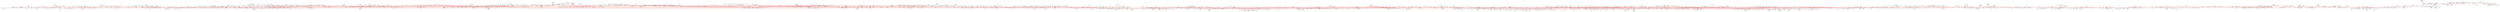 strict graph  {
	node [label="\N"];
	1203	 [level=5,
		pos="-44237.769999999946,12061.749999999978"];
	634	 [height=0.05,
		level=1,
		pos="-44823.049999999814,12047.359999999946",
		width=0.05];
	1203 -- 634	 [color=red];
	3464	 [label="b'interprofessional education'",
		level=6,
		pos="16744.21518387797,-4796.0992078664785"];
	1464	 [height=0.05,
		label="b'simulation'",
		level=1,
		pos="16789.930000000022,-4437.859999999851",
		width=0.05];
	3464 -- 1464;
	220	 [level=4,
		pos="-15910.948635169083,4035.051415370999"];
	192	 [height=0.05,
		label="b'cancer'",
		level=1,
		pos="-15316.59999999998,4356.670000000046",
		width=0.05];
	220 -- 192	 [color=red];
	4930	 [level=5,
		pos="9393.209999999948,-14410.579999999864"];
	2854	 [level=2,
		pos="9072.969999999972,-14462.5599999999"];
	4930 -- 2854	 [color=red];
	903	 [level=2,
		pos="2992.704130347733,-667.2265780422581"];
	659	 [height=0.05,
		label="b'machine learning'",
		level=1,
		pos="2523.110000000095,-1153.1999999998916",
		width=0.05];
	903 -- 659	 [color=red];
	5025	 [level=5,
		pos="-841.6883505174733,3614.893911523514"];
	500	 [level=2,
		pos="-1497.4200000001001,3778.310000000016"];
	5025 -- 500	 [color=red];
	2381	 [label="b'auv'",
		level=6,
		pos="20180.128428401324,-1644.8225489670015"];
	1519	 [height=0.05,
		label="b'robotics'",
		level=1,
		pos="20833.579999999944,-1817.1299999999173",
		width=0.05];
	2381 -- 1519;
	1088	 [level=5,
		pos="-17364.97782992687,14156.017626618406"];
	283	 [height=0.05,
		label="b'microbial ecology'",
		level=1,
		pos="-17449.409999999792,14826.510000000046",
		width=0.05];
	1088 -- 283	 [color=red];
	4283	 [level=3,
		pos="-6117.746154763632,-2288.663375272963"];
	3961	 [height=0.05,
		level=1,
		pos="-5839.4100000000035,-2904.4699999998847",
		width=0.05];
	4283 -- 3961	 [color=red];
	4707	 [label="b'coaching'",
		level=6,
		pos="-8058.037321161544,43541.96804260651"];
	2916	 [height=0.05,
		label="b'leadership'",
		level=1,
		pos="-7924.230000000054,42879.56000000003",
		width=0.05];
	4707 -- 2916;
	1648	 [level=4,
		pos="4471.783618874076,-3887.01291556829"];
	843	 [level=2,
		pos="3991.0700000000143,-4361.989999999918"];
	1648 -- 843	 [color=red];
	3179	 [label="b'molecular motors'",
		level=6,
		pos="-13699.14506285014,21541.863290848283"];
	3012	 [height=0.05,
		label="b'biophysics'",
		level=1,
		pos="-14255.60000000006,21925.329999999998",
		width=0.05];
	3179 -- 3012;
	1402	 [height=0.05,
		label="b'information systems'",
		level=1,
		pos="19638.599999999977,-20567.65999999983",
		width=0.05];
	1891	 [label="b'e-business'",
		level=6,
		pos="20037.860842482343,-20022.42647776698"];
	1402 -- 1891;
	1885	 [label="b'business process management'",
		level=3,
		pos="20883.229999999923,-22025.609999999793"];
	1402 -- 1885	 [color=red];
	1888	 [level=5,
		pos="19347.96987137099,-21177.760764168557"];
	1402 -- 1888	 [color=red];
	1884	 [level=5,
		pos="18984.519800841303,-20737.565583117972"];
	1402 -- 1884	 [color=red];
	1889	 [level=3,
		pos="19516.517398936085,-21232.32882928524"];
	1402 -- 1889	 [color=red];
	1887	 [level=3,
		pos="20148.865315776588,-21010.738008505738"];
	1402 -- 1887	 [color=red];
	1892	 [level=3,
		pos="18963.928469765,-20606.48190614265"];
	1402 -- 1892	 [color=red];
	1397	 [height=0.05,
		label="b'software engineering'",
		level=1,
		pos="14879.790000000008,-17656.019999999917",
		width=0.05];
	1402 -- 1397	 [color=red];
	3973	 [level=2,
		pos="5818.980000000083,12511.429999999975"];
	5091	 [level=2,
		pos="4957.819999999992,13538.080000000056"];
	3973 -- 5091	 [color=red];
	2239	 [height=0.05,
		level=1,
		pos="3723.2999999999156,8789.729999999941",
		width=0.05];
	3973 -- 2239	 [color=red];
	5094	 [level=5,
		pos="6301.607076567843,12984.462682876987"];
	3973 -- 5094	 [color=red];
	5093	 [level=5,
		pos="5544.849999999889,12310.080000000013"];
	3973 -- 5093	 [color=red];
	3491	 [level=2,
		pos="13213.709999999963,19158.780000000115"];
	1707	 [height=0.05,
		label="b'criminology'",
		level=1,
		pos="12416.74000000002,17781.600000000053",
		width=0.05];
	3491 -- 1707	 [color=red];
	5034	 [level=3,
		pos="13012.47999999988,19891.220000000005"];
	3491 -- 5034	 [color=red];
	88	 [level=2,
		pos="-30381.655083168465,-2427.0028229091586"];
	51	 [height=0.05,
		label="b'materials science'",
		level=1,
		pos="-31053.890000000032,-2357.799999999823",
		width=0.05];
	88 -- 51	 [color=red];
	357	 [level=5,
		pos="-3485.271464679011,-7244.046259371073"];
	326	 [height=0.05,
		label="b'genomics'",
		level=1,
		pos="-3913.150000000045,-6720.969999999943",
		width=0.05];
	357 -- 326	 [color=red];
	2006	 [level=5,
		pos="14444.159999999843,12064.570000000142"];
	1807	 [height=0.05,
		label="b'hiv'",
		level=1,
		pos="14683.870000000039,10660.229999999934",
		width=0.05];
	2006 -- 1807	 [color=red];
	5119	 [level=5,
		pos="14732.98000000004,12342.960000000017"];
	2006 -- 5119	 [color=red];
	2602	 [level=3,
		pos="-16945.50546603465,-59095.90531364198"];
	2584	 [height=0.05,
		label="b'geochemistry'",
		level=1,
		pos="-16454.58000000003,-59560.31999999983",
		width=0.05];
	2602 -- 2584	 [color=red];
	5366	 [level=3,
		pos="21706.4149270938,19691.122559140975"];
	3392	 [level=2,
		pos="21516.309999999867,20339.620000000057"];
	5366 -- 3392	 [color=red];
	3090	 [label="b'venom'",
		level=6,
		pos="-2870.417994962948,-7241.2682168266765"];
	660	 [height=0.05,
		label="b'proteomics'",
		level=1,
		pos="-2321.7600000001403,-7635.809999999965",
		width=0.05];
	3090 -- 660;
	4682	 [level=4,
		pos="21810.429246348747,3229.739455026336"];
	2636	 [level=2,
		pos="21427.44999999972,3786.5300000000243"];
	4682 -- 2636	 [color=red];
	1870	 [label="b'bioethics'",
		level=2,
		pos="9907.329999999856,-35973.559999999794"];
	1864	 [height=0.05,
		level=1,
		pos="12571.350000000151,-35271.14999999989",
		width=0.05];
	1870 -- 1864	 [color=red];
	1880	 [level=5,
		pos="10140.252257982453,-36607.938464201136"];
	1870 -- 1880	 [color=red];
	1877	 [level=5,
		pos="9520.520513099214,-35419.423523173165"];
	1870 -- 1877	 [color=red];
	1881	 [label="b'research ethics'",
		level=6,
		pos="9239.30740272831,-35871.40999441613"];
	1870 -- 1881;
	1876	 [level=4,
		pos="9372.598180926105,-36386.77991212437"];
	1870 -- 1876	 [color=red];
	1883	 [label="b'philosophy of medicine'",
		level=6,
		pos="10140.194750070174,-35339.16042380128"];
	1870 -- 1883;
	1802	 [level=2,
		pos="6097.879999999932,6486.920000000038"];
	3954	 [level=3,
		pos="5025.1899999999005,6641.049999999996"];
	1802 -- 3954	 [color=red];
	1794	 [label="b'number theory'",
		level=2,
		pos="6007.85000000002,5833.0800000001145"];
	1802 -- 1794	 [color=red];
	3956	 [level=4,
		pos="6488.179999999913,6931.67000000002"];
	1802 -- 3956	 [color=red];
	3952	 [level=5,
		pos="6258.72000000003,6953.080000000085"];
	1802 -- 3952	 [color=red];
	3953	 [level=5,
		pos="5451.357758582099,6290.202422091434"];
	1802 -- 3953	 [color=red];
	5281	 [level=2,
		pos="37104.569146903086,8191.779480102449"];
	2549	 [level=2,
		pos="36531.280000000086,8549.590000000058"];
	5281 -- 2549	 [color=red];
	3313	 [height=0.05,
		label="b'drug discovery'",
		level=1,
		pos="-44714.03999999998,-12793.380000000056",
		width=0.05];
	3323	 [label="b'molecular pharmacology'",
		level=6,
		pos="-45383.42344386017,-12700.565027112954"];
	3313 -- 3323;
	3303	 [height=0.05,
		label="b'medicinal chemistry'",
		level=1,
		pos="-41733.23999999977,-13206.68999999981",
		width=0.05];
	3313 -- 3303	 [color=red];
	2843	 [level=4,
		pos="6669.344581836321,21951.098044746836"];
	562	 [height=0.05,
		label="b'gender'",
		level=1,
		pos="6758.340000000018,22621.00000000002",
		width=0.05];
	2843 -- 562	 [color=red];
	2128	 [label="b'time-frequency analysis'",
		level=6,
		pos="963.5763429664966,-8649.172770219073"];
	848	 [height=0.05,
		label="b'signal processing'",
		level=1,
		pos="291.25999999996566,-8717.579999999823",
		width=0.05];
	2128 -- 848;
	1315	 [level=5,
		pos="-8154.261776387167,-31831.019829314813"];
	1264	 [height=0.05,
		label="b'hydrology'",
		level=1,
		pos="-7867.930000000029,-31218.88999999986",
		width=0.05];
	1315 -- 1264	 [color=red];
	1585	 [label="b'vascular disease'",
		level=6,
		pos="-8159.5399898575915,-22075.88442508511"];
	1583	 [label="b'surgery'",
		level=2,
		pos="-8713.679999999993,-21689.07999999984"];
	1585 -- 1583;
	3202	 [level=3,
		pos="-28294.879999999866,17442.669999999936"];
	5641	 [level=3,
		pos="-29012.759999999922,17380.80000000005"];
	3202 -- 5641	 [color=red];
	1243	 [height=0.05,
		label="b'microfluidics'",
		level=1,
		pos="-26454.800000000032,17632.52000000008",
		width=0.05];
	3202 -- 1243	 [color=red];
	1828	 [level=5,
		pos="10625.39000000008,9501.70000000007"];
	5570	 [level=5,
		pos="10142.450000000106,9160.740000000023"];
	1828 -- 5570	 [color=red];
	1806	 [level=4,
		pos="11311.799999999937,9468.680000000106"];
	1828 -- 1806	 [color=red];
	2346	 [level=5,
		pos="6109.009983200188,35018.66332890188"];
	2333	 [height=0.05,
		label="b'architecture'",
		level=1,
		pos="6162.550000000163,34344.999999999956",
		width=0.05];
	2346 -- 2333	 [color=red];
	1144	 [level=2,
		pos="-30636.799999999897,11760.67000000006"];
	618	 [height=0.05,
		label="b'astrophysics'",
		level=1,
		pos="-32343.29000000006,13950.260000000057",
		width=0.05];
	1144 -- 618	 [color=red];
	1157	 [label="b'exoplanets'",
		level=3,
		pos="-29393.63999999987,11924.670000000082"];
	1144 -- 1157	 [color=red];
	2712	 [level=3,
		pos="31797.473496782328,-12713.681593083722"];
	2674	 [height=0.05,
		label="b'supply chain management'",
		level=1,
		pos="32236.74999999987,-12200.139999999836",
		width=0.05];
	2712 -- 2674	 [color=red];
	2581	 [level=4,
		pos="-13126.029976421134,-38433.92678960131"];
	1305	 [height=0.05,
		level=1,
		pos="-12835.980000000003,-37823.549999999785",
		width=0.05];
	2581 -- 1305	 [color=red];
	3978	 [level=3,
		pos="-13177.019999999935,2153.390000000134"];
	3211	 [level=3,
		pos="-14023.990000000016,2453.6300000000083"];
	3978 -- 3211	 [color=red];
	3979	 [level=3,
		pos="-13411.85996959171,2787.061052509479"];
	3978 -- 3979	 [color=red];
	525	 [height=0.05,
		level=1,
		pos="-2333.3099185972005,6448.704843238965",
		width=0.05];
	327	 [height=0.05,
		label="b'neuroscience'",
		level=1,
		pos="-2494.49000000002,5792.420000000035",
		width=0.05];
	525 -- 327	 [color=red];
	5276	 [label="b'film'",
		level=2,
		pos="1307.5799999999872,-14607.28999999996"];
	5714	 [label="b'documentary'",
		level=6,
		pos="1717.1714143186236,-15144.806220613465"];
	5276 -- 5714;
	5713	 [level=3,
		pos="1034.1999999999825,-14728.319999999767"];
	5276 -- 5713	 [color=red];
	2133	 [height=0.05,
		label="b'media'",
		level=1,
		pos="1886.059999999925,-13899.629999999954",
		width=0.05];
	5276 -- 2133	 [color=red];
	5712	 [level=3,
		pos="768.432201239107,-14199.848635878123"];
	5276 -- 5712	 [color=red];
	2248	 [level=2,
		pos="-17805.3666534483,-28686.065695832694"];
	1206	 [height=0.05,
		label="b'labor economics'",
		level=1,
		pos="-18358.260000000013,-29074.649999999776",
		width=0.05];
	2248 -- 1206	 [color=red];
	940	 [level=3,
		pos="2768.9912048296073,-1782.6690200618436"];
	940 -- 659	 [color=red];
	1804	 [label="b'arithmetic geometry'",
		level=6,
		pos="6027.2540372713775,5821.5493159211765"];
	1804 -- 1794;
	5754	 [level=3,
		pos="29573.637133193726,-26575.618251657364"];
	2071	 [level=2,
		pos="29454.939999999915,-27240.89999999993"];
	5754 -- 2071	 [color=red];
	3011	 [height=0.05,
		label="b'structural biology'",
		level=1,
		pos="-13655.239999999929,15332.460000000061",
		width=0.05];
	3030	 [level=4,
		pos="-13175.05839541934,15807.974921667697"];
	3011 -- 3030	 [color=red];
	3025	 [level=5,
		pos="-13964.3279158672,14731.499540093593"];
	3011 -- 3025	 [color=red];
	3023	 [level=3,
		pos="-13782.885262409498,15996.083011272694"];
	3011 -- 3023	 [color=red];
	315	 [height=0.05,
		level=1,
		pos="-10198.469999999936,13483.310000000041",
		width=0.05];
	3011 -- 315	 [color=red];
	3021	 [level=3,
		pos="-13237.082176154312,14801.580683711638"];
	3011 -- 3021	 [color=red];
	3035	 [label="b'synchrotron radiation'",
		level=6,
		pos="-12980.745343460541,15290.677558640322"];
	3011 -- 3035;
	3024	 [level=5,
		pos="-14004.658069928651,15910.902587050368"];
	3011 -- 3024	 [color=red];
	3031	 [level=2,
		pos="-13756.158666994324,14664.250274870114"];
	3011 -- 3031	 [color=red];
	3034	 [label="b'protein nmr'",
		level=6,
		pos="-13455.448530007989,15978.038951503768"];
	3011 -- 3034;
	3033	 [level=5,
		pos="-13354.90489123463,14727.077776484122"];
	3011 -- 3033	 [color=red];
	3028	 [level=5,
		pos="-13024.568440762356,15575.240144317948"];
	3011 -- 3028	 [color=red];
	3020	 [level=2,
		pos="-15223.369999999853,14664.20000000012"];
	3011 -- 3020	 [color=red];
	3022	 [level=3,
		pos="-14300.924009023583,15531.911684869623"];
	3011 -- 3022	 [color=red];
	2773	 [level=5,
		pos="-7911.089999999967,2043.29000000001"];
	2769	 [label="b'emergency medicine'",
		level=3,
		pos="-8407.239999999962,2295.8900000001595"];
	2773 -- 2769	 [color=red];
	1799	 [level=4,
		pos="5054.803863735874,5174.220286553603"];
	1791	 [label="b'combinatorics'",
		level=2,
		pos="5618.909999999931,5546.339999999967"];
	1799 -- 1791	 [color=red];
	2469	 [level=3,
		pos="1538.0422029682331,10593.859194451437"];
	476	 [height=0.05,
		label="b'neuroimaging'",
		level=1,
		pos="2207.560000000056,10685.70000000007",
		width=0.05];
	2469 -- 476	 [color=red];
	5244	 [level=5,
		pos="1087.2699999999822,6102.7700000001205"];
	505	 [level=2,
		pos="1075.239999999947,6547.5200000000295"];
	5244 -- 505	 [color=red];
	5643	 [level=3,
		pos="10237.93999999993,-4483.579999999998"];
	1746	 [level=3,
		pos="10252.279999999999,-4917.639999999999"];
	5643 -- 1746	 [color=red];
	1511	 [level=4,
		pos="52888.76766610677,-17695.272487377428"];
	1484	 [height=0.05,
		label="b'power electronics'",
		level=1,
		pos="52360.539999999906,-17273.76999999987",
		width=0.05];
	1511 -- 1484	 [color=red];
	1735	 [level=5,
		pos="13616.080035481977,15488.377700207691"];
	1714	 [height=0.05,
		label="b'archaeology'",
		level=1,
		pos="13213.459999999977,14945.620000000094",
		width=0.05];
	1735 -- 1714	 [color=red];
	3759	 [level=3,
		pos="-79858.41883143314,-67815.17409264811"];
	2187	 [height=0.05,
		label="b'fluid mechanics'",
		level=1,
		pos="-79791.79999999958,-68487.66999999966",
		width=0.05];
	3759 -- 2187	 [color=red];
	5084	 [level=2,
		pos="-4408.03178661426,-10119.383351616047"];
	384	 [height=0.05,
		level=1,
		pos="-4076.5300000000134,-9530.489999999874",
		width=0.05];
	5084 -- 384	 [color=red];
	5409	 [level=5,
		pos="-11023.9426992786,153.7344785837961"];
	297	 [level=2,
		pos="-11067.140000000036,828.1399999999157"];
	5409 -- 297	 [color=red];
	1653	 [level=2,
		pos="3061.568588770427,-23535.60444597039"];
	787	 [height=0.05,
		label="b'community ecology'",
		level=1,
		pos="2494.15999999996,-23168.539999999834",
		width=0.05];
	1653 -- 787	 [color=red];
	1209	 [label="b'microfinance'",
		level=6,
		pos="-16234.4320058578,-25801.913550137386"];
	406	 [height=0.05,
		label="b'development economics'",
		level=1,
		pos="-15559.450000000132,-25834.899999999816",
		width=0.05];
	1209 -- 406;
	4120	 [height=0.05,
		level=1,
		pos="16135.73000000001,22309.75999999994",
		width=0.05];
	4200	 [level=5,
		pos="16599.589999999924,22044.110000000048"];
	4120 -- 4200	 [color=red];
	4201	 [level=5,
		pos="15497.88715398729,22533.02065013014"];
	4120 -- 4201	 [color=red];
	2809	 [height=0.05,
		label="b'race'",
		level=1,
		pos="14285.250000000058,19935.74000000008",
		width=0.05];
	4120 -- 2809	 [color=red];
	4199	 [level=3,
		pos="16252.063050154391,22975.459208012046"];
	4120 -- 4199	 [color=red];
	5359	 [label="b'reproductive endocrinology'",
		level=6,
		pos="-13336.723021894431,-9013.550775245649"];
	5356	 [label="b'infertility'",
		level=5,
		pos="-13062.05000000005,-9630.999999999858"];
	5359 -- 5356;
	520	 [level=3,
		pos="-2769.450889597286,5175.0989139369985"];
	327 -- 520	 [color=red];
	481	 [height=0.05,
		label="b'neurodegeneration'",
		level=1,
		pos="-3080.020000000004,1.8299999999053398",
		width=0.05];
	327 -- 481	 [color=red];
	503	 [level=3,
		pos="-2981.9330471359453,5324.351532887572"];
	327 -- 503	 [color=red];
	496	 [level=3,
		pos="1080.3399999998946,7615.510000000129"];
	327 -- 496	 [color=red];
	548	 [label="b'alzheimer disease'",
		level=6,
		pos="-1932.2582972069022,5417.474235281298"];
	327 -- 548;
	483	 [level=3,
		pos="-2014.796067549932,5316.413124758997"];
	327 -- 483	 [color=red];
	474	 [height=0.05,
		level=1,
		pos="605.4099999999235,13880.040000000045",
		width=0.05];
	327 -- 474	 [color=red];
	511	 [level=5,
		pos="-1889.679694001968,5490.934829776506"];
	327 -- 511	 [color=red];
	506	 [height=0.05,
		label="b'autism'",
		level=1,
		pos="-80.38999999995576,5350.140000000047",
		width=0.05];
	327 -- 506	 [color=red];
	468	 [level=2,
		pos="-1353.3800000000483,2946.1400000000503"];
	327 -- 468	 [color=red];
	553	 [level=5,
		pos="-2975.0410819747285,5317.278471906454"];
	327 -- 553	 [color=red];
	502	 [level=5,
		pos="-3049.890998803701,5407.428383683471"];
	327 -- 502	 [color=red];
	544	 [label="b'oxytocin'",
		level=6,
		pos="-3124.097009790524,6037.947650843735"];
	327 -- 544;
	487	 [level=5,
		pos="-1818.9108183001604,5809.200445760351"];
	327 -- 487	 [color=red];
	473	 [height=0.05,
		label="b'stress'",
		level=1,
		pos="-527.2600000000384,4176.440000000079",
		width=0.05];
	327 -- 473	 [color=red];
	529	 [level=2,
		pos="-2172.4611530417255,6386.5464476800535"];
	327 -- 529	 [color=red];
	470	 [height=0.05,
		level=1,
		pos="-3249.189999999973,14111.399999999889",
		width=0.05];
	327 -- 470	 [color=red];
	493	 [height=0.05,
		level=1,
		pos="-1998.1599999999744,11653.249999999916",
		width=0.05];
	327 -- 493	 [color=red];
	539	 [level=5,
		pos="-3139.140271402665,5589.652049656143"];
	327 -- 539	 [color=red];
	517	 [level=3,
		pos="-1828.8510620214183,5909.0974114938035"];
	327 -- 517	 [color=red];
	536	 [level=4,
		pos="-1885.8163442108503,6086.027211856988"];
	327 -- 536	 [color=red];
	489	 [height=0.05,
		level=1,
		pos="1017.6499999999724,11408.23000000004",
		width=0.05];
	327 -- 489	 [color=red];
	538	 [level=4,
		pos="-1897.7847651227216,5475.195037589769"];
	327 -- 538	 [color=red];
	507	 [level=2,
		pos="1489.1000000001004,8342.400000000034"];
	327 -- 507	 [color=red];
	480	 [level=2,
		pos="-1391.3900000000867,4192.249999999982"];
	327 -- 480	 [color=red];
	477	 [label="b'neurotoxicology'",
		level=6,
		pos="-2627.17525634051,6455.053712435513"];
	327 -- 477;
	482	 [level=3,
		pos="-5260.550000000032,6559.130000000074"];
	327 -- 482	 [color=red];
	535	 [level=5,
		pos="-2697.2816289212865,6437.062823077765"];
	327 -- 535	 [color=red];
	484	 [label="b'circadian biology'",
		level=6,
		pos="-1853.3951458171045,5578.6766912244075"];
	327 -- 484;
	549	 [label="b'neurotechnology'",
		level=6,
		pos="-1820.766748586412,5739.639372769553"];
	327 -- 549;
	490	 [level=4,
		pos="-5447.44999999999,6541.580000000049"];
	327 -- 490	 [color=red];
	522	 [level=4,
		pos="-3166.470547932662,5720.789299135724"];
	327 -- 522	 [color=red];
	471	 [height=0.05,
		level=1,
		pos="-6335.899999999994,6072.479999999978",
		width=0.05];
	327 -- 471	 [color=red];
	495	 [level=2,
		pos="-2416.5017862091845,6463.692413119985"];
	327 -- 495	 [color=red];
	327 -- 505	 [color=red];
	552	 [level=3,
		pos="-2663.7557076213757,5138.1739191332035"];
	327 -- 552	 [color=red];
	534	 [level=3,
		pos="-2905.7530629098874,5256.181706708553"];
	327 -- 534	 [color=red];
	499	 [level=5,
		pos="-2873.102750064336,6352.188880516719"];
	327 -- 499	 [color=red];
	532	 [level=2,
		pos="-2625.6700000000565,1486.2800000001098"];
	327 -- 532	 [color=red];
	545	 [level=4,
		pos="-3001.97857767154,6238.675708802851"];
	327 -- 545	 [color=red];
	494	 [level=4,
		pos="-3097.165167310426,5486.688979634845"];
	327 -- 494	 [color=red];
	491	 [label="b'astrocytes'",
		level=6,
		pos="-2787.567919425057,6401.348688149688"];
	327 -- 491;
	554	 [level=3,
		pos="-3102.0122983401498,5496.437785795038"];
	327 -- 554	 [color=red];
	526	 [level=5,
		pos="-3088.143365478366,6115.320132800254"];
	327 -- 526	 [color=red];
	485	 [height=0.05,
		level=1,
		pos="-2595.650000000038,1323.3800000000701",
		width=0.05];
	327 -- 485	 [color=red];
	479	 [level=3,
		pos="-2831.468827368347,5206.6435204349755"];
	327 -- 479	 [color=red];
	498	 [level=3,
		pos="-1631.0900000000984,3240.3200000001234"];
	327 -- 498	 [color=red];
	533	 [height=0.05,
		level=1,
		pos="-1929.8913667852207,6163.79204724935",
		width=0.05];
	327 -- 533	 [color=red];
	515	 [level=2,
		pos="318.3399999999674,6721.64000000009"];
	327 -- 515	 [color=red];
	478	 [level=2,
		pos="-4948.079999999951,8099.030000000024"];
	327 -- 478	 [color=red];
	469	 [label="b'ophthalmology'",
		level=2,
		pos="-5329.429999999964,3753.699999999979"];
	327 -- 469	 [color=red];
	521	 [level=2,
		pos="-2442.2079029239994,5118.657878453046"];
	327 -- 521	 [color=red];
	531	 [label="b'myelin'",
		level=6,
		pos="-2932.6696156422317,6306.897830952749"];
	327 -- 531;
	327 -- 500	 [color=red];
	508	 [level=3,
		pos="-2775.868554045731,5177.997569233293"];
	327 -- 508	 [color=red];
	514	 [level=3,
		pos="-2840.9748398207926,5212.215665407006"];
	327 -- 514	 [color=red];
	540	 [level=4,
		pos="784.8199999999415,8535.600000000035"];
	327 -- 540	 [color=red];
	467	 [height=0.05,
		level=1,
		pos="4285.139999999956,11057.900000000041",
		width=0.05];
	327 -- 467	 [color=red];
	527	 [level=4,
		pos="-2713.0751500345123,6431.880199145036"];
	327 -- 527	 [color=red];
	523	 [level=5,
		pos="-3166.8913016417405,5859.9870308411655"];
	327 -- 523	 [color=red];
	313	 [height=0.05,
		label="b'genetics'",
		level=1,
		pos="-4035.189999999988,-3597.009999999984",
		width=0.05];
	327 -- 313	 [color=red];
	497	 [level=5,
		pos="-3165.1287409092656,5709.1584044242345"];
	327 -- 497	 [color=red];
	488	 [height=0.05,
		level=1,
		pos="-1760.1399999999849,2218.410000000131",
		width=0.05];
	327 -- 488	 [color=red];
	492	 [label="b'alzheimer s'",
		level=6,
		pos="-3048.504931453783,6179.403552405623"];
	327 -- 492;
	519	 [level=2,
		pos="462.779999999977,9556.440000000115"];
	327 -- 519	 [color=red];
	475	 [level=2,
		pos="-596.5899999999019,11085.210000000156"];
	327 -- 475	 [color=red];
	542	 [level=3,
		pos="-2913.382216102215,5262.119966627268"];
	327 -- 542	 [color=red];
	504	 [level=5,
		pos="-3095.9988271189522,6100.43939063019"];
	327 -- 504	 [color=red];
	472	 [height=0.05,
		level=1,
		pos="2373.5199999999313,12912.52999999997",
		width=0.05];
	327 -- 472	 [color=red];
	327 -- 476	 [color=red];
	512	 [level=3,
		pos="-2654.8306713085976,5135.929571105233"];
	327 -- 512	 [color=red];
	486	 [level=3,
		pos="-2857.9013152999396,6362.175236937923"];
	327 -- 486	 [color=red];
	513	 [level=3,
		pos="-2723.0947500418097,5156.472924871532"];
	327 -- 513	 [color=red];
	501	 [level=5,
		pos="-3142.6245265581574,5601.081426812543"];
	327 -- 501	 [color=red];
	4777	 [label="b'musculoskeletal'",
		level=6,
		pos="25116.065257653976,5828.906056467339"];
	2508	 [label="b'orthopaedics'",
		level=2,
		pos="25208.659999999814,6498.320000000094"];
	4777 -- 2508;
	5474	 [level=4,
		pos="19341.399374847242,-18308.516903642332"];
	5472	 [level=3,
		pos="18951.089999999924,-17756.839999999935"];
	5474 -- 5472	 [color=red];
	2494	 [height=0.05,
		label="b'privacy'",
		level=1,
		pos="27966.369999999923,28295.149999999954",
		width=0.05];
	5334	 [level=3,
		pos="27383.180323445762,27953.71389284838"];
	2494 -- 5334	 [color=red];
	5337	 [level=5,
		pos="28590.07958084963,28035.005476970062"];
	2494 -- 5337	 [color=red];
	5335	 [level=5,
		pos="27752.54306858284,27654.083031963914"];
	2494 -- 5335	 [color=red];
	5338	 [level=5,
		pos="27964.144150242217,28970.93388535016"];
	2494 -- 5338	 [color=red];
	5339	 [label="b'data security'",
		level=6,
		pos="28637.228080518114,28376.625455872345"];
	2494 -- 5339;
	5336	 [level=2,
		pos="26896.519999999713,30188.3899999999"];
	2494 -- 5336	 [color=red];
	5341	 [level=5,
		pos="27311.364463594855,28461.45261989777"];
	2494 -- 5341	 [color=red];
	1637	 [height=0.05,
		label="b'security'",
		level=1,
		pos="31330.319999999774,23760.1399999999",
		width=0.05];
	2494 -- 1637	 [color=red];
	5340	 [level=4,
		pos="28509.67716864973,28697.0282584314"];
	2494 -- 5340	 [color=red];
	2889	 [label="b'oral health'",
		level=6,
		pos="9491.089978912934,14799.763490951269"];
	1808	 [height=0.05,
		label="b'public health'",
		level=1,
		pos="9011.779999999926,14323.370000000166",
		width=0.05];
	2889 -- 1808;
	3873	 [level=3,
		pos="9574.457134015747,6052.073640179495"];
	981	 [height=0.05,
		level=1,
		pos="8939.040000000008,5822.000000000113",
		width=0.05];
	3873 -- 981	 [color=red];
	3416	 [level=5,
		pos="21441.749999999833,-22034.229999999858"];
	3416 -- 1885	 [color=red];
	5475	 [level=4,
		pos="18594.679999999935,-17806.10999999986"];
	5475 -- 5472	 [color=red];
	4288	 [level=4,
		pos="-77312.87237516159,-62124.81991020937"];
	3757	 [height=0.05,
		label="b'turbulence'",
		level=1,
		pos="-77958.01999999968,-61923.63999999978",
		width=0.05];
	4288 -- 3757	 [color=red];
	2615	 [level=4,
		pos="-18472.490043041857,-63293.54414984817"];
	2593	 [label="b'paleoclimate'",
		level=2,
		pos="-17835.709999999883,-63067.26999999974"];
	2615 -- 2593	 [color=red];
	1567	 [level=3,
		pos="12361.45102887441,2935.455598417085"];
	841	 [height=0.05,
		label="b'computer vision'",
		level=1,
		pos="12815.140000000007,3436.310000000183",
		width=0.05];
	1567 -- 841	 [color=red];
	5021	 [level=4,
		pos="1478.272213721374,34581.47274968334"];
	2334	 [level=2,
		pos="871.7799999999406,34879.56000000016"];
	5021 -- 2334	 [color=red];
	3951	 [label="b'free probability'",
		level=6,
		pos="-125115.91124619161,-105948.02751061122"];
	3948	 [label="b'operator algebras'",
		level=3,
		pos="-125234.5199999997,-105282.72999999943"];
	3951 -- 3948;
	3903	 [level=5,
		pos="-116403.88156429461,-95527.89731530794"];
	3893	 [height=0.05,
		level=1,
		pos="-117026.99999999911,-95266.33999999952",
		width=0.05];
	3903 -- 3893	 [color=red];
	3632	 [level=2,
		pos="-5320.120000000003,-45115.619999999835"];
	3981	 [level=3,
		pos="-3844.3999999999505,-45403.5199999998"];
	3632 -- 3981	 [color=red];
	3980	 [level=5,
		pos="-5431.560000000216,-45777.979999999894"];
	3632 -- 3980	 [color=red];
	3984	 [level=5,
		pos="-5396.084379810251,-44444.11554945151"];
	3632 -- 3984	 [color=red];
	2585	 [label="b'tectonics'",
		level=2,
		pos="-8325.39999999998,-44717.41999999984"];
	3632 -- 2585	 [color=red];
	3986	 [level=5,
		pos="-4902.372761729573,-44584.417534810156"];
	3632 -- 3986	 [color=red];
	2905	 [level=3,
		pos="-8973.45855748568,38735.372228464796"];
	2903	 [level=2,
		pos="-8366.90000000006,38437.42000000001"];
	2905 -- 2903	 [color=red];
	2343	 [level=5,
		pos="6625.294600763883,33852.50000145154"];
	2343 -- 2333	 [color=red];
	646	 [level=4,
		pos="-49957.10064743702,21682.14040570572"];
	633	 [height=0.05,
		level=1,
		pos="-49316.47999999988,21466.980000000152",
		width=0.05];
	646 -- 633	 [color=red];
	5130	 [level=4,
		pos="-15073.399999999972,35455.35999999993"];
	1135	 [level=2,
		pos="-15054.75000000008,36034.0199999999"];
	5130 -- 1135	 [color=red];
	4160	 [level=2,
		pos="-14065.687778463207,28701.383351635424"];
	3161	 [height=0.05,
		label="b'physical chemistry'",
		level=1,
		pos="-14535.94000000006,29186.720000000063",
		width=0.05];
	4160 -- 3161	 [color=red];
	4248	 [level=2,
		pos="-16651.600000000035,-7272.709999999906"];
	4255	 [level=5,
		pos="-16194.259999999966,-7538.349999999917"];
	4248 -- 4255	 [color=red];
	247	 [height=0.05,
		label="b'inflammation'",
		level=1,
		pos="-16647.159999999974,-5036.619999999961",
		width=0.05];
	4248 -- 247	 [color=red];
	3897	 [label="b'partial differential equations'",
		level=2,
		pos="-121645.3399999994,-100565.87999999952"];
	3897 -- 3893	 [color=red];
	3939	 [level=2,
		pos="-121344.8299999998,-103557.73000000008"];
	3897 -- 3939	 [color=red];
	3940	 [level=5,
		pos="-121043.63974810098,-100873.52528433123"];
	3897 -- 3940	 [color=red];
	3941	 [label="b'integral equations'",
		level=6,
		pos="-121681.22320874887,-99891.0457911482"];
	3897 -- 3941;
	3942	 [level=4,
		pos="-122140.85161729543,-100106.36171828394"];
	3897 -- 3942	 [color=red];
	3937	 [level=3,
		pos="-123903.67000000003,-102432.65999999967"];
	3897 -- 3937	 [color=red];
	3945	 [label="b'applied analysis'",
		level=6,
		pos="-122320.85345413946,-100546.63454905839"];
	3897 -- 3945;
	1173	 [level=2,
		pos="-5085.260000000009,16413.020000000066"];
	1168	 [height=0.05,
		label="b'aging'",
		level=1,
		pos="-5679.489999999976,14948.740000000034",
		width=0.05];
	1173 -- 1168	 [color=red];
	2668	 [level=5,
		pos="-5129.985376313432,17087.325905965445"];
	1173 -- 2668	 [color=red];
	2667	 [level=5,
		pos="-4627.199999999997,16607.300000000032"];
	1173 -- 2667	 [color=red];
	2831	 [level=3,
		pos="6153.642582792244,22319.28846934795"];
	2831 -- 562	 [color=red];
	4642	 [level=3,
		pos="14421.843469766827,-12545.743698501135"];
	1767	 [height=0.05,
		level=1,
		pos="13760.540000000008,-12406.57999999994",
		width=0.05];
	4642 -- 1767	 [color=red];
	5593	 [level=4,
		pos="-2353.1406216276946,-12354.46461258024"];
	752	 [level=2,
		pos="-2959.860000000088,-12056.839999999924"];
	5593 -- 752	 [color=red];
	1073	 [level=3,
		pos="5458.029999999955,-11793.279999999937"];
	1081	 [level=5,
		pos="5826.719999999921,-12303.719999999943"];
	1073 -- 1081	 [color=red];
	1005	 [height=0.05,
		level=1,
		pos="6274.319999999956,-11528.119999999966",
		width=0.05];
	1073 -- 1005	 [color=red];
	2224	 [level=2,
		pos="-6893.64999999998,-40165.549999999916"];
	2233	 [level=5,
		pos="-7352.109999999964,-40370.00999999979"];
	2224 -- 2233	 [color=red];
	2232	 [level=4,
		pos="-6592.85835373223,-40770.705516905866"];
	2224 -- 2232	 [color=red];
	1304	 [height=0.05,
		level=1,
		pos="-7128.300000000003,-37249.80999999975",
		width=0.05];
	2224 -- 1304	 [color=red];
	2234	 [level=5,
		pos="-6217.862655611859,-40166.07846098988"];
	2224 -- 2234	 [color=red];
	5908	 [level=5,
		pos="-26791.22999999996,-14029.09"];
	4797	 [level=3,
		pos="-27358.250000000036,-14303.97999999976"];
	5908 -- 4797	 [color=red];
	459	 [level=5,
		pos="-19768.797280722367,-15154.352580708492"];
	430	 [height=0.05,
		label="b'international relations'",
		level=1,
		pos="-20442.519999999902,-15207.139999999934",
		width=0.05];
	459 -- 430	 [color=red];
	5134	 [label="b'ar'",
		level=6,
		pos="8487.712366617978,-22317.107111980175"];
	4467	 [label="b'vr'",
		level=5,
		pos="9159.33000000006,-22242.149999999932"];
	5134 -- 4467;
	3190	 [level=5,
		pos="-1719.6827047524328,-6893.928801660146"];
	661	 [height=0.05,
		level=1,
		pos="-1254.4799999999523,-6403.749999999831",
		width=0.05];
	3190 -- 661	 [color=red];
	3273	 [level=3,
		pos="-39663.41610744538,21894.0707519159"];
	3250	 [height=0.05,
		label="b'quantum optics'",
		level=1,
		pos="-39122.05000000005,22298.560000000016",
		width=0.05];
	3273 -- 3250	 [color=red];
	4298	 [level=5,
		pos="-78609.7423156555,-62102.3767823989"];
	4298 -- 3757	 [color=red];
	4710	 [level=5,
		pos="-2387.9499999998807,38716.47999999969"];
	4709	 [level=3,
		pos="-2030.9499999999534,38969.94"];
	4710 -- 4709	 [color=red];
	1503	 [level=4,
		pos="51755.25620504516,-17574.303428542094"];
	1484 -- 1503	 [color=red];
	1497	 [level=3,
		pos="54677.349999999904,-17951.129999999936"];
	1484 -- 1497	 [color=red];
	1501	 [level=5,
		pos="51973.81527275953,-17827.965632829128"];
	1484 -- 1501	 [color=red];
	1506	 [level=5,
		pos="51724.621732784864,-17045.085126148562"];
	1484 -- 1506	 [color=red];
	1496	 [level=5,
		pos="52610.03917526048,-17901.81376889696"];
	1484 -- 1496	 [color=red];
	1481	 [height=0.05,
		label="b'renewable energy'",
		level=1,
		pos="45093.129999999874,-15830.369999999883",
		width=0.05];
	1484 -- 1481	 [color=red];
	1508	 [level=3,
		pos="52426.01300031707,-16601.161569829957"];
	1484 -- 1508	 [color=red];
	1500	 [level=4,
		pos="52274.605996041,-16603.468455118942"];
	1484 -- 1500	 [color=red];
	1509	 [level=4,
		pos="52853.53585661279,-16811.553709213087"];
	1484 -- 1509	 [color=red];
	1495	 [label="b'photovoltaic systems'",
		level=6,
		pos="51937.42772603169,-16746.830897518746"];
	1484 -- 1495;
	1499	 [level=3,
		pos="53011.45394779542,-17092.11140077752"];
	1484 -- 1499	 [color=red];
	1498	 [label="b'energy storage systems'",
		level=6,
		pos="52658.932491726366,-16667.427905974197"];
	1484 -- 1498;
	1505	 [level=4,
		pos="52213.75877276779,-17933.42451975881"];
	1484 -- 1505	 [color=red];
	4442	 [level=5,
		pos="-22745.43290390865,-32321.327175501647"];
	2246	 [height=0.05,
		level=1,
		pos="-22231.549999999916,-31882.449999999786",
		width=0.05];
	4442 -- 2246	 [color=red];
	2881	 [level=3,
		pos="10724.219999999928,14711.830000000085"];
	2881 -- 1808	 [color=red];
	5621	 [level=5,
		pos="10904.539999999943,15235.549999999956"];
	2881 -- 5621	 [color=red];
	3415	 [level=4,
		pos="21030.122323095467,-22685.23978974686"];
	1885 -- 3415	 [color=red];
	3414	 [label="b'bpm@qut'",
		level=6,
		pos="20278.552900812472,-22327.362249079095"];
	1885 -- 3414;
	4319	 [label="b'radiation'",
		level=6,
		pos="3811.418884205974,-28889.230818881748"];
	3482	 [label="b'aerosols'",
		level=2,
		pos="4141.749999999985,-28299.67999999974"];
	4319 -- 3482;
	71	 [height=0.05,
		label="b'condensed matter physics'",
		level=1,
		pos="-33059.95999999995,-7054.359999999964",
		width=0.05];
	1899	 [level=3,
		pos="-33398.39623281449,-7639.295663491655"];
	71 -- 1899	 [color=red];
	1909	 [level=2,
		pos="-33003.32555557703,-7727.7702418370445"];
	71 -- 1909	 [color=red];
	1905	 [level=3,
		pos="-32403.107851520457,-7213.212350136952"];
	71 -- 1905	 [color=red];
	1898	 [level=5,
		pos="-33407.51412281977,-6474.795555078512"];
	71 -- 1898	 [color=red];
	1897	 [level=2,
		pos="-35876.3699999998,-7862.760000000043"];
	71 -- 1897	 [color=red];
	1902	 [label="b'superconductivity'",
		level=2,
		pos="-31548.499999999876,-8707.589999999775"];
	71 -- 1902	 [color=red];
	71 -- 51	 [color=red];
	1903	 [level=3,
		pos="-33735.46548919015,-7034.83698332565"];
	71 -- 1903	 [color=red];
	1904	 [level=2,
		pos="-33003.20932838989,-6380.959543081517"];
	71 -- 1904	 [color=red];
	1900	 [label="b'arpes'",
		level=6,
		pos="-32555.74667489196,-6604.406961461813"];
	71 -- 1900;
	1901	 [label="b'quantum materials'",
		level=6,
		pos="-33643.11893439934,-6712.871389155716"];
	71 -- 1901;
	1906	 [level=4,
		pos="-32412.40375686603,-6861.073357718474"];
	71 -- 1906	 [color=red];
	5910	 [level=5,
		pos="6296.899999999885,38067.31000000003"];
	4696	 [level=3,
		pos="6588.579999999907,37849.93000000002"];
	5910 -- 4696	 [color=red];
	5483	 [level=4,
		pos="6488.349999999962,19205.230000000094"];
	5804	 [level=4,
		pos="7030.642361690061,18801.98341469683"];
	5483 -- 5804	 [color=red];
	2824	 [level=2,
		pos="6023.749999999898,19482.160000000054"];
	5483 -- 2824	 [color=red];
	4462	 [level=5,
		pos="9936.429999999818,-20540.549999999927"];
	2851	 [height=0.05,
		level=1,
		pos="9368.249999999985,-20882.949999999917",
		width=0.05];
	4462 -- 2851	 [color=red];
	2060	 [label="b'hw'",
		level=6,
		pos="27044.32068308482,-29103.101924841605"];
	2073	 [label="b'sw co-design'",
		level=6,
		pos="26410.09014824663,-28869.777166650307"];
	2060 -- 2073;
	2034	 [height=0.05,
		label="b'embedded systems'",
		level=1,
		pos="28400.00999999988,-29602.01",
		width=0.05];
	2060 -- 2034;
	3637	 [level=4,
		pos="-8083.233129135752,-44086.51270034164"];
	3637 -- 2585	 [color=red];
	4293	 [label="b'dns'",
		level=6,
		pos="-77808.96615832558,-62582.78472340152"];
	4293 -- 3757;
	1830	 [level=3,
		pos="22750.97558489239,-7084.12634279408"];
	1461	 [height=0.05,
		label="b'game theory'",
		level=1,
		pos="23196.039999999906,-7592.659999999942",
		width=0.05];
	1830 -- 1461	 [color=red];
	1336	 [label="b'hydraulic engineering'",
		level=6,
		pos="-8469.533825325965,-31526.7238049326"];
	1336 -- 1264;
	5838	 [label="b'prognosis'",
		level=6,
		pos="26773.24928299904,2311.924828981724"];
	4630	 [label="b'diagnosis'",
		level=4,
		pos="27199.559999999838,1787.570000000018"];
	5838 -- 4630;
	3798	 [level=3,
		pos="19829.376462775606,23538.188661866465"];
	3389	 [height=0.05,
		level=1,
		pos="20398.910000000003,23174.43000000007",
		width=0.05];
	3798 -- 3389	 [color=red];
	3860	 [label="b'obesity prevention'",
		level=6,
		pos="16494.425701976772,16933.82796673987"];
	3371	 [height=0.05,
		label="b'physical activity'",
		level=1,
		pos="16420.409999999916,17605.549999999937",
		width=0.05];
	3860 -- 3371;
	2847	 [level=2,
		pos="7464.657716731529,-24099.124248440214"];
	788	 [level=2,
		pos="6896.139999999868,-23733.779999999944"];
	2847 -- 788	 [color=red];
	3426	 [level=5,
		pos="-15612.804626859568,-33647.36155570013"];
	2245	 [height=0.05,
		label="b'health economics'",
		level=1,
		pos="-16006.909999999953,-33098.389999999796",
		width=0.05];
	3426 -- 2245	 [color=red];
	1572	 [height=0.05,
		level=1,
		pos="20751.17999999992,5108.980000000134",
		width=0.05];
	2638	 [level=5,
		pos="21182.179999999855,5625.4900000000125"];
	1572 -- 2638	 [color=red];
	1572 -- 2636	 [color=red];
	2635	 [level=2,
		pos="22449.939999999893,5705.149999999998"];
	1572 -- 2635	 [color=red];
	1517	 [height=0.05,
		level=1,
		pos="18884.74999999987,3880.860000000099",
		width=0.05];
	1572 -- 1517	 [color=red];
	5183	 [level=3,
		pos="8772.749999999964,9005.309999999969"];
	1815	 [level=3,
		pos="8739.509999999958,9266.030000000097"];
	5183 -- 1815	 [color=red];
	1030	 [level=2,
		pos="8068.739999999845,-8031.5899999999565"];
	5303	 [level=5,
		pos="8740.284074560435,-8107.20329267212"];
	1030 -- 5303	 [color=red];
	838	 [height=0.05,
		label="b'artificial intelligence'",
		level=1,
		pos="4538.079999999987,-7266.469999999921",
		width=0.05];
	1030 -- 838	 [color=red];
	5302	 [level=4,
		pos="8015.890000000065,-7425.079999999889"];
	1030 -- 5302	 [color=red];
	3920	 [level=2,
		pos="-2402.170000000093,19878.280000000075"];
	2778	 [height=0.05,
		level=1,
		pos="-4065.230000000054,19878.15000000012",
		width=0.05];
	3920 -- 2778	 [color=red];
	4339	 [level=3,
		pos="-2784.085504287868,20435.80072758855"];
	3920 -- 4339	 [color=red];
	982	 [level=4,
		pos="4864.353571303202,3732.355826150558"];
	837	 [height=0.05,
		label="b'data mining'",
		level=1,
		pos="4677.410000000062,3082.940000000168",
		width=0.05];
	982 -- 837	 [color=red];
	2888	 [label="b'preventive medicine'",
		level=6,
		pos="8428.884960024528,14665.308863656004"];
	2888 -- 1808;
	1943	 [level=3,
		pos="-6725.715706891447,2829.184007809504"];
	1922	 [height=0.05,
		label="b'social psychology'",
		level=1,
		pos="-6923.770000000004,2183.0700000001725",
		width=0.05];
	1943 -- 1922	 [color=red];
	4032	 [label="b'positioning'",
		level=6,
		pos="16806.857975823612,909.2297914138787"];
	2382	 [label="b'navigation'",
		level=2,
		pos="17297.569999999978,1373.8699999999408"];
	4032 -- 2382;
	4739	 [level=5,
		pos="-17709.41999999992,-18767.259999999686"];
	432	 [level=3,
		pos="-17566.089999999956,-18225.03999999984"];
	4739 -- 432	 [color=red];
	565	 [level=3,
		pos="4706.0500000000175,16220.430000000062"];
	555	 [height=0.05,
		level=1,
		pos="3943.3499999999767,18299.040000000008",
		width=0.05];
	565 -- 555	 [color=red];
	4783	 [level=3,
		pos="5032.759999999864,15661.580000000013"];
	565 -- 4783	 [color=red];
	4760	 [level=3,
		pos="-1107.5317765984398,-20405.321053188847"];
	3338	 [level=2,
		pos="-1355.0399999999208,-19776.48999999983"];
	4760 -- 3338	 [color=red];
	682	 [level=3,
		pos="-689.2990337779268,-657.0080213501917"];
	346	 [height=0.05,
		label="b'bioinformatics'",
		level=1,
		pos="-1154.529999999926,-1147.159999999989",
		width=0.05];
	682 -- 346	 [color=red];
	1666	 [level=4,
		pos="23674.856995145852,26795.706301199545"];
	1624	 [height=0.05,
		level=1,
		pos="24238.669999999765,27168.269999999855",
		width=0.05];
	1666 -- 1624	 [color=red];
	1370	 [level=4,
		pos="1487.692899761014,-33109.742301153936"];
	1302	 [height=0.05,
		label="b'remote sensing'",
		level=1,
		pos="2058.3000000000466,-32747.66999999991",
		width=0.05];
	1370 -- 1302	 [color=red];
	4396	 [label="b'solid state ionics'",
		level=6,
		pos="-30251.742249304512,-10896.921227277167"];
	55	 [height=0.05,
		label="b'fuel cells'",
		level=1,
		pos="-30756.749999999884,-10447.859999999897",
		width=0.05];
	4396 -- 55;
	2814	 [height=0.05,
		level=1,
		pos="11727.260000000017,23966.569999999967",
		width=0.05];
	4741	 [label="b'narrative'",
		level=5,
		pos="12239.27999999986,24577.270000000008"];
	2814 -- 4741	 [color=red];
	4742	 [level=3,
		pos="11448.509397648018,24582.189132089414"];
	2814 -- 4742	 [color=red];
	2814 -- 562	 [color=red];
	5380	 [level=4,
		pos="-23116.8534965139,-10100.493050029254"];
	4959	 [level=2,
		pos="-22471.959999999934,-9898.499999999909"];
	5380 -- 4959	 [color=red];
	988	 [level=4,
		pos="4767.633277430507,2413.2023093212906"];
	988 -- 837	 [color=red];
	820	 [level=5,
		pos="4281.042756043543,-19892.783610157683"];
	726	 [height=0.05,
		label="b'conservation biology'",
		level=1,
		pos="3681.6599999999453,-20204.919999999925",
		width=0.05];
	820 -- 726	 [color=red];
	428	 [level=3,
		pos="-16459.792552217194,-21761.841888862404"];
	405	 [height=0.05,
		label="b'comparative politics'",
		level=1,
		pos="-15834.489999999896,-21505.549999999916",
		width=0.05];
	428 -- 405	 [color=red];
	47	 [label="b'materials synthesis'",
		level=6,
		pos="-30740.58988923354,-18812.59785903573"];
	12	 [height=0.05,
		label="b'catalysis'",
		level=1,
		pos="-30199.29000000004,-18408.019999999957",
		width=0.05];
	47 -- 12;
	4774	 [level=3,
		pos="-1410.0134018538577,-13372.360708150949"];
	737	 [level=2,
		pos="-1590.4299999999712,-14023.619999999864"];
	4774 -- 737	 [color=red];
	2876	 [level=3,
		pos="8578.330133270882,14841.838925914477"];
	2876 -- 1808	 [color=red];
	4217	 [level=5,
		pos="16010.146371716772,-345.17423271573426"];
	1524	 [height=0.05,
		label="b'image processing'",
		level=1,
		pos="15335.780000000072,-301.36999999993714",
		width=0.05];
	4217 -- 1524	 [color=red];
	3688	 [level=5,
		pos="-26952.65403858434,25801.347295980442"];
	3662	 [level=2,
		pos="-26286.34999999997,25688.530000000068"];
	3688 -- 3662	 [color=red];
	700	 [level=4,
		pos="-1572.8068160215328,-616.3744319171769"];
	700 -- 346	 [color=red];
	3291	 [label="b'open quantum systems'",
		level=3,
		pos="-32683.799999999785,22048.21000000007"];
	5756	 [label="b'quantum biology'",
		level=6,
		pos="-32383.835899036298,22653.77614191962"];
	3291 -- 5756;
	3256	 [height=0.05,
		label="b'quantum information'",
		level=1,
		pos="-33711.17999999995,19974.139999999916",
		width=0.05];
	3291 -- 3256	 [color=red];
	3660	 [level=3,
		pos="-5755.7651729276695,11210.276821659416"];
	1170	 [height=0.05,
		label="b'language'",
		level=1,
		pos="-5147.999999999905,11505.759999999998",
		width=0.05];
	3660 -- 1170	 [color=red];
	5403	 [level=4,
		pos="-26772.039999999957,27816.39000000001"];
	3686	 [level=3,
		pos="-26472.639999999967,27249.63000000001"];
	5403 -- 3686	 [color=red];
	2670	 [level=3,
		pos="102.37999999996828,-22616.68999999987"];
	5842	 [level=3,
		pos="-263.11543359390225,-22048.26946718267"];
	2670 -- 5842	 [color=red];
	1265	 [label="b'climate variability'",
		level=3,
		pos="-142.3299999999217,-23901.039999999935"];
	2670 -- 1265	 [color=red];
	5153	 [level=3,
		pos="27574.129999999786,-5008.949999999899"];
	5311	 [level=5,
		pos="27198.02999999984,-4743.569999999971"];
	5153 -- 5311	 [color=red];
	3858	 [level=3,
		pos="28893.41999999994,-5057.7599999998165"];
	5153 -- 3858	 [color=red];
	3866	 [level=5,
		pos="15996.470000000001,17271.589999999913"];
	3371 -- 3866	 [color=red];
	3864	 [level=5,
		pos="15997.962279457122,18133.02202533812"];
	3371 -- 3864	 [color=red];
	3862	 [level=2,
		pos="16738.850978842427,18201.607176032565"];
	3371 -- 3862	 [color=red];
	3356	 [height=0.05,
		label="b'obesity'",
		level=1,
		pos="18524.37999999983,16595.07999999999",
		width=0.05];
	3371 -- 3356	 [color=red];
	2175	 [height=0.05,
		label="b'heat transfer'",
		level=1,
		pos="-61521.269999999844,-60090.709999999905",
		width=0.05];
	2200	 [label="b'electronics cooling'",
		level=6,
		pos="-61892.30571956228,-59525.890286361166"];
	2175 -- 2200;
	2202	 [label="b'thermal management'",
		level=6,
		pos="-60935.11691308762,-59754.386684112585"];
	2175 -- 2202;
	2152	 [height=0.05,
		label="b'cfd'",
		level=1,
		pos="-49856.239999999845,-45963.14999999992",
		width=0.05];
	2175 -- 2152	 [color=red];
	2186	 [level=3,
		pos="-61281.3547699119,-60722.47696374367"];
	2175 -- 2186	 [color=red];
	2199	 [level=5,
		pos="-61628.558224700595,-60757.92664468642"];
	2175 -- 2199	 [color=red];
	2190	 [level=5,
		pos="-60953.067059826826,-60456.54361366177"];
	2175 -- 2190	 [color=red];
	2198	 [level=5,
		pos="-62193.78575381376,-60157.128182587694"];
	2175 -- 2198	 [color=red];
	2191	 [level=2,
		pos="-58556.73999999976,-59608.49000000011"];
	2175 -- 2191	 [color=red];
	2188	 [label="b'heat exchangers'",
		level=6,
		pos="-60859.686750985566,-60228.53749627653"];
	2175 -- 2188;
	2195	 [level=2,
		pos="-60863.74000000028,-57707.27000000002"];
	2175 -- 2195	 [color=red];
	2175 -- 2187	 [color=red];
	2197	 [level=5,
		pos="-61606.15145250172,-59420.27435571528"];
	2175 -- 2197	 [color=red];
	2201	 [level=3,
		pos="-62102.870685331705,-59746.57418825158"];
	2175 -- 2201	 [color=red];
	2189	 [label="b'cryogenics'",
		level=6,
		pos="-61930.09425832804,-60628.80993487127"];
	2175 -- 2189;
	5001	 [level=5,
		pos="11356.180000000044,-37241.4199999999"];
	1873	 [level=5,
		pos="11571.080000000016,-36912.83999999984"];
	5001 -- 1873	 [color=red];
	1742	 [level=2,
		pos="11983.499999999825,-6260.039999999895"];
	4871	 [level=2,
		pos="13076.389999999956,-6185.929999999898"];
	1742 -- 4871	 [color=red];
	4872	 [level=5,
		pos="12129.579999999958,-6097.2199999998775"];
	1742 -- 4872	 [color=red];
	844	 [height=0.05,
		label="b'statistics'",
		level=1,
		pos="10273.209999999963,-6297.579999999845",
		width=0.05];
	1742 -- 844	 [color=red];
	2649	 [label="b'terahertz'",
		level=3,
		pos="-57665.48999999995,18588.860000000084"];
	643	 [height=0.05,
		label="b'metamaterials'",
		level=1,
		pos="-57881.44000000006,19405.3399999999",
		width=0.05];
	2649 -- 643	 [color=red];
	3486	 [label="b'thz'",
		level=6,
		pos="-57492.69339680579,17935.537607891314"];
	2649 -- 3486;
	2395	 [level=4,
		pos="21379.526749073102,-1418.8449748199405"];
	2395 -- 1519	 [color=red];
	3550	 [label="b'science communication'",
		level=3,
		pos="-8232.520000000011,-2770.5799999999017"];
	3558	 [label="b'public understanding of science'",
		level=6,
		pos="-8431.786114772714,-3416.3213023877533"];
	3550 -- 3558;
	3548	 [height=0.05,
		level=1,
		pos="-7901.21999999995,-1696.9699999999102",
		width=0.05];
	3550 -- 3548	 [color=red];
	105	 [label="b'materials processing'",
		level=6,
		pos="-31619.13353710467,-1987.410262199753"];
	105 -- 51;
	2965	 [level=4,
		pos="-9224.490000000078,-2935.949999999919"];
	1845	 [level=2,
		pos="-9498.00999999998,-3404.009999999964"];
	2965 -- 1845	 [color=red];
	185	 [level=2,
		pos="-18613.701026888055,5975.734150558372"];
	146	 [height=0.05,
		label="b'tissue engineering'",
		level=1,
		pos="-19006.70000000007,5425.970000000092",
		width=0.05];
	185 -- 146	 [color=red];
	1147	 [height=0.05,
		label="b'cosmology'",
		level=1,
		pos="-28094.200000000048,22772.000000000156",
		width=0.05];
	3670	 [level=4,
		pos="-27481.103218033815,22487.744569007507"];
	1147 -- 3670	 [color=red];
	3681	 [level=2,
		pos="-28754.116705041015,22917.597927574836"];
	1147 -- 3681	 [color=red];
	1147 -- 618	 [color=red];
	3669	 [level=3,
		pos="-28846.099999999744,24787.299999999992"];
	1147 -- 3669	 [color=red];
	3671	 [level=5,
		pos="-27923.092136520714,23425.766711573713"];
	1147 -- 3671	 [color=red];
	3683	 [level=5,
		pos="-28553.838184918077,23267.40039672126"];
	1147 -- 3683	 [color=red];
	3682	 [label="b'dark energy'",
		level=6,
		pos="-28112.235800237922,22096.45316667478"];
	1147 -- 3682;
	1147 -- 3662	 [color=red];
	3672	 [level=3,
		pos="-27833.84844698462,22148.37681012616"];
	1147 -- 3672	 [color=red];
	3667	 [level=3,
		pos="-27444.7530938351,22958.83556989771"];
	1147 -- 3667	 [color=red];
	3663	 [label="b'modified gravity'",
		level=6,
		pos="-28665.54687281786,22411.09618313551"];
	1147 -- 3663;
	3676	 [level=5,
		pos="-28760.23473026538,22657.603530707813"];
	1147 -- 3676	 [color=red];
	3664	 [level=3,
		pos="-28483.620251860182,22219.695119026474"];
	1147 -- 3664	 [color=red];
	3332	 [level=4,
		pos="-12647.413244996045,-6963.784033653384"];
	317	 [height=0.05,
		label="b'cancer biology'",
		level=1,
		pos="-13317.159999999974,-7053.939999999893",
		width=0.05];
	3332 -- 317	 [color=red];
	184	 [level=5,
		pos="-18565.27807746641,4914.2713578161865"];
	184 -- 146	 [color=red];
	4365	 [level=4,
		pos="10652.799999999996,35593.119999999966"];
	2361	 [level=3,
		pos="11145.659999999938,35339.4000000002"];
	4365 -- 2361	 [color=red];
	379	 [label="b'symbiosis'",
		level=2,
		pos="-4984.260000000118,-10295.609999999888"];
	345	 [height=0.05,
		label="b'evolution'",
		level=1,
		pos="-8411.180000000044,-9918.069999999832",
		width=0.05];
	379 -- 345	 [color=red];
	4145	 [label="b'nitrogen fixation'",
		level=6,
		pos="-4625.287629815146,-10335.15759044253"];
	379 -- 4145;
	4841	 [level=2,
		pos="-7441.7605065183,25696.77753316381"];
	2792	 [height=0.05,
		level=1,
		pos="-7963.36000000011,25267.10000000006",
		width=0.05];
	4841 -- 2792	 [color=red];
	2520	 [label="b'sports medicine'",
		level=3,
		pos="23242.119999999806,8180.44000000001"];
	2376	 [height=0.05,
		label="b'biomechanics'",
		level=1,
		pos="25659.329999999973,9756.439999999991",
		width=0.05];
	2520 -- 2376	 [color=red];
	5676	 [label="b'orthopaedic surgery'",
		level=6,
		pos="22676.025901695033,7811.351547226596"];
	2520 -- 5676;
	2067	 [level=5,
		pos="27833.63617320471,-29970.669059874515"];
	2067 -- 2034	 [color=red];
	1110	 [level=4,
		pos="-21115.032519205433,18924.173679833642"];
	1085	 [height=0.05,
		level=1,
		pos="-20615.72999999995,19379.57000000018",
		width=0.05];
	1110 -- 1085	 [color=red];
	111	 [height=0.05,
		label="b'graphene'",
		level=1,
		pos="-27357.5799999999,6332.299999999963",
		width=0.05];
	3065	 [label="b'mos2'",
		level=6,
		pos="-28014.56026189593,6173.97833507318"];
	111 -- 3065;
	69	 [height=0.05,
		label="b'nanotechnology'",
		level=1,
		pos="-24663.779999999937,1798.3800000000901",
		width=0.05];
	111 -- 69	 [color=red];
	3053	 [level=3,
		pos="-26682.865335659226,6370.36488972552"];
	111 -- 3053	 [color=red];
	3062	 [height=0.05,
		level=1,
		pos="-27482.734249582143,6996.397303049503",
		width=0.05];
	111 -- 3062	 [color=red];
	3055	 [level=2,
		pos="-27968.003512408446,6622.251633216571"];
	111 -- 3055	 [color=red];
	3052	 [level=5,
		pos="-27768.91909762342,5796.120029400134"];
	111 -- 3052	 [color=red];
	3054	 [label="b'tmds'",
		level=6,
		pos="-27397.52781824232,5657.6941996069945"];
	111 -- 3054;
	3056	 [level=2,
		pos="-26969.845058119136,6885.7893214424685"];
	111 -- 3056	 [color=red];
	154	 [height=0.05,
		level=1,
		pos="-20398.48853513971,-386.639036522791",
		width=0.05];
	133	 [height=0.05,
		label="b'biomaterials'",
		level=1,
		pos="-20380.98999999992,-1062.1999999999061",
		width=0.05];
	154 -- 133	 [color=red];
	352	 [level=2,
		pos="-3674.630240462478,-6088.6748644688305"];
	352 -- 326	 [color=red];
	1276	 [level=2,
		pos="-4993.550000000039,-21683.02999999992"];
	5194	 [level=4,
		pos="-4512.069999999985,-21632.719999999757"];
	1276 -- 5194	 [color=red];
	5192	 [level=4,
		pos="-5633.013101963972,-21464.45334220492"];
	1276 -- 5192	 [color=red];
	5196	 [level=4,
		pos="-5259.056552522026,-21061.584037205037"];
	1276 -- 5196	 [color=red];
	727	 [height=0.05,
		label="b'climate change'",
		level=1,
		pos="-1986.9999999999272,-25388.65999999985",
		width=0.05];
	1276 -- 727	 [color=red];
	5193	 [level=3,
		pos="-5657.062315815026,-21811.249424690566"];
	1276 -- 5193	 [color=red];
	5197	 [level=4,
		pos="-5300.900128902858,-22284.881071586227"];
	1276 -- 5197	 [color=red];
	4187	 [level=4,
		pos="986.1324436451199,31757.546276700636"];
	589	 [height=0.05,
		level=1,
		pos="1546.3600000000151,32135.479999999825",
		width=0.05];
	4187 -- 589	 [color=red];
	2406	 [level=3,
		pos="20977.461246052113,-2477.4231175928853"];
	2406 -- 1519	 [color=red];
	5180	 [level=5,
		pos="17168.90999999983,-899.2499999997781"];
	4209	 [level=3,
		pos="16858.370000000003,-1468.9499999999316"];
	5180 -- 4209	 [color=red];
	1786	 [level=3,
		pos="3291.0899999999674,3192.1500000000015"];
	5723	 [level=5,
		pos="3457.2299999999814,3063.0100000000984"];
	1786 -- 5723	 [color=red];
	846	 [height=0.05,
		label="b'algorithms'",
		level=1,
		pos="1047.8699999999953,726.710000000001",
		width=0.05];
	1786 -- 846	 [color=red];
	4966	 [label="b'computational geomechanics'",
		level=6,
		pos="36294.865634912385,373.0792667509474"];
	4763	 [label="b'geotechnical earthquake engineering'",
		level=4,
		pos="36760.50999999985,-116.68000000003667"];
	4966 -- 4763;
	4409	 [level=3,
		pos="-9677.897997213224,-50341.881693091294"];
	2588	 [level=2,
		pos="-9925.430000000008,-49713.059999999736"];
	4409 -- 2588	 [color=red];
	3747	 [level=5,
		pos="-16730.313442918417,26147.90735063847"];
	3159	 [height=0.05,
		label="b'soft matter'",
		level=1,
		pos="-17401.72999999991,26071.17000000006",
		width=0.05];
	3747 -- 3159	 [color=red];
	3452	 [level=5,
		pos="-2598.83999999996,-284.90999999979795"];
	481 -- 3452	 [color=red];
	3450	 [level=5,
		pos="-3087.37999999999,303.30000000006476"];
	481 -- 3450	 [color=red];
	3449	 [label="b'huntington s disease'",
		level=6,
		pos="-3436.520904511948,-55.89590015059184"];
	481 -- 3449;
	3451	 [level=5,
		pos="-2972.1700000000783,-350.9999999999309"];
	481 -- 3451	 [color=red];
	3453	 [level=3,
		pos="-2496.790000000052,470.13000000011743"];
	481 -- 3453	 [color=red];
	3465	 [level=3,
		pos="17444.791737775842,-4604.727967277571"];
	3465 -- 1464	 [color=red];
	931	 [level=5,
		pos="2352.245534827148,-499.3696331253258"];
	931 -- 659	 [color=red];
	4729	 [level=4,
		pos="-7479.889999999941,27649.989999999994"];
	4606	 [label="b'teacher education'",
		level=2,
		pos="-6955.760000000009,27952.939999999926"];
	4729 -- 4606	 [color=red];
	36	 [level=3,
		pos="-32964.81999999982,-17080.629999999906"];
	12 -- 36	 [color=red];
	2	 [height=0.05,
		level=1,
		pos="-33413.649999999805,-25195.60999999991",
		width=0.05];
	12 -- 2	 [color=red];
	31	 [level=3,
		pos="-29666.337245316296,-18823.531943728623"];
	12 -- 31	 [color=red];
	28	 [height=0.05,
		level=1,
		pos="-26751.290000000066,-10443.659999999885",
		width=0.05];
	12 -- 28	 [color=red];
	29	 [height=0.05,
		label="b'organic chemistry'",
		level=1,
		pos="-36763.639999999854,-16425.28999999989",
		width=0.05];
	12 -- 29	 [color=red];
	40	 [level=2,
		pos="-29526.621538871783,-18343.166661539195"];
	12 -- 40	 [color=red];
	48	 [level=5,
		pos="-29546.159492144187,-18234.499529120814"];
	12 -- 48	 [color=red];
	33	 [level=2,
		pos="-31900.65000000006,-14957.409999999847"];
	12 -- 33	 [color=red];
	42	 [level=5,
		pos="-30586.27324549521,-17854.00485416711"];
	12 -- 42	 [color=red];
	45	 [level=3,
		pos="-30837.05187750032,-18631.51183813613"];
	12 -- 45	 [color=red];
	35	 [level=5,
		pos="-29617.338373818086,-18751.56201910438"];
	12 -- 35	 [color=red];
	34	 [level=3,
		pos="-30178.723515024143,-19083.494524909594"];
	12 -- 34	 [color=red];
	30	 [height=0.05,
		level=1,
		pos="-28349.239999999896,-22861.25999999988",
		width=0.05];
	12 -- 30	 [color=red];
	44	 [level=3,
		pos="-30594.231484911386,-18956.390347121487"];
	12 -- 44	 [color=red];
	39	 [level=5,
		pos="-30028.38653984743,-17754.199824864598"];
	12 -- 39	 [color=red];
	32	 [level=3,
		pos="-30323.289922482083,-17743.70619363235"];
	12 -- 32	 [color=red];
	43	 [level=3,
		pos="-30864.029951340508,-18529.714745975456"];
	12 -- 43	 [color=red];
	41	 [level=3,
		pos="-29750.542650567608,-17902.733318517523"];
	12 -- 41	 [color=red];
	50	 [label="b'co2 reduction'",
		level=6,
		pos="-29539.5820472734,-18554.56088581478"];
	12 -- 50;
	4686	 [level=5,
		pos="-1684.300000000112,11108.16999999994"];
	4686 -- 493	 [color=red];
	2805	 [level=2,
		pos="3656.390000000043,25975.44000000007"];
	3042	 [level=2,
		pos="3266.339999999931,27587.31000000008"];
	2805 -- 3042	 [color=red];
	3043	 [level=4,
		pos="4112.317211872906,26474.257793968976"];
	2805 -- 3043	 [color=red];
	3041	 [level=5,
		pos="3196.0297930719853,25480.71048401854"];
	2805 -- 3041	 [color=red];
	2805 -- 562	 [color=red];
	3040	 [label="b'organizational psychology'",
		level=3,
		pos="2272.0499999999156,26495.160000000007"];
	2805 -- 3040	 [color=red];
	1270	 [label="b'climate impacts'",
		level=6,
		pos="-2662.1343538445426,-25418.36552751546"];
	1270 -- 727;
	4799	 [label="b'museums'",
		level=6,
		pos="14443.905587041001,13561.406109594247"];
	1725	 [label="b'heritage'",
		level=3,
		pos="13994.930000000015,14066.489999999958"];
	4799 -- 1725;
	109	 [height=0.05,
		label="b'mems'",
		level=1,
		pos="-24552.21999999992,13685.910000000145",
		width=0.05];
	1251	 [level=5,
		pos="-23878.21497803427,13636.858552812017"];
	109 -- 1251	 [color=red];
	109 -- 69	 [color=red];
	1241	 [level=2,
		pos="-25991.700000000004,11010.209999999995"];
	109 -- 1241	 [color=red];
	1246	 [level=3,
		pos="-23925.59908535721,13432.858535988375"];
	109 -- 1246	 [color=red];
	109 -- 1243	 [color=red];
	1247	 [level=5,
		pos="-24413.89080556459,13024.43146816934"];
	109 -- 1247	 [color=red];
	1249	 [height=0.05,
		label="b'sensors'",
		level=1,
		pos="-27538.449999999873,13963.150000000063",
		width=0.05];
	109 -- 1249	 [color=red];
	1242	 [level=2,
		pos="-24769.72162571071,14325.739553021362"];
	109 -- 1242	 [color=red];
	1244	 [level=3,
		pos="-25193.075471985605,13471.450031399534"];
	109 -- 1244	 [color=red];
	1254	 [level=3,
		pos="-24268.038950824808,14299.04126277827"];
	109 -- 1254	 [color=red];
	1252	 [level=5,
		pos="-24182.69318173536,14251.718045797868"];
	109 -- 1252	 [color=red];
	1245	 [label="b'moems'",
		level=6,
		pos="-23946.61887349645,13985.803463890063"];
	109 -- 1245;
	1946	 [level=5,
		pos="-7368.144404762307,1673.9332772052876"];
	1946 -- 1922	 [color=red];
	1411	 [level=5,
		pos="14401.447879385343,-17178.654699886858"];
	1411 -- 1397	 [color=red];
	1596	 [level=3,
		pos="19719.728745945387,12227.635119429895"];
	1591	 [height=0.05,
		label="b'cloud computing'",
		level=1,
		pos="19796.040000000074,11556.170000000177",
		width=0.05];
	1596 -- 1591	 [color=red];
	5072	 [label="b'inflammatory bowel disease'",
		level=4,
		pos="-11081.320000000054,-2659.659999999978"];
	5794	 [label="b'crohn s disease'",
		level=6,
		pos="-10737.68890435723,-3241.559032662414"];
	5072 -- 5794;
	253	 [level=3,
		pos="-11436.159999999894,-2058.7800000000025"];
	5072 -- 253	 [color=red];
	2523	 [level=5,
		pos="26238.128442868037,10105.268291054017"];
	2523 -- 2376	 [color=red];
	3217	 [label="b'transcription factors'",
		level=6,
		pos="-3242.026264803606,-3747.8887693443553"];
	349	 [label="b'gene regulation'",
		level=2,
		pos="-3390.8299999999435,-4407.0899999999"];
	3217 -- 349;
	5708	 [label="b'incentives'",
		level=6,
		pos="-2727.6060922872675,45438.20960981217"];
	4113	 [label="b'compensation'",
		level=5,
		pos="-3403.2400000000416,45423.80000000019"];
	5708 -- 4113;
	1448	 [level=5,
		pos="15542.52060138221,-17788.220469355183"];
	1448 -- 1397	 [color=red];
	166	 [level=3,
		pos="-20908.906328794357,-1484.0923605592939"];
	166 -- 133	 [color=red];
	4166	 [level=2,
		pos="-20741.649999999943,31853.7200000001"];
	5507	 [level=5,
		pos="-21178.999999999964,31625.14999999994"];
	4166 -- 5507	 [color=red];
	4156	 [height=0.05,
		level=1,
		pos="-18705.66999999995,32399.750000000076",
		width=0.05];
	4166 -- 4156	 [color=red];
	1829	 [level=5,
		pos="23547.23999999999,-7143.8100000000195"];
	1829 -- 1461	 [color=red];
	139	 [level=3,
		pos="-21200.48740930505,3782.780199974906"];
	108	 [height=0.05,
		label="b'drug delivery'",
		level=1,
		pos="-21873.22999999996,3846.860000000077",
		width=0.05];
	139 -- 108	 [color=red];
	19	 [level=5,
		pos="-31741.299999999916,-26747.499999999764"];
	19 -- 2	 [color=red];
	5523	 [level=5,
		pos="-31098.613420304453,-26538.591468853912"];
	19 -- 5523	 [color=red];
	5123	 [level=5,
		pos="34535.033281800155,-1428.1303992610815"];
	5051	 [level=2,
		pos="34067.16000000002,-940.4999999997781"];
	5123 -- 5051	 [color=red];
	5615	 [level=5,
		pos="1181.4836365167112,-13085.217059569664"];
	5275	 [level=5,
		pos="675.9800000000105,-13533.719999999888"];
	5615 -- 5275	 [color=red];
	1174	 [label="b'cognitive decline'",
		level=6,
		pos="-6137.722977092284,15445.440465885951"];
	1174 -- 1168;
	3804	 [level=2,
		pos="36833.059999999925,3523.5400000000773"];
	3806	 [label="b'acoustics'",
		level=2,
		pos="38967.09999999993,4916.120000000097"];
	3804 -- 3806	 [color=red];
	3805	 [label="b'structural dynamics'",
		level=2,
		pos="39174.579999999885,1376.8600000000188"];
	3804 -- 3805	 [color=red];
	3125	 [level=2,
		pos="34155.29999999977,3656.1999999999935"];
	3804 -- 3125	 [color=red];
	3808	 [level=5,
		pos="36389.88999999994,3244.2100000000464"];
	3804 -- 3808	 [color=red];
	3809	 [level=5,
		pos="36755.34625955923,4194.844244477112"];
	3804 -- 3809	 [color=red];
	2097	 [level=3,
		pos="17497.594246395285,7496.740415522861"];
	1518	 [height=0.05,
		label="b'computer graphics'",
		level=1,
		pos="16826.52999999991,7576.500000000055",
		width=0.05];
	2097 -- 1518	 [color=red];
	3728	 [level=5,
		pos="19174.820316262954,-10176.28468883738"];
	2742	 [height=0.05,
		label="b'corporate finance'",
		level=1,
		pos="19623.839999999836,-9671.239999999852",
		width=0.05];
	3728 -- 2742	 [color=red];
	1770	 [level=3,
		pos="16787.645206081226,-10409.25824082018"];
	1760	 [height=0.05,
		level=1,
		pos="17385.74999999992,-10094.6799999998",
		width=0.05];
	1770 -- 1760	 [color=red];
	5225	 [level=3,
		pos="-17846.68999999992,808.4099999999889"];
	5222	 [level=2,
		pos="-18637.62999999997,1285.370000000039"];
	5225 -- 5222	 [color=red];
	5787	 [level=4,
		pos="-17698.95000000008,926.9500000001208"];
	5225 -- 5787	 [color=red];
	5788	 [level=5,
		pos="-17510.7230473723,222.05258267820045"];
	5225 -- 5788	 [color=red];
	3189	 [level=3,
		pos="-17667.409999999963,23628.300000000007"];
	3158	 [label="b'proteins'",
		level=2,
		pos="-17001.479999999938,23517.84000000006"];
	3189 -- 3158	 [color=red];
	1405	 [level=3,
		pos="14863.436292004359,-18331.6096464133"];
	1405 -- 1397	 [color=red];
	3698	 [label="b'petrophysics'",
		level=5,
		pos="-20903.910000000054,-43001.92999999988"];
	4715	 [label="b'reservoir characterization'",
		level=6,
		pos="-21342.83056562286,-42488.084156210585"];
	3698 -- 4715;
	2586	 [height=0.05,
		level=1,
		pos="-19788.349999999908,-44307.919999999736",
		width=0.05];
	3698 -- 2586	 [color=red];
	1519 -- 2376	 [color=red];
	2417	 [level=5,
		pos="20997.00024407562,-2472.860613844057"];
	1519 -- 2417	 [color=red];
	2375	 [level=3,
		pos="20442.64767457153,-1265.8943597866773"];
	1519 -- 2375	 [color=red];
	2384	 [label="b'haptics'",
		level=2,
		pos="19607.560000000085,1521.230000000105"];
	1519 -- 2384	 [color=red];
	2431	 [level=5,
		pos="21507.682923255255,-1769.4428637385504"];
	1519 -- 2431	 [color=red];
	2386	 [label="b'quadrotors'",
		level=6,
		pos="20301.884341130797,-2234.2493359768914"];
	1519 -- 2386;
	1519 -- 841	 [color=red];
	2379	 [level=2,
		pos="23096.19000000003,1894.5500000000793"];
	1519 -- 2379	 [color=red];
	2402	 [level=4,
		pos="20753.443790167632,-1146.1106247357761"];
	1519 -- 2402	 [color=red];
	2423	 [label="b'unmanned aerial vehicles'",
		level=6,
		pos="20669.039803246047,-2472.5804845968514"];
	1519 -- 2423;
	2404	 [level=2,
		pos="21369.900513926183,-1405.9741652510224"];
	1519 -- 2404	 [color=red];
	2408	 [level=3,
		pos="20343.335999929255,-1351.9960037140545"];
	1519 -- 2408	 [color=red];
	2399	 [level=4,
		pos="20576.799549223033,-2442.2320830271397"];
	1519 -- 2399	 [color=red];
	2403	 [level=5,
		pos="20926.296421310402,-1147.7328986276843"];
	1519 -- 2403	 [color=red];
	2397	 [level=4,
		pos="21164.805024343397,-2406.1790619250214"];
	1519 -- 2397	 [color=red];
	2377	 [height=0.05,
		label="b'control'",
		level=1,
		pos="30266.139999999854,1359.0300000001625",
		width=0.05];
	1519 -- 2377	 [color=red];
	2407	 [level=3,
		pos="21183.409999999785,1886.850000000024"];
	1519 -- 2407	 [color=red];
	1519 -- 2382	 [color=red];
	2387	 [label="b'marine robotics'",
		level=6,
		pos="20883.644352729352,-2491.0605414446213"];
	1519 -- 2387;
	2437	 [label="b'cybernetics'",
		level=6,
		pos="20470.93466990294,-2387.3730873451314"];
	1519 -- 2437;
	2432	 [level=5,
		pos="21437.512702974065,-2120.369351642377"];
	1519 -- 2432	 [color=red];
	2434	 [level=5,
		pos="20164.30673385659,-1910.7361393924348"];
	1519 -- 2434	 [color=red];
	2421	 [level=4,
		pos="20159.836320689752,-1764.6107778452254"];
	1519 -- 2421	 [color=red];
	2412	 [level=4,
		pos="20250.28102177037,-2158.379345937021"];
	1519 -- 2412	 [color=red];
	2420	 [level=3,
		pos="21204.980640579834,-1252.5501754551387"];
	1519 -- 2420	 [color=red];
	2400	 [level=4,
		pos="21183.85265143619,-2395.0555001831053"];
	1519 -- 2400	 [color=red];
	2427	 [level=3,
		pos="20170.944944385603,-1949.8085482929532"];
	1519 -- 2427	 [color=red];
	2415	 [level=4,
		pos="21335.132153437014,-2270.047488609934"];
	1519 -- 2415	 [color=red];
	2390	 [level=3,
		pos="20788.842198103775,-2491.4350816859933"];
	1519 -- 2390	 [color=red];
	2414	 [level=5,
		pos="20764.677331680206,-2489.3957483499184"];
	1519 -- 2414	 [color=red];
	2405	 [level=4,
		pos="20463.49049177293,-1251.6898440095138"];
	1519 -- 2405	 [color=red];
	2429	 [level=5,
		pos="20237.105817852487,-2134.78919495213"];
	1519 -- 2429	 [color=red];
	2380	 [label="b'humanoids'",
		level=6,
		pos="21083.139797912103,-2445.1496823126677"];
	1519 -- 2380;
	2383	 [level=3,
		pos="19382.499999999796,-5071.779999999853"];
	1519 -- 2383	 [color=red];
	2385	 [level=4,
		pos="21497.514419950905,-1943.1454756786786"];
	1519 -- 2385	 [color=red];
	2428	 [label="b'motion control'",
		level=6,
		pos="20197.267593972923,-2044.7158871771978"];
	1519 -- 2428;
	2425	 [level=5,
		pos="21318.79044032349,-2287.512443026013"];
	1519 -- 2425	 [color=red];
	2389	 [height=0.05,
		level=1,
		pos="25080.90999999996,2524.400000000027",
		width=0.05];
	1519 -- 2389	 [color=red];
	2394	 [level=5,
		pos="20391.302327765123,-2328.0891713127685"];
	1519 -- 2394	 [color=red];
	2409	 [level=3,
		pos="20161.68619656488,-1744.6901559102848"];
	1519 -- 2409	 [color=red];
	2424	 [level=2,
		pos="21492.99666453597,-1964.976124867453"];
	1519 -- 2424	 [color=red];
	2418	 [level=3,
		pos="24929.709999999977,-1382.639999999923"];
	1519 -- 2418	 [color=red];
	2378	 [level=5,
		pos="20213.327916712027,-1548.846256021331"];
	1519 -- 2378	 [color=red];
	2401	 [level=5,
		pos="21449.03432890182,-1538.0157166998529"];
	1519 -- 2401	 [color=red];
	2393	 [level=2,
		pos="20733.55290528604,-1148.7862303504485"];
	1519 -- 2393	 [color=red];
	2411	 [level=3,
		pos="21427.107043409724,-2140.262268347433"];
	1519 -- 2411	 [color=red];
	2433	 [level=3,
		pos="20363.289586001854,-2302.4296400241733"];
	1519 -- 2433	 [color=red];
	3008	 [label="b'civil society'",
		level=4,
		pos="6563.220000000008,28655.390000000112"];
	5876	 [label="b'ngos'",
		level=6,
		pos="7220.566105046631,28812.185766161707"];
	3008 -- 5876;
	2804	 [height=0.05,
		label="b'social movements'",
		level=1,
		pos="5098.070000000065,28305.910000000007",
		width=0.05];
	3008 -- 2804	 [color=red];
	3934	 [level=4,
		pos="3949.812671135709,-10901.064892751969"];
	1015	 [level=2,
		pos="4583.630000000005,-10666.61999999997"];
	3934 -- 1015	 [color=red];
	4415	 [level=5,
		pos="11488.045107448497,-30217.16348012656"];
	1857	 [level=2,
		pos="11356.109999999935,-29554.37999999998"];
	4415 -- 1857	 [color=red];
	4475	 [level=5,
		pos="16572.467951142757,-13847.885123410846"];
	1766	 [height=0.05,
		label="b'law'",
		level=1,
		pos="16950.81999999997,-13287.939999999886",
		width=0.05];
	4475 -- 1766	 [color=red];
	4356	 [level=2,
		pos="-2891.8399999999892,-39260.73999999986"];
	4359	 [level=3,
		pos="-2418.7772244107678,-39743.33758024451"];
	4356 -- 4359	 [color=red];
	2225	 [level=2,
		pos="-4223.469999999979,-37914.890000000014"];
	4356 -- 2225	 [color=red];
	1994	 [level=5,
		pos="9490.121610448903,-712.1060921388369"];
	847	 [height=0.05,
		label="b'natural language processing'",
		level=1,
		pos="9533.310000000012,-37.6999999998734",
		width=0.05];
	1994 -- 847	 [color=red];
	1308	 [level=3,
		pos="-4870.709999999926,-33757.68999999983"];
	1308 -- 1264	 [color=red];
	3991	 [level=5,
		pos="-4639.208171606782,-34392.58819463957"];
	1308 -- 3991	 [color=red];
	3990	 [level=4,
		pos="-4199.0487096925735,-33683.12509398615"];
	1308 -- 3990	 [color=red];
	2750	 [level=4,
		pos="22398.274153286988,-11925.781545852145"];
	2736	 [height=0.05,
		label="b'corporate governance'",
		level=1,
		pos="21755.919999999795,-12135.709999999886",
		width=0.05];
	2750 -- 2736	 [color=red];
	3627	 [level=3,
		pos="13142.469456440243,-40849.504798193055"];
	3585	 [label="b'political theory'",
		level=2,
		pos="12750.860000000015,-40298.74999999993"];
	3627 -- 3585	 [color=red];
	5158	 [level=3,
		pos="24098.679999999862,-23492.4999999999"];
	5721	 [label="b'formal verification'",
		level=3,
		pos="24455.899999999747,-24132.15999999987"];
	5158 -- 5721	 [color=red];
	1417	 [height=0.05,
		level=1,
		pos="24640.449999999866,-21422.979999999865",
		width=0.05];
	5158 -- 1417	 [color=red];
	4855	 [level=3,
		pos="1283.020000000004,7511.5700000000215"];
	496 -- 4855	 [color=red];
	1418	 [level=5,
		pos="14265.0041890857,-17936.603714432174"];
	1418 -- 1397	 [color=red];
	1238	 [level=3,
		pos="-1551.6966087306341,22099.6308559527"];
	1227	 [label="b'learning analytics'",
		level=2,
		pos="-1015.7699999999604,22511.299999999963"];
	1238 -- 1227	 [color=red];
	5775	 [level=4,
		pos="19.559999999961292,-2546.0699999998724"];
	693	 [level=3,
		pos="-428.8300000000163,-2968.3599999998296"];
	5775 -- 693	 [color=red];
	964	 [level=3,
		pos="2922.8330744454747,-1698.094740167293"];
	964 -- 659	 [color=red];
	1428	 [level=5,
		pos="14204.491608219976,-17681.727900837384"];
	1428 -- 1397	 [color=red];
	4952	 [level=5,
		pos="-65939.89341996868,18023.525016567408"];
	2657	 [level=2,
		pos="-65601.74999999962,18608.630000000125"];
	4952 -- 2657	 [color=red];
	5610	 [level=4,
		pos="-21661.52515819011,24565.131181015688"];
	1106	 [height=0.05,
		level=1,
		pos="-21781.949999999903,23900.16000000011",
		width=0.05];
	5610 -- 1106	 [color=red];
	2599	 [level=4,
		pos="-17610.870000000083,-57525.34000000013"];
	5024	 [level=5,
		pos="-17870.44031238696,-56901.391230441644"];
	2599 -- 5024	 [color=red];
	2599 -- 2584	 [color=red];
	3457	 [level=5,
		pos="10283.269277749147,7021.752264843565"];
	979	 [height=0.05,
		level=1,
		pos="10254.09999999989,7696.910000000138",
		width=0.05];
	3457 -- 979	 [color=red];
	5246	 [level=3,
		pos="844.9999999998909,7136.430000000069"];
	5246 -- 505	 [color=red];
	5819	 [level=3,
		pos="-34404.78320964362,-486.7362308735369"];
	96	 [level=2,
		pos="-34151.169999999925,-1113.1299999999483"];
	5819 -- 96	 [color=red];
	3656	 [label="b'metaphor'",
		level=6,
		pos="-5379.767322000764,11782.724046256182"];
	3656 -- 1170;
	794	 [level=3,
		pos="3342.610279950104,-19620.339721988177"];
	794 -- 726	 [color=red];
	5780	 [label="b'inventory'",
		level=6,
		pos="29953.699964954616,-17471.901611227917"];
	2718	 [label="b'supply chain'",
		level=3,
		pos="30083.209999999905,-16808.639999999938"];
	5780 -- 2718;
	2535	 [label="b'postural control'",
		level=6,
		pos="26022.310218800783,9186.410022836088"];
	2376 -- 2535;
	2506	 [level=3,
		pos="25171.17469724999,10223.76559795418"];
	2376 -- 2506	 [color=red];
	2507	 [label="b'running'",
		level=6,
		pos="25808.664600082888,10415.521172029843"];
	2376 -- 2507;
	2502	 [level=5,
		pos="25614.022404355394,9082.172963965251"];
	2376 -- 2502	 [color=red];
	2529	 [level=4,
		pos="26216.67326060655,10138.614441796664"];
	2376 -- 2529	 [color=red];
	2522	 [level=3,
		pos="24992.224860493752,9648.4606179377"];
	2376 -- 2522	 [color=red];
	2532	 [level=4,
		pos="25650.791361546002,10432.173605616523"];
	2376 -- 2532	 [color=red];
	2512	 [level=4,
		pos="25883.767529145858,9119.010310059952"];
	2376 -- 2512	 [color=red];
	2500	 [level=5,
		pos="25132.38593036862,10179.54608786273"];
	2376 -- 2500	 [color=red];
	2528	 [level=5,
		pos="25388.86418177912,10375.743685828109"];
	2376 -- 2528	 [color=red];
	2537	 [level=5,
		pos="25273.426795934553,9201.672002366558"];
	2376 -- 2537	 [color=red];
	2539	 [label="b'kinesiology'",
		level=6,
		pos="26299.96128179025,9971.568740288021"];
	2376 -- 2539;
	2527	 [level=2,
		pos="26014.090847968524,10331.62132345791"];
	2376 -- 2527	 [color=red];
	2525	 [level=4,
		pos="25366.21137140996,10365.34909311626"];
	2376 -- 2525	 [color=red];
	2509	 [level=5,
		pos="25958.297171421385,10362.498944755736"];
	2376 -- 2509	 [color=red];
	2501	 [level=2,
		pos="29094.6899999999,10120.449999999946"];
	2376 -- 2501	 [color=red];
	2503	 [label="b'sports biomechanics'",
		level=6,
		pos="25045.828062421315,10039.819933469884"];
	2376 -- 2503;
	2510	 [level=2,
		pos="26311.13080501757,9577.989657650698"];
	2376 -- 2510	 [color=red];
	2513	 [level=4,
		pos="23087.019999999844,10248.180000000102"];
	2376 -- 2513	 [color=red];
	2376 -- 2508	 [color=red];
	2511	 [level=5,
		pos="26141.98669602387,9283.43753923529"];
	2376 -- 2511	 [color=red];
	2533	 [level=3,
		pos="25077.52016220549,9412.657908040968"];
	2376 -- 2533	 [color=red];
	2505	 [level=2,
		pos="25351.699999999924,13560.700000000092"];
	2376 -- 2505	 [color=red];
	2499	 [height=0.05,
		level=1,
		pos="32805.50999999988,9021.590000000037",
		width=0.05];
	2376 -- 2499	 [color=red];
	2524	 [level=5,
		pos="25000.2817222005,9606.960296910518"];
	2376 -- 2524	 [color=red];
	2504	 [label="b'rehabilitation'",
		level=2,
		pos="28631.91999999991,7410.550000000061"];
	2376 -- 2504	 [color=red];
	2521	 [level=3,
		pos="26684.8799999997,6156.460000000112"];
	2376 -- 2521	 [color=red];
	683	 [level=3,
		pos="-1685.633562340544,-1565.0329713384954"];
	683 -- 346	 [color=red];
	561	 [height=0.05,
		level=1,
		pos="8386.690000000075,16968.009999999955",
		width=0.05];
	1707 -- 561	 [color=red];
	3489	 [level=5,
		pos="11822.342447653953,17460.071830361416"];
	1707 -- 3489	 [color=red];
	3488	 [level=2,
		pos="14240.89999999998,18065.840000000062"];
	1707 -- 3488	 [color=red];
	3493	 [level=5,
		pos="12638.68817860377,17143.299271408392"];
	1707 -- 3493	 [color=red];
	3497	 [label="b'punishment'",
		level=6,
		pos="12172.269454684958,17151.581772819663"];
	1707 -- 3497;
	3487	 [label="b'victimology'",
		level=6,
		pos="12974.345598318005,18163.391580355892"];
	1707 -- 3487;
	3490	 [label="b'policing'",
		level=3,
		pos="11565.019999999873,19190.98000000003"];
	1707 -- 3490	 [color=red];
	3495	 [level=4,
		pos="13050.650224315408,17547.406401422766"];
	1707 -- 3495	 [color=red];
	3500	 [label="b'penology'",
		level=6,
		pos="12410.325704951038,18457.357109415258"];
	1707 -- 3500;
	3496	 [level=3,
		pos="11793.646362761405,18043.21638583802"];
	1707 -- 3496	 [color=red];
	619	 [height=0.05,
		level=1,
		pos="-35170.43000000005,8269.190000000097",
		width=0.05];
	2458	 [label="b'mathematical physics'",
		level=2,
		pos="-37101.59999999986,8061.600000000119"];
	619 -- 2458	 [color=red];
	70	 [height=0.05,
		level=1,
		pos="-32011.840000000022,8497.810000000092",
		width=0.05];
	619 -- 70	 [color=red];
	4269	 [level=5,
		pos="-5486.892331092417,-2327.91115025935"];
	4269 -- 3961	 [color=red];
	2724	 [label="b'cycling'",
		level=6,
		pos="32086.912876347324,-20798.88363814956"];
	2715	 [height=0.05,
		label="b'transportation'",
		level=1,
		pos="31422.369999999835,-20921.649999999918",
		width=0.05];
	2724 -- 2715;
	3524	 [level=3,
		pos="-34803.65999999998,13450.95000000003"];
	3538	 [label="b'space weather'",
		level=3,
		pos="-35751.259999999915,12620.130000000081"];
	3524 -- 3538	 [color=red];
	1146	 [label="b'plasma physics'",
		level=2,
		pos="-34173.28000000008,14739.059999999965"];
	3524 -- 1146	 [color=red];
	3539	 [level=3,
		pos="-34486.09821301771,12854.423952325"];
	3524 -- 3539	 [color=red];
	1118	 [level=3,
		pos="-21269.63478256484,19550.149452001075"];
	1118 -- 1085	 [color=red];
	5271	 [level=4,
		pos="2837.1999999998807,8516.700000000077"];
	5268	 [level=4,
		pos="2530.349999999933,8533.299999999967"];
	5271 -- 5268	 [color=red];
	2490	 [level=5,
		pos="31989.11246166152,23609.536857390518"];
	2490 -- 1637	 [color=red];
	13	 [height=0.05,
		label="b'combustion'",
		level=1,
		pos="-39419.94999999996,-32427.43999999991",
		width=0.05];
	2159	 [level=3,
		pos="-37338.45999999998,-34755.86999999998"];
	13 -- 2159	 [color=red];
	2170	 [level=5,
		pos="-39874.707036841035,-31927.555161712437"];
	13 -- 2170	 [color=red];
	13 -- 2152	 [color=red];
	13 -- 2	 [color=red];
	2168	 [level=5,
		pos="-38744.24757619461,-32438.166069631727"];
	13 -- 2168	 [color=red];
	2167	 [level=4,
		pos="-39479.568207334385,-33100.59264499241"];
	13 -- 2167	 [color=red];
	2161	 [level=4,
		pos="-40088.3220380649,-32327.601966970982"];
	13 -- 2161	 [color=red];
	2160	 [level=5,
		pos="-38911.055088603156,-32872.091305250004"];
	13 -- 2160	 [color=red];
	2172	 [label="b'thermoacoustics'",
		level=6,
		pos="-40016.074224741926,-32109.12455459715"];
	13 -- 2172;
	2169	 [level=4,
		pos="-39060.03474219441,-31855.469877261905"];
	13 -- 2169	 [color=red];
	2164	 [level=3,
		pos="-39408.00500049867,-31751.758025182557"];
	13 -- 2164	 [color=red];
	2154	 [label="b'soot'",
		level=6,
		pos="-38772.96953832306,-32232.234732871933"];
	13 -- 2154;
	2155	 [level=4,
		pos="-40095.36322840152,-32404.95033556594"];
	13 -- 2155	 [color=red];
	2171	 [level=4,
		pos="-39785.1990212038,-31858.861099040856"];
	13 -- 2171	 [color=red];
	2162	 [level=5,
		pos="-39915.04760553089,-32887.404319381"];
	13 -- 2162	 [color=red];
	2156	 [level=5,
		pos="-39352.528414360495,-33099.855900983835"];
	13 -- 2156	 [color=red];
	2173	 [label="b'explosion'",
		level=6,
		pos="-40052.97003500129,-32664.029199654244"];
	13 -- 2173;
	2158	 [level=3,
		pos="-38862.9382174979,-32044.78259675252"];
	13 -- 2158	 [color=red];
	2163	 [level=4,
		pos="-38749.36932661626,-32511.167979734477"];
	13 -- 2163	 [color=red];
	2153	 [label="b'energetic materials'",
		level=6,
		pos="-39147.6667272889,-33045.94677725294"];
	13 -- 2153;
	4297	 [level=3,
		pos="-78628.07239954709,-62011.49554033118"];
	4297 -- 3757	 [color=red];
	3742	 [label="b'bioremediation'",
		level=3,
		pos="-17134.650000000034,17683.450000000055"];
	3743	 [label="b'phytoremediation'",
		level=6,
		pos="-16618.77442426637,18119.983165369682"];
	3742 -- 3743;
	1087	 [level=2,
		pos="-17891.729999999996,17042.81000000008"];
	3742 -- 1087	 [color=red];
	4596	 [level=5,
		pos="6924.034854185454,11684.492826809945"];
	4588	 [level=4,
		pos="7563.049999999894,11464.610000000037"];
	4596 -- 4588	 [color=red];
	4880	 [level=5,
		pos="-20320.906687545255,27201.90742604061"];
	3746	 [level=2,
		pos="-19647.719999999885,27261.140000000047"];
	4880 -- 3746	 [color=red];
	1856	 [height=0.05,
		level=1,
		pos="9477.499999999964,-32639.899999999932",
		width=0.05];
	1864 -- 1856	 [color=red];
	1874	 [level=5,
		pos="13236.320109304188,-35391.580759518976"];
	1864 -- 1874	 [color=red];
	1871	 [label="b'political philosophy'",
		level=2,
		pos="13949.2199999999,-37972.17999999992"];
	1864 -- 1871	 [color=red];
	1864 -- 1873	 [color=red];
	1872	 [level=3,
		pos="12513.069999999978,-34127.66999999975"];
	1864 -- 1872	 [color=red];
	4579	 [label="b'dissemination'",
		level=5,
		pos="16051.939999999995,11752.61999999997"];
	2003	 [level=3,
		pos="15567.099999999933,11999.790000000128"];
	4579 -- 2003	 [color=red];
	4580	 [label="b'implementation'",
		level=6,
		pos="16654.00495809686,11445.689062592239"];
	4579 -- 4580;
	3281	 [level=5,
		pos="-34133.21448901663,19446.3372866812"];
	3281 -- 3256	 [color=red];
	1959	 [level=4,
		pos="-7543.7024846782915,1914.0485723280046"];
	1959 -- 1922	 [color=red];
	2561	 [level=5,
		pos="33318.2198727864,8581.343023345578"];
	2561 -- 2499	 [color=red];
	3071	 [height=0.05,
		level=1,
		pos="36221.8799999999,20485.72000000002",
		width=0.05];
	5326	 [level=5,
		pos="36081.70642769636,21146.810147963086"];
	3071 -- 5326	 [color=red];
	5325	 [level=3,
		pos="36894.64978071626,20549.513700794345"];
	3071 -- 5325	 [color=red];
	5327	 [level=4,
		pos="36245.02688137278,19810.328975489865"];
	3071 -- 5327	 [color=red];
	1638	 [height=0.05,
		label="b'complex systems'",
		level=1,
		pos="32111.709999999803,19824.860000000062",
		width=0.05];
	3071 -- 1638	 [color=red];
	2325	 [level=3,
		pos="-21274.899999999834,10068.420000000096"];
	3887	 [level=3,
		pos="-20785.69999999996,10350.019999999979"];
	2325 -- 3887	 [color=red];
	2316	 [label="b'organic electronics'",
		level=2,
		pos="-21551.30000000005,9322.320000000032"];
	2325 -- 2316	 [color=red];
	5273	 [level=5,
		pos="33474.2568901735,-5867.975990919288"];
	3840	 [level=4,
		pos="34017.23999999989,-5465.659999999927"];
	5273 -- 3840	 [color=red];
	2890	 [level=4,
		pos="-1765.6022907803567,17417.894905508823"];
	2776	 [level=2,
		pos="-1285.4899999998815,16942.310000000154"];
	2890 -- 2776	 [color=red];
	3271	 [level=5,
		pos="-38722.54440140562,21753.50579095483"];
	3250 -- 3271	 [color=red];
	3258	 [level=4,
		pos="-38564.08084622671,22679.820065498134"];
	3250 -- 3258	 [color=red];
	3264	 [level=2,
		pos="-36379.07999999997,21837.87"];
	3250 -- 3264	 [color=red];
	644	 [height=0.05,
		level=1,
		pos="-44554.2899999999,23070.570000000112",
		width=0.05];
	3250 -- 644	 [color=red];
	3280	 [level=5,
		pos="-38859.09531458672,22921.090037448284"];
	3250 -- 3280	 [color=red];
	3250 -- 3256	 [color=red];
	3279	 [level=3,
		pos="-39691.206957496455,21934.21240245119"];
	3250 -- 3279	 [color=red];
	3266	 [level=3,
		pos="-38210.39,25223.30999999995"];
	3250 -- 3266	 [color=red];
	3260	 [level=5,
		pos="-39797.629473974586,22281.79132532215"];
	3250 -- 3260	 [color=red];
	3277	 [level=5,
		pos="-39387.7445957642,21677.19441044111"];
	3250 -- 3277	 [color=red];
	3269	 [level=3,
		pos="-39435.14133584448,21699.67551236879"];
	3250 -- 3269	 [color=red];
	3257	 [label="b'nonlinear optics'",
		level=2,
		pos="-38814.049999999566,18157.430000000044"];
	3250 -- 3257	 [color=red];
	3276	 [level=5,
		pos="-39728.29133424574,22597.157151289455"];
	3250 -- 3276	 [color=red];
	3270	 [level=5,
		pos="-38528.83220482928,22622.259647202336"];
	3250 -- 3270	 [color=red];
	3263	 [level=5,
		pos="-39352.801695385584,22933.731212495408"];
	3250 -- 3263	 [color=red];
	3262	 [level=4,
		pos="-39458.64088669943,22884.559478751566"];
	3250 -- 3262	 [color=red];
	3274	 [label="b'quantum information processing'",
		level=6,
		pos="-38455.61421228676,22410.596400161474"];
	3250 -- 3274;
	2230	 [level=5,
		pos="-7803.115304833756,-37286.046976533326"];
	2230 -- 1304	 [color=red];
	2247	 [level=5,
		pos="-17682.66556710421,-29090.80476234292"];
	2247 -- 1206	 [color=red];
	1095	 [level=5,
		pos="-17126.58595218023,15420.204743328264"];
	1095 -- 283	 [color=red];
	208	 [label="b'dna repair'",
		level=2,
		pos="-14296.649999999874,1893.9000000000888"];
	3211 -- 208	 [color=red];
	2465	 [level=5,
		pos="-35853.73999999999,6046.89000000009"];
	2459	 [level=2,
		pos="-36360.339999999735,6149.890000000134"];
	2465 -- 2459	 [color=red];
	2467	 [level=5,
		pos="-35386.28999999991,5982.759999999984"];
	2465 -- 2467	 [color=red];
	72	 [height=0.05,
		level=1,
		pos="-33126.079999999936,2000.8300000000963",
		width=0.05];
	2266	 [height=0.05,
		level=1,
		pos="-35961.58999999985,2278.6800000001203",
		width=0.05];
	72 -- 2266	 [color=red];
	2267	 [level=5,
		pos="-32957.16428964992,2655.166531842172"];
	72 -- 2267	 [color=red];
	72 -- 51	 [color=red];
	1301	 [level=5,
		pos="-2651.8177759895493,-25267.391129986234"];
	1301 -- 727	 [color=red];
	3346	 [level=5,
		pos="12513.152381010348,27328.45388383443"];
	2807	 [height=0.05,
		label="b'migration'",
		level=1,
		pos="12289.529999999955,27966.17000000009",
		width=0.05];
	3346 -- 2807	 [color=red];
	2706	 [level=5,
		pos="32590.54696535498,-12775.91471411264"];
	2706 -- 2674	 [color=red];
	4927	 [level=3,
		pos="8468.859999999979,-13651.940000000035"];
	2854 -- 4927	 [color=red];
	1009	 [height=0.05,
		label="b'human-computer interaction'",
		level=1,
		pos="9997.049999999945,-17226.789999999954",
		width=0.05];
	2854 -- 1009	 [color=red];
	4928	 [level=3,
		pos="9551.133225906095,-14940.104493735527"];
	2854 -- 4928	 [color=red];
	4445	 [level=2,
		pos="-22436.866263354834,-32526.293184407405"];
	4445 -- 2246	 [color=red];
	5100	 [label="b'counseling'",
		level=5,
		pos="5711.689999999959,14530.45000000012"];
	5096	 [level=3,
		pos="4780.7099999999555,14519.429999999964"];
	5100 -- 5096	 [color=red];
	5101	 [label="b'counselor education'",
		level=6,
		pos="6387.430212236459,14538.448729445237"];
	5100 -- 5101;
	1324	 [level=5,
		pos="-7622.839142104238,-30589.112828706657"];
	1324 -- 1264	 [color=red];
	3106	 [level=3,
		pos="-24455.779999999864,20925.62000000016"];
	1102	 [level=2,
		pos="-22984.249999999964,22077.619999999868"];
	3106 -- 1102	 [color=red];
	5457	 [level=5,
		pos="-25060.715307535684,21226.854273951034"];
	3106 -- 5457	 [color=red];
	5458	 [level=5,
		pos="-24734.450349688817,20309.9645360348"];
	3106 -- 5458	 [color=red];
	706	 [level=5,
		pos="-680.0806506849445,-665.92551553243"];
	706 -- 346	 [color=red];
	5224	 [level=5,
		pos="-18092.139999999934,1223.4400000000423"];
	5224 -- 5222	 [color=red];
	335	 [level=5,
		pos="-4710.487532584562,-3571.279539620284"];
	335 -- 313	 [color=red];
	4888	 [level=3,
		pos="8027.769999999997,8285.640000000018"];
	4886	 [level=2,
		pos="7553.430000000029,7726.640000000018"];
	4888 -- 4886	 [color=red];
	4889	 [level=5,
		pos="8258.199999999939,8012.9200000000565"];
	4888 -- 4889	 [color=red];
	351	 [level=5,
		pos="-4331.836679177363,-6190.507674489793"];
	351 -- 326	 [color=red];
	3616	 [level=5,
		pos="28949.82999999987,5695.220000000125"];
	5007	 [level=5,
		pos="28807.740000000005,6034.320000000116"];
	3616 -- 5007	 [color=red];
	3123	 [height=0.05,
		level=1,
		pos="29138.669999999824,4575.75000000004",
		width=0.05];
	3616 -- 3123	 [color=red];
	941	 [label="b'multivariate analysis'",
		level=6,
		pos="2305.3068431397214,-513.4730277939185"];
	941 -- 659;
	3928	 [level=4,
		pos="-43968.75627810038,18432.55949034717"];
	635	 [label="b'optical communications'",
		level=2,
		pos="-43866.39,17764.57000000017"];
	3928 -- 635	 [color=red];
	987	 [level=5,
		pos="4164.637376953292,3523.1138874127464"];
	987 -- 837	 [color=red];
	2179	 [level=3,
		pos="-49295.10093370711,-46339.72902541993"];
	2179 -- 2152	 [color=red];
	4000	 [level=5,
		pos="630.4500000001426,2608.3400000000256"];
	662	 [height=0.05,
		label="b'systems biology'",
		level=1,
		pos="474.96999999992113,2821.589999999953",
		width=0.05];
	4000 -- 662	 [color=red];
	739	 [height=0.05,
		label="b'biodiversity'",
		level=1,
		pos="-2909.3499999999913,-21098.49999999985",
		width=0.05];
	374	 [height=0.05,
		label="b'ecology'",
		level=1,
		pos="-5323.750000000051,-15044.589999999978",
		width=0.05];
	739 -- 374	 [color=red];
	4802	 [level=4,
		pos="-2255.1302263503894,-21267.867357752253"];
	739 -- 4802	 [color=red];
	4804	 [label="b'vegetation ecology'",
		level=6,
		pos="-3148.1113581036916,-21369.45790880208"];
	739 -- 4804;
	195	 [level=5,
		pos="-15260.99227832917,9737.315672200302"];
	168	 [height=0.05,
		label="b'stem cells'",
		level=1,
		pos="-15323.120000000017,9064.390000000054",
		width=0.05];
	195 -- 168	 [color=red];
	1597	 [level=5,
		pos="19498.69866791751,10949.311741144344"];
	1597 -- 1591	 [color=red];
	3643	 [label="b'environmental magnetism'",
		level=6,
		pos="-7343.6101960213,-46090.25197537399"];
	3631	 [label="b'paleomagnetism'",
		level=3,
		pos="-8004.709999999963,-46230.37999999983"];
	3643 -- 3631;
	4513	 [level=5,
		pos="666.4647070858014,40304.753907941325"];
	2915	 [height=0.05,
		label="b'marketing'",
		level=1,
		pos="1062.2299999999814,40852.52999999968",
		width=0.05];
	4513 -- 2915	 [color=red];
	1476	 [label="b'reliability'",
		level=2,
		pos="15765.669999999925,-6362.22000000007"];
	840	 [height=0.05,
		label="b'optimization'",
		level=1,
		pos="13987.839999999924,-4425.689999999973",
		width=0.05];
	1476 -- 840	 [color=red];
	5886	 [label="b'electronic packaging'",
		level=6,
		pos="16222.690180076339,-6860.036601881817"];
	1476 -- 5886;
	4458	 [level=3,
		pos="-595.5900000000329,-4480.949999999988"];
	856	 [level=2,
		pos="-77.02999999996246,-4106.279999999835"];
	4458 -- 856	 [color=red];
	4111	 [level=4,
		pos="12029.649999999761,8932.00999999994"];
	5649	 [level=5,
		pos="12277.870000000068,8461.270000000113"];
	4111 -- 5649	 [color=red];
	2002	 [label="b'health disparities'",
		level=2,
		pos="13119.359999999979,9448.440000000148"];
	4111 -- 2002	 [color=red];
	3240	 [level=5,
		pos="-24276.689999999962,-19670.969999999896"];
	3248	 [label="b'public international law'",
		level=5,
		pos="-24389.380000000012,-19310.549999999883"];
	3240 -- 3248	 [color=red];
	3233	 [label="b'international law'",
		level=2,
		pos="-24067.03999999997,-20147.009999999926"];
	3240 -- 3233	 [color=red];
	1020	 [level=4,
		pos="6307.680000000008,-4654.429999999997"];
	4915	 [level=5,
		pos="6970.827401910818,-4784.5235718823515"];
	1020 -- 4915	 [color=red];
	1020 -- 838	 [color=red];
	3779	 [height=0.05,
		level=1,
		pos="19024.989999999903,-37670.72999999978",
		width=0.05];
	5430	 [level=5,
		pos="19402.979999999916,-37862.639999999796"];
	3779 -- 5430	 [color=red];
	5431	 [level=5,
		pos="18430.9686780933,-37348.50727698587"];
	3779 -- 5431	 [color=red];
	5432	 [level=3,
		pos="18562.10145701952,-38163.094713280145"];
	3779 -- 5432	 [color=red];
	2038	 [height=0.05,
		label="b'high performance computing'",
		level=1,
		pos="20507.739999999838,-34565.82999999982",
		width=0.05];
	3779 -- 2038	 [color=red];
	4526	 [level=3,
		pos="6068.767410702796,40693.206127058555"];
	4500	 [height=0.05,
		level=1,
		pos="6038.599999999904,41368.319999999745",
		width=0.05];
	4526 -- 4500	 [color=red];
	2077	 [level=3,
		pos="-18151.31913470814,-3885.625901301112"];
	242	 [height=0.05,
		label="b'infectious diseases'",
		level=1,
		pos="-17813.159999999818,-3300.5299999998933",
		width=0.05];
	2077 -- 242	 [color=red];
	4533	 [level=2,
		pos="17545.620000000003,-7235.389999999916"];
	3730	 [level=2,
		pos="17723.659999999967,-8257.069999999942"];
	4533 -- 3730	 [color=red];
	5077	 [level=4,
		pos="16941.76000000001,-7119.509999999926"];
	4533 -- 5077	 [color=red];
	5076	 [level=5,
		pos="17837.899999999856,-7629.729999999814"];
	4533 -- 5076	 [color=red];
	5203	 [level=5,
		pos="284.83999999998923,-7369.229999999938"];
	876	 [level=2,
		pos="483.7799999999843,-6768.179999999989"];
	5203 -- 876	 [color=red];
	994	 [level=3,
		pos="5039.609999999986,2770.830000000027"];
	994 -- 837	 [color=red];
	1679	 [level=5,
		pos="17300.08932557705,30066.72534535788"];
	1656	 [height=0.05,
		label="b'wireless networks'",
		level=1,
		pos="17846.240000000027,29668.71999999994",
		width=0.05];
	1679 -- 1656	 [color=red];
	3837	 [level=5,
		pos="36795.01086033784,-4109.031725816489"];
	3819	 [level=2,
		pos="37240.06999999992,-4617.569999999872"];
	3837 -- 3819	 [color=red];
	4506	 [level=2,
		pos="1989.0600000000122,43859.82000000001"];
	4506 -- 2915	 [color=red];
	5103	 [level=5,
		pos="2012.9600000000355,44351.8499999998"];
	4506 -- 5103	 [color=red];
	296	 [level=3,
		pos="-12212.934437011188,8517.09626012768"];
	241	 [height=0.05,
		label="b'microbiology'",
		level=1,
		pos="-11537.769999999888,8546.110000000015",
		width=0.05];
	296 -- 241	 [color=red];
	850	 [level=2,
		pos="3170.759697129458,-960.2267274608909"];
	850 -- 659	 [color=red];
	1649	 [label="b'pollination ecology'",
		level=6,
		pos="3138.1983520148833,-22963.836762995463"];
	787 -- 1649;
	787 -- 726	 [color=red];
	1654	 [level=5,
		pos="2194.65999999996,-23734.049999999963"];
	787 -- 1654	 [color=red];
	1650	 [level=5,
		pos="1883.1303283738334,-22879.867946453538"];
	787 -- 1650	 [color=red];
	1651	 [level=3,
		pos="1851.3587761560625,-23377.095509950912"];
	787 -- 1651	 [color=red];
	574	 [label="b'international education'",
		level=5,
		pos="4429.860000000008,19983.89000000009"];
	574 -- 555	 [color=red];
	5893	 [label="b'comparative'",
		level=6,
		pos="4617.3380127637365,20633.151741392827"];
	574 -- 5893;
	4970	 [level=5,
		pos="303.3599999999278,38091.369999999835"];
	4976	 [level=5,
		pos="-11.19999999996071,37987.07000000001"];
	4970 -- 4976	 [color=red];
	4503	 [level=2,
		pos="1710.3699999999153,38178.85000000008"];
	4970 -- 4503	 [color=red];
	4978	 [level=3,
		pos="29790.179999999906,-8629.700000000023"];
	4766	 [height=0.05,
		level=1,
		pos="29248.099999999773,-8318.049999999912",
		width=0.05];
	4978 -- 4766	 [color=red];
	4814	 [level=4,
		pos="10331.679999999862,-19811.44999999994"];
	2853	 [level=3,
		pos="10615.689999999973,-19217.649999999776"];
	4814 -- 2853	 [color=red];
	4795	 [label="b'indoor air quality'",
		level=6,
		pos="3213.1840034984343,-26818.84008517777"];
	3476	 [label="b'exposure assessment'",
		level=3,
		pos="3173.2900000000373,-26642.729999999887"];
	4795 -- 3476;
	4796	 [label="b'ventilation'",
		level=6,
		pos="3253.0965742555272,-26994.942675781145"];
	4795 -- 4796;
	945	 [level=2,
		pos="2566.881069170872,-1827.568525073396"];
	945 -- 659	 [color=red];
	2627	 [level=5,
		pos="-12717.700840309895,-12071.271990597317"];
	330	 [height=0.05,
		label="b'developmental biology'",
		level=1,
		pos="-12868.830000000016,-11412.599999999931",
		width=0.05];
	2627 -- 330	 [color=red];
	5879	 [level=3,
		pos="-39901.32000000005,15653.710000000105"];
	4386	 [label="b'silicon photonics'",
		level=2,
		pos="-39383.65999999994,16056.160000000102"];
	5879 -- 4386	 [color=red];
	790	 [level=3,
		pos="3819.4093364416317,-19543.3204727812"];
	790 -- 726	 [color=red];
	5154	 [level=5,
		pos="28638.0883088254,-5683.455246576069"];
	5154 -- 3858	 [color=red];
	460	 [label="b'japan'",
		level=6,
		pos="-20762.910623506134,-14612.12851903889"];
	460 -- 430;
	694	 [level=2,
		pos="-1248.319792273489,-1816.4075543260756"];
	694 -- 346	 [color=red];
	4923	 [level=5,
		pos="6309.593349350506,-3944.9152952033683"];
	870	 [level=2,
		pos="5839.019999999975,-3459.889999999923"];
	4923 -- 870	 [color=red];
	140	 [level=5,
		pos="-22513.24779228662,4063.807089546522"];
	140 -- 108	 [color=red];
	3378	 [level=4,
		pos="19124.92177701914,16904.980610132752"];
	3378 -- 3356	 [color=red];
	1462	 [height=0.05,
		label="b'operations research'",
		level=1,
		pos="27080.489999999976,-11335.649999999954",
		width=0.05];
	2686	 [level=5,
		pos="27169.959082195383,-12005.488859306637"];
	1462 -- 2686	 [color=red];
	2695	 [level=5,
		pos="27179.576764297726,-10667.166172785586"];
	1462 -- 2695	 [color=red];
	2694	 [level=2,
		pos="26426.706074618363,-11164.607920327217"];
	1462 -- 2694	 [color=red];
	2677	 [level=4,
		pos="26418.49221262758,-11471.472470969311"];
	1462 -- 2677	 [color=red];
	1462 -- 840	 [color=red];
	2679	 [label="b'decision science'",
		level=6,
		pos="27403.810999494883,-11929.074254131669"];
	1462 -- 2679;
	2697	 [label="b'vehicle routing problem'",
		level=6,
		pos="27446.991644658123,-10767.877722965366"];
	1462 -- 2697;
	2688	 [level=2,
		pos="27754.956706768615,-11377.88121555002"];
	1462 -- 2688	 [color=red];
	2676	 [label="b'discrete optimization'",
		level=6,
		pos="26778.911014994534,-10730.886467774957"];
	1462 -- 2676;
	2689	 [level=3,
		pos="27686.36142442867,-11036.302992052802"];
	1462 -- 2689	 [color=red];
	2681	 [level=4,
		pos="26007.17999999989,-13077.77999999985"];
	1462 -- 2681	 [color=red];
	1462 -- 2674	 [color=red];
	2685	 [level=4,
		pos="27014.070706477658,-12008.165644096181"];
	1462 -- 2685	 [color=red];
	2678	 [level=3,
		pos="27594.812517418388,-11774.011907768585"];
	1462 -- 2678	 [color=red];
	2683	 [level=4,
		pos="26578.263779597906,-10883.48007879022"];
	1462 -- 2683	 [color=red];
	2692	 [level=2,
		pos="29579.999999999767,-12965.359999999902"];
	1462 -- 2692	 [color=red];
	2675	 [level=3,
		pos="27648.877977371718,-10970.103940952089"];
	1462 -- 2675	 [color=red];
	2690	 [level=3,
		pos="27021.520241979935,-10662.440239416208"];
	1462 -- 2690	 [color=red];
	2698	 [level=5,
		pos="26437.589982111855,-11543.900764958016"];
	1462 -- 2698	 [color=red];
	3731	 [level=4,
		pos="19271.551785376683,-9094.54092080534"];
	3731 -- 2742	 [color=red];
	1048	 [level=4,
		pos="4130.0667321763685,-6727.754873624154"];
	1048 -- 838	 [color=red];
	5290	 [level=3,
		pos="1638.989999999947,-17784.469999999816"];
	5149	 [level=3,
		pos="1286.4800000000541,-17145.51999999988"];
	5290 -- 5149	 [color=red];
	5438	 [level=4,
		pos="2290.379999999932,-17405.719999999965"];
	5290 -- 5438	 [color=red];
	4077	 [level=3,
		pos="-7714.790000000001,6234.550000000021"];
	1923	 [height=0.05,
		label="b'motivation'",
		level=1,
		pos="-7691.940000000068,6078.900000000071",
		width=0.05];
	4077 -- 1923	 [color=red];
	3583	 [label="b'kidney transplantation'",
		level=6,
		pos="-14569.14184804917,-264.8026644891436"];
	3581	 [label="b'nephrology'",
		level=3,
		pos="-14266.489999999983,-869.0300000000243"];
	3583 -- 3581;
	3601	 [label="b'sentence processing'",
		level=6,
		pos="15165.4875033244,-32028.172754488187"];
	2207	 [label="b'syntax'",
		level=2,
		pos="14517.789999999906,-31835.359999999844"];
	3601 -- 2207;
	4403	 [level=5,
		pos="-3327.1599999998434,-45556.539999999964"];
	3981 -- 4403	 [color=red];
	4701	 [level=4,
		pos="-8495.246217101901,43240.9867476445"];
	2916 -- 4701	 [color=red];
	4703	 [level=5,
		pos="-7545.860000000001,43423.40000000008"];
	2916 -- 4703	 [color=red];
	4700	 [label="b'leadership development'",
		level=6,
		pos="-8579.166757551022,42712.98671968535"];
	2916 -- 4700;
	2904	 [height=0.05,
		label="b'management'",
		level=1,
		pos="-4796.0099999999,41092.5499999999",
		width=0.05];
	2916 -- 2904	 [color=red];
	4702	 [level=3,
		pos="-8253.183666504243,42289.23949434262"];
	2916 -- 4702	 [color=red];
	1472	 [level=5,
		pos="13720.522321163648,-3805.0209475350125"];
	1472 -- 840	 [color=red];
	5554	 [level=5,
		pos="-8414.299999999916,-414.46999999989566"];
	3554	 [level=2,
		pos="-8935.000000000102,-753.4199999998873"];
	5554 -- 3554	 [color=red];
	2559	 [level=3,
		pos="32339.140080453093,9510.658412646051"];
	2559 -- 2499	 [color=red];
	135	 [height=0.05,
		level=1,
		pos="-22207.85670206842,4433.983312745323",
		width=0.05];
	135 -- 108	 [color=red];
	5679	 [level=5,
		pos="-21407.42128431481,-12470.823527068613"];
	454	 [label="b'china'",
		level=2,
		pos="-20887.44999999986,-12902.469999999907"];
	5679 -- 454	 [color=red];
	1142	 [level=3,
		pos="-14858.420721906396,39470.489816442445"];
	1134	 [level=2,
		pos="-14460.72999999989,38924.11000000003"];
	1142 -- 1134	 [color=red];
	1039	 [level=5,
		pos="4417.9571495060845,-6601.444199827187"];
	1039 -- 838	 [color=red];
	3132	 [level=5,
		pos="29686.74505982317,1706.8666245867964"];
	3132 -- 2377	 [color=red];
	2742 -- 3730	 [color=red];
	3733	 [level=5,
		pos="18961.042227481834,-9803.103288489643"];
	2742 -- 3733	 [color=red];
	3737	 [level=5,
		pos="19865.8006708607,-9040.2535913802"];
	2742 -- 3737	 [color=red];
	3729	 [label="b'm a'",
		level=6,
		pos="20121.710202980557,-9214.27821265861"];
	2742 -- 3729;
	3734	 [level=5,
		pos="19570.550828292973,-10344.9232180519"];
	2742 -- 3734	 [color=red];
	3732	 [level=4,
		pos="20273.20914408178,-9484.134337818155"];
	2742 -- 3732	 [color=red];
	2742 -- 2736	 [color=red];
	3736	 [level=4,
		pos="20295.395098327637,-9746.755323054862"];
	2742 -- 3736	 [color=red];
	1363	 [level=5,
		pos="2732.372726342002,-32795.78209523687"];
	1363 -- 1302	 [color=red];
	1589	 [label="b'general'",
		level=6,
		pos="-8448.24833625547,-21067.60204706186"];
	1589 -- 1583;
	1401	 [level=3,
		pos="14666.290275963604,-18297.196014790352"];
	1401 -- 1397	 [color=red];
	4491	 [level=5,
		pos="27761.020000000062,14743.149999999943"];
	4485	 [level=5,
		pos="27343.27999999984,14680.290000000048"];
	4491 -- 4485	 [color=red];
	2873	 [level=5,
		pos="8362.21312084456,14136.951965436645"];
	2873 -- 1808	 [color=red];
	3121	 [level=5,
		pos="30398.728630229154,2021.6830534452397"];
	3121 -- 2377	 [color=red];
	5040	 [level=3,
		pos="20091.53484744107,2719.1657609936533"];
	1574	 [level=2,
		pos="20079.15999999985,3394.840000000124"];
	5040 -- 1574	 [color=red];
	5022	 [level=3,
		pos="-33354.11541988976,-16528.23712336328"];
	36 -- 5022	 [color=red];
	4581	 [level=3,
		pos="11877.329999999994,40343.140000000014"];
	4585	 [level=5,
		pos="12350.259999999922,40097.35999999993"];
	4581 -- 4585	 [color=red];
	4524	 [height=0.05,
		level=1,
		pos="10400.540000000066,40881.87999999996",
		width=0.05];
	4581 -- 4524	 [color=red];
	2052	 [level=3,
		pos="23413.589993742506,-29750.212891973802"];
	2030	 [height=0.05,
		label="b'computer architecture'",
		level=1,
		pos="22789.989999999918,-30010.619999999704",
		width=0.05];
	2052 -- 2030	 [color=red];
	5498	 [level=5,
		pos="28279.839999999836,-18393.399999999936"];
	5496	 [label="b'building information modeling'",
		level=3,
		pos="27909.639999999825,-18487.48999999989"];
	5498 -- 5496	 [color=red];
	1694	 [label="b'applied linguistics'",
		level=2,
		pos="12619.720000000016,-27618.700000000026"];
	1705	 [label="b'language learning'",
		level=6,
		pos="13066.205730155325,-28125.98621790255"];
	1694 -- 1705;
	1689	 [label="b'second language acquisition'",
		level=2,
		pos="13455.859999999957,-27613.209999999886"];
	1694 -- 1689	 [color=red];
	1698	 [level=5,
		pos="11216.359999999899,-27716.0099999998"];
	1694 -- 1698	 [color=red];
	1699	 [level=5,
		pos="12221.937224324576,-27072.387198134547"];
	1694 -- 1699	 [color=red];
	1702	 [label="b'language testing'",
		level=6,
		pos="12924.231037731592,-27015.407498798657"];
	1694 -- 1702;
	1697	 [level=5,
		pos="12529.51002185927,-28288.439482149624"];
	1694 -- 1697	 [color=red];
	758	 [level=3,
		pos="-5747.83997937984,-14518.43745225758"];
	758 -- 374	 [color=red];
	834	 [label="b'cardiac imaging'",
		level=6,
		pos="1591.96194357123,6372.980336967218"];
	826	 [label="b'cardiology'",
		level=2,
		pos="2162.240000000049,6010.39000000009"];
	834 -- 826;
	5642	 [level=5,
		pos="-29026.930000000135,16927.460000000003"];
	5641 -- 5642	 [color=red];
	418	 [level=3,
		pos="-14924.980000000061,-19525.489999999936"];
	418 -- 405	 [color=red];
	4813	 [level=5,
		pos="-14695.709999999934,-19138.679999999935"];
	418 -- 4813	 [color=red];
	1177	 [level=5,
		pos="-4790.3399999999965,15949.960000000003"];
	1177 -- 1168	 [color=red];
	5253	 [level=5,
		pos="-4343.709999999992,16154.900000000114"];
	1177 -- 5253	 [color=red];
	1059	 [label="b'nonmonotonic reasoning'",
		level=6,
		pos="5011.861499205018,-6784.5779943418065"];
	1059 -- 838;
	2291	 [level=2,
		pos="-61.34709596310017,13990.148079127426"];
	474 -- 2291	 [color=red];
	2289	 [label="b'neural engineering'",
		level=2,
		pos="-1639.0600000000486,15855.6899999999"];
	474 -- 2289	 [color=red];
	3618	 [level=5,
		pos="29811.92437118212,4517.291760289138"];
	3618 -- 3123	 [color=red];
	1320	 [level=3,
		pos="-8375.110128275375,-31665.496237740415"];
	1320 -- 1264	 [color=red];
	16	 [level=4,
		pos="-32740.471765129143,-25136.28143855953"];
	16 -- 2	 [color=red];
	3177	 [height=0.05,
		level=1,
		pos="-13773.649999999885,25360.750000000106",
		width=0.05];
	5700	 [label="b'molecular simulation'",
		level=2,
		pos="-13464.650000000023,26286.230000000072"];
	3177 -- 5700	 [color=red];
	3177 -- 3012	 [color=red];
	3565	 [level=4,
		pos="14751.876456941576,-10835.30623340899"];
	1765	 [label="b'economic history'",
		level=2,
		pos="15095.799999999945,-10253.579999999885"];
	3565 -- 1765	 [color=red];
	3547	 [level=5,
		pos="2880.869999999988,-4876.6699999999255"];
	1013	 [level=3,
		pos="3217.9199999999837,-4898.139999999868"];
	3547 -- 1013	 [color=red];
	4205	 [level=3,
		pos="-42288.13999999981,-4444.959999999966"];
	4203	 [level=2,
		pos="-42602.83999999985,-6144.560000000023"];
	4205 -- 4203	 [color=red];
	4377	 [level=4,
		pos="-42210.47999999988,-3656.9599999999155"];
	4205 -- 4377	 [color=red];
	3815	 [level=4,
		pos="39456.743186455424,762.7975029238478"];
	3815 -- 3805	 [color=red];
	5720	 [level=5,
		pos="6754.539999999921,-19620.879999999717"];
	5781	 [level=5,
		pos="7238.091802481256,-20092.96735253441"];
	5720 -- 5781	 [color=red];
	813	 [level=3,
		pos="6518.599999999948,-20295.549999999967"];
	5720 -- 813	 [color=red];
	4074	 [level=5,
		pos="-7267.119719262787,5553.336927495481"];
	4074 -- 1923	 [color=red];
	3644	 [label="b'geomagnetism'",
		level=6,
		pos="-7864.5819753741,-46891.47980397849"];
	3644 -- 3631;
	3789	 [level=5,
		pos="19175.147800229737,6328.6079968942095"];
	1573	 [label="b'medical physics'",
		level=2,
		pos="19588.82000000003,6862.990000000016"];
	3789 -- 1573	 [color=red];
	429	 [level=3,
		pos="-16126.550244888056,-22114.96744925948"];
	429 -- 405	 [color=red];
	5361	 [level=5,
		pos="112.67999999999302,16293.880000000085"];
	2780	 [level=3,
		pos="240.24000000000524,16698.620000000097"];
	5361 -- 2780	 [color=red];
	5131	 [level=3,
		pos="-15730.304421297502,36051.76930904764"];
	5131 -- 1135	 [color=red];
	1165	 [level=3,
		pos="-5388.6799999999785,2782.5900000001"];
	4367	 [level=5,
		pos="-4811.6948083545985,2430.7705822186044"];
	1165 -- 4367	 [color=red];
	1165 -- 469	 [color=red];
	290	 [label="b'salmonella'",
		level=6,
		pos="-10961.750728170571,8192.711340427868"];
	290 -- 241;
	2447	 [level=3,
		pos="-12451.949999999975,4275.770000000033"];
	4353	 [level=5,
		pos="-12683.760000000028,5105.630000000125"];
	2447 -- 4353	 [color=red];
	243	 [height=0.05,
		label="b'oncology'",
		level=1,
		pos="-12914.140000000036,3363.040000000121",
		width=0.05];
	2447 -- 243	 [color=red];
	4354	 [level=4,
		pos="-13082.561388498769,4032.8336074982285"];
	2447 -- 4354	 [color=red];
	4402	 [level=5,
		pos="-35130.407803979375,-11025.609604093685"];
	4398	 [level=2,
		pos="-35066.41000000002,-11698.359999999913"];
	4402 -- 4398	 [color=red];
	106	 [level=3,
		pos="-31496.406990285614,-1847.0480764451895"];
	106 -- 51	 [color=red];
	1866	 [level=2,
		pos="7082.699999999997,-33696.06999999976"];
	3154	 [level=4,
		pos="6504.199759425456,-34045.39260986257"];
	1866 -- 3154	 [color=red];
	3157	 [level=5,
		pos="6994.002630367979,-33026.12851693835"];
	1866 -- 3157	 [color=red];
	1866 -- 1856	 [color=red];
	3156	 [label="b'creative writing'",
		level=5,
		pos="7639.75999999998,-34611.0199999999"];
	1866 -- 3156	 [color=red];
	11	 [level=4,
		pos="-30675.274123356066,-30254.88178443363"];
	1	 [height=0.05,
		label="b'sustainability'",
		level=1,
		pos="-30175.02999999988,-29800.519999999942",
		width=0.05];
	11 -- 1	 [color=red];
	2879	 [level=4,
		pos="10554.12999999991,13303.120000000166"];
	2879 -- 1808	 [color=red];
	5437	 [level=4,
		pos="10789.019999999859,13191.180000000055"];
	2879 -- 5437	 [color=red];
	4355	 [level=5,
		pos="-12778.929999999968,5587.76000000002"];
	4355 -- 4353	 [color=red];
	132	 [level=3,
		pos="-24244.50848546301,1268.379800750995"];
	132 -- 69	 [color=red];
	715	 [level=3,
		pos="5009.973251669385,7943.556403190179"];
	658	 [height=0.05,
		level=1,
		pos="4642.719999999943,7376.270000000055",
		width=0.05];
	715 -- 658	 [color=red];
	3246	 [level=3,
		pos="-24652.337922514373,-20484.81934860723"];
	3246 -- 3233	 [color=red];
	2307	 [level=3,
		pos="-30134.138942335514,2138.4988492888624"];
	74	 [level=3,
		pos="-30197.199999999924,1465.6599999999617"];
	2307 -- 74	 [color=red];
	3541	 [level=3,
		pos="-35979.33999999998,11848.130000000037"];
	3541 -- 3538	 [color=red];
	3543	 [level=5,
		pos="-35733.04000000008,11575.749999999967"];
	3541 -- 3543	 [color=red];
	1084	 [level=4,
		pos="-3020.670000000042,-483.70999999997"];
	328	 [level=2,
		pos="-3190.0400000000227,-1086.4899999999125"];
	1084 -- 328	 [color=red];
	4117	 [level=4,
		pos="-3961.7200000000885,47546.50000000007"];
	4112	 [label="b'employment relations'",
		level=3,
		pos="-4114.0000000000655,46946.540000000125"];
	4117 -- 4112	 [color=red];
	62	 [level=2,
		pos="-27160.208083624027,-9905.631362294163"];
	62 -- 28	 [color=red];
	4182	 [level=2,
		pos="2198.8952221192417,32311.225833520788"];
	4182 -- 589	 [color=red];
	587	 [level=3,
		pos="-4196.688031194088,32850.57188139718"];
	577	 [height=0.05,
		label="b'innovation'",
		level=1,
		pos="-4378.260000000009,33501.50999999995",
		width=0.05];
	587 -- 577	 [color=red];
	3784	 [level=5,
		pos="19811.375914994787,6224.9009162452385"];
	3784 -- 1573	 [color=red];
	1338	 [height=0.05,
		label="b'gis'",
		level=1,
		pos="5512.9000000000015,-38354.10999999997",
		width=0.05];
	1384	 [level=5,
		pos="6090.777215142005,-38704.46230600907"];
	1338 -- 1384	 [color=red];
	1385	 [level=5,
		pos="5987.489999999962,-40921.9899999998"];
	1338 -- 1385	 [color=red];
	1392	 [level=5,
		pos="5578.775562506613,-37681.54087762622"];
	1338 -- 1392	 [color=red];
	1338 -- 1302	 [color=red];
	1381	 [label="b'sig'",
		level=6,
		pos="4969.705999502566,-37952.078792343455"];
	1338 -- 1381;
	1391	 [level=5,
		pos="5020.47856657716,-38816.93820356147"];
	1338 -- 1391	 [color=red];
	1379	 [label="b'vgi'",
		level=6,
		pos="5993.416265770511,-37878.93326189495"];
	1338 -- 1379;
	1393	 [level=4,
		pos="5177.869642214557,-38941.00306817195"];
	1338 -- 1393	 [color=red];
	1386	 [height=0.05,
		level=1,
		pos="7386.110000000081,-42397.309999999896",
		width=0.05];
	1338 -- 1386	 [color=red];
	1383	 [level=3,
		pos="7645.059999999918,-40248.02000000002"];
	1338 -- 1383	 [color=red];
	1382	 [label="b'sdi'",
		level=6,
		pos="4879.3689196025525,-38589.327312875976"];
	1338 -- 1382;
	1395	 [level=5,
		pos="4859.091518568048,-38183.1618098551"];
	1338 -- 1395	 [color=red];
	1389	 [level=2,
		pos="6172.362227516464,-38206.46723998381"];
	1338 -- 1389	 [color=red];
	1390	 [level=5,
		pos="6149.662250262312,-38127.78578400212"];
	1338 -- 1390	 [color=red];
	1387	 [level=3,
		pos="6113.719999999928,-36721.73999999983"];
	1338 -- 1387	 [color=red];
	1394	 [level=3,
		pos="4837.749324570153,-38324.77777245439"];
	1338 -- 1394	 [color=red];
	1380	 [label="b'spatial optimization'",
		level=6,
		pos="6179.797290094929,-38463.36574845381"];
	1338 -- 1380;
	2722	 [level=2,
		pos="29260.38000000002,-20494.729999999785"];
	2722 -- 2715	 [color=red];
	4048	 [level=5,
		pos="28902.989999999772,-20502.79999999989"];
	2722 -- 4048	 [color=red];
	5726	 [level=3,
		pos="-11732.900000000103,-25802.84999999982"];
	5725	 [level=2,
		pos="-12397.650000000067,-25908.21999999975"];
	5726 -- 5725	 [color=red];
	1659	 [height=0.05,
		level=1,
		pos="22623.4399999999,31166.610000000062",
		width=0.05];
	5047	 [level=5,
		pos="21949.260464076116,31213.201495444588"];
	1659 -- 5047	 [color=red];
	1659 -- 1624	 [color=red];
	5045	 [level=3,
		pos="23250.201619615244,31419.312762714122"];
	1659 -- 5045	 [color=red];
	5048	 [height=0.05,
		level=1,
		pos="22539.033368926,31837.105588901974",
		width=0.05];
	1659 -- 5048	 [color=red];
	174	 [level=2,
		pos="-18763.31000000001,2649.0500000000557"];
	174 -- 146	 [color=red];
	174 -- 5222	 [color=red];
	1357	 [level=4,
		pos="2647.4314115129555,-32416.591468417184"];
	1357 -- 1302	 [color=red];
	2351	 [level=5,
		pos="5526.756287439506,34115.96906502718"];
	2333 -- 2351	 [color=red];
	2342	 [label="b'urban'",
		level=2,
		pos="7703.380000000012,36892.03000000013"];
	2333 -- 2342	 [color=red];
	2341	 [level=2,
		pos="8538.450000000048,33831.48000000004"];
	2333 -- 2341	 [color=red];
	2355	 [label="b'computational design'",
		level=6,
		pos="6828.053180057869,34462.449271769714"];
	2333 -- 2355;
	585	 [height=0.05,
		level=1,
		pos="-458.65999999990163,35652.33999999995",
		width=0.05];
	2333 -- 585	 [color=red];
	2348	 [level=2,
		pos="5722.663254770821,34858.01897184964"];
	2333 -- 2348	 [color=red];
	2354	 [level=4,
		pos="6048.540168021792,33678.8989773927"];
	2333 -- 2354	 [color=red];
	2347	 [level=5,
		pos="6734.312868779446,34705.24441146452"];
	2333 -- 2347	 [color=red];
	2344	 [label="b'architectural design'",
		level=6,
		pos="5728.604261195223,33826.946035746034"];
	2333 -- 2344;
	2353	 [label="b'landscape architecture'",
		level=6,
		pos="6357.3276004282825,33697.89065802008"];
	2333 -- 2353;
	4863	 [level=2,
		pos="-6240.7999999999665,9315.829999999914"];
	5418	 [level=3,
		pos="-6792.150000000016,8872.769999999968"];
	4863 -- 5418	 [color=red];
	3659	 [level=2,
		pos="-5301.310000000056,9929.330000000107"];
	4863 -- 3659	 [color=red];
	5419	 [level=5,
		pos="-6858.5945772480245,9589.725371317249"];
	4863 -- 5419	 [color=red];
	2629	 [level=4,
		pos="-13516.137075856132,-11606.719457171983"];
	330 -- 2629	 [color=red];
	2628	 [level=2,
		pos="-13457.536754575794,-11080.766952786393"];
	330 -- 2628	 [color=red];
	2626	 [label="b'reproductive biology'",
		level=3,
		pos="-12856.67999999995,-10092.65999999992"];
	330 -- 2626	 [color=red];
	2630	 [label="b'morphogenesis'",
		level=6,
		pos="-12225.350518158142,-11619.053313256658"];
	330 -- 2630;
	2625	 [level=4,
		pos="-13211.687587620996,-11994.955122512723"];
	330 -- 2625	 [color=red];
	330 -- 313	 [color=red];
	5805	 [level=5,
		pos="-21014.149999999907,16630.040000000077"];
	1108	 [level=5,
		pos="-20855.659999999818,17200.610000000062"];
	5805 -- 1108	 [color=red];
	823	 [level=4,
		pos="3798.7734383611605,-20870.48236121139"];
	823 -- 726	 [color=red];
	226	 [level=5,
		pos="-14932.377415254308,3800.736713105366"];
	226 -- 192	 [color=red];
	3996	 [label="b'midwifery'",
		level=6,
		pos="-9432.656979018055,22811.41786050459"];
	1974	 [label="b'nursing'",
		level=2,
		pos="-8834.669999999947,23126.22000000012"];
	3996 -- 1974;
	1089	 [level=4,
		pos="-16925.441124464687,15253.294994554262"];
	1089 -- 283	 [color=red];
	312	 [label="b'microbial genetics'",
		level=6,
		pos="-12126.998782190518,8215.204792509541"];
	312 -- 241;
	2183	 [level=2,
		pos="-50092.519999999946,-43995.47999999994"];
	2183 -- 2152	 [color=red];
	5902	 [level=3,
		pos="-50230.16482743816,-43333.85872193697"];
	2183 -- 5902	 [color=red];
	1587	 [level=5,
		pos="-8330.27999999994,-21616.689999999922"];
	1587 -- 1583	 [color=red];
	4088	 [level=4,
		pos="11461.03999999987,19498.820000000098"];
	4088 -- 3490	 [color=red];
	4034	 [level=3,
		pos="1088.250000000029,155.01000000014756"];
	1782	 [level=3,
		pos="951.3100000001141,124.07000000015796"];
	4034 -- 1782	 [color=red];
	4035	 [level=4,
		pos="1060.5199999999168,203.7300000000978"];
	4034 -- 4035	 [color=red];
	2958	 [level=2,
		pos="7325.629550322386,-15978.796574139518"];
	2933	 [height=0.05,
		level=1,
		pos="6658.489999999983,-15871.029999999908",
		width=0.05];
	2958 -- 2933	 [color=red];
	753	 [level=3,
		pos="-5967.891801187573,-14840.212520641167"];
	753 -- 374	 [color=red];
	3966	 [label="b'health literacy'",
		level=6,
		pos="-9138.16722857692,-4740.316815127671"];
	3964	 [label="b'health communication'",
		level=2,
		pos="-8466.990000000034,-4819.119999999966"];
	3966 -- 3964;
	4751	 [level=2,
		pos="8464.169999999984,-43153.85999999977"];
	4751 -- 1386	 [color=red];
	4752	 [level=2,
		pos="9661.159999999909,-43833.269999999684"];
	4751 -- 4752	 [color=red];
	4599	 [level=3,
		pos="-77246.55999999987,-65336.51000000004"];
	3758	 [level=2,
		pos="-77032.36999999954,-65923.3599999994"];
	4599 -- 3758	 [color=red];
	5036	 [level=5,
		pos="12568.559999999918,19897.899999999896"];
	5036 -- 5034	 [color=red];
	1972	 [level=4,
		pos="2100.40057998738,13530.668007663447"];
	1972 -- 472	 [color=red];
	5363	 [level=5,
		pos="-77482.35000000006,-70552.03000000006"];
	3761	 [level=3,
		pos="-77791.58999999997,-70279.97999999963"];
	5363 -- 3761	 [color=red];
	4363	 [level=3,
		pos="-3928.750000000131,11644.610000000106"];
	5812	 [level=5,
		pos="-3833.159999999989,11440.250000000102"];
	4363 -- 5812	 [color=red];
	3658	 [level=3,
		pos="-4088.1600000000035,12498.560000000089"];
	4363 -- 3658	 [color=red];
	1996	 [level=5,
		pos="9102.120503212154,-558.0502973631018"];
	1996 -- 847	 [color=red];
	1813	 [height=0.05,
		level=1,
		pos="12140.380000000048,12582.48000000001",
		width=0.05];
	4632	 [label="b'medical anthropology'",
		level=3,
		pos="12093.270000000055,13267.090000000102"];
	1813 -- 4632	 [color=red];
	716	 [height=0.05,
		label="b'epidemiology'",
		level=1,
		pos="10202.19999999991,10869.379999999957",
		width=0.05];
	1813 -- 716	 [color=red];
	2466	 [level=3,
		pos="-36715.245484303494,5574.797910576814"];
	2459 -- 2466	 [color=red];
	2459 -- 2458	 [color=red];
	4843	 [level=5,
		pos="-7943.109999999979,24643.909999999978"];
	4843 -- 2792	 [color=red];
	5256	 [level=5,
		pos="-307.31000000009954,5595.860000000106"];
	5256 -- 506	 [color=red];
	771	 [level=3,
		pos="-5740.576700708484,-14512.664896547727"];
	771 -- 374	 [color=red];
	983	 [level=2,
		pos="5287.439685619625,3373.719292194544"];
	983 -- 837	 [color=red];
	1286	 [level=4,
		pos="-1693.1722666882115,-24780.092766866925"];
	1286 -- 727	 [color=red];
	4933	 [level=5,
		pos="-7990.574395818416,-40591.486927417405"];
	2233 -- 4933	 [color=red];
	1022	 [level=3,
		pos="3941.3085514205604,-7583.570382003127"];
	1022 -- 838	 [color=red];
	1607	 [level=2,
		pos="19994.359999999957,14455.900000000063"];
	1607 -- 1591	 [color=red];
	5624	 [level=5,
		pos="19658.439999999915,14529.870000000072"];
	1607 -- 5624	 [color=red];
	1765 -- 1760	 [color=red];
	3563	 [label="b'financial history'",
		level=6,
		pos="15561.849837605218,-9764.206560820494"];
	1765 -- 3563;
	3564	 [level=5,
		pos="14424.112401448725,-10179.25245424017"];
	1765 -- 3564	 [color=red];
	3567	 [label="b'history of economic thought'",
		level=6,
		pos="15450.793349324382,-10828.617856181185"];
	1765 -- 3567;
	3566	 [label="b'historical demography'",
		level=6,
		pos="15103.19037601049,-9892.511368285126"];
	1765 -- 3566;
	5332	 [level=5,
		pos="75.21999999997206,-13036.649999999827"];
	4345	 [level=2,
		pos="-47.35000000013679,-12919.129999999896"];
	5332 -- 4345	 [color=red];
	2274	 [level=4,
		pos="-35817.56374659867,1618.4184969292646"];
	2274 -- 2266	 [color=red];
	2631	 [level=5,
		pos="20044.131175586055,-30751.596842608968"];
	2035	 [level=4,
		pos="20715.70000000004,-30826.989999999976"];
	2631 -- 2035	 [color=red];
	3403	 [label="b'human factors'",
		level=2,
		pos="29736.699999999968,11761.660000000138"];
	3408	 [label="b'driver distraction'",
		level=6,
		pos="29982.88916505171,12391.008638766674"];
	3403 -- 3408;
	3403 -- 2501	 [color=red];
	5044	 [level=5,
		pos="-7729.1057287482945,-27395.50037587279"];
	1312	 [level=2,
		pos="-8140.809999999925,-27931.39999999967"];
	5044 -- 1312	 [color=red];
	2612	 [level=2,
		pos="-17451.780000000093,-65143.9599999998"];
	2616	 [level=2,
		pos="-16249.189999999959,-66447.72999999949"];
	2612 -- 2616	 [color=red];
	2617	 [label="b'micropaleontology'",
		level=3,
		pos="-18411.66999999994,-66073.52999999958"];
	2612 -- 2617	 [color=red];
	2612 -- 2593	 [color=red];
	5065	 [level=4,
		pos="-10652.594195818912,32300.608103052033"];
	1129	 [level=2,
		pos="-11298.810000000085,32498.32999999986"];
	5065 -- 1129	 [color=red];
	1329	 [level=4,
		pos="-8517.144288745487,-31031.247730255283"];
	1329 -- 1264	 [color=red];
	3821	 [level=4,
		pos="37142.44999999991,-518.4000000000051"];
	4763 -- 3821	 [color=red];
	3826	 [level=5,
		pos="38731.98137487107,-1474.6189967169394"];
	3810	 [label="b'earthquake engineering'",
		level=2,
		pos="38251.40999999987,-1949.7399999998634"];
	3826 -- 3810	 [color=red];
	3019	 [level=2,
		pos="-9746.338486619903,13985.57079750951"];
	3019 -- 315	 [color=red];
	4602	 [label="b'science education'",
		level=2,
		pos="-4926.830000000016,27010.699999999986"];
	4605	 [label="b'physics education research'",
		level=6,
		pos="-4804.158004806429,26346.13969746801"];
	4602 -- 4605;
	4609	 [level=3,
		pos="-5331.6266258973865,26469.563690214483"];
	4602 -- 4609	 [color=red];
	1231	 [level=2,
		pos="-2963.919999999969,25770.540000000055"];
	4602 -- 1231	 [color=red];
	4610	 [level=4,
		pos="-4700.016661320442,27647.288189886658"];
	4602 -- 4610	 [color=red];
	4612	 [label="b'environmental education'",
		level=6,
		pos="-4288.061603363716,27231.298616416447"];
	4602 -- 4612;
	4602 -- 4606	 [color=red];
	2863	 [level=2,
		pos="8440.079999999929,-19483.789999999863"];
	5542	 [level=2,
		pos="8027.316783747973,-20018.874424568086"];
	2863 -- 5542	 [color=red];
	2863 -- 1009	 [color=red];
	5541	 [level=4,
		pos="7783.994154481959,-19321.80179852476"];
	2863 -- 5541	 [color=red];
	677	 [level=3,
		pos="-1521.889622648315,-1714.3775259578879"];
	677 -- 346	 [color=red];
	2310	 [label="b'patient safety'",
		level=3,
		pos="-8830.83999999996,15438.930000000044"];
	2312	 [level=5,
		pos="-8568.050000000017,15289.029999999933"];
	2310 -- 2312	 [color=red];
	2308	 [level=3,
		pos="-8951.249999999949,16250.230000000094"];
	2310 -- 2308	 [color=red];
	2311	 [label="b'medical error'",
		level=6,
		pos="-9388.638589103588,15057.420435113176"];
	2310 -- 2311;
	4135	 [level=3,
		pos="-22397.939791985948,-2739.1995148569804"];
	113	 [height=0.05,
		label="b'biosensors'",
		level=1,
		pos="-23068.82999999991,-2820.4099999998834",
		width=0.05];
	4135 -- 113	 [color=red];
	2861	 [level=4,
		pos="9363.845843969133,-16990.694021865056"];
	2861 -- 1009	 [color=red];
	611	 [label="b'technology strategy'",
		level=6,
		pos="-3901.202672111624,33980.159266179435"];
	611 -- 577;
	5320	 [level=5,
		pos="-18173.127455264592,-39994.4074061284"];
	3702	 [level=2,
		pos="-18847.11999999986,-40043.62999999995"];
	5320 -- 3702	 [color=red];
	3480	 [level=3,
		pos="3356.2303512503977,-24927.227429821916"];
	1268	 [level=2,
		pos="2728.1699999999837,-24677.769999999968"];
	3480 -- 1268	 [color=red];
	2227	 [level=4,
		pos="-6601.1819986740675,-37672.699378897254"];
	2227 -- 1304	 [color=red];
	298	 [level=5,
		pos="-11124.344878272635,8011.536821818605"];
	298 -- 241	 [color=red];
	5759	 [level=5,
		pos="-2658.909999999989,629.2400000000616"];
	5759 -- 3453	 [color=red];
	2822	 [level=5,
		pos="6920.7770078145895,21965.025128073954"];
	2822 -- 562	 [color=red];
	1327	 [level=5,
		pos="-7255.660892340346,-31504.923833508736"];
	1327 -- 1264	 [color=red];
	2713	 [label="b'quality management'",
		level=6,
		pos="32898.26664186586,-12061.993169994566"];
	2713 -- 2674;
	1782 -- 846	 [color=red];
	4431	 [level=3,
		pos="-32253.031792360394,-14380.768095071768"];
	4431 -- 33	 [color=red];
	1687	 [level=2,
		pos="10418.505834262398,-14955.575500861156"];
	1007	 [height=0.05,
		level=1,
		pos="11074.600000000006,-15117.52999999977",
		width=0.05];
	1687 -- 1007	 [color=red];
	5718	 [level=5,
		pos="-12485.159999999953,2339.3100000000995"];
	5484	 [level=2,
		pos="-12432.229999999974,2539.0800000000636"];
	5718 -- 5484	 [color=red];
	1326	 [level=5,
		pos="-7617.196909504163,-31846.442174274285"];
	1264 -- 1326	 [color=red];
	1264 -- 1312	 [color=red];
	1311	 [level=4,
		pos="-8189.3105723330555,-30624.412631353196"];
	1264 -- 1311	 [color=red];
	1264 -- 1302	 [color=red];
	1317	 [level=4,
		pos="-7871.343389204447,-31894.668930479576"];
	1264 -- 1317	 [color=red];
	1264 -- 1304	 [color=red];
	1322	 [level=5,
		pos="-8389.818251310862,-30789.56323953659"];
	1264 -- 1322	 [color=red];
	1332	 [label="b'snow'",
		level=6,
		pos="-7770.845426979978,-30550.11245866965"];
	1264 -- 1332;
	1331	 [level=4,
		pos="-7585.955493072787,-30604.740839331782"];
	1264 -- 1331	 [color=red];
	1264 -- 727	 [color=red];
	1321	 [level=4,
		pos="-7245.590185613824,-31482.294573870382"];
	1264 -- 1321	 [color=red];
	1313	 [level=4,
		pos="-7210.273578205885,-31063.400949005623"];
	1264 -- 1313	 [color=red];
	1303	 [level=3,
		pos="-8144.748590334053,-30602.399706360415"];
	1264 -- 1303	 [color=red];
	1307	 [level=4,
		pos="-8526.843937262802,-31368.960774593175"];
	1264 -- 1307	 [color=red];
	1264 -- 1305	 [color=red];
	1314	 [level=2,
		pos="-4669.169999999962,-28830.769999999848"];
	1264 -- 1314	 [color=red];
	1316	 [level=3,
		pos="-8524.618549752437,-31059.362689703958"];
	1264 -- 1316	 [color=red];
	1309	 [level=2,
		pos="-8412.761733550562,-30819.081050347046"];
	1264 -- 1309	 [color=red];
	1334	 [level=4,
		pos="-7388.117007029656,-31694.77686248188"];
	1264 -- 1334	 [color=red];
	1328	 [level=2,
		pos="-8537.730174797056,-31308.64823053077"];
	1264 -- 1328	 [color=red];
	1306	 [level=2,
		pos="-7225.447810919414,-31009.35372433298"];
	1264 -- 1306	 [color=red];
	783	 [level=5,
		pos="-5481.138293381071,-14387.385511874116"];
	783 -- 374	 [color=red];
	4416	 [level=3,
		pos="12026.29815450258,-29641.193890999668"];
	4416 -- 1857	 [color=red];
	809	 [level=5,
		pos="4285.530951410389,-20508.28230508876"];
	809 -- 726	 [color=red];
	4708	 [level=5,
		pos="11615.780000000042,30942.909999999978"];
	4374	 [level=2,
		pos="11228.36999999985,30956.350000000024"];
	4708 -- 4374	 [color=red];
	3224	 [level=2,
		pos="-9432.219999999892,19637.980000000058"];
	3013	 [height=0.05,
		label="b'cell biology'",
		level=1,
		pos="-10102.520000000022,17730.120000000003",
		width=0.05];
	3224 -- 3013	 [color=red];
	3297	 [level=3,
		pos="-10460.190000000002,20159.860000000033"];
	3224 -- 3297	 [color=red];
	3299	 [level=3,
		pos="-8845.030000000042,19768.489999999907"];
	3224 -- 3299	 [color=red];
	3551	 [height=0.05,
		label="b'political communication'",
		level=1,
		pos="-7218.630000000019,-4222.799999999934",
		width=0.05];
	3960	 [level=2,
		pos="-6844.189999999893,-3089.03999999999"];
	3551 -- 3960	 [color=red];
	3963	 [label="b'framing'",
		level=6,
		pos="-7576.308579160235,-4272.712007331527"];
	3551 -- 3963;
	3551 -- 3548	 [color=red];
	3551 -- 3961	 [color=red];
	3959	 [level=2,
		pos="-7205.770000000026,-5185.399999999865"];
	3551 -- 3959	 [color=red];
	5569	 [level=5,
		pos="-22381.165561674155,6317.733590495968"];
	4925	 [level=5,
		pos="-22905.930000000004,6743.540000000008"];
	5569 -- 4925	 [color=red];
	4824	 [level=3,
		pos="16107.639999999854,26439.280000000024"];
	5308	 [level=5,
		pos="15912.98999999994,26660.739999999987"];
	4824 -- 5308	 [color=red];
	4821	 [height=0.05,
		level=1,
		pos="17264.38999999986,25067.460000000112",
		width=0.05];
	4824 -- 4821	 [color=red];
	5413	 [level=5,
		pos="7889.080000000002,-3030.8299999999326"];
	888	 [height=0.05,
		level=1,
		pos="8223.699999999953,-3615.750000000022",
		width=0.05];
	5413 -- 888	 [color=red];
	2898	 [level=3,
		pos="2650.0199999999313,-10489.989999999729"];
	2111	 [label="b'fault diagnosis'",
		level=3,
		pos="2265.6999999999534,-10346.329999999874"];
	2898 -- 2111	 [color=red];
	2015	 [level=2,
		pos="14453.96040732213,10024.753491149415"];
	2015 -- 1807	 [color=red];
	2817	 [level=3,
		pos="6179.850978598378,22970.34118884545"];
	2817 -- 562	 [color=red];
	3359	 [label="b'breastfeeding'",
		level=6,
		pos="16792.09638633884,12792.384394684583"];
	1809	 [height=0.05,
		label="b'nutrition'",
		level=1,
		pos="16590.909999999894,13437.530000000192",
		width=0.05];
	3359 -- 1809;
	2259	 [level=5,
		pos="-20625.188881481823,-23915.276643476842"];
	2255	 [label="b'education policy'",
		level=2,
		pos="-20145.690000000006,-24391.479999999927"];
	2259 -- 2255	 [color=red];
	458	 [label="b'critical security studies'",
		level=6,
		pos="-21068.4292997366,-14952.333480049436"];
	458 -- 430;
	3762	 [level=5,
		pos="-80351.48311626767,-68108.93048071154"];
	3762 -- 2187	 [color=red];
	3791	 [level=3,
		pos="19182.269999999975,8215.250000000076"];
	5897	 [level=5,
		pos="19264.090000000106,8574.150000000143"];
	3791 -- 5897	 [color=red];
	3791 -- 1573	 [color=red];
	2001	 [label="b'siv'",
		level=6,
		pos="15205.773489019437,10230.921763116985"];
	2001 -- 1807;
	329	 [height=0.05,
		label="b'epigenetics'",
		level=1,
		pos="-960.1999999999534,2604.04000000013",
		width=0.05];
	2304	 [label="b'chromatin biology'",
		level=6,
		pos="-948.0784158281604,2784.2048156929814"];
	329 -- 2304;
	2305	 [level=5,
		pos="-834.6883495114173,1940.0101515009756"];
	329 -- 2305	 [color=red];
	2299	 [level=5,
		pos="-496.05269174364184,3095.2182673782654"];
	329 -- 2299	 [color=red];
	2298	 [label="b'methylation'",
		level=6,
		pos="-1065.5228193862567,2750.714460397985"];
	329 -- 2298;
	2297	 [level=5,
		pos="-1427.4500000000553,2388.7200000000757"];
	329 -- 2297	 [color=red];
	2303	 [level=3,
		pos="-284.5368193615243,2617.004583901204"];
	329 -- 2303	 [color=red];
	329 -- 313	 [color=red];
	2302	 [level=2,
		pos="-535.1100000000006,2405.869999999948"];
	329 -- 2302	 [color=red];
	1832	 [level=3,
		pos="22677.166165016613,-7159.694923491574"];
	1832 -- 1461	 [color=red];
	4028	 [label="b'network protocols'",
		level=6,
		pos="25257.81256952834,14528.72557653176"];
	4022	 [height=0.05,
		label="b'wireless sensor networks'",
		level=1,
		pos="24591.399999999718,14640.899999999965",
		width=0.05];
	4028 -- 4022;
	1775	 [level=2,
		pos="22743.019999999808,-17117.27000000007"];
	3721	 [level=5,
		pos="22962.779999999853,-16904.909999999963"];
	1775 -- 3721	 [color=red];
	1764	 [height=0.05,
		label="b'finance'",
		level=1,
		pos="20940.440000000046,-17500.339999999997",
		width=0.05];
	1775 -- 1764	 [color=red];
	2775	 [height=0.05,
		label="b'memory'",
		level=1,
		pos="-4441.829999999987,23998.669999999856",
		width=0.05];
	2791	 [label="b'autobiographical memory'",
		level=6,
		pos="-3791.6157404052838,24182.817307137044"];
	2775 -- 2791;
	556	 [height=0.05,
		label="b'cognitive neuroscience'",
		level=1,
		pos="-650.8300000000163,18603.32999999993",
		width=0.05];
	2775 -- 556	 [color=red];
	2798	 [level=3,
		pos="-4360.399999999914,25342.269999999833"];
	2775 -- 2798	 [color=red];
	2800	 [label="b'oscillations'",
		level=6,
		pos="-4930.432745729044,23531.81223689401"];
	2775 -- 2800;
	2775 -- 2792	 [color=red];
	2794	 [level=3,
		pos="-4544.97833313556,23330.800824578862"];
	2775 -- 2794	 [color=red];
	2801	 [level=3,
		pos="-5113.7002814329,23926.012316074302"];
	2775 -- 2801	 [color=red];
	2444	 [level=5,
		pos="2806.179999999993,2541.830000000071"];
	1780	 [label="b'computational geometry'",
		level=2,
		pos="3142.6400000000067,2258.1300000001156"];
	2444 -- 1780	 [color=red];
	4303	 [level=3,
		pos="-75185.25968127753,-57742.40250491373"];
	4285	 [height=0.05,
		label="b'computational fluid dynamics'",
		level=1,
		pos="-75818.36999999985,-57978.74999999984",
		width=0.05];
	4303 -- 4285	 [color=red];
	1090	 [level=5,
		pos="-18077.556462138466,15075.750518794313"];
	1090 -- 283	 [color=red];
	2826	 [level=2,
		pos="11931.010000000038,22312.109999999968"];
	5487	 [label="b'marriage'",
		level=3,
		pos="13342.329999999922,22543.349999999973"];
	2826 -- 5487	 [color=red];
	5488	 [level=4,
		pos="12281.152433205285,21734.105596404912"];
	2826 -- 5488	 [color=red];
	2826 -- 562	 [color=red];
	5486	 [level=5,
		pos="11566.950000000012,22044.540000000026"];
	2826 -- 5486	 [color=red];
	129	 [level=4,
		pos="-25318.46719421344,1965.931460271309"];
	69 -- 129	 [color=red];
	117	 [level=5,
		pos="-25291.835473933414,1548.9102908801958"];
	69 -- 117	 [color=red];
	69 -- 108	 [color=red];
	114	 [level=2,
		pos="-26739.970000000038,4447.15000000002"];
	69 -- 114	 [color=red];
	116	 [level=5,
		pos="-24819.636195835683,1140.8104901186052"];
	69 -- 116	 [color=red];
	69 -- 113	 [color=red];
	130	 [level=3,
		pos="-24068.38130752583,1478.709527315659"];
	69 -- 130	 [color=red];
	118	 [level=3,
		pos="-23009.769999999982,1307.8100000000886"];
	69 -- 118	 [color=red];
	110	 [height=0.05,
		level=1,
		pos="-22982.219999999958,10299.150000000034",
		width=0.05];
	69 -- 110	 [color=red];
	124	 [level=5,
		pos="-25299.933695572458,2026.4091422507913"];
	69 -- 124	 [color=red];
	127	 [level=5,
		pos="-25140.336642717626,1319.2322353305542"];
	69 -- 127	 [color=red];
	131	 [level=5,
		pos="-24029.2567268515,2030.9074821159963"];
	69 -- 131	 [color=red];
	112	 [height=0.05,
		label="b'semiconductors'",
		level=1,
		pos="-23340.599999999948,-5503.4199999998855",
		width=0.05];
	69 -- 112	 [color=red];
	122	 [level=4,
		pos="-24404.103648405653,2422.284645381777"];
	69 -- 122	 [color=red];
	69 -- 51	 [color=red];
	125	 [label="b'nanomaterials synthesis'",
		level=6,
		pos="-25338.193709900093,1755.3107301563066"];
	69 -- 125;
	115	 [height=0.05,
		level=1,
		pos="-23397.439999999922,-1164.6699999998564",
		width=0.05];
	69 -- 115	 [color=red];
	123	 [level=4,
		pos="-24852.71325680899,1149.540236593368"];
	69 -- 123	 [color=red];
	126	 [level=2,
		pos="-24794.146695432883,2461.4737632252163"];
	69 -- 126	 [color=red];
	128	 [label="b'nanotubes'",
		level=6,
		pos="-23988.326987043263,1819.6412651063924"];
	69 -- 128;
	641	 [level=3,
		pos="-47295.19000000001,15309.159999999989"];
	622	 [height=0.05,
		label="b'photonics'",
		level=1,
		pos="-45243.74999999994,16173.48000000021",
		width=0.05];
	641 -- 622	 [color=red];
	5807	 [level=5,
		pos="-47630.529999999955,15171.340000000095"];
	641 -- 5807	 [color=red];
	5677	 [level=5,
		pos="20816.28,-27397.59999999994"];
	2047	 [level=5,
		pos="21156.799999999916,-27746.24999999988"];
	5677 -- 2047	 [color=red];
	172	 [level=5,
		pos="-18818.084320413593,6074.902153249026"];
	172 -- 146	 [color=red];
	5259	 [level=3,
		pos="-501.500394330998,4821.599698894709"];
	506 -- 5259	 [color=red];
	5258	 [level=3,
		pos="124.2399999999543,5099.789999999954"];
	506 -- 5258	 [color=red];
	5260	 [level=4,
		pos="535.8099999999249,5918.3300000001"];
	506 -- 5260	 [color=red];
	5257	 [level=4,
		pos="-635.5100000000602,5191.099999999937"];
	506 -- 5257	 [color=red];
	5263	 [level=5,
		pos="158.67267400726791,5982.230066369297"];
	506 -- 5263	 [color=red];
	5261	 [level=3,
		pos="471.6099999999569,5523.2100000001265"];
	506 -- 5261	 [color=red];
	5264	 [label="b'behavior analysis'",
		level=6,
		pos="-78.13375236814318,4989.002790877872"];
	506 -- 5264;
	3232	 [level=5,
		pos="-10378.880364701332,17113.42415687446"];
	3232 -- 3013	 [color=red];
	2896	 [level=3,
		pos="25281.499999999753,-19808.809999999798"];
	5305	 [level=5,
		pos="24844.829999999885,-19896.779999999795"];
	2896 -- 5305	 [color=red];
	2891	 [label="b'project management'",
		level=2,
		pos="25848.109999999913,-18922.779999999755"];
	2896 -- 2891	 [color=red];
	5329	 [level=2,
		pos="3642.099999999984,28692.029999999973"];
	3042 -- 5329	 [color=red];
	2127	 [level=3,
		pos="524.5097809934255,-9351.838112894464"];
	2127 -- 848	 [color=red];
	720	 [level=5,
		pos="4871.97926017798,6740.558582980677"];
	720 -- 658	 [color=red];
	2068	 [level=5,
		pos="28948.444969429707,-29207.158257680592"];
	2068 -- 2034	 [color=red];
	3869	 [level=5,
		pos="32837.37220618225,-9821.825066069781"];
	2701	 [label="b'operations management'",
		level=2,
		pos="32488.91999999997,-10400.84999999998"];
	3869 -- 2701	 [color=red];
	1680	 [level=5,
		pos="18285.410838357435,30182.351958548683"];
	1680 -- 1656	 [color=red];
	3898	 [level=3,
		pos="-117699.47593939248,-95199.51990539338"];
	3893 -- 3898	 [color=red];
	3901	 [level=4,
		pos="-116673.30510558421,-95842.17742130088"];
	3893 -- 3901	 [color=red];
	3899	 [level=2,
		pos="-119450.43999999939,-96409.05999999959"];
	3893 -- 3899	 [color=red];
	3756	 [height=0.05,
		level=1,
		pos="-98526.13999999933,-82438.60999999972",
		width=0.05];
	3893 -- 3756	 [color=red];
	3900	 [level=2,
		pos="-117043.61021085596,-95941.92338863593"];
	3893 -- 3900	 [color=red];
	3896	 [label="b'approximation theory'",
		level=5,
		pos="-117194.27000000006,-94159.02999999968"];
	3893 -- 3896	 [color=red];
	279	 [level=5,
		pos="-11986.42385986633,-3605.5440974580156"];
	205	 [height=0.05,
		label="b'immunology'",
		level=1,
		pos="-12661.699999999924,-3631.829999999887",
		width=0.05];
	279 -- 205	 [color=red];
	2643	 [level=3,
		pos="22729.8099999998,7074.970000000081"];
	2641	 [level=3,
		pos="23009.909999999792,6389.310000000092"];
	2643 -- 2641	 [color=red];
	2644	 [level=5,
		pos="22109.249390288198,6807.4006748140055"];
	2643 -- 2644	 [color=red];
	2647	 [level=5,
		pos="22330.71082782352,7620.32187253228"];
	2643 -- 2647	 [color=red];
	369	 [level=5,
		pos="-3343.583069997714,-6357.263626184627"];
	369 -- 326	 [color=red];
	1973	 [level=3,
		pos="-9159.370000000035,21608.81999999993"];
	1981	 [level=3,
		pos="-10011.52999999994,21962.360000000048"];
	1973 -- 1981	 [color=red];
	1971	 [height=0.05,
		level=1,
		pos="-7688.339999999982,21245.780000000046",
		width=0.05];
	1973 -- 1971	 [color=red];
	1297	 [level=3,
		pos="-1393.8456114659211,-25712.4758202882"];
	1297 -- 727	 [color=red];
	4139	 [label="b'fungal biology'",
		level=6,
		pos="-14607.984259773368,11890.007963068623"];
	4137	 [label="b'plant pathology'",
		level=2,
		pos="-14073.849999999959,12303.999999999865"];
	4139 -- 4137;
	1645	 [level=5,
		pos="4548.889999999919,-4176.329999999914"];
	1645 -- 843	 [color=red];
	4945	 [label="b'human'",
		level=6,
		pos="16584.323497109985,-8825.954823877848"];
	1769	 [label="b'social science'",
		level=3,
		pos="16945.229999999916,-9397.29999999989"];
	4945 -- 1769;
	4116	 [label="b'trade unions'",
		level=6,
		pos="-3453.58323045393,46803.22738852293"];
	4116 -- 4112;
	53	 [height=0.05,
		level=1,
		pos="-24600.51999999983,-12520.869999999864",
		width=0.05];
	53 -- 28	 [color=red];
	2075	 [level=4,
		pos="-24181.031371523324,-13050.698372857592"];
	53 -- 2075	 [color=red];
	2074	 [level=3,
		pos="-24019.014061115016,-12176.57411395436"];
	53 -- 2074	 [color=red];
	1726	 [level=4,
		pos="12702.08999999988,14091.450000000037"];
	5198	 [level=4,
		pos="12183.65000000011,13842.41000000016"];
	1726 -- 5198	 [color=red];
	1726 -- 1714	 [color=red];
	1839	 [level=3,
		pos="22520.824329065377,-7620.455895930799"];
	1839 -- 1461	 [color=red];
	2020	 [height=0.05,
		label="b'compilers'",
		level=1,
		pos="22544.289999999914,-25868.609999999797",
		width=0.05];
	1403	 [height=0.05,
		label="b'programming languages'",
		level=1,
		pos="18285.290000000008,-24512.64999999987",
		width=0.05];
	2020 -- 1403	 [color=red];
	2020 -- 2030	 [color=red];
	2031	 [level=5,
		pos="22842.60139932868,-25262.228005596367"];
	2020 -- 2031	 [color=red];
	2033	 [label="b'virtual machines'",
		level=6,
		pos="23206.744749954305,-26002.18588992395"];
	2020 -- 2033;
	5115	 [level=5,
		pos="-18403.13000000002,-23823.06999999987"];
	2260	 [level=5,
		pos="-18681.93999999988,-23972.699999999928"];
	5115 -- 2260	 [color=red];
	2320	 [level=5,
		pos="-22907.872019723134,9627.464663004412"];
	2320 -- 110	 [color=red];
	5381	 [level=5,
		pos="-21827.123849221363,-9696.3239560302"];
	5381 -- 4959	 [color=red];
	4982	 [level=4,
		pos="4815.889999999941,6503.840000000138"];
	3954 -- 4982	 [color=red];
	4984	 [level=5,
		pos="5406.740000000093,7125.320000000062"];
	3954 -- 4984	 [color=red];
	717	 [level=2,
		pos="5172.08947319489,7796.337583795175"];
	717 -- 658	 [color=red];
	3336	 [level=5,
		pos="-1792.8885197406917,-18776.438865974273"];
	732	 [height=0.05,
		label="b'entomology'",
		level=1,
		pos="-1117.2099999999627,-18764.299999999894",
		width=0.05];
	3336 -- 732	 [color=red];
	3252	 [level=5,
		pos="-44464.932982326776,22400.71618199298"];
	3252 -- 644	 [color=red];
	4109	 [level=3,
		pos="12946.62610830534,8795.101024608208"];
	2002 -- 4109	 [color=red];
	2002 -- 1807	 [color=red];
	4107	 [level=3,
		pos="13590.831142447225,8964.287362967512"];
	2002 -- 4107	 [color=red];
	4106	 [label="b'minority health'",
		level=6,
		pos="12765.676239911241,10024.284260157057"];
	2002 -- 4106;
	2613	 [label="b'speleothems'",
		level=6,
		pos="-17163.045800855853,-63132.16752919836"];
	2613 -- 2593;
	1945	 [level=2,
		pos="-6537.702652074031,1628.4162188253101"];
	1945 -- 1922	 [color=red];
	2335	 [level=5,
		pos="40.56201485583114,36107.82457052847"];
	2335 -- 585	 [color=red];
	5739	 [level=5,
		pos="-22338.82999999994,-43943.05"];
	3705	 [level=2,
		pos="-21829.23999999993,-44096.769999999684"];
	5739 -- 3705	 [color=red];
	3719	 [level=2,
		pos="-21751.95999999994,7435.619999999904"];
	3719 -- 4925	 [color=red];
	2324	 [level=2,
		pos="-21631.77999999991,8009.37999999999"];
	3719 -- 2324	 [color=red];
	1470	 [level=5,
		pos="14153.009785895172,-3770.397885036361"];
	1470 -- 840	 [color=red];
	1041	 [level=4,
		pos="4016.4164780026745,-7696.069795069153"];
	1041 -- 838	 [color=red];
	5706	 [label="b'nucleation'",
		level=6,
		pos="-13250.631405106355,26927.23300712711"];
	5700 -- 5706;
	2318	 [level=5,
		pos="-22401.368938216317,10644.54956301508"];
	2318 -- 110	 [color=red];
	802	 [level=2,
		pos="3006.8688695387614,-20168.235611534477"];
	802 -- 726	 [color=red];
	25	 [height=0.05,
		level=1,
		pos="-32975.69159980463,-24680.943842374745",
		width=0.05];
	25 -- 2	 [color=red];
	951	 [label="b'neural computation'",
		level=6,
		pos="2417.6956440051936,-485.68473601235803"];
	951 -- 659;
	266	 [level=4,
		pos="-12510.866513100302,-4290.569761465573"];
	266 -- 205	 [color=red];
	4663	 [level=5,
		pos="-2724.7118873247523,29492.400609837583"];
	580	 [height=0.05,
		label="b'science'",
		level=1,
		pos="-2346.2200000000666,28932.549999999956",
		width=0.05];
	4663 -- 580	 [color=red];
	4261	 [level=3,
		pos="-24032.26999999986,-23872.999999999913"];
	5545	 [level=4,
		pos="-24326.979999999883,-24420.059999999874"];
	4261 -- 5545	 [color=red];
	3234	 [level=2,
		pos="-22936.870000000006,-22546.979999999956"];
	4261 -- 3234	 [color=red];
	1058	 [level=3,
		pos="4113.912578346224,-7792.560118243711"];
	1058 -- 838	 [color=red];
	2109	 [level=5,
		pos="14911.410753748296,6688.530187942973"];
	2085	 [label="b'virtual reality'",
		level=2,
		pos="15237.749999999956,7280.300000000047"];
	2109 -- 2085	 [color=red];
	1841	 [label="b'social choice'",
		level=6,
		pos="23177.46003945603,-6917.127914031885"];
	1841 -- 1461;
	3046	 [level=5,
		pos="-4413.090000000033,9108.760000000122"];
	3051	 [level=5,
		pos="-3973.560000000027,9064.510000000042"];
	3046 -- 3051	 [color=red];
	3046 -- 478	 [color=red];
	3772	 [level=4,
		pos="6327.9586343938,15036.4791369731"];
	3769	 [level=2,
		pos="6054.0999999999185,15654.290000000034"];
	3772 -- 3769	 [color=red];
	5636	 [level=5,
		pos="-10096.629999999972,-21983.029999999835"];
	1586	 [level=5,
		pos="-9811.509999999958,-22000.71999999985"];
	5636 -- 1586	 [color=red];
	4528	 [label="b'noise control'",
		level=6,
		pos="39162.41577538536,4269.172890885484"];
	3806 -- 4528;
	4530	 [level=3,
		pos="38988.345953279495,5591.57349475411"];
	3806 -- 4530	 [color=red];
	4529	 [level=4,
		pos="40227.51999999983,4926.500000000044"];
	3806 -- 4529	 [color=red];
	5779	 [level=5,
		pos="29624.47999999985,-16695.80999999984"];
	5779 -- 2718	 [color=red];
	300	 [level=5,
		pos="-11349.73489296638,9195.21061826275"];
	300 -- 241	 [color=red];
	731	 [level=4,
		pos="-5252.275909221448,-14372.592776453974"];
	731 -- 374	 [color=red];
	3820	 [level=5,
		pos="38364.259845164524,-2616.0385266022276"];
	3820 -- 3810	 [color=red];
	4459	 [level=5,
		pos="-356.5699999999488,-3828.229999999945"];
	4459 -- 856	 [color=red];
	5680	 [label="b'asia'",
		level=6,
		pos="-20305.860126947413,-12558.31591580359"];
	454 -- 5680;
	454 -- 430	 [color=red];
	4767	 [level=5,
		pos="26766.550000000032,-8010.749999999818"];
	1833	 [height=0.05,
		level=1,
		pos="26766.369999999835,-8427.720000000012",
		width=0.05];
	4767 -- 1833	 [color=red];
	4956	 [level=3,
		pos="-37196.15577582573,-35416.50478707097"];
	2159 -- 4956	 [color=red];
	5075	 [level=4,
		pos="-2551.8371789151033,42545.40046868827"];
	4505	 [level=2,
		pos="-2035.4100000000471,42109.51999999989"];
	5075 -- 4505	 [color=red];
	4649	 [label="b'telerobotics'",
		level=6,
		pos="20218.978729278675,1809.0770975945024"];
	2384 -- 4649;
	4650	 [level=4,
		pos="19272.519999999924,2095.6200000000463"];
	2384 -- 4650	 [color=red];
	4540	 [level=5,
		pos="5536.043874722679,-41424.8669333327"];
	1385 -- 4540	 [color=red];
	4660	 [level=5,
		pos="-2538.6464380591165,28284.737619721473"];
	4660 -- 580	 [color=red];
	1534	 [level=3,
		pos="12158.872526165918,3597.560788815592"];
	1534 -- 841	 [color=red];
	4008	 [level=3,
		pos="5541.539999999906,10264.900000000034"];
	4335	 [level=5,
		pos="5521.379999999997,10656.32000000012"];
	4008 -- 4335	 [color=red];
	3998	 [height=0.05,
		label="b'synthetic biology'",
		level=1,
		pos="5418.470000000161,8811.870000000108",
		width=0.05];
	4008 -- 3998	 [color=red];
	861	 [level=2,
		pos="2154.068715957522,-1719.3248491086151"];
	861 -- 659	 [color=red];
	2321	 [label="b'quantum dots'",
		level=2,
		pos="-22476.799999999963,11940.319999999982"];
	2321 -- 110	 [color=red];
	5867	 [label="b'nanocrystals'",
		level=6,
		pos="-22277.900612346373,12586.174354864292"];
	2321 -- 5867;
	937	 [level=5,
		pos="2557.065956172727,-1828.1339279858603"];
	937 -- 659	 [color=red];
	4473	 [level=3,
		pos="16279.969698421854,-13369.47948110393"];
	4473 -- 1766	 [color=red];
	1706	 [height=0.05,
		label="b'anthropology'",
		level=1,
		pos="10326.35000000002,16105.350000000119",
		width=0.05];
	561 -- 1706	 [color=red];
	561 -- 555	 [color=red];
	1712	 [level=5,
		pos="8097.929799669,16357.02197981386"];
	561 -- 1712	 [color=red];
	1710	 [level=2,
		pos="7984.296344999812,17510.935557071727"];
	561 -- 1710	 [color=red];
	1708	 [height=0.05,
		label="b'demography'",
		level=1,
		pos="9952.509999999995,18407.360000000004",
		width=0.05];
	561 -- 1708	 [color=red];
	3437	 [label="b'algae'",
		level=6,
		pos="48235.9392073378,-21727.637455141"];
	1485	 [height=0.05,
		label="b'biofuels'",
		level=1,
		pos="47625.34999999993,-22017.23999999979",
		width=0.05];
	3437 -- 1485;
	1956	 [label="b'personality psychology'",
		level=6,
		pos="-7597.22862408567,2127.0138161235673"];
	1956 -- 1922;
	4898	 [level=2,
		pos="-9607.959999999966,6545.330000000129"];
	1942	 [label="b'social cognition'",
		level=2,
		pos="-8814.25999999998,5437.640000000141"];
	4898 -- 1942	 [color=red];
	4901	 [level=2,
		pos="-9644.21999999994,11046.740000000053"];
	4898 -- 4901	 [color=red];
	4902	 [level=5,
		pos="-9378.395792886215,5909.728639933616"];
	4898 -- 4902	 [color=red];
	5663	 [label="b'mesoscale meteorology'",
		level=6,
		pos="3470.6264332317933,-35877.29324041303"];
	1355	 [label="b'data assimilation'",
		level=2,
		pos="2837.1099999999424,-36112.55"];
	5663 -- 1355;
	3186	 [level=5,
		pos="-14894.684259549525,21705.64813160327"];
	3186 -- 3012	 [color=red];
	3384	 [level=4,
		pos="18304.073767456335,17233.949296498624"];
	3384 -- 3356	 [color=red];
	1983	 [level=2,
		pos="10610.199999999924,-2161.599999999984"];
	1983 -- 847	 [color=red];
	4258	 [level=3,
		pos="10757.539999999906,-2590.0399999999463"];
	1983 -- 4258	 [color=red];
	3187	 [level=3,
		pos="-13580.087784657795,21906.04111642548"];
	3187 -- 3012	 [color=red];
	206	 [label="b'breast cancer'",
		level=2,
		pos="-15121.859999999968,7591.749999999909"];
	1262	 [label="b'endocrine resistance'",
		level=6,
		pos="-15282.645832329585,7673.933999285509"];
	206 -- 1262;
	1263	 [level=3,
		pos="-14321.100000000031,8247.119999999926"];
	206 -- 1263	 [color=red];
	206 -- 192	 [color=red];
	1629	 [level=2,
		pos="26118.519999999975,20272.569999999836"];
	5797	 [level=3,
		pos="26400.78953721175,19658.55638250555"];
	1629 -- 5797	 [color=red];
	5796	 [level=4,
		pos="26762.475109218958,20067.60504832045"];
	1629 -- 5796	 [color=red];
	1594	 [height=0.05,
		label="b'distributed systems'",
		level=1,
		pos="23864.56000000007,18587.529999999988",
		width=0.05];
	1629 -- 1594	 [color=red];
	5454	 [label="b'environmental accounting'",
		level=6,
		pos="15193.371050999805,-40010.59168182219"];
	3588	 [label="b'social'",
		level=2,
		pos="14841.300000000017,-39433.75999999978"];
	5454 -- 3588;
	3879	 [level=2,
		pos="-25513.379999999997,-16771.229999999945"];
	5525	 [level=2,
		pos="-25259.510000000035,-17978.779999999908"];
	3879 -- 5525	 [color=red];
	54	 [height=0.05,
		level=1,
		pos="-25475.479999999974,-14964.449999999935",
		width=0.05];
	3879 -- 54	 [color=red];
	3007	 [label="b'activism'",
		level=6,
		pos="4431.824523819173,28419.072624459954"];
	3007 -- 2804;
	2003 -- 1807	 [color=red];
	5742	 [level=3,
		pos="-37959.11999999985,26351.889999999974"];
	5743	 [level=3,
		pos="-37395.750000000015,27143.04999999992"];
	5742 -- 5743	 [color=red];
	5742 -- 3266	 [color=red];
	2956	 [label="b'cellular networks'",
		level=6,
		pos="5360.282140278076,-13235.369631482448"];
	2112	 [height=0.05,
		label="b'wireless communications'",
		level=1,
		pos="4863.689999999973,-13693.720000000005",
		width=0.05];
	2956 -- 2112;
	2181	 [label="b'thermal engineering'",
		level=6,
		pos="-50341.3056368453,-45492.61823480455"];
	2152 -- 2181;
	2185	 [level=3,
		pos="-50529.34728178284,-45903.02179266858"];
	2152 -- 2185	 [color=red];
	2180	 [label="b'dem'",
		level=6,
		pos="-49189.241687586895,-45854.51268898549"];
	2152 -- 2180;
	2176	 [label="b'lbm'",
		level=6,
		pos="-49758.75426064185,-46631.86918226404"];
	2152 -- 2176;
	2041	 [label="b'microarchitecture'",
		level=6,
		pos="23296.201374631164,-29562.916014871014"];
	2041 -- 2030;
	3018	 [level=3,
		pos="-10873.99894025161,13502.0039826848"];
	315 -- 3018	 [color=red];
	282	 [height=0.05,
		level=1,
		pos="-9975.19000000009,-7500.4099999999",
		width=0.05];
	315 -- 282	 [color=red];
	315 -- 3013	 [color=red];
	315 -- 3012	 [color=red];
	3015	 [level=3,
		pos="-9555.406047885424,13691.05399533332"];
	315 -- 3015	 [color=red];
	3014	 [level=4,
		pos="-9557.638945247309,13268.77708091581"];
	315 -- 3014	 [color=red];
	3016	 [level=5,
		pos="-10598.049777847906,12938.310169503615"];
	315 -- 3016	 [color=red];
	2023	 [level=3,
		pos="18863.61034776309,-24862.27035047929"];
	2023 -- 1403	 [color=red];
	1706 -- 1714	 [color=red];
	1716	 [level=3,
		pos="10049.22999999988,15891.260000000064"];
	1706 -- 1716	 [color=red];
	1715	 [label="b'folklore'",
		level=6,
		pos="10589.651706159915,16727.733342996584"];
	1706 -- 1715;
	3812	 [level=4,
		pos="38542.026404031196,1139.0265239432408"];
	3805 -- 3812	 [color=red];
	3816	 [level=3,
		pos="39848.06304549781,1432.6220079714562"];
	3805 -- 3816	 [color=red];
	3811	 [label="b'structural health monitoring'",
		level=2,
		pos="36606.899999999994,1609.7300000000432"];
	3805 -- 3811	 [color=red];
	3813	 [label="b'nonlinear vibration'",
		level=6,
		pos="39656.929208791415,1850.1760201011298"];
	3805 -- 3813;
	3818	 [level=4,
		pos="39243.06277040848,2049.1686525275095"];
	3805 -- 3818	 [color=red];
	3805 -- 3810	 [color=red];
	3817	 [label="b'model updating'",
		level=6,
		pos="39758.08762381663,1035.9675432722415"];
	3805 -- 3817;
	237	 [level=3,
		pos="-15389.82524543277,3684.861338596016"];
	237 -- 192	 [color=red];
	2280	 [level=4,
		pos="-34520.42027056295,4567.039403500185"];
	2269	 [label="b'water treatment'",
		level=2,
		pos="-34259.38999999992,3943.700000000008"];
	2280 -- 2269	 [color=red];
	1643	 [level=3,
		pos="26787.42888967687,22144.744026351396"];
	1623	 [height=0.05,
		label="b'networks'",
		level=1,
		pos="27458.40999999996,22225.200000000088",
		width=0.05];
	1643 -- 1623	 [color=red];
	5556	 [level=4,
		pos="-8989.112600785278,-1427.0375773703345"];
	3554 -- 5556	 [color=red];
	5555	 [level=5,
		pos="-9054.517039975457,-88.28505785529057"];
	3554 -- 5555	 [color=red];
	3554 -- 3548	 [color=red];
	5553	 [level=3,
		pos="-9221.009999999951,-1056.869999999868"];
	3554 -- 5553	 [color=red];
	5557	 [level=3,
		pos="-9180.000000000065,-279.2699999999095"];
	3554 -- 5557	 [color=red];
	3549	 [label="b'experiments'",
		level=6,
		pos="-6557.017942810737,-399.4638622395778"];
	1938	 [height=0.05,
		label="b'political psychology'",
		level=1,
		pos="-6901.540000000052,-291.15999999996893",
		width=0.05];
	3549 -- 1938;
	4364	 [level=4,
		pos="11523.569999999963,35873.11999999978"];
	2361 -- 4364	 [color=red];
	2357	 [label="b'urban planning'",
		level=2,
		pos="10716.200000000026,34004.94999999994"];
	2361 -- 2357	 [color=red];
	3309	 [level=3,
		pos="-36195.88049300771,-16058.768573168925"];
	3309 -- 29	 [color=red];
	2293	 [level=5,
		pos="-2314.000315971785,15889.518744909217"];
	2289 -- 2293	 [color=red];
	2292	 [label="b'neural prosthetics'",
		level=6,
		pos="-1571.088569251071,16022.980699736774"];
	2289 -- 2292;
	2294	 [level=5,
		pos="-2042.4661728841115,15313.516343515928"];
	2289 -- 2294	 [color=red];
	1458	 [level=5,
		pos="-6978.09952210529,5862.078983096787"];
	1458 -- 471	 [color=red];
	4879	 [level=5,
		pos="-19052.83429035957,27581.76408919471"];
	4879 -- 3746	 [color=red];
	1586 -- 1583	 [color=red];
	287	 [label="b'mycology'",
		level=2,
		pos="-13516.769999999979,11660.440000000104"];
	4138	 [label="b'forest pathology'",
		level=6,
		pos="-12974.637422649244,12063.901376938737"];
	287 -- 4138;
	287 -- 4137	 [color=red];
	287 -- 241	 [color=red];
	2051	 [level=5,
		pos="23464.45100421627,-30052.942191550203"];
	2051 -- 2030	 [color=red];
	4001	 [level=5,
		pos="721.9773648525368,3450.6179610753993"];
	4001 -- 662	 [color=red];
	1944	 [level=5,
		pos="-6255.031947266441,2280.4262064396657"];
	1922 -- 1944	 [color=red];
	1947	 [level=5,
		pos="-7127.908850176282,1538.8525336467108"];
	1922 -- 1947	 [color=red];
	1948	 [level=5,
		pos="-7579.647997098908,2345.897721926437"];
	1922 -- 1948	 [color=red];
	1957	 [level=5,
		pos="-7341.120428958422,1651.5557165096993"];
	1922 -- 1957	 [color=red];
	1939	 [level=4,
		pos="-6680.486512040079,2813.547563908849"];
	1922 -- 1939	 [color=red];
	1169	 [height=0.05,
		level=1,
		pos="-9056.949999999935,8463.690000000028",
		width=0.05];
	1922 -- 1169	 [color=red];
	1950	 [label="b'intergroup relations'",
		level=3,
		pos="-5329.120000000097,1090.5499999999593"];
	1922 -- 1950	 [color=red];
	1936	 [label="b'health psychology'",
		level=2,
		pos="-4934.650000000052,1406.840000000022"];
	1922 -- 1936	 [color=red];
	1940	 [level=3,
		pos="-6975.10771600178,2856.9047371738266"];
	1922 -- 1940	 [color=red];
	1937	 [height=0.05,
		label="b'personality'",
		level=1,
		pos="-9185.729999999927,4139.609999999979",
		width=0.05];
	1922 -- 1937	 [color=red];
	1954	 [level=3,
		pos="-7515.300000000047,-101.81999999998334"];
	1922 -- 1954	 [color=red];
	1922 -- 1938	 [color=red];
	1922 -- 1942	 [color=red];
	1958	 [level=3,
		pos="-6707.1715334168475,1542.9341406859237"];
	1922 -- 1958	 [color=red];
	1941	 [label="b'cross-cultural psychology'",
		level=6,
		pos="-6395.565098357015,2604.6010142642317"];
	1922 -- 1941;
	1951	 [level=3,
		pos="-6794.219999999928,169.73000000011052"];
	1922 -- 1951	 [color=red];
	1949	 [level=3,
		pos="-6950.61378089865,2858.3241932735145"];
	1922 -- 1949	 [color=red];
	1101	 [level=2,
		pos="-20679.77645663278,20052.31576587236"];
	1101 -- 1085	 [color=red];
	5903	 [label="b'residual stress'",
		level=6,
		pos="-36510.55214302546,-4553.923784028092"];
	2286	 [label="b'welding'",
		level=3,
		pos="-35847.57999999996,-4422.939999999913"];
	5903 -- 2286;
	2952	 [label="b'network information theory'",
		level=6,
		pos="4744.641591053785,-14358.938979309485"];
	2952 -- 2112;
	1492	 [level=3,
		pos="44606.224581381975,-16298.997706635646"];
	1492 -- 1481	 [color=red];
	3830	 [level=2,
		pos="35034.559999999896,-4743.039999999917"];
	3840 -- 3830	 [color=red];
	958	 [label="b'bayesian nonparametrics'",
		level=6,
		pos="2070.50213478762,-651.3684202303714"];
	958 -- 659;
	5617	 [level=5,
		pos="1068.1472474342904,9856.805294000553"];
	5617 -- 519	 [color=red];
	263	 [level=5,
		pos="-13206.02551163489,-4032.3278795067567"];
	263 -- 205	 [color=red];
	5450	 [label="b'cft'",
		level=6,
		pos="-40921.29483195286,4825.577902630354"];
	4895	 [label="b'ads'",
		level=4,
		pos="-40838.86999999976,5496.31999999988"];
	5450 -- 4895;
	740	 [level=4,
		pos="-5923.561462189266,-15355.901779302661"];
	740 -- 374	 [color=red];
	2779	 [level=3,
		pos="-21.586430956607387,18356.87240745371"];
	2779 -- 556	 [color=red];
	468 -- 826	 [color=red];
	155	 [level=5,
		pos="-20940.138367003583,-682.6714532694862"];
	133 -- 155	 [color=red];
	150	 [level=3,
		pos="-19840.80914898703,-1468.2707602192984"];
	133 -- 150	 [color=red];
	167	 [level=5,
		pos="-20490.062092512355,-1729.1273519214824"];
	133 -- 167	 [color=red];
	149	 [level=2,
		pos="-20615.68999999989,2165.829999999931"];
	133 -- 149	 [color=red];
	156	 [level=5,
		pos="-20881.77474374532,-608.4341412819742"];
	133 -- 156	 [color=red];
	133 -- 108	 [color=red];
	161	 [level=3,
		pos="-18219.139999999927,-2054.6599999998725"];
	133 -- 161	 [color=red];
	152	 [label="b'bioceramics'",
		level=6,
		pos="-21052.06510484984,-982.531827202764"];
	133 -- 152;
	147	 [height=0.05,
		label="b'polymers'",
		level=1,
		pos="-19134.959999999955,-8458.95999999989",
		width=0.05];
	133 -- 147	 [color=red];
	163	 [label="b'biomineralization'",
		level=6,
		pos="-19820.956872755112,-683.9782257793213"];
	133 -- 163;
	151	 [level=5,
		pos="-20000.584695472236,-503.64774783958546"];
	133 -- 151	 [color=red];
	133 -- 146	 [color=red];
	148	 [level=5,
		pos="-20115.914803241885,-1683.8300782376425"];
	133 -- 148	 [color=red];
	160	 [level=5,
		pos="-21013.457151371596,-1300.2632616384144"];
	133 -- 160	 [color=red];
	153	 [level=5,
		pos="-19708.082854840293,-999.8719316896614"];
	133 -- 153	 [color=red];
	165	 [level=4,
		pos="-19720.774565622825,-917.9627152347391"];
	133 -- 165	 [color=red];
	5856	 [level=4,
		pos="795.1299999999901,932.1300000000629"];
	5207	 [level=3,
		pos="976.8300000000745,1160.650000000127"];
	5856 -- 5207	 [color=red];
	3316	 [level=2,
		pos="-40531.27999999997,-10718.429999999928"];
	3316 -- 3303	 [color=red];
	5005	 [level=5,
		pos="-40125.73999999996,-10409.279999999944"];
	3316 -- 5005	 [color=red];
	898	 [level=5,
		pos="3165.2085433549423,-942.491018872485"];
	898 -- 659	 [color=red];
	4972	 [level=5,
		pos="2331.304156361787,38445.55130777591"];
	4972 -- 4503	 [color=red];
	4472	 [label="b'contracts'",
		level=5,
		pos="16045.73999999999,-12515.949999999884"];
	4483	 [label="b'commercial law'",
		level=6,
		pos="15531.580691737036,-12077.396673900623"];
	4472 -- 4483;
	4472 -- 1766	 [color=red];
	225	 [level=3,
		pos="-15554.047388981606,4989.36862618156"];
	225 -- 192	 [color=red];
	572	 [level=4,
		pos="3408.6051184505072,17885.83699206951"];
	572 -- 555	 [color=red];
	1057	 [level=2,
		pos="5157.887581504112,-6997.160928455395"];
	1057 -- 838	 [color=red];
	3727	 [level=4,
		pos="-29503.919999999816,14847.830000000027"];
	1148	 [level=3,
		pos="-29944.939999999868,14384.300000000072"];
	3727 -- 1148	 [color=red];
	1067	 [level=5,
		pos="4283.257978818285,-6640.567011009583"];
	1067 -- 838	 [color=red];
	1681	 [level=5,
		pos="18565.56999999987,27456.070000000076"];
	1669	 [level=5,
		pos="18318.619999999908,27953.22999999989"];
	1681 -- 1669	 [color=red];
	5729	 [label="b'foraminifera'",
		level=6,
		pos="-18883.52554343507,-65589.75199281477"];
	5729 -- 2617;
	1926	 [level=2,
		pos="-7529.390000000043,11228.110000000048"];
	1926 -- 1169	 [color=red];
	5013	 [label="b'mindfulness'",
		level=2,
		pos="-7281.6000000000495,12332.359999999993"];
	1926 -- 5013	 [color=red];
	4618	 [level=5,
		pos="-11821.04999999996,29395.659999999963"];
	4158	 [level=2,
		pos="-12324.240000000027,29769.35000000003"];
	4618 -- 4158	 [color=red];
	4546	 [level=5,
		pos="4966.0899999998655,-15495.659999999858"];
	2936	 [label="b'cognitive radio'",
		level=2,
		pos="5259.190000000017,-15753.939999999857"];
	4546 -- 2936	 [color=red];
	443	 [label="b'foreign policy analysis'",
		level=6,
		pos="-21092.76762099401,-15391.169469101127"];
	443 -- 430;
	447	 [level=2,
		pos="-18878.689999999944,-18173.26999999988"];
	5177	 [level=3,
		pos="-19090.779999999955,-19679.799999999865"];
	447 -- 5177	 [color=red];
	5178	 [level=3,
		pos="-19439.481308144295,-18550.366702207568"];
	447 -- 5178	 [color=red];
	447 -- 430	 [color=red];
	5607	 [level=5,
		pos="-21126.432269194895,23735.887912576778"];
	5607 -- 1106	 [color=red];
	781	 [level=2,
		pos="-5220.673434069292,-15712.47025548152"];
	781 -- 374	 [color=red];
	2221	 [level=5,
		pos="16530.343250002858,-32101.96190212926"];
	2205	 [label="b'sociolinguistics'",
		level=2,
		pos="17173.339999999953,-31894.00999999961"];
	2221 -- 2205	 [color=red];
	688	 [level=5,
		pos="-1738.0844218305247,-806.3476603347087"];
	688 -- 346	 [color=red];
	2486	 [label="b'cooperative breeding'",
		level=6,
		pos="724.2691539966265,-14942.749806892787"];
	2477	 [label="b'behavioural ecology'",
		level=2,
		pos="572.0900000000693,-15601.179999999891"];
	2486 -- 2477;
	612	 [level=5,
		pos="-4420.517284995977,32827.04492605547"];
	612 -- 577	 [color=red];
	4245	 [level=3,
		pos="438.6691175412807,11059.704603718044"];
	4245 -- 489	 [color=red];
	2815	 [level=4,
		pos="6104.023263756319,22789.992374909536"];
	2815 -- 562	 [color=red];
	4125	 [level=3,
		pos="14205.738256738707,20606.833657241532"];
	4125 -- 2809	 [color=red];
	4566	 [level=3,
		pos="8129.816156502942,3490.069595833835"];
	4542	 [label="b'digital libraries'",
		level=2,
		pos="8186.2199999999575,2816.639999999994"];
	4566 -- 4542	 [color=red];
	978	 [level=3,
		pos="4508.749540779913,3737.3423713297766"];
	978 -- 837	 [color=red];
	3283	 [level=5,
		pos="-33237.62479132627,19492.025616845676"];
	3283 -- 3256	 [color=red];
	4338	 [level=5,
		pos="-6359.7882993652,7764.925326486671"];
	4336	 [level=5,
		pos="-5978.390000000123,8322.799999999992"];
	4338 -- 4336	 [color=red];
	3096	 [height=0.05,
		label="b'analytical chemistry'",
		level=1,
		pos="-272.6400000000649,-11780.57999999995",
		width=0.05];
	4345 -- 3096	 [color=red];
	368	 [level=5,
		pos="-4581.168593945768,-6618.7938176043135"];
	368 -- 326	 [color=red];
	2927	 [level=4,
		pos="-19795.602490736666,-8316.691544116798"];
	2927 -- 147	 [color=red];
	4003	 [level=3,
		pos="57.2381990736327,2290.375394966313"];
	4003 -- 662	 [color=red];
	5124	 [level=4,
		pos="33554.312305447216,-500.41358087503176"];
	5124 -- 5051	 [color=red];
	2012	 [level=4,
		pos="14152.972423852892,11078.36464069268"];
	2012 -- 1807	 [color=red];
	786	 [label="b'tropical forest ecology'",
		level=6,
		pos="3640.9651396885624,-20879.4811480439"];
	786 -- 726;
	5691	 [level=3,
		pos="-19184.010422831063,35308.55334473578"];
	4168	 [level=2,
		pos="-19494.450000000084,34708.29000000008"];
	5691 -- 4168	 [color=red];
	4534	 [level=5,
		pos="17544.89506525375,-8908.784594137089"];
	3730 -- 4534	 [color=red];
	4532	 [level=2,
		pos="16043.250000000015,-8276.009999999893"];
	3730 -- 4532	 [color=red];
	4535	 [level=3,
		pos="18398.381774301983,-8219.131347033524"];
	3730 -- 4535	 [color=red];
	773	 [level=3,
		pos="-4802.952976522785,-14613.940171899018"];
	773 -- 374	 [color=red];
	2671	 [label="b'monsoon'",
		level=6,
		pos="226.77170416497313,-24467.125458291117"];
	2671 -- 1265;
	244	 [level=3,
		pos="-15282.329999999936,-1742.2599999999256"];
	244 -- 205	 [color=red];
	2986	 [label="b'asthma'",
		level=3,
		pos="-15884.640000000032,-1607.4600000000046"];
	244 -- 2986	 [color=red];
	604	 [level=4,
		pos="-4147.912069185456,32866.192248889834"];
	604 -- 577	 [color=red];
	858	 [level=2,
		pos="2363.349689941422,-496.56809593481864"];
	858 -- 659	 [color=red];
	5599	 [level=5,
		pos="-15751.690091564475,-35793.37382123742"];
	3421	 [level=2,
		pos="-16401.569999999952,-35608.049999999945"];
	5599 -- 3421	 [color=red];
	2895	 [label="b'program management'",
		level=6,
		pos="26011.323212787756,-18266.997824824462"];
	2895 -- 2891;
	3137	 [level=4,
		pos="30851.959195600215,1022.1254375906994"];
	3137 -- 2377	 [color=red];
	4091	 [level=3,
		pos="36253.049182700044,-13216.320888992546"];
	1482	 [height=0.05,
		label="b'smart grid'",
		level=1,
		pos="35657.93999999986,-13536.529999999842",
		width=0.05];
	4091 -- 1482	 [color=red];
	3467	 [level=5,
		pos="16675.690419511742,-3771.7983419260445"];
	3467 -- 1464	 [color=red];
	1984	 [level=5,
		pos="10193.377745624004,107.21164650594861"];
	847 -- 1984	 [color=red];
	1992	 [level=3,
		pos="9557.49665542838,-713.0545882017718"];
	847 -- 1992	 [color=red];
	1993	 [level=2,
		pos="9868.906636230324,-624.2694433372042"];
	847 -- 1993	 [color=red];
	1985	 [level=5,
		pos="9024.909288116685,-482.91627358238037"];
	847 -- 1985	 [color=red];
	1988	 [level=5,
		pos="9320.491624446855,603.7024891854135"];
	847 -- 1988	 [color=red];
	1995	 [label="b'computational semantics'",
		level=6,
		pos="9658.6690810926,626.3586682620422"];
	847 -- 1995;
	847 -- 659	 [color=red];
	1990	 [level=4,
		pos="9965.313223041627,481.9749266493002"];
	847 -- 1990	 [color=red];
	1997	 [label="b'statistical machine translation'",
		level=6,
		pos="10203.360137392305,-125.57279150405029"];
	847 -- 1997;
	1986	 [level=2,
		pos="11687.769999999902,-1518.2600000000166"];
	847 -- 1986	 [color=red];
	1989	 [level=3,
		pos="10133.691258156983,-347.9114745781354"];
	847 -- 1989	 [color=red];
	1999	 [label="b'spoken language processing'",
		level=6,
		pos="9088.128166029843,470.7308692528919"];
	847 -- 1999;
	1982	 [level=4,
		pos="8925.632993222505,257.9644543061808"];
	847 -- 1982	 [color=red];
	2336	 [level=5,
		pos="-312.4868816626638,36312.12953733874"];
	2336 -- 585	 [color=red];
	5400	 [level=5,
		pos="-11422.650000000052,24687.42000000009"];
	3171	 [level=2,
		pos="-11912.409999999985,24603.910000000153"];
	5400 -- 3171	 [color=red];
	3084	 [label="b'environmental risk assessment'",
		level=6,
		pos="-1367.4102753491786,-16318.365952241502"];
	730	 [label="b'ecotoxicology'",
		level=2,
		pos="-2010.6799999999348,-16111.259999999886"];
	3084 -- 730;
	1695	 [label="b'chinese linguistics'",
		level=6,
		pos="13928.688016127655,-28096.037589591568"];
	1689 -- 1695;
	1682	 [height=0.05,
		level=1,
		pos="13509.639999999992,-25657.50999999988",
		width=0.05];
	1689 -- 1682	 [color=red];
	314	 [label="b'plant physiology'",
		level=2,
		pos="-8808.390000000029,-2976.7099999999646"];
	1845 -- 314	 [color=red];
	1910	 [level=2,
		pos="-37958.639999999905,-7488.469999999983"];
	1916	 [level=5,
		pos="-37870.84584675335,-6818.409554396837"];
	1910 -- 1916	 [color=red];
	1915	 [level=3,
		pos="-38593.887616440144,-7257.9287240575495"];
	1910 -- 1915	 [color=red];
	1910 -- 1897	 [color=red];
	1914	 [level=5,
		pos="-38198.04911532609,-8120.428930315001"];
	1910 -- 1914	 [color=red];
	4744	 [level=5,
		pos="8549.433364346918,-6848.958831520883"];
	1019	 [level=2,
		pos="7875.999999999891,-6792.599999999897"];
	4744 -- 1019	 [color=red];
	2656	 [level=3,
		pos="-62465.08768757462,19679.258498921834"];
	2648	 [label="b'antennas'",
		level=2,
		pos="-62409.029999999904,19005.80000000008"];
	2656 -- 2648	 [color=red];
	2618	 [label="b'taxonomy'",
		level=2,
		pos="-10712.959999999879,-16571.209999999926"];
	2620	 [label="b'molecular phylogeny'",
		level=6,
		pos="-10938.58638692109,-17208.219848927747"];
	2618 -- 2620;
	375	 [level=2,
		pos="-10206.069999999982,-15140.109999999857"];
	2618 -- 375	 [color=red];
	2621	 [label="b'malacology'",
		level=6,
		pos="-11053.381258629488,-16450.6341270443"];
	2618 -- 2621;
	2285	 [level=4,
		pos="-34852.204107133555,-4823.273640298207"];
	73	 [level=2,
		pos="-34634.949999999895,-4183.359999999986"];
	2285 -- 73	 [color=red];
	4827	 [level=5,
		pos="17679.17561877925,25600.97823264073"];
	4827 -- 4821	 [color=red];
	5091 -- 5096	 [color=red];
	5099	 [level=3,
		pos="5596.098735030775,13760.091419782171"];
	5091 -- 5099	 [color=red];
	5098	 [level=4,
		pos="4933.13109847116,12862.743585871907"];
	5091 -- 5098	 [color=red];
	3699	 [level=5,
		pos="-20410.70908786627,-44571.27903222821"];
	3699 -- 2586	 [color=red];
	4216	 [level=5,
		pos="14661.557222655747,-255.40848766329992"];
	4216 -- 1524	 [color=red];
	2914	 [label="b'higher education policy'",
		level=6,
		pos="-4234.631440704598,40716.32808773309"];
	2914 -- 2904;
	2665	 [level=4,
		pos="-62166.035960165354,19636.389177445308"];
	2665 -- 2648	 [color=red];
	3327	 [level=2,
		pos="-13489.32581216178,-7707.42890367679"];
	317 -- 3327	 [color=red];
	3326	 [label="b'cancer therapeutics'",
		level=6,
		pos="-13413.22983876803,-6385.015938401533"];
	317 -- 3326;
	317 -- 282	 [color=red];
	3329	 [level=5,
		pos="-13985.209149662398,-7155.916211644953"];
	317 -- 3329	 [color=red];
	3331	 [level=5,
		pos="-13053.698369220454,-7676.255662034171"];
	317 -- 3331	 [color=red];
	3333	 [level=3,
		pos="-13860.518839275826,-7455.7483944952855"];
	317 -- 3333	 [color=red];
	1621	 [level=5,
		pos="20392.726087497944,11238.909023684695"];
	1621 -- 1591	 [color=red];
	188	 [level=3,
		pos="-19623.41919943618,5149.661760613264"];
	188 -- 146	 [color=red];
	2924	 [level=2,
		pos="-18083.769999999935,-10903.719999999874"];
	3648	 [level=5,
		pos="-17407.982812476122,-10904.42091712799"];
	2924 -- 3648	 [color=red];
	3647	 [level=3,
		pos="-17557.340000000007,-12053.499999999967"];
	2924 -- 3647	 [color=red];
	2924 -- 147	 [color=red];
	5169	 [level=3,
		pos="7208.8500000000495,9397.130000000052"];
	4010	 [level=2,
		pos="7079.7099999999045,9958.979999999985"];
	5169 -- 4010	 [color=red];
	1104	 [level=3,
		pos="-21060.006331029846,18870.3476951148"];
	1104 -- 1085	 [color=red];
	1210	 [label="b'agricultural economics'",
		level=2,
		pos="-12575.450000000023,-27795.57999999979"];
	1218	 [level=5,
		pos="-12148.15982395414,-28319.136987882528"];
	1210 -- 1218	 [color=red];
	1205	 [height=0.05,
		level=1,
		pos="-14069.560000000067,-28289.85999999991",
		width=0.05];
	1210 -- 1205	 [color=red];
	1217	 [label="b'agricultural policy'",
		level=6,
		pos="-12717.38473044977,-27134.86573013851"];
	1210 -- 1217;
	1219	 [level=5,
		pos="-11903.294373803374,-27725.61123355105"];
	1210 -- 1219	 [color=red];
	2878	 [level=5,
		pos="9518.843359350303,13876.631190727368"];
	1808 -- 2878	 [color=red];
	2882	 [level=3,
		pos="8347.720360653362,14448.72393690315"];
	1808 -- 2882	 [color=red];
	2880	 [level=3,
		pos="8851.988367475045,14979.994282433583"];
	1808 -- 2880	 [color=red];
	2877	 [level=3,
		pos="9686.462496414471,14362.000857329567"];
	1808 -- 2877	 [color=red];
	1808 -- 716	 [color=red];
	2887	 [level=4,
		pos="8876.398921162006,13661.281805271663"];
	1808 -- 2887	 [color=red];
	2874	 [level=2,
		pos="7346.509999999944,12943.800000000057"];
	1808 -- 2874	 [color=red];
	2875	 [level=5,
		pos="9165.300830433225,14981.488658548333"];
	1808 -- 2875	 [color=red];
	4759	 [level=5,
		pos="-2002.857711670088,-19584.08151122505"];
	3338 -- 4759	 [color=red];
	3338 -- 732	 [color=red];
	4761	 [level=5,
		pos="-1867.6440578745292,-20216.86017832331"];
	3338 -- 4761	 [color=red];
	797	 [level=3,
		pos="4083.3511289829326,-19661.474463628027"];
	797 -- 726	 [color=red];
	86	 [level=2,
		pos="-30399.807758554947,-2187.9022792018663"];
	86 -- 51	 [color=red];
	2242	 [label="b'sex differences'",
		level=6,
		pos="-382.718419949284,3845.4824406327825"];
	2242 -- 473;
	1108 -- 1085	 [color=red];
	1272	 [level=4,
		pos="-1382.039263549445,-25689.84320248541"];
	1272 -- 727	 [color=red];
	2334 -- 585	 [color=red];
	5020	 [level=4,
		pos="623.6057179803114,34250.99151538595"];
	2334 -- 5020	 [color=red];
	1671	 [level=4,
		pos="18517.615046861203,29591.620320634072"];
	1671 -- 1656	 [color=red];
	3010	 [level=4,
		pos="6726.699999999961,30369.560000000052"];
	3002	 [level=2,
		pos="6363.07999999998,30033.710000000126"];
	3010 -- 3002	 [color=red];
	2091	 [level=5,
		pos="16725.944807992524,8244.760004231195"];
	2091 -- 1518	 [color=red];
	760	 [level=2,
		pos="-5904.338456901754,-14698.749201627857"];
	760 -- 374	 [color=red];
	4119	 [level=2,
		pos="16092.14999999995,20088.350000000017"];
	4129	 [level=5,
		pos="16510.390551353383,20619.164143848637"];
	4119 -- 4129	 [color=red];
	4128	 [level=4,
		pos="16150.229086268855,19415.06281473333"];
	4119 -- 4128	 [color=red];
	4119 -- 2809	 [color=red];
	4127	 [level=3,
		pos="16746.807533328258,19920.68268606357"];
	4119 -- 4127	 [color=red];
	2752	 [level=4,
		pos="21091.93612964369,-12261.464658017376"];
	2752 -- 2736	 [color=red];
	1266	 [level=5,
		pos="-1779.801763451737,-26031.90000565675"];
	1266 -- 727	 [color=red];
	2130	 [level=4,
		pos="263.65728602473524,-9392.803595771897"];
	2130 -- 848	 [color=red];
	816	 [level=5,
		pos="3019.4304835938747,-20339.608090441317"];
	816 -- 726	 [color=red];
	102	 [level=5,
		pos="-31729.416393872478,-2339.014226450224"];
	102 -- 51	 [color=red];
	846 -- 1780	 [color=red];
	1787	 [level=2,
		pos="639.239999999947,221.22000000013577"];
	846 -- 1787	 [color=red];
	1788	 [level=5,
		pos="1334.195417547353,1338.8428037056167"];
	846 -- 1788	 [color=red];
	1779	 [height=0.05,
		level=1,
		pos="4365.020000000062,5241.429999999989",
		width=0.05];
	846 -- 1779	 [color=red];
	1789	 [level=4,
		pos="1603.6526655321704,1111.1504281551533"];
	846 -- 1789	 [color=red];
	1781	 [level=3,
		pos="340.14999999994325,-38.36999999989712"];
	846 -- 1781	 [color=red];
	1790	 [label="b'theory of computation'",
		level=6,
		pos="748.1818300737214,928.2346269621812"];
	846 -- 1790;
	846 -- 659	 [color=red];
	1785	 [level=3,
		pos="1424.0872829558043,1288.0916617164444"];
	846 -- 1785	 [color=red];
	1783	 [level=3,
		pos="1349.722057685189,1331.3372813704177"];
	846 -- 1783	 [color=red];
	5798	 [level=3,
		pos="-17644.180445450053,-1699.5398446468216"];
	5798 -- 161	 [color=red];
	3556	 [level=3,
		pos="-7405.216232713908,-2155.9570117379544"];
	3556 -- 3548	 [color=red];
	1163	 [label="b'glaucoma'",
		level=4,
		pos="-4746.629999999801,3278.1200000001154"];
	1163 -- 469	 [color=red];
	3325	 [label="b'cataract'",
		level=6,
		pos="-4223.0465503459845,2850.8622495089435"];
	1163 -- 3325;
	5491	 [level=5,
		pos="5896.695933770681,2438.4401804870704"];
	5489	 [level=4,
		pos="6545.350000000093,2628.010000000135"];
	5491 -- 5489	 [color=red];
	4379	 [level=4,
		pos="-38529.61943612316,17544.41444682124"];
	4379 -- 3257	 [color=red];
	2326	 [label="b'organic field-effect transistors'",
		level=6,
		pos="-21074.329180251923,8843.58452897771"];
	2326 -- 2316;
	2083	 [level=5,
		pos="-17404.585346592237,-2762.2405177516875"];
	2083 -- 242	 [color=red];
	3216	 [label="b'prebiotics'",
		level=6,
		pos="-11517.541808882504,12377.118130837647"];
	286	 [label="b'probiotics'",
		level=4,
		pos="-11521.110000000062,11701.34000000008"];
	3216 -- 286;
	1373	 [label="b'earth observation'",
		level=6,
		pos="1834.793865391624,-32109.91313261347"];
	1373 -- 1302;
	2078	 [level=5,
		pos="-17458.39568755034,-3875.7091866177807"];
	2078 -- 242	 [color=red];
	2150	 [level=3,
		pos="2353.071603108145,-15077.892298863682"];
	2137	 [label="b'cultural studies'",
		level=2,
		pos="2994.6400000000285,-15290.209999999846"];
	2150 -- 2137	 [color=red];
	1186	 [label="b'frailty'",
		level=6,
		pos="-5680.073175202544,15624.52729938709"];
	1186 -- 1168;
	4554	 [level=3,
		pos="6805.829999999936,7645.64000000009"];
	4557	 [level=5,
		pos="6611.659999999989,7755.780000000068"];
	4554 -- 4557	 [color=red];
	718	 [level=3,
		pos="5945.529999999897,7723.630000000023"];
	4554 -- 718	 [color=red];
	712	 [level=5,
		pos="-483.9112264452467,-1063.7377328155967"];
	712 -- 346	 [color=red];
	608	 [level=5,
		pos="-5048.341672357014,33413.87800540092"];
	608 -- 577	 [color=red];
	4221	 [level=5,
		pos="15508.749926261926,351.90652545856676"];
	4221 -- 1524	 [color=red];
	3715	 [level=5,
		pos="-22347.38999999998,-40800.229999999996"];
	3696	 [label="b'planetary science'",
		level=2,
		pos="-21594.3399999999,-40325.45999999979"];
	3715 -- 3696	 [color=red];
	5761	 [level=5,
		pos="-22996.315228130818,-40988.86950382013"];
	3715 -- 5761	 [color=red];
	5632	 [level=5,
		pos="-35986.07405410083,22387.629165993694"];
	3264 -- 5632	 [color=red];
	271	 [level=2,
		pos="-13186.941869043374,-4057.047348081913"];
	271 -- 205	 [color=red];
	1372	 [level=5,
		pos="2010.0689041079288,-32073.605777914796"];
	1372 -- 1302	 [color=red];
	322	 [level=5,
		pos="-9303.391149746478,-7427.094797592126"];
	322 -- 282	 [color=red];
	650	 [label="b'sers'",
		level=4,
		pos="-48669.36999999989,22569.390000000105"];
	650 -- 633	 [color=red];
	5847	 [label="b'raman'",
		level=6,
		pos="-48327.26894743384,23152.189866111417"];
	650 -- 5847;
	1791 -- 1794	 [color=red];
	1798	 [level=4,
		pos="5317.869999999981,5608.990000000009"];
	1791 -- 1798	 [color=red];
	1791 -- 1779	 [color=red];
	1796	 [level=2,
		pos="6770.779999999948,6273.760000000024"];
	1791 -- 1796	 [color=red];
	1795	 [label="b'additive combinatorics'",
		level=6,
		pos="5985.40722632635,4978.564870920498"];
	1791 -- 1795;
	1439	 [level=5,
		pos="14894.196081293036,-18331.653982958105"];
	1439 -- 1397	 [color=red];
	1267	 [height=0.05,
		level=1,
		pos="-6116.540000000088,-26524.289999999834",
		width=0.05];
	3411	 [level=5,
		pos="-6753.068093430629,-26297.308061555723"];
	1267 -- 3411	 [color=red];
	3412	 [level=3,
		pos="-6204.537716814499,-25854.256257609482"];
	1267 -- 3412	 [color=red];
	1267 -- 727	 [color=red];
	412	 [level=3,
		pos="-11508.354422452347,-22356.66952491691"];
	397	 [height=0.05,
		label="b'political economy'",
		level=1,
		pos="-11890.459999999948,-22914.059999999845",
		width=0.05];
	412 -- 397	 [color=red];
	5410	 [level=4,
		pos="-11635.650003984438,462.7837499153974"];
	5410 -- 297	 [color=red];
	953	 [level=5,
		pos="1855.1416245860885,-1255.7039684739902"];
	953 -- 659	 [color=red];
	2765	 [level=2,
		pos="-9353.889999999992,624.6399999999976"];
	4198	 [level=5,
		pos="-9228.919999999991,402.64000000003216"];
	2765 -- 4198	 [color=red];
	2756	 [label="b'assessment'",
		level=2,
		pos="-9470.820000000036,2014.3100000000577"];
	2765 -- 2756	 [color=red];
	3111	 [label="b'bitcoin'",
		level=6,
		pos="34153.84592410274,26719.99413027553"];
	2489	 [height=0.05,
		label="b'cryptography'",
		level=1,
		pos="33498.919999999765,26886.609999999975",
		width=0.05];
	3111 -- 2489;
	5645	 [level=4,
		pos="8664.129999999932,-23306.08999999999"];
	4455	 [level=4,
		pos="8226.329999999856,-23245.719999999892"];
	5645 -- 4455	 [color=red];
	4450	 [level=3,
		pos="8137.469999999841,-22640.559999999823"];
	4449	 [label="b'biological anthropology'",
		level=3,
		pos="7685.069999999978,-22016.109999999946"];
	4450 -- 4449	 [color=red];
	4450 -- 4455	 [color=red];
	828	 [level=3,
		pos="1636.1999999999243,5760.290000000048"];
	828 -- 826	 [color=red];
	1631	 [label="b'peer-to-peer'",
		level=6,
		pos="24362.89818604646,18131.078615475675"];
	1631 -- 1594;
	386	 [level=5,
		pos="-8933.733933333484,-10346.586278411654"];
	386 -- 345	 [color=red];
	3921	 [height=0.05,
		level=1,
		pos="-5204.420000000158,21807.56000000014",
		width=0.05];
	2778 -- 3921	 [color=red];
	2778 -- 556	 [color=red];
	3923	 [level=2,
		pos="-5152.500000000029,20448.20000000013"];
	2778 -- 3923	 [color=red];
	3922	 [level=3,
		pos="-4089.183767141112,20553.51288848743"];
	2778 -- 3922	 [color=red];
	3924	 [level=3,
		pos="-2867.7000000000116,18816.50000000015"];
	2778 -- 3924	 [color=red];
	3919	 [level=5,
		pos="-4077.2800000001153,19387.420000000042"];
	2778 -- 3919	 [color=red];
	3925	 [level=4,
		pos="-3809.932346932007,20503.85913565671"];
	2778 -- 3925	 [color=red];
	3803	 [level=3,
		pos="-2660.486381787695,24355.625202102947"];
	1229	 [label="b'e-learning'",
		level=2,
		pos="-2057.110000000037,24659.970000000005"];
	3803 -- 1229	 [color=red];
	4014	 [level=4,
		pos="-23964.10116313636,-5242.776347336515"];
	4014 -- 112	 [color=red];
	3619	 [level=2,
		pos="29620.066411785607,5050.035050181825"];
	3619 -- 3123	 [color=red];
	5038	 [level=3,
		pos="-2081.9372721652967,13181.41036172326"];
	4684	 [level=2,
		pos="-1634.0400000000081,12675.369999999948"];
	5038 -- 4684	 [color=red];
	22	 [level=4,
		pos="-33420.077978354646,-24519.853020605366"];
	2 -- 22	 [color=red];
	23	 [level=5,
		pos="-34067.045830444324,-25023.091297060528"];
	2 -- 23	 [color=red];
	20	 [level=5,
		pos="-33567.74015579978,-24537.62440897857"];
	2 -- 20	 [color=red];
	14	 [level=4,
		pos="-33950.74979972122,-25605.7473175478"];
	2 -- 14	 [color=red];
	24	 [level=5,
		pos="-33381.640563343586,-25870.639043872186"];
	2 -- 24	 [color=red];
	17	 [level=4,
		pos="-33476.488246305154,-25868.46969481558"];
	2 -- 17	 [color=red];
	26	 [level=5,
		pos="-32756.45757457354,-25038.17134506248"];
	2 -- 26	 [color=red];
	2 -- 1	 [color=red];
	21	 [level=3,
		pos="-34015.664974735315,-24888.581036707572"];
	2 -- 21	 [color=red];
	1151	 [level=5,
		pos="-31750.501118301156,14274.74444622257"];
	1151 -- 618	 [color=red];
	3	 [label="b'values'",
		level=6,
		pos="-30177.857314759367,-29124.73836337653"];
	3 -- 1;
	3126	 [level=3,
		pos="29699.736882512363,990.4159435581705"];
	3126 -- 2377	 [color=red];
	1437	 [level=4,
		pos="14257.2649875151,-17393.05341859302"];
	1437 -- 1397	 [color=red];
	4822	 [height=0.05,
		level=1,
		pos="14297.53999999987,25201.88000000001",
		width=0.05];
	2816	 [height=0.05,
		level=1,
		pos="13578.770000000033,23036.199999999957",
		width=0.05];
	4822 -- 2816	 [color=red];
	5550	 [level=5,
		pos="14163.339999999895,25412.420000000133"];
	4822 -- 5550	 [color=red];
	4688	 [level=3,
		pos="-1105.741793962717,34358.67476414885"];
	591	 [level=2,
		pos="-1671.9100000000471,33989.700000000084"];
	4688 -- 591	 [color=red];
	5167	 [label="b'shm'",
		level=5,
		pos="41328.739999999685,4876.459999999926"];
	5168	 [label="b'nde'",
		level=6,
		pos="42000.61987024292,4803.891039223931"];
	5167 -- 5168;
	5166	 [level=5,
		pos="40871.369999999704,4925.860000000066"];
	5167 -- 5166	 [color=red];
	3125 -- 2377	 [color=red];
	1220	 [level=2,
		pos="-17954.469999999943,10846.67999999999"];
	134	 [height=0.05,
		level=1,
		pos="-19418.389999999974,10006.130000000147",
		width=0.05];
	1220 -- 134	 [color=red];
	1223	 [level=3,
		pos="-18388.019999999935,11909.72000000007"];
	1220 -- 1223	 [color=red];
	1225	 [level=5,
		pos="-17300.860394806285,11018.387012392479"];
	1220 -- 1225	 [color=red];
	2906	 [level=5,
		pos="-8720.540000000095,37885.570000000065"];
	2903 -- 2906	 [color=red];
	2907	 [level=5,
		pos="-8388.086922352451,39112.87534895167"];
	2903 -- 2907	 [color=red];
	586	 [height=0.05,
		level=1,
		pos="-6943.470000000045,37933.05000000015",
		width=0.05];
	2903 -- 586	 [color=red];
	3542	 [label="b'heliophysics'",
		level=6,
		pos="-36320.52734632867,12984.30509869572"];
	3538 -- 3542;
	5802	 [label="b'discrete event systems'",
		level=6,
		pos="22751.527663125366,-22678.453639231495"];
	5159	 [label="b'petri nets'",
		level=4,
		pos="23314.339999999967,-22304.37999999997"];
	5802 -- 5159;
	2039	 [level=3,
		pos="23141.53773438588,-30587.77076414566"];
	2039 -- 2030	 [color=red];
	3871	 [level=5,
		pos="31821.486874169284,-10294.91682932126"];
	3871 -- 2701	 [color=red];
	3726	 [level=5,
		pos="-29477.449999999735,13952.860000000084"];
	3726 -- 1148	 [color=red];
	1256	 [level=4,
		pos="-26044.771344694567,10336.509586998432"];
	1241 -- 1256	 [color=red];
	1257	 [level=5,
		pos="-26517.594159387503,11434.620352404694"];
	1241 -- 1257	 [color=red];
	1255	 [level=3,
		pos="-27489.55000000007,10340.85000000009"];
	1241 -- 1255	 [color=red];
	3689	 [level=5,
		pos="-24632.942272991007,28080.570116042596"];
	3685	 [level=2,
		pos="-24550.419999999925,27409.83999999997"];
	3689 -- 3685	 [color=red];
	10	 [level=5,
		pos="-29706.390954814757,-30287.4145054466"];
	10 -- 1	 [color=red];
	217	 [label="b'liver'",
		level=5,
		pos="-17106.369999999923,4923.440000000079"];
	4838	 [label="b'pancreas'",
		level=6,
		pos="-17750.62582353778,5127.457763794623"];
	217 -- 4838;
	217 -- 192	 [color=red];
	2373	 [level=5,
		pos="13275.005107970155,33972.427803988874"];
	2360	 [label="b'housing'",
		level=2,
		pos="12817.90999999996,33474.67999999986"];
	2373 -- 2360	 [color=red];
	3226	 [level=5,
		pos="-9461.124568094414,17517.28035604995"];
	3226 -- 3013	 [color=red];
	2700	 [height=0.05,
		level=1,
		pos="31632.979999999792,-17034.149999999896",
		width=0.05];
	2718 -- 2700	 [color=red];
	2022	 [level=5,
		pos="18495.60012265805,-23870.42070573362"];
	2022 -- 1403	 [color=red];
	177	 [level=3,
		pos="-17916.189999999817,8390.070000000036"];
	5368	 [level=5,
		pos="-17879.19999999998,8721.869999999984"];
	177 -- 5368	 [color=red];
	177 -- 146	 [color=red];
	713	 [level=3,
		pos="-1601.1722067964586,-1654.3084528361285"];
	713 -- 346	 [color=red];
	1844	 [level=5,
		pos="-8765.886367308154,-2302.260405653463"];
	1844 -- 314	 [color=red];
	2991	 [level=5,
		pos="17461.62999999996,-15622.229999999981"];
	1408	 [level=5,
		pos="16828.56999999992,-15731.149999999983"];
	2991 -- 1408	 [color=red];
	4282	 [level=5,
		pos="-5963.9099999999235,-3526.1499999998923"];
	4282 -- 3961	 [color=red];
	1968	 [level=4,
		pos="-4630.63999999997,1919.530000000139"];
	1968 -- 1936	 [color=red];
	2271	 [level=2,
		pos="-38593.48999999993,1731.4700000000594"];
	2266 -- 2271	 [color=red];
	2276	 [level=4,
		pos="-36471.13550116214,2722.585616490199"];
	2266 -- 2276	 [color=red];
	2266 -- 2269	 [color=red];
	2270	 [label="b'chemical'",
		level=5,
		pos="-35981.85999999994,3757.4700000000703"];
	2266 -- 2270	 [color=red];
	1546	 [level=4,
		pos="12488.935204384112,2844.4660632876758"];
	841 -- 1546	 [color=red];
	1543	 [level=5,
		pos="13043.719545755377,4072.2661347834205"];
	841 -- 1543	 [color=red];
	1535	 [level=4,
		pos="12226.464468622287,3768.1984343622844"];
	841 -- 1535	 [color=red];
	1529	 [level=5,
		pos="12368.370090109665,3943.3459570315777"];
	841 -- 1529	 [color=red];
	1521	 [level=3,
		pos="12154.195178600685,3577.1672226463265"];
	841 -- 1521	 [color=red];
	841 -- 1518	 [color=red];
	1564	 [level=5,
		pos="12512.760524231999,2831.946312523485"];
	841 -- 1564	 [color=red];
	841 -- 1524	 [color=red];
	1520	 [level=3,
		pos="12423.58999999991,873.3200000000616"];
	841 -- 1520	 [color=red];
	1542	 [level=4,
		pos="12589.537333598237,4073.3282501457957"];
	841 -- 1542	 [color=red];
	1554	 [label="b'object detection'",
		level=4,
		pos="10518.920000000013,1018.2400000001326"];
	841 -- 1554	 [color=red];
	1549	 [level=5,
		pos="12777.37215194863,4111.041356733909"];
	841 -- 1549	 [color=red];
	1523	 [level=2,
		pos="14033.759999999864,273.8199999999815"];
	841 -- 1523	 [color=red];
	1532	 [level=4,
		pos="12875.790282974156,2763.2495589688283"];
	841 -- 1532	 [color=red];
	1550	 [level=3,
		pos="12140.610296925872,3395.097213429913"];
	841 -- 1550	 [color=red];
	1525	 [level=5,
		pos="13445.105724592173,3191.704194784456"];
	841 -- 1525	 [color=red];
	1522	 [height=0.05,
		label="b'imaging'",
		level=1,
		pos="15529.549999999996,5207.300000000028",
		width=0.05];
	841 -- 1522	 [color=red];
	1562	 [label="b'autonomous driving'",
		level=6,
		pos="13441.39231050981,3690.2723154867545"];
	841 -- 1562;
	1553	 [level=4,
		pos="13015.7851978364,4081.6241240447152"];
	841 -- 1553	 [color=red];
	1560	 [level=3,
		pos="12566.186936156997,4064.570444489047"];
	841 -- 1560	 [color=red];
	1545	 [level=5,
		pos="12386.024983821453,3958.372368876016"];
	841 -- 1545	 [color=red];
	841 -- 659	 [color=red];
	1539	 [level=5,
		pos="13478.453437883134,3565.55433151934"];
	841 -- 1539	 [color=red];
	1531	 [level=2,
		pos="13242.449740219297,3959.85102037957"];
	841 -- 1531	 [color=red];
	1558	 [level=3,
		pos="12143.665752698162,3360.0791052357426"];
	841 -- 1558	 [color=red];
	1570	 [label="b'3d perception'",
		level=6,
		pos="13296.16749265531,2961.6507902339345"];
	841 -- 1570;
	1555	 [level=5,
		pos="12238.021860317678,3787.9112897529008"];
	841 -- 1555	 [color=red];
	1561	 [level=2,
		pos="13076.237430558194,2812.998724743527"];
	841 -- 1561	 [color=red];
	1566	 [label="b'action recognition'",
		level=6,
		pos="13483.47718097902,3336.238892145862"];
	841 -- 1566;
	841 -- 1517	 [color=red];
	1530	 [level=4,
		pos="12734.209999999926,6673.180000000113"];
	841 -- 1530	 [color=red];
	1568	 [level=4,
		pos="12905.032784365512,2766.527870180954"];
	841 -- 1568	 [color=red];
	1547	 [level=3,
		pos="12240.892623940825,3080.0393652359485"];
	841 -- 1547	 [color=red];
	877	 [level=2,
		pos="3083.6171277976846,-775.6810285636691"];
	877 -- 659	 [color=red];
	4072	 [label="b'goals'",
		level=6,
		pos="-7990.040434449365,5875.034099351789"];
	4072 -- 1923;
	5433	 [level=2,
		pos="21235.98789145415,15934.9078577976"];
	1604	 [height=0.05,
		level=1,
		pos="21281.579999999958,15260.660000000102",
		width=0.05];
	5433 -- 1604	 [color=red];
	2737	 [level=3,
		pos="26634.89999999995,-15794.919999999893"];
	3507	 [level=4,
		pos="26117.566026471584,-16229.723833860082"];
	2737 -- 3507	 [color=red];
	2731	 [height=0.05,
		level=1,
		pos="25344.20999999992,-15051.899999999852",
		width=0.05];
	2737 -- 2731	 [color=red];
	3508	 [level=4,
		pos="27007.386625957995,-16358.783926482654"];
	2737 -- 3508	 [color=red];
	3509	 [level=5,
		pos="27231.209202845646,-15476.951214255607"];
	2737 -- 3509	 [color=red];
	1757	 [label="b'design of experiments'",
		level=6,
		pos="10615.896409500398,-5715.124131414193"];
	1757 -- 844;
	2840	 [label="b'class'",
		level=6,
		pos="7071.446223983735,22022.12329598756"];
	2840 -- 562;
	3438	 [label="b'microalgae'",
		level=6,
		pos="47650.66154929402,-21341.926636013486"];
	3438 -- 1485;
	640	 [level=5,
		pos="-45310.37383768806,16845.97541140305"];
	640 -- 622	 [color=red];
	4084	 [level=5,
		pos="-3871.6759175124553,10776.071692247264"];
	3657	 [level=2,
		pos="-4238.5499999999665,10208.539999999939"];
	4084 -- 3657	 [color=red];
	4601	 [level=4,
		pos="-76635.94313353093,-65376.06249986986"];
	4601 -- 3758	 [color=red];
	1661	 [level=3,
		pos="21665.389999999854,26945.590000000073"];
	1661 -- 1624	 [color=red];
	5444	 [level=5,
		pos="21186.529999999853,26612.060000000074"];
	1661 -- 5444	 [color=red];
	5784	 [label="b'family therapy'",
		level=6,
		pos="14009.225197888083,22652.618518521445"];
	5487 -- 5784;
	3971	 [level=4,
		pos="-8561.235055692629,-5488.303594825532"];
	3971 -- 3964	 [color=red];
	4188	 [level=3,
		pos="1039.9499999999389,30188.939999999766"];
	5628	 [level=4,
		pos="807.6599999999526,29863.34000000005"];
	4188 -- 5628	 [color=red];
	4188 -- 589	 [color=red];
	1582	 [height=0.05,
		level=1,
		pos="-9618.869999999944,-20298.049999999814",
		width=0.05];
	1583 -- 1582	 [color=red];
	1584	 [label="b'trauma'",
		level=2,
		pos="-8438.80999999999,-23335.92999999995"];
	1583 -- 1584	 [color=red];
	1284	 [level=3,
		pos="-1966.146445867161,-24713.19427667542"];
	1284 -- 727	 [color=red];
	2322	 [level=5,
		pos="-23623.229375384206,10085.150479496688"];
	2322 -- 110	 [color=red];
	170	 [level=5,
		pos="-19334.685635975933,4835.111102546837"];
	170 -- 146	 [color=red];
	4600	 [label="b'aircraft design'",
		level=5,
		pos="-75535.6299999995,-65942.96999999945"];
	5681	 [label="b'multidisciplinary design optimization'",
		level=6,
		pos="-74859.90044347591,-65951.82327886166"];
	4600 -- 5681;
	4600 -- 3758	 [color=red];
	2371	 [label="b'neighbourhoods'",
		level=6,
		pos="12624.407479960693,34122.171767395106"];
	2360 -- 2371;
	2370	 [level=5,
		pos="13415.900287125562,33159.8841445481"];
	2360 -- 2370	 [color=red];
	2374	 [level=5,
		pos="12593.777137170224,32837.143119571825"];
	2360 -- 2374	 [color=red];
	2360 -- 2357	 [color=red];
	5850	 [level=5,
		pos="-11817.870000000046,1439.3700000000772"];
	304	 [height=0.05,
		label="b'biotechnology'",
		level=1,
		pos="-11751.159999999996,1858.7200000000503",
		width=0.05];
	5850 -- 304	 [color=red];
	4696 -- 2342	 [color=red];
	2741	 [level=5,
		pos="22083.09382257969,-12727.018805891212"];
	2741 -- 2736	 [color=red];
	1042	 [level=5,
		pos="3870.1228329633946,-7163.893018612204"];
	1042 -- 838	 [color=red];
	2454	 [level=3,
		pos="-20988.863576523032,13776.550425252906"];
	2317	 [height=0.05,
		label="b'photovoltaics'",
		level=1,
		pos="-20576.160000000094,13241.420000000013",
		width=0.05];
	2454 -- 2317	 [color=red];
	3653	 [level=3,
		pos="-7787.133017373448,-19820.09221143485"];
	733	 [height=0.05,
		level=1,
		pos="-7730.880000000034,-19146.649999999783",
		width=0.05];
	3653 -- 733	 [color=red];
	4697	 [level=5,
		pos="-2242.770000000004,2595.680000000135"];
	4235	 [level=4,
		pos="-2221.229999999996,2424.370000000079"];
	4697 -- 4235	 [color=red];
	670	 [level=2,
		pos="826.6599999999453,1574.0300000000188"];
	5207 -- 670	 [color=red];
	5598	 [level=4,
		pos="-17077.276013953826,-35618.54746696737"];
	3421 -- 5598	 [color=red];
	5597	 [level=2,
		pos="-16843.809999999958,-37256.35999999993"];
	3421 -- 5597	 [color=red];
	3421 -- 2245	 [color=red];
	246	 [label="b'nk cells'",
		level=6,
		pos="-12098.53647017483,-3258.2852867711963"];
	246 -- 205;
	1644	 [level=4,
		pos="28126.51450591422,22326.812909038395"];
	1644 -- 1623	 [color=red];
	2598	 [level=5,
		pos="-16856.829195988405,-60103.35259426363"];
	2598 -- 2584	 [color=red];
	1271	 [level=5,
		pos="-2534.913659072657,-24993.08518241448"];
	1271 -- 727	 [color=red];
	1296	 [level=3,
		pos="-2589.732424944148,-25694.278124506603"];
	1296 -- 727	 [color=red];
	3434	 [level=3,
		pos="-27751.810032732785,-22545.40204408079"];
	3434 -- 30	 [color=red];
	5369	 [level=4,
		pos="-4029.37450524216,-28613.168210039872"];
	5369 -- 1314	 [color=red];
	1021	 [level=5,
		pos="4245.12702131693,-7875.458806454433"];
	1021 -- 838	 [color=red];
	5319	 [level=5,
		pos="-19363.41214246107,-39607.58959162134"];
	5319 -- 3702	 [color=red];
	3456	 [level=5,
		pos="9588.577561133237,7579.569906804545"];
	3456 -- 979	 [color=red];
	560	 [height=0.05,
		label="b'educational technology'",
		level=1,
		pos="-166.5600000000777,24419.48000000013",
		width=0.05];
	1231 -- 560	 [color=red];
	5272	 [level=3,
		pos="-5368.32,-10376.8999999999"];
	388	 [level=2,
		pos="-5942.830000000024,-10365.849999999933"];
	5272 -- 388	 [color=red];
	3545	 [label="b'adaptive control'",
		level=3,
		pos="23644.13999999986,2555.7699999999422"];
	2379 -- 3545	 [color=red];
	4698	 [level=5,
		pos="26844.329999999885,-27646.95999999994"];
	2062	 [level=4,
		pos="26983.66999999997,-28206.569999999792"];
	4698 -- 2062	 [color=red];
	3475	 [label="b'atmospheric chemistry'",
		level=2,
		pos="4872.479999999989,-26886.219999999907"];
	3483	 [level=5,
		pos="5185.12999999991,-26538.059999999754"];
	3475 -- 3483	 [color=red];
	3481	 [label="b'biosphere-atmosphere interactions'",
		level=6,
		pos="4203.957362584823,-26985.044578772788"];
	3475 -- 3481;
	3475 -- 3482	 [color=red];
	3485	 [level=3,
		pos="5388.630733258796,-27322.427788401907"];
	3475 -- 3485	 [color=red];
	3475 -- 1268	 [color=red];
	1178	 [level=4,
		pos="-5005.999540168472,14893.067613468513"];
	1178 -- 1168	 [color=red];
	4081	 [level=3,
		pos="-4882.7700000001205,10123.309999999874"];
	4086	 [level=5,
		pos="-4672.799999999996,9832.959999999977"];
	4081 -- 4086	 [color=red];
	4081 -- 3657	 [color=red];
	719	 [level=4,
		pos="4198.20096929659,6867.2595428886925"];
	719 -- 658	 [color=red];
	2594	 [level=4,
		pos="-17120.07059468014,-59442.799437975635"];
	2594 -- 2584	 [color=red];
	4886 -- 1796	 [color=red];
	372	 [level=3,
		pos="-3526.958158758055,-6166.402893272282"];
	372 -- 326	 [color=red];
	1132	 [label="b'open science'",
		level=6,
		pos="-12749.898942723894,34259.227048725304"];
	1126	 [label="b'open access'",
		level=2,
		pos="-12153.720000000154,34577.44000000003"];
	1132 -- 1126;
	3360	 [level=3,
		pos="16435.213378289223,14095.13731146658"];
	3360 -- 1809	 [color=red];
	5043	 [label="b'coastal engineering'",
		level=2,
		pos="-9216.839999999898,-26443.499999999935"];
	1312 -- 5043	 [color=red];
	387	 [level=5,
		pos="-8298.294326288078,-10584.3624573913"];
	387 -- 345	 [color=red];
	4687	 [level=4,
		pos="-1067.3187807157822,33687.77571864707"];
	4687 -- 591	 [color=red];
	1447	 [level=5,
		pos="15091.60400778467,-17014.285132463203"];
	1447 -- 1397	 [color=red];
	1399	 [level=3,
		pos="10261.043335862658,-12035.553649313639"];
	1006	 [height=0.05,
		level=1,
		pos="10740.799999999901,-11559.60999999991",
		width=0.05];
	1399 -- 1006	 [color=red];
	1859	 [level=5,
		pos="8596.05999999991,-27097.969999999816"];
	5659	 [label="b'plato'",
		level=5,
		pos="8461.520000000019,-26688.540000000037"];
	1859 -- 5659	 [color=red];
	1849	 [height=0.05,
		level=1,
		pos="9516.119999999915,-28778.199999999844",
		width=0.05];
	1859 -- 1849	 [color=red];
	3802	 [label="b'm-learning'",
		level=6,
		pos="-2059.022893088433,24671.09246260823"];
	3802 -- 1229;
	4360	 [level=5,
		pos="-14183.082465225094,7585.576370145617"];
	4360 -- 1263	 [color=red];
	2607	 [level=2,
		pos="-19474.68000000003,-60919.89999999985"];
	5874	 [level=2,
		pos="-20139.806936494824,-61039.46158436212"];
	2607 -- 5874	 [color=red];
	2607 -- 2584	 [color=red];
	3717	 [label="b'origin of life'",
		level=5,
		pos="-21229.53999999992,-37821.969999999885"];
	3712	 [level=2,
		pos="-21257.269999999946,-38274.599999999715"];
	3717 -- 3712	 [color=red];
	3718	 [label="b'prebiotic chemistry'",
		level=6,
		pos="-21188.215916654448,-37147.4471062136"];
	3717 -- 3718;
	3454	 [label="b'query processing'",
		level=5,
		pos="11157.569999999992,7062.039999999946"];
	3454 -- 979	 [color=red];
	3462	 [label="b'indexing'",
		level=6,
		pos="11453.055357306694,6854.401905992228"];
	3454 -- 3462;
	4096	 [level=3,
		pos="35256.91433994035,-14080.46679235719"];
	4096 -- 1482	 [color=red];
	1811	 [label="b'one health'",
		level=6,
		pos="9972.69933714962,10233.75569283617"];
	1811 -- 716;
	5651	 [level=5,
		pos="16866.184103077867,-2370.0490226169345"];
	5406	 [level=2,
		pos="16423.320000000065,-2880.4999999999345"];
	5651 -- 5406	 [color=red];
	1624 -- 1656	 [color=red];
	1662	 [level=3,
		pos="24292.151939377956,27841.93794213939"];
	1624 -- 1662	 [color=red];
	1667	 [level=3,
		pos="24588.695348445704,26590.194685225502"];
	1624 -- 1667	 [color=red];
	1657	 [level=5,
		pos="23805.3201186267,26649.717500806073"];
	1624 -- 1657	 [color=red];
	1660	 [level=4,
		pos="24906.164140515702,27273.818029271166"];
	1624 -- 1660	 [color=red];
	1624 -- 1594	 [color=red];
	295	 [level=5,
		pos="-10903.9012744468,8780.415895939215"];
	295 -- 241	 [color=red];
	5845	 [label="b'fiscal federalism'",
		level=6,
		pos="-16254.25490469818,-31790.053886137946"];
	2249	 [label="b'public economics'",
		level=2,
		pos="-16668.170000000064,-31255.85999999978"];
	5845 -- 2249;
	4331	 [level=5,
		pos="-17793.63857493947,-6527.784049437658"];
	4249	 [level=3,
		pos="-17452.739999999907,-5944.27999999983"];
	4331 -- 4249	 [color=red];
	1128	 [level=2,
		pos="-13498.000000000062,36583.19"];
	1135 -- 1128	 [color=red];
	1083	 [level=5,
		pos="-3223.6600000001417,-927.4700000000048"];
	1083 -- 328	 [color=red];
	5137	 [level=5,
		pos="33420.439999999886,15027.960000000014"];
	5138	 [label="b'severe plastic deformation'",
		level=5,
		pos="32969.55000000003,14997.12000000014"];
	5137 -- 5138	 [color=red];
	5061	 [level=5,
		pos="34003.770000000004,14906.330000000165"];
	5137 -- 5061	 [color=red];
	98	 [level=5,
		pos="-31411.149720940022,-2931.432553033599"];
	98 -- 51	 [color=red];
	89	 [level=4,
		pos="-30870.426211551923,-1707.3925489090213"];
	89 -- 51	 [color=red];
	1114	 [level=3,
		pos="-20012.273343502628,19075.384402321328"];
	1114 -- 1085	 [color=red];
	1285	 [level=3,
		pos="-1809.3826238085892,-26040.68828296085"];
	1285 -- 727	 [color=red];
	4428	 [level=3,
		pos="-32574.724788277497,-15005.493197843725"];
	4428 -- 33	 [color=red];
	1289	 [level=2,
		pos="-2087.0979488876837,-26056.993161480434"];
	1289 -- 727	 [color=red];
	5112	 [level=4,
		pos="-6168.489999999969,-4653.65999999996"];
	4270	 [level=3,
		pos="-6423.600000000035,-4124.289999999841"];
	5112 -- 4270	 [color=red];
	4370	 [level=3,
		pos="8996.073034428511,28803.17913379109"];
	2810	 [height=0.05,
		level=1,
		pos="9331.809999999976,28216.68999999999",
		width=0.05];
	4370 -- 2810	 [color=red];
	644 -- 633	 [color=red];
	3251	 [level=2,
		pos="-44582.40701410603,23745.772375309858"];
	644 -- 3251	 [color=red];
	285	 [level=5,
		pos="-11972.71968918762,8028.89864863419"];
	285 -- 241	 [color=red];
	2556	 [level=5,
		pos="32663.557290157183,9682.300407269728"];
	2556 -- 2499	 [color=red];
	3129	 [level=4,
		pos="29754.992977607795,1801.0905564920292"];
	3129 -- 2377	 [color=red];
	5566	 [level=5,
		pos="19054.589999999997,-32351.249999999873"];
	2219	 [level=2,
		pos="18504.909999999894,-32143.779999999806"];
	5566 -- 2219	 [color=red];
	4384	 [level=4,
		pos="-38375.4955969488,18671.58838967287"];
	4384 -- 3257	 [color=red];
	5161	 [level=2,
		pos="25226.419697603356,-21759.622729903007"];
	5161 -- 1417	 [color=red];
	618 -- 1146	 [color=red];
	1155	 [label="b'gravitational waves'",
		level=3,
		pos="-33168.36000000001,12811.319999999836"];
	618 -- 1155	 [color=red];
	1145	 [label="b'galaxies'",
		level=6,
		pos="-32768.36205630427,14475.619458899842"];
	618 -- 1145;
	618 -- 1148	 [color=red];
	1152	 [level=3,
		pos="-32475.374126383977,14613.013798679147"];
	618 -- 1152	 [color=red];
	1156	 [label="b'space science'",
		level=6,
		pos="-32994.87361306949,13771.01823788654"];
	618 -- 1156;
	618 -- 70	 [color=red];
	1150	 [level=3,
		pos="-32039.151958308594,13346.779374211417"];
	618 -- 1150	 [color=red];
	1149	 [level=5,
		pos="-31672.943963001035,13864.673758197601"];
	618 -- 1149	 [color=red];
	4717	 [label="b'structural heart disease'",
		level=6,
		pos="3238.900341958186,6310.284729148374"];
	829	 [label="b'interventional cardiology'",
		level=5,
		pos="2890.9999999998836,6213.380000000088"];
	4717 -- 829;
	4300	 [level=5,
		pos="-76484.64682465338,-57865.77209492196"];
	4285 -- 4300	 [color=red];
	4301	 [label="b'multiphase flow'",
		level=2,
		pos="-76018.9999999995,-55833.179999999775"];
	4285 -- 4301	 [color=red];
	4285 -- 3757	 [color=red];
	4304	 [level=4,
		pos="-75264.2760909084,-58365.62046154211"];
	4285 -- 4304	 [color=red];
	4309	 [label="b'immersed boundary method'",
		level=6,
		pos="-76278.0394389793,-57483.378602991"];
	4285 -- 4309;
	4299	 [label="b'high-order methods'",
		level=6,
		pos="-75662.89170922744,-58636.40896572953"];
	4285 -- 4299;
	4424	 [level=4,
		pos="-15272.364261046332,-14526.426923223471"];
	4417	 [height=0.05,
		level=1,
		pos="-14606.220000000074,-14412.669999999864",
		width=0.05];
	4424 -- 4417	 [color=red];
	4103	 [level=5,
		pos="36315.63124525767,-13691.871687957067"];
	4103 -- 1482	 [color=red];
	83	 [level=5,
		pos="-31014.990307323693,-3032.4670497479583"];
	83 -- 51	 [color=red];
	1826	 [level=3,
		pos="10849.432032268462,10675.010479468352"];
	1826 -- 716	 [color=red];
	5064	 [level=5,
		pos="-11492.959999999926,31901.789999999903"];
	5064 -- 1129	 [color=red];
	3710	 [level=5,
		pos="-19236.55153758864,-44698.05750266607"];
	3710 -- 2586	 [color=red];
	3304	 [label="b'supramolecular chemistry'",
		level=2,
		pos="-39051.09999999999,-17313.839999999855"];
	4068	 [level=5,
		pos="-39080.79000000002,-17895.099999999944"];
	3304 -- 4068	 [color=red];
	3304 -- 29	 [color=red];
	4066	 [label="b'molecular machines'",
		level=6,
		pos="-39013.42817922444,-16639.10327502809"];
	3304 -- 4066;
	4070	 [level=4,
		pos="-39649.87829035828,-17000.54561271887"];
	3304 -- 4070	 [color=red];
	199	 [label="b'disease modeling'",
		level=6,
		pos="-14648.026925804788,9033.760679410112"];
	199 -- 168;
	2738	 [level=5,
		pos="25875.309224708228,-14634.02151572434"];
	2738 -- 2731	 [color=red];
	949	 [level=3,
		pos="2259.5137785813213,-530.9413350060554"];
	949 -- 659	 [color=red];
	741	 [level=5,
		pos="-4936.654913009555,-15598.527007008886"];
	741 -- 374	 [color=red];
	3249	 [label="b'international human rights law'",
		level=6,
		pos="-24591.04630814941,-18665.554252522772"];
	3249 -- 3248;
	1054	 [level=5,
		pos="4126.364261738828,-7802.360814414793"];
	1054 -- 838	 [color=red];
	3097	 [height=0.05,
		level=1,
		pos="-1785.4600000000355,-11467.469999999834",
		width=0.05];
	5056	 [label="b'lc-ms'",
		level=3,
		pos="-2292.2199999998265,-10908.810000000016"];
	3097 -- 5056	 [color=red];
	5055	 [level=5,
		pos="-1805.7965354279113,-12142.951487113254"];
	3097 -- 5055	 [color=red];
	5054	 [level=5,
		pos="-1578.16999999994,-11476.439999999984"];
	3097 -- 5054	 [color=red];
	3088	 [height=0.05,
		level=1,
		pos="-1363.2600000000311,-9950.019999999888",
		width=0.05];
	3097 -- 3088	 [color=red];
	2717	 [level=5,
		pos="32052.636820303305,-17563.84516448501"];
	2717 -- 2700	 [color=red];
	1070	 [level=5,
		pos="5169.788885357605,-7026.401888276597"];
	1070 -- 838	 [color=red];
	5497	 [level=4,
		pos="27250.579999999827,-19459.41999999977"];
	2897	 [level=3,
		pos="27079.369999999893,-18901.499999999807"];
	5497 -- 2897	 [color=red];
	913	 [level=4,
		pos="2458.4729234912265,-1825.8892762980597"];
	913 -- 659	 [color=red];
	1025	 [level=5,
		pos="5075.742442659188,-6857.07054731354"];
	1025 -- 838	 [color=red];
	59	 [level=3,
		pos="-27402.407472188577,-10624.58775220228"];
	28 -- 59	 [color=red];
	52	 [level=2,
		pos="-25202.980000000018,-8322.209999999814"];
	28 -- 52	 [color=red];
	66	 [level=5,
		pos="-27136.263087959454,-10999.073841791012"];
	28 -- 66	 [color=red];
	58	 [level=5,
		pos="-26654.24749095444,-11112.443646289397"];
	28 -- 58	 [color=red];
	63	 [level=3,
		pos="-26874.060864253504,-9779.11795543338"];
	28 -- 63	 [color=red];
	56	 [level=5,
		pos="-26086.72835978332,-10566.324748230954"];
	28 -- 56	 [color=red];
	28 -- 55	 [color=red];
	28 -- 51	 [color=red];
	64	 [level=5,
		pos="-27399.58391912562,-10252.862178914327"];
	28 -- 64	 [color=red];
	28 -- 54	 [color=red];
	57	 [level=3,
		pos="-26084.97624981205,-10330.900076194715"];
	28 -- 57	 [color=red];
	67	 [level=5,
		pos="-26454.369395447793,-9836.59577876915"];
	28 -- 67	 [color=red];
	5660	 [label="b'aristotle'",
		level=6,
		pos="8250.552294818986,-26046.526416439054"];
	5659 -- 5660;
	1453	 [level=3,
		pos="-6554.021385692144,5432.861461173981"];
	1453 -- 471	 [color=red];
	5388	 [level=4,
		pos="-29476.72999999993,25491.919999999885"];
	3669 -- 5388	 [color=red];
	202	 [label="b'tissue regeneration'",
		level=6,
		pos="-15966.854724195622,8858.733930381444"];
	168 -- 202;
	197	 [label="b'reprogramming'",
		level=6,
		pos="-14813.589792422139,9508.313170911206"];
	168 -- 197;
	193	 [label="b'cardiomyocytes'",
		level=6,
		pos="-14855.882498735396,8576.150374899675"];
	168 -- 193;
	204	 [level=4,
		pos="-15733.87798759409,9601.015278694445"];
	168 -- 204	 [color=red];
	168 -- 146	 [color=red];
	194	 [label="b'regeneration'",
		level=3,
		pos="-17017.84000000001,9339.24000000002"];
	168 -- 194	 [color=red];
	168 -- 192	 [color=red];
	4963	 [level=5,
		pos="24945.40005903491,3186.4618324641974"];
	4963 -- 2389	 [color=red];
	3819 -- 3830	 [color=red];
	3838	 [level=4,
		pos="37904.200751302065,-4742.5466349402395"];
	3819 -- 3838	 [color=red];
	3819 -- 3810	 [color=red];
	3835	 [level=5,
		pos="36908.482188017435,-5206.4149176571755"];
	3819 -- 3835	 [color=red];
	4559	 [level=4,
		pos="-6052.469078410532,-996.489057199103"];
	3552	 [level=2,
		pos="-6176.2799999999625,-332.1399999999958"];
	4559 -- 3552	 [color=red];
	907	 [level=3,
		pos="2143.298162947337,-1712.1559754941836"];
	907 -- 659	 [color=red];
	2258	 [label="b'urban education'",
		level=5,
		pos="-20703.999999999978,-25033.5299999999"];
	4065	 [label="b'critical race theory'",
		level=6,
		pos="-21147.439963099358,-25543.480794913085"];
	2258 -- 4065;
	2258 -- 2255	 [color=red];
	2142	 [level=3,
		pos="3496.3899999999485,-15669.069999999912"];
	2623	 [level=5,
		pos="3594.8099999999977,-16229.13999999981"];
	2142 -- 2623	 [color=red];
	2142 -- 2137	 [color=red];
	2622	 [label="b'women s'",
		level=5,
		pos="4488.209999999948,-16271.049999999948"];
	2142 -- 2622	 [color=red];
	5776	 [level=3,
		pos="-25556.389999999978,-18511.569999999814"];
	5525 -- 5776	 [color=red];
	134 -- 108	 [color=red];
	1222	 [level=4,
		pos="-18959.27837358237,9510.241576466839"];
	134 -- 1222	 [color=red];
	1221	 [level=4,
		pos="-19695.47112068921,10622.50234417513"];
	134 -- 1221	 [color=red];
	5416	 [level=3,
		pos="8562.617178822224,-4200.40713029548"];
	888 -- 5416	 [color=red];
	5415	 [level=5,
		pos="8827.62714614984,-3919.000418382948"];
	888 -- 5415	 [color=red];
	5417	 [level=3,
		pos="8402.405902483864,-4267.480783777785"];
	888 -- 5417	 [color=red];
	5414	 [level=5,
		pos="8879.188484657103,-3780.1387483620697"];
	888 -- 5414	 [color=red];
	888 -- 659	 [color=red];
	5412	 [level=5,
		pos="7659.809999999983,-3710.4699999999793"];
	888 -- 5412	 [color=red];
	5741	 [level=5,
		pos="-17608.649999999954,-41387.31999999983"];
	3706	 [level=2,
		pos="-18212.139999999996,-41601.10999999991"];
	5741 -- 3706	 [color=red];
	3603	 [level=5,
		pos="12703.860000000059,-31965.789999999764"];
	3598	 [level=2,
		pos="13063.790000000066,-31996.689999999955"];
	3603 -- 3598	 [color=red];
	1750	 [level=5,
		pos="10868.837357882781,-5978.335791520351"];
	1750 -- 844	 [color=red];
	73 -- 2286	 [color=red];
	2284	 [level=3,
		pos="-35081.32898554342,-3675.979851224631"];
	73 -- 2284	 [color=red];
	73 -- 51	 [color=red];
	2735	 [level=4,
		pos="23463.325884903188,-15496.455081967379"];
	1772	 [height=0.05,
		label="b'accounting'",
		level=1,
		pos="23013.69999999978,-14991.94999999992",
		width=0.05];
	2735 -- 1772	 [color=red];
	1598	 [height=0.05,
		level=1,
		pos="22502.94999999978,14992.44000000014",
		width=0.05];
	4024	 [level=3,
		pos="22853.905843836063,14414.929125831239"];
	1598 -- 4024	 [color=red];
	1598 -- 4022	 [color=red];
	1598 -- 1591	 [color=red];
	2144	 [level=2,
		pos="2558.0941272148766,-15806.074822468307"];
	2144 -- 2137	 [color=red];
	2209	 [level=4,
		pos="16894.513641657755,-29780.082259589577"];
	1690	 [height=0.05,
		level=1,
		pos="16314.25999999985,-29433.679999999797",
		width=0.05];
	2209 -- 1690	 [color=red];
	1279	 [level=5,
		pos="-1343.8229115302727,-25181.26654066744"];
	1279 -- 727	 [color=red];
	3170	 [level=5,
		pos="-13845.16157073463,21388.460267301"];
	3170 -- 3012	 [color=red];
	3825	 [level=4,
		pos="38893.54941604075,-2160.3243880082237"];
	3825 -- 3810	 [color=red];
	636	 [label="b'nonlinear fiber optics'",
		level=6,
		pos="-44611.36203652811,16411.75353558928"];
	636 -- 622;
	1810	 [level=3,
		pos="9550.112741007451,10691.979265035669"];
	1810 -- 716	 [color=red];
	1053	 [level=4,
		pos="4938.295190215445,-6721.936607427003"];
	1053 -- 838	 [color=red];
	2238	 [level=5,
		pos="9.700000000048021,4221.5100000000675"];
	473 -- 2238	 [color=red];
	2237	 [level=5,
		pos="-822.4200000000565,3907.040000000012"];
	473 -- 2237	 [color=red];
	473 -- 2239	 [color=red];
	3470	 [label="b'its'",
		level=6,
		pos="16518.363653569213,-4675.929094911848"];
	3470 -- 1464;
	2860	 [level=2,
		pos="8316.180000000058,-18366.199999999855"];
	5392	 [level=2,
		pos="7856.619999999995,-18734.90999999986"];
	2860 -- 5392	 [color=red];
	2860 -- 1009	 [color=red];
	1136	 [level=4,
		pos="-12883.321844230195,36864.00947746822"];
	1136 -- 1128	 [color=red];
	1139	 [level=3,
		pos="-13785.88865782518,38888.36119585217"];
	1139 -- 1134	 [color=red];
	1016	 [level=3,
		pos="2022.810000000005,-5846.549999999945"];
	1016 -- 838	 [color=red];
	4257	 [level=5,
		pos="1596.8899999999412,-5732.250000000015"];
	1016 -- 4257	 [color=red];
	667	 [level=5,
		pos="-1699.995147290435,-1546.1043409769102"];
	667 -- 346	 [color=red];
	1489	 [level=4,
		pos="44440.41602645043,-16005.450789464252"];
	1489 -- 1481	 [color=red];
	2825	 [level=4,
		pos="6139.526954860688,22349.413495785328"];
	2825 -- 562	 [color=red];
	4234	 [height=0.05,
		label="b'eeg'",
		level=1,
		pos="1277.92000000002,4727.500000000113",
		width=0.05];
	4672	 [label="b'emg'",
		level=6,
		pos="1050.4920243121887,5008.038215472621"];
	4234 -- 4672;
	4670	 [level=3,
		pos="884.2999999999156,4201.760000000057"];
	4234 -- 4670	 [color=red];
	4669	 [level=3,
		pos="1547.140000000065,4941.72000000015"];
	4234 -- 4669	 [color=red];
	4234 -- 488	 [color=red];
	4524 -- 4500	 [color=red];
	4584	 [level=2,
		pos="10321.998807542703,40210.672062626196"];
	4524 -- 4584	 [color=red];
	4582	 [level=5,
		pos="10574.919999999991,41363.78999999988"];
	4524 -- 4582	 [color=red];
	5511	 [level=4,
		pos="19425.5718480265,-11199.546505339076"];
	2749	 [level=4,
		pos="20098.619999999908,-11138.759999999933"];
	5511 -- 2749	 [color=red];
	2463	 [label="b'spectral theory'",
		level=6,
		pos="-37309.32486903118,7418.529869382868"];
	2463 -- 2458;
	5662	 [level=5,
		pos="2319.7789833918555,-36547.357352009385"];
	5662 -- 1355	 [color=red];
	2069	 [level=4,
		pos="28382.64161365293,-30277.5743220759"];
	2069 -- 2034	 [color=red];
	4343	 [level=4,
		pos="-524.5512553113609,-11153.499834826745"];
	4343 -- 3096	 [color=red];
	2934	 [level=5,
		pos="5481.372955891755,-13419.572995444132"];
	2934 -- 2112	 [color=red];
	4940	 [level=5,
		pos="13152.726739731605,-8253.840890417474"];
	1743	 [level=2,
		pos="12730.73999999999,-7725.999999999869"];
	4940 -- 1743	 [color=red];
	7	 [level=2,
		pos="-28170.859999999793,-29725.089999999724"];
	5349	 [level=4,
		pos="-27502.360000000037,-29823.74999999982"];
	7 -- 5349	 [color=red];
	7 -- 1	 [color=red];
	1193	 [label="b'wellness'",
		level=6,
		pos="-6442.252576774085,18460.89308233508"];
	1172	 [height=0.05,
		label="b'health'",
		level=1,
		pos="-6914.840000000026,17977.830000000242",
		width=0.05];
	1193 -- 1172;
	253 -- 205	 [color=red];
	5071	 [level=3,
		pos="-10866.633270262644,-1695.010679934444"];
	253 -- 5071	 [color=red];
	665	 [level=3,
		pos="-1512.9203246515826,-1720.0868620882025"];
	665 -- 346	 [color=red];
	3582	 [label="b'dialysis'",
		level=6,
		pos="-14870.717335510863,-1171.6818480492134"];
	3581 -- 3582;
	245	 [level=3,
		pos="-14033.110000000011,-1334.9599999998827"];
	3581 -- 245	 [color=red];
	1858	 [label="b'philosophy of science'",
		level=2,
		pos="7599.259999999937,-29861.200000000063"];
	1858 -- 1849	 [color=red];
	5504	 [label="b'formal epistemology'",
		level=6,
		pos="7859.5790172481875,-30484.83677197961"];
	1858 -- 5504;
	5503	 [level=3,
		pos="6949.1577989209345,-30045.74252154565"];
	1858 -- 5503	 [color=red];
	5500	 [level=5,
		pos="7185.020946810337,-29327.257286856835"];
	1858 -- 5500	 [color=red];
	890	 [level=3,
		pos="1947.6033803809664,-1507.4328963840783"];
	890 -- 659	 [color=red];
	3995	 [level=5,
		pos="-9023.240000000016,23546.570000000032"];
	3995 -- 1974	 [color=red];
	5176	 [level=3,
		pos="-121677.97567602996,-104145.69494168332"];
	3939 -- 5176	 [color=red];
	5175	 [level=5,
		pos="-120800.03790294967,-103957.59295789678"];
	3939 -- 5175	 [color=red];
	3303 -- 29	 [color=red];
	3318	 [level=5,
		pos="-41177.59337389829,-12822.052974990247"];
	3303 -- 3318	 [color=red];
	3322	 [label="b'synthetic chemistry'",
		level=6,
		pos="-41920.447709804,-13856.029731955296"];
	3303 -- 3322;
	3319	 [label="b'organic synthesis'",
		level=2,
		pos="-43017.07999999997,-14365.110000000019"];
	3303 -- 3319	 [color=red];
	3320	 [level=3,
		pos="-42146.17723853685,-12671.739861075124"];
	3303 -- 3320	 [color=red];
	3315	 [height=0.05,
		level=1,
		pos="-42411.40999999981,-8438.389999999912",
		width=0.05];
	3303 -- 3315	 [color=red];
	3317	 [level=5,
		pos="-41549.52301739773,-13857.025978098643"];
	3303 -- 3317	 [color=red];
	3314	 [level=4,
		pos="-41059.92419333417,-13148.943670242696"];
	3303 -- 3314	 [color=red];
	3308	 [level=5,
		pos="-36510.03581982923,-17051.687424887758"];
	29 -- 3308	 [color=red];
	3306	 [level=2,
		pos="-36877.57346731096,-15759.17591132391"];
	29 -- 3306	 [color=red];
	3310	 [label="b'pharmaceutical chemistry'",
		level=6,
		pos="-36491.742115986344,-15806.613707602046"];
	29 -- 3310;
	3312	 [level=4,
		pos="-37003.42442230452,-17057.106622863033"];
	29 -- 3312	 [color=red];
	3843	 [level=5,
		pos="32435.208972974382,-3070.1488237967474"];
	3839	 [label="b'geotechnical engineering'",
		level=2,
		pos="32719.459999999934,-2457.0499999998938"];
	3843 -- 3839	 [color=red];
	2583	 [level=5,
		pos="-13501.464667732535,-37941.10411995774"];
	2583 -- 1305	 [color=red];
	761	 [level=4,
		pos="-4730.161120955349,-14721.571336792074"];
	761 -- 374	 [color=red];
	4226	 [level=5,
		pos="16004.314697907277,-202.62704176853566"];
	4226 -- 1524	 [color=red];
	3857	 [level=5,
		pos="30053.629999999946,-5048.669999999842"];
	3852	 [level=3,
		pos="29683.359999999855,-4637.639999999952"];
	3857 -- 3852	 [color=red];
	763	 [level=5,
		pos="-5912.929759124737,-15375.58248563061"];
	374 -- 763	 [color=red];
	764	 [level=3,
		pos="-5130.011760266969,-14397.168724035639"];
	374 -- 764	 [color=red];
	728	 [height=0.05,
		level=1,
		pos="-9596.210000000006,-16108.159999999823",
		width=0.05];
	374 -- 728	 [color=red];
	374 -- 726	 [color=red];
	782	 [level=3,
		pos="-5520.235152103596,-15691.18291606774"];
	374 -- 782	 [color=red];
	374 -- 752	 [color=red];
	745	 [level=3,
		pos="-4951.462898508444,-15608.585680984455"];
	374 -- 745	 [color=red];
	374 -- 727	 [color=red];
	779	 [level=5,
		pos="-5972.725711532966,-14856.12424728476"];
	374 -- 779	 [color=red];
	777	 [level=4,
		pos="-5381.838941050692,-15717.876335101013"];
	374 -- 777	 [color=red];
	742	 [level=2,
		pos="-5822.538924540018,-14588.631204863368"];
	374 -- 742	 [color=red];
	775	 [level=3,
		pos="-4723.603596104891,-14733.924411307129"];
	374 -- 775	 [color=red];
	778	 [level=3,
		pos="-5831.101167250708,-14598.178074537003"];
	374 -- 778	 [color=red];
	747	 [level=3,
		pos="-6120.640000000087,-12320.329999999973"];
	374 -- 747	 [color=red];
	744	 [height=0.05,
		level=1,
		pos="-5999.246521909375,-15024.75914034707",
		width=0.05];
	374 -- 744	 [color=red];
	784	 [level=5,
		pos="-5535.799881311026,-15686.246965942193"];
	374 -- 784	 [color=red];
	757	 [level=3,
		pos="-3207.8700000000536,-11361.479999999912"];
	374 -- 757	 [color=red];
	751	 [level=4,
		pos="-5998.4138153557815,-15005.634251312325"];
	374 -- 751	 [color=red];
	769	 [label="b'herbivory'",
		level=6,
		pos="-5367.339205171816,-14370.209695350843"];
	374 -- 769;
	374 -- 732	 [color=red];
	374 -- 345	 [color=red];
	734	 [level=3,
		pos="-5806.190710989576,-15517.812753559112"];
	374 -- 734	 [color=red];
	754	 [level=2,
		pos="-4834.771395065463,-15511.054080098747"];
	374 -- 754	 [color=red];
	735	 [label="b'zoology'",
		level=2,
		pos="-7653.890000000116,-17717.89999999992"];
	374 -- 735	 [color=red];
	749	 [level=2,
		pos="-8688.509999999893,-13199.239999999885"];
	374 -- 749	 [color=red];
	766	 [level=3,
		pos="-4888.688529902089,-14527.472671589523"];
	374 -- 766	 [color=red];
	750	 [level=5,
		pos="-4662.487955642751,-14905.22959386333"];
	374 -- 750	 [color=red];
	374 -- 737	 [color=red];
	736	 [level=5,
		pos="-5364.757486277401,-15719.132215265547"];
	374 -- 736	 [color=red];
	374 -- 730	 [color=red];
	374 -- 733	 [color=red];
	743	 [level=5,
		pos="-5986.377727030486,-15177.30514411189"];
	374 -- 743	 [color=red];
	785	 [level=3,
		pos="-5114.802585742204,-14401.916060757747"];
	374 -- 785	 [color=red];
	729	 [height=0.05,
		label="b'evolutionary biology'",
		level=1,
		pos="-682.7299999999523,-15521.219999999903",
		width=0.05];
	374 -- 729	 [color=red];
	756	 [level=2,
		pos="-3754.8600000000006,-12060.709999999795"];
	374 -- 756	 [color=red];
	772	 [level=2,
		pos="-4675.523782587307,-15235.617707846073"];
	374 -- 772	 [color=red];
	738	 [level=3,
		pos="-4648.162767957437,-15061.043145813628"];
	374 -- 738	 [color=red];
	768	 [height=0.05,
		level=1,
		pos="-4475.630000000019,-19583.7800000001",
		width=0.05];
	374 -- 768	 [color=red];
	169	 [level=5,
		pos="-19678.88385848648,5356.272980720298"];
	169 -- 146	 [color=red];
	4864	 [level=5,
		pos="-5762.9800000000105,9501.480000000109"];
	4864 -- 3659	 [color=red];
	382	 [height=0.05,
		level=1,
		pos="-6976.920000000013,-11218.759999999902",
		width=0.05];
	4894	 [level=3,
		pos="-6686.6900000000605,-11677.88999999993"];
	382 -- 4894	 [color=red];
	4892	 [level=2,
		pos="-6808.770000000004,-11354.35999999994"];
	382 -- 4892	 [color=red];
	382 -- 345	 [color=red];
	1691	 [level=2,
		pos="15280.039999999906,-24414.829999999874"];
	5312	 [level=5,
		pos="15749.569999999898,-24019.959999999854"];
	1691 -- 5312	 [color=red];
	1691 -- 1682	 [color=red];
	5314	 [level=3,
		pos="15040.908993047804,-23782.765782043945"];
	1691 -- 5314	 [color=red];
	4284	 [level=5,
		pos="-5214.1633987140785,-3160.8983558550176"];
	4284 -- 3961	 [color=red];
	2138	 [label="b'communication studies'",
		level=6,
		pos="1790.3507648076677,-14202.126260173663"];
	2131	 [label="b'media studies'",
		level=2,
		pos="2461.889999999985,-14126.469999999874"];
	2138 -- 2131;
	3593	 [level=3,
		pos="649.4000000000669,-54.82999999991807"];
	3593 -- 1781	 [color=red];
	3439	 [label="b'plant cell walls'",
		level=6,
		pos="47652.111845419924,-22692.497445524"];
	3439 -- 1485;
	4087	 [label="b'procedural justice'",
		level=6,
		pos="10952.0735062956,18906.400643823577"];
	4087 -- 3490;
	1642	 [level=5,
		pos="27369.408543660284,21555.298846936756"];
	1642 -- 1623	 [color=red];
	4333	 [level=5,
		pos="-18070.014242519446,-5669.213964968068"];
	4249 -- 4333	 [color=red];
	4332	 [level=5,
		pos="-17598.970000000023,-5534.599999999974"];
	4249 -- 4332	 [color=red];
	4249 -- 247	 [color=red];
	3167	 [level=4,
		pos="-14521.442461145605,21304.02765817418"];
	3167 -- 3012	 [color=red];
	2443	 [level=4,
		pos="3320.869999999988,2407.04000000013"];
	1780 -- 2443	 [color=red];
	2442	 [label="b'mesh generation'",
		level=6,
		pos="3365.101523136116,1973.6373899203154"];
	1780 -- 2442;
	1833 -- 1461	 [color=red];
	1833 -- 4766	 [color=red];
	210	 [level=5,
		pos="-14649.526348456318,4248.496262326003"];
	210 -- 192	 [color=red];
	138	 [level=4,
		pos="-21929.883940036558,3173.451398046927"];
	138 -- 108	 [color=red];
	4092	 [level=5,
		pos="34983.36564577131,-13577.005359458493"];
	4092 -- 1482	 [color=red];
	2013	 [level=2,
		pos="14922.122819407057,10027.834231393934"];
	1807 -- 2013	 [color=red];
	2005	 [level=5,
		pos="15359.544509605037,10647.869936237481"];
	1807 -- 2005	 [color=red];
	2019	 [level=3,
		pos="15350.342959694273,10548.414937943988"];
	1807 -- 2019	 [color=red];
	1807 -- 716	 [color=red];
	2004	 [label="b'stis'",
		level=6,
		pos="15281.786897086035,10975.165228714064"];
	1807 -- 2004;
	5631	 [level=4,
		pos="-29952.26999999998,25881.310000000016"];
	5388 -- 5631	 [color=red];
	2568	 [level=5,
		pos="-36126.339999999866,-6244.3399999999"];
	1911	 [label="b'neutron scattering'",
		level=4,
		pos="-36020.380000000005,-6872.009999999962"];
	2568 -- 1911	 [color=red];
	4318	 [level=4,
		pos="-5746.2982997409445,7147.697569328069"];
	4318 -- 490	 [color=red];
	4962	 [level=3,
		pos="25643.92866118883,2898.1630282134333"];
	4962 -- 2389	 [color=red];
	1675	 [level=5,
		pos="17246.207322297923,29357.83481251779"];
	1656 -- 1675	 [color=red];
	1656 -- 1669	 [color=red];
	1672	 [level=3,
		pos="17533.304500374677,29069.754068430873"];
	1656 -- 1672	 [color=red];
	1677	 [level=3,
		pos="18022.621069890272,30321.08380363296"];
	1656 -- 1677	 [color=red];
	1674	 [height=0.05,
		level=1,
		pos="17370.310000000005,33612.97000000009",
		width=0.05];
	1656 -- 1674	 [color=red];
	1670	 [label="b'mac'",
		level=6,
		pos="18475.182769894323,29915.944202504183"];
	1656 -- 1670;
	1673	 [level=2,
		pos="17179.68089512916,29780.020376548786"];
	1656 -- 1673	 [color=red];
	5529	 [level=5,
		pos="-2737.1200000000244,-10746.029999999853"];
	5529 -- 5056	 [color=red];
	5571	 [level=3,
		pos="7619.289999999906,26922.059999999987"];
	5862	 [level=3,
		pos="7838.5499999998865,27459.220000000056"];
	5571 -- 5862	 [color=red];
	2829	 [level=2,
		pos="6574.599999999846,26536.750000000033"];
	5571 -- 2829	 [color=red];
	2768	 [level=3,
		pos="-9200.368715484838,1394.9999671326368"];
	2768 -- 2756	 [color=red];
	5530	 [label="b'gc-ms'",
		level=6,
		pos="-1914.8848015589144,-10348.179139162223"];
	5056 -- 5530;
	1581	 [level=4,
		pos="18189.189999999966,5856.530000000061"];
	1576	 [level=3,
		pos="17563.349999999948,5602.670000000126"];
	1581 -- 1576	 [color=red];
	2930	 [level=3,
		pos="-19663.36557697088,-8880.239432600381"];
	2930 -- 147	 [color=red];
	3076	 [level=4,
		pos="32515.602971308137,20366.671112689615"];
	3076 -- 1638	 [color=red];
	3588 -- 1871	 [color=red];
	2850	 [label="b'child-computer interaction'",
		level=6,
		pos="9485.95461802702,-16784.66973962715"];
	2850 -- 1009;
	3885	 [level=3,
		pos="-27272.650000000085,-14925.849999999897"];
	3885 -- 4797	 [color=red];
	3874	 [level=2,
		pos="-26678.989999999892,-15501.299999999876"];
	3885 -- 3874	 [color=red];
	696	 [level=5,
		pos="-1826.559275303871,-1218.3320959408927"];
	696 -- 346	 [color=red];
	4427	 [level=2,
		pos="-16091.187162514154,-13345.100957756738"];
	4422	 [height=0.05,
		label="b'governance'",
		level=1,
		pos="-15697.959999999985,-12795.49999999991",
		width=0.05];
	4427 -- 4422	 [color=red];
	1356	 [level=4,
		pos="1675.199173346139,-32190.963101602505"];
	1302 -- 1356	 [color=red];
	1340	 [level=3,
		pos="4450.819999999963,-34304.84999999977"];
	1302 -- 1340	 [color=red];
	1341	 [level=5,
		pos="2610.7810168278615,-32358.499677196294"];
	1302 -- 1341	 [color=red];
	1339	 [label="b'imaging spectroscopy'",
		level=6,
		pos="2484.4335008714907,-32223.17114057197"];
	1302 -- 1339;
	1366	 [label="b'evapotranspiration'",
		level=6,
		pos="1521.1888303907701,-32337.547572440624"];
	1302 -- 1366;
	1302 -- 1355	 [color=red];
	1361	 [level=4,
		pos="1435.1442718252601,-32486.201545785796"];
	1302 -- 1361	 [color=red];
	1375	 [level=4,
		pos="2606.999516256781,-33142.15403638895"];
	1302 -- 1375	 [color=red];
	1367	 [label="b'sar'",
		level=6,
		pos="1970.7018669501306,-33417.756099835104"];
	1302 -- 1367;
	1371	 [label="b'spatial modeling'",
		level=6,
		pos="2713.8803674649125,-32583.64806274517"];
	1302 -- 1371;
	1351	 [level=4,
		pos="2157.7320694000096,-33416.102552828546"];
	1302 -- 1351	 [color=red];
	1344	 [level=5,
		pos="1790.381809561602,-33368.08007191876"];
	1302 -- 1344	 [color=red];
	1347	 [level=2,
		pos="5204.430000000008,-32815.859999999884"];
	1302 -- 1347	 [color=red];
	1343	 [level=3,
		pos="290.3699999999226,-35828.79999999996"];
	1302 -- 1343	 [color=red];
	1352	 [level=5,
		pos="1457.0494454615714,-33056.193232145146"];
	1302 -- 1352	 [color=red];
	1368	 [level=3,
		pos="1641.9302676823115,-32215.387123968918"];
	1302 -- 1368	 [color=red];
	1342	 [level=2,
		pos="-1374.060000000085,-32640.14999999978"];
	1302 -- 1342	 [color=red];
	1358	 [level=3,
		pos="2326.1018550892913,-32127.209702706903"];
	1302 -- 1358	 [color=red];
	1369	 [level=3,
		pos="2117.6857116657197,-32074.496804339145"];
	1302 -- 1369	 [color=red];
	4866	 [level=3,
		pos="-5875.118263546577,21724.7792450991"];
	4866 -- 3921	 [color=red];
	4373	 [label="b'income distribution'",
		level=6,
		pos="10670.61709574874,29715.594444387854"];
	4368	 [label="b'poverty'",
		level=2,
		pos="10136.989999999896,30130.2399999999"];
	4373 -- 4368;
	4740	 [level=5,
		pos="-127177.63999999946,-104880.53999999954"];
	3949	 [level=4,
		pos="-126684.71999999956,-104588.65999999928"];
	4740 -- 3949	 [color=red];
	4157	 [label="b'molecular spectroscopy'",
		level=6,
		pos="-14755.605975267681,29825.809722508486"];
	4157 -- 3161;
	2106	 [level=4,
		pos="15283.419999999816,7659.070000000047"];
	2106 -- 2085	 [color=red];
	1812	 [level=3,
		pos="10233.653475683692,10194.324822274775"];
	1812 -- 716	 [color=red];
	5294	 [label="b'technical communication'",
		level=6,
		pos="-19011.301379863256,-12639.941285933814"];
	5105	 [label="b'rhetoric'",
		level=2,
		pos="-19090.07,-11968.759999999887"];
	5294 -- 5105;
	1183	 [level=3,
		pos="-6282.685015433476,15253.444098204089"];
	1183 -- 1168	 [color=red];
	4149	 [level=5,
		pos="-7288.01999999996,-3090.8699999998807"];
	4149 -- 3960	 [color=red];
	2995	 [level=5,
		pos="16307.421364519538,-26932.30001229174"];
	2992	 [level=2,
		pos="16952.249999999825,-26730.09999999996"];
	2995 -- 2992	 [color=red];
	4994	 [level=5,
		pos="-13264.490000000049,32015.209999999923"];
	4159	 [height=0.05,
		level=1,
		pos="-13773.569999999956,32146.059999999914",
		width=0.05];
	4994 -- 4159	 [color=red];
	4126	 [label="b'ethnic relations'",
		level=6,
		pos="13632.284267932027,19761.6004960068"];
	4126 -- 2809;
	1851	 [label="b'kant'",
		level=6,
		pos="12583.242026388141,-23755.918213159315"];
	1683	 [height=0.05,
		label="b'philosophy of mind'",
		level=1,
		pos="12075.749999999876,-24202.169999999995",
		width=0.05];
	1851 -- 1683;
	5638	 [level=5,
		pos="3664.729999999974,7592.040000000172"];
	832	 [level=3,
		pos="3359.7199999999502,7299.320000000054"];
	5638 -- 832	 [color=red];
	1304 -- 2225	 [color=red];
	2231	 [level=4,
		pos="-6490.074098262736,-37027.64674368175"];
	1304 -- 2231	 [color=red];
	2226	 [level=4,
		pos="-7562.95350839599,-36732.349719644604"];
	1304 -- 2226	 [color=red];
	2229	 [level=3,
		pos="-7480.070313100332,-37826.82513058773"];
	1304 -- 2229	 [color=red];
	2228	 [level=5,
		pos="-6726.484355472069,-36706.456522124834"];
	1304 -- 2228	 [color=red];
	1801	 [label="b'modular forms'",
		level=6,
		pos="5426.896253429332,6178.30682174438"];
	1794 -- 1801;
	927	 [level=4,
		pos="2642.634415108807,-1818.3336168762955"];
	927 -- 659	 [color=red];
	4666	 [label="b'indoor environmental quality'",
		level=6,
		pos="46718.341022992136,-13828.787580147682"];
	4665	 [label="b'thermal comfort'",
		level=5,
		pos="47188.0499999998,-14314.649999999823"];
	4666 -- 4665;
	4562	 [level=2,
		pos="-5135.540000000088,-499.11999999994987"];
	3552 -- 4562	 [color=red];
	4561	 [level=5,
		pos="-5538.579426010298,-108.47330145186783"];
	3552 -- 4561	 [color=red];
	3552 -- 3548	 [color=red];
	1404	 [label="b'object-oriented programming'",
		level=6,
		pos="15554.90975058256,-17625.984413115017"];
	1404 -- 1397;
	2547	 [level=5,
		pos="32729.47171925312,8350.093913662042"];
	2547 -- 2499	 [color=red];
	4242	 [label="b'stroke'",
		level=2,
		pos="445.29000000006636,12360.160000000036"];
	4242 -- 489	 [color=red];
	4721	 [level=5,
		pos="540.8500000000422,11857.500000000025"];
	4242 -- 4721	 [color=red];
	4720	 [level=3,
		pos="869.8781587277971,12885.910615381856"];
	4242 -- 4720	 [color=red];
	4718	 [label="b'intracerebral hemorrhage'",
		level=6,
		pos="94.99547836892452,12448.017399126355"];
	4242 -- 4718;
	4999	 [level=5,
		pos="7008.539999999994,-17837.849999999853"];
	5000	 [level=5,
		pos="6754.269999999931,-18246.039999999928"];
	4999 -- 5000	 [color=red];
	4997	 [level=5,
		pos="7357.069999999956,-17346.769999999866"];
	4999 -- 4997	 [color=red];
	2149	 [level=4,
		pos="3351.2799999998897,-14734.249999999756"];
	2149 -- 2137	 [color=red];
	2603	 [level=5,
		pos="-16121.861520495293,-60148.52678974492"];
	2603 -- 2584	 [color=red];
	212	 [level=2,
		pos="-14791.830000000002,-300.27999999993335"];
	4311	 [level=3,
		pos="-15465.108913446631,-358.4548984896943"];
	212 -- 4311	 [color=red];
	212 -- 192	 [color=red];
	605	 [level=4,
		pos="-4949.276712593915,33140.084035181964"];
	605 -- 577	 [color=red];
	4885	 [level=5,
		pos="25201.309999999896,23358.989999999965"];
	1641	 [level=2,
		pos="25540.000000000015,23186.440000000093"];
	4885 -- 1641	 [color=red];
	4040	 [label="b'efficiency analysis'",
		level=6,
		pos="-7203.601592047375,34801.977205501156"];
	588	 [label="b'productivity'",
		level=2,
		pos="-6724.449999999968,35278.52999999994"];
	4040 -- 588;
	1862	 [level=4,
		pos="10101.628900098654,-28440.756461002085"];
	1862 -- 1849	 [color=red];
	5832	 [level=4,
		pos="51693.26000000005,-25975.4999999999"];
	5620	 [level=4,
		pos="51200.88999999991,-25661.889999999778"];
	5832 -- 5620	 [color=red];
	5140	 [label="b'thermomechanical processing'",
		level=6,
		pos="32295.3376905514,14951.005187910005"];
	5140 -- 5138;
	2842	 [level=3,
		pos="7167.587767145503,22083.222091200667"];
	2842 -- 562	 [color=red];
	4413	 [level=2,
		pos="-9336.117917168343,-50043.81683384413"];
	4413 -- 2588	 [color=red];
	3478	 [level=5,
		pos="3267.0799999999654,-24468.369999999755"];
	3478 -- 1268	 [color=red];
	4968	 [level=5,
		pos="11129.759999999878,-27381.739999999914"];
	4968 -- 1698	 [color=red];
	5111	 [level=5,
		pos="-5760.090319722717,-4252.523062368552"];
	5111 -- 4270	 [color=red];
	3069	 [level=2,
		pos="32066.224083319303,19150.604969992943"];
	3069 -- 1638	 [color=red];
	272	 [level=4,
		pos="-11481.029999999992,-4954.549999999908"];
	272 -- 205	 [color=red];
	5852	 [level=4,
		pos="-11052.12324173337,-4432.316520778799"];
	272 -- 5852	 [color=red];
	4167	 [level=3,
		pos="-19294.566815342947,32731.24563343292"];
	4167 -- 4156	 [color=red];
	2110	 [height=0.05,
		label="b'communication'",
		level=1,
		pos="2821.9099999998434,-12394.409999999953",
		width=0.05];
	2110 -- 848	 [color=red];
	2136	 [label="b'mass media'",
		level=6,
		pos="3139.3858102250815,-12222.263886515135"];
	2110 -- 2136;
	2134	 [level=3,
		pos="1617.5299999998679,-12263.76999999995"];
	2110 -- 2134	 [color=red];
	2110 -- 2131	 [color=red];
	2132	 [level=4,
		pos="3079.40687974821,-13019.217307116332"];
	2110 -- 2132	 [color=red];
	2110 -- 2133	 [color=red];
	470 -- 1168	 [color=red];
	470 -- 1169	 [color=red];
	470 -- 1170	 [color=red];
	867	 [level=5,
		pos="1862.6279397662279,-1010.1885941072403"];
	867 -- 659	 [color=red];
	2244	 [level=5,
		pos="-19016.656404329588,-28922.324726745286"];
	2244 -- 1206	 [color=red];
	3770	 [level=5,
		pos="6362.70515797498,16888.76383515749"];
	563	 [level=2,
		pos="5688.990000000027,16835.880000000125"];
	3770 -- 563	 [color=red];
	4629	 [label="b'isolation'",
		level=6,
		pos="27503.945121918165,471.24229187728406"];
	3128	 [label="b'fault detection'",
		level=4,
		pos="27761.949999999822,1095.8400000000693"];
	4629 -- 3128;
	3751	 [level=2,
		pos="15480.029999999912,-34714.41999999977"];
	3599	 [level=2,
		pos="14628.369999999923,-33573.009999999835"];
	3751 -- 3599	 [color=red];
	3753	 [level=5,
		pos="15578.929999999935,-35155.559999999925"];
	3751 -- 3753	 [color=red];
	3752	 [level=5,
		pos="15813.409999999902,-34450.20999999984"];
	3751 -- 3752	 [color=red];
	4330	 [level=5,
		pos="18743.112840530255,-4852.981292481642"];
	4330 -- 2383	 [color=red];
	5600	 [label="b'medicare'",
		level=5,
		pos="-16885.469999999965,-37688.63999999997"];
	5602	 [label="b'medicaid'",
		level=6,
		pos="-16950.29713362069,-38361.31098707514"];
	5600 -- 5602;
	5600 -- 5597	 [color=red];
	4865	 [level=4,
		pos="-4682.122657923776,22236.388987553586"];
	3921 -- 4865	 [color=red];
	4913	 [level=5,
		pos="-76692.83169739242,-55781.80240084657"];
	4913 -- 4301	 [color=red];
	5831	 [level=2,
		pos="-5149.13199799132,-19639.312628317988"];
	5831 -- 768	 [color=red];
	1006 -- 838	 [color=red];
	1398	 [level=3,
		pos="11415.705827705475,-11525.100032813307"];
	1006 -- 1398	 [color=red];
	1006 -- 1397	 [color=red];
	2464	 [level=5,
		pos="-37723.543931073786,8325.937966827583"];
	2464 -- 2458	 [color=red];
	3534	 [level=4,
		pos="-34068.57206600805,15406.686439459403"];
	1146 -- 3534	 [color=red];
	3531	 [label="b'high energy density physics'",
		level=6,
		pos="-33938.79409578734,14105.257842515704"];
	1146 -- 3531;
	3525	 [level=3,
		pos="-34779.282837879604,15038.140883020149"];
	1146 -- 3525	 [color=red];
	3537	 [label="b'inertial confinement fusion'",
		level=6,
		pos="-33581.56238151794,15065.49387398365"];
	1146 -- 3537;
	3912	 [label="b'mining engineering'",
		level=6,
		pos="28811.248507760716,-2152.197653899268"];
	3853	 [label="b'rock mechanics'",
		level=2,
		pos="28178.140000000058,-2388.5499999998246"];
	3912 -- 3853;
	5565	 [level=5,
		pos="-5421.1599999999235,20645.790000000034"];
	5565 -- 3923	 [color=red];
	5544	 [level=5,
		pos="110.13000000006286,4960.780000000097"];
	5258 -- 5544	 [color=red];
	3078	 [label="b'econophysics'",
		level=6,
		pos="31665.84347339554,19317.029462753613"];
	3078 -- 1638;
	1834	 [level=4,
		pos="23695.470880519864,-8047.915543282202"];
	1461 -- 1834	 [color=red];
	1836	 [level=3,
		pos="23828.448828172477,-7354.441847552315"];
	1461 -- 1836	 [color=red];
	1840	 [level=3,
		pos="23759.645276283685,-7965.537870959388"];
	1461 -- 1840	 [color=red];
	1461 -- 840	 [color=red];
	1831	 [level=2,
		pos="25411.599999999904,-7881.089999999844"];
	1461 -- 1831	 [color=red];
	1843	 [level=5,
		pos="22808.906666932242,-8146.570278415216"];
	1461 -- 1843	 [color=red];
	1842	 [level=5,
		pos="23258.364419245234,-8265.567483144467"];
	1461 -- 1842	 [color=red];
	3445	 [level=4,
		pos="47298.564637338066,-22608.763575908746"];
	3445 -- 1485	 [color=red];
	3353	 [level=3,
		pos="12080.231872673852,27323.6101911076"];
	3353 -- 2807	 [color=red];
	5481	 [level=3,
		pos="-22362.882945669407,1503.3245852505986"];
	5481 -- 118	 [color=red];
	4383	 [level=5,
		pos="-39371.76523288204,18539.06141002419"];
	4383 -- 3257	 [color=red];
	4052	 [level=4,
		pos="36255.73999999961,1058.1899999999841"];
	3811 -- 4052	 [color=red];
	4054	 [level=3,
		pos="35976.099824376965,1852.175772370109"];
	3811 -- 4054	 [color=red];
	4056	 [label="b'damage detection'",
		level=6,
		pos="36760.103856231544,2267.922519360412"];
	3811 -- 4056;
	4049	 [label="b'non-destructive testing'",
		level=6,
		pos="36904.911510760554,1003.2005666166533"];
	3811 -- 4049;
	1283	 [level=4,
		pos="-1558.435204247483,-25911.17414329918"];
	1283 -- 727	 [color=red];
	3599 -- 2207	 [color=red];
	3102	 [level=4,
		pos="-2039.0228969450786,-9955.792453430091"];
	3102 -- 3088	 [color=red];
	5252	 [level=4,
		pos="-9798.657413186473,-26787.269271196546"];
	5252 -- 5043	 [color=red];
	2745	 [level=5,
		pos="21117.67857858624,-12357.828666703455"];
	2745 -- 2736	 [color=red];
	4683	 [level=5,
		pos="-2474.361854772562,12132.750372906252"];
	493 -- 4683	 [color=red];
	4685	 [level=2,
		pos="-1160.980000000105,12619.299999999985"];
	493 -- 4685	 [color=red];
	493 -- 4684	 [color=red];
	2959	 [level=3,
		pos="7133.817680268232,-15390.66304601892"];
	2959 -- 2933	 [color=red];
	3158 -- 3012	 [color=red];
	3188	 [label="b'nucleic acids'",
		level=6,
		pos="-16772.952176161194,24153.814722640585"];
	3158 -- 3188;
	5187	 [level=5,
		pos="8468.692380310262,19512.93675858048"];
	2820	 [level=2,
		pos="7857.329999999791,19224.970000000114"];
	5187 -- 2820	 [color=red];
	5592	 [level=5,
		pos="-2606.069999999949,-11866.149999999914"];
	5592 -- 752	 [color=red];
	728 -- 1582	 [color=red];
	363	 [level=3,
		pos="-4165.082438338519,-7348.041655091287"];
	363 -- 326	 [color=red];
	1098	 [label="b'marine microbiology'",
		level=6,
		pos="-17348.07155897159,15494.656192443092"];
	1098 -- 283;
	815	 [level=4,
		pos="3594.4292280112268,-19534.785978684475"];
	815 -- 726	 [color=red];
	557	 [level=5,
		pos="4683.285223957565,11603.948710964469"];
	557 -- 467	 [color=red];
	4175	 [level=3,
		pos="29618.999999999985,16116.280000000053"];
	4837	 [level=5,
		pos="29273.279999999766,15652.819999999956"];
	4175 -- 4837	 [color=red];
	4836	 [level=5,
		pos="30097.690000000017,15843.600000000104"];
	4175 -- 4836	 [color=red];
	1639	 [height=0.05,
		label="b'systems'",
		level=1,
		pos="29496.869999999937,17939.82000000014",
		width=0.05];
	4175 -- 1639	 [color=red];
	1471	 [level=5,
		pos="14314.904688397664,-5017.059177172284"];
	1471 -- 840	 [color=red];
	2050	 [level=3,
		pos="22244.72339565459,-30409.835661380723"];
	2050 -- 2030	 [color=red];
	2337	 [level=5,
		pos="-220.89457890890804,35019.7608202607"];
	2337 -- 585	 [color=red];
	4571	 [label="b'print culture'",
		level=6,
		pos="9359.62415802612,4757.707023126368"];
	4568	 [label="b'book history'",
		level=5,
		pos="9220.620000000024,4096.370000000017"];
	4571 -- 4568;
	3225	 [level=5,
		pos="-10722.304735756858,17999.4816443167"];
	3225 -- 3013	 [color=red];
	216	 [level=3,
		pos="-15557.901517779856,3725.431224556636"];
	216 -- 192	 [color=red];
	4679	 [level=3,
		pos="21696.11999999977,4132.999999999971"];
	2636 -- 4679	 [color=red];
	4680	 [level=5,
		pos="22021.510070341952,4108.681279574002"];
	2636 -- 4680	 [color=red];
	2610	 [label="b'environmental geology'",
		level=6,
		pos="-15786.356698005056,-59459.491270080725"];
	2610 -- 2584;
	4460	 [height=0.05,
		label="b'hci'",
		level=1,
		pos="10847.12999999986,-22053.779999999835",
		width=0.05];
	4467 -- 4460	 [color=red];
	3440	 [level=5,
		pos="46967.86256064843,-22173.442052486826"];
	3440 -- 1485	 [color=red];
	77	 [level=4,
		pos="-30955.443558266503,-3026.378426376395"];
	77 -- 51	 [color=red];
	1192	 [level=3,
		pos="-8155.279999999941,16604.0700000001"];
	2308 -- 1192	 [color=red];
	3324	 [label="b'ecoimmunology'",
		level=6,
		pos="6156.431819840347,-17266.04655722885"];
	791	 [label="b'disease ecology'",
		level=2,
		pos="5721.139999999934,-17782.969999999816"];
	3324 -- 791;
	5436	 [level=5,
		pos="-41975.649999999805,2011.6100000001188"];
	5141	 [level=4,
		pos="-41651.50999999959,1523.8500000000604"];
	5436 -- 5141	 [color=red];
	1422	 [level=5,
		pos="14639.34105862133,-18287.584027392262"];
	1422 -- 1397	 [color=red];
	643 -- 633	 [color=red];
	2651	 [level=4,
		pos="-57944.72110160004,20078.158189622074"];
	643 -- 2651	 [color=red];
	643 -- 2648	 [color=red];
	2652	 [label="b'phononic crystals'",
		level=6,
		pos="-58269.741948130904,18852.2483157522"];
	643 -- 2652;
	3220	 [level=4,
		pos="-20816.427218364744,2811.1155052371914"];
	149 -- 3220	 [color=red];
	4567	 [level=3,
		pos="8801.190000000002,2775.810000000083"];
	5266	 [level=5,
		pos="9332.709999999934,2579.920000000002"];
	4567 -- 5266	 [color=red];
	4567 -- 4542	 [color=red];
	3148	 [label="b'mixed-signal ic design'",
		level=6,
		pos="-69193.25066868226,23605.747436198813"];
	3145	 [label="b'analog'",
		level=3,
		pos="-68619.75999999956,23248.259999999955"];
	3148 -- 3145;
	5693	 [level=5,
		pos="-22633.46,36404.979999999996"];
	5692	 [level=2,
		pos="-22263.149999999805,36303.07999999993"];
	5693 -- 5692	 [color=red];
	1455	 [level=3,
		pos="-6438.219575933378,6740.476645565642"];
	1455 -- 471	 [color=red];
	795	 [level=3,
		pos="7048.510000000009,-20609.979999999865"];
	795 -- 726	 [color=red];
	795 -- 4449	 [color=red];
	4452	 [label="b'human biology'",
		level=6,
		pos="7100.644979346722,-22355.42726944052"];
	4452 -- 4449;
	96 -- 51	 [color=red];
	2716	 [level=5,
		pos="32097.887205272524,-16543.690924651437"];
	2700 -- 2716	 [color=red];
	2700 -- 2715	 [color=red];
	2700 -- 2674	 [color=red];
	4726	 [level=3,
		pos="-15331.368951738705,-41440.43844500654"];
	4316	 [level=2,
		pos="-14928.350000000039,-41982.89999999973"];
	4726 -- 4316	 [color=red];
	183	 [level=5,
		pos="-18913.670929610744,4756.616277243085"];
	183 -- 146	 [color=red];
	5482	 [level=5,
		pos="5685.872234537555,18896.90157014847"];
	5482 -- 2824	 [color=red];
	3725	 [label="b'video quality assessment'",
		level=6,
		pos="15441.342048692073,5877.306098056028"];
	3725 -- 1522;
	4592	 [level=4,
		pos="7033.1223816644,12345.070499490736"];
	4592 -- 2874	 [color=red];
	2474	 [level=5,
		pos="2700.2867841931507,10223.196886232283"];
	2474 -- 476	 [color=red];
	2124	 [label="b'biomedical'",
		level=6,
		pos="-244.27581080211098,-8305.402599534042"];
	848 -- 2124;
	2114	 [level=5,
		pos="-372.61973775529304,-8591.276762099224"];
	848 -- 2114	 [color=red];
	2113	 [level=3,
		pos="316.58964050172983,-9392.892685663448"];
	848 -- 2113	 [color=red];
	2122	 [level=5,
		pos="938.2927505658126,-8912.611878935963"];
	848 -- 2122	 [color=red];
	2125	 [label="b'ecg'",
		level=6,
		pos="885.7511050569574,-8396.224838046131"];
	848 -- 2125;
	2126	 [level=2,
		pos="552.140882175142,-9340.981940501832"];
	848 -- 2126	 [color=red];
	848 -- 2111	 [color=red];
	848 -- 2112	 [color=red];
	848 -- 659	 [color=red];
	2129	 [level=4,
		pos="-269.35328700752484,-9094.941307683617"];
	848 -- 2129	 [color=red];
	2120	 [level=4,
		pos="-0.7821797639653028,-8108.153893449654"];
	848 -- 2120	 [color=red];
	2121	 [level=5,
		pos="-13.000780604767499,-9320.998753016305"];
	848 -- 2121	 [color=red];
	3100	 [level=3,
		pos="-1943.5399691797188,-9603.661845086528"];
	3100 -- 3088	 [color=red];
	4151	 [level=4,
		pos="-6823.089999999931,-2644.3099999999304"];
	4151 -- 3960	 [color=red];
	4653	 [level=2,
		pos="-213.32199300246282,-5209.070571803849"];
	862	 [height=0.05,
		label="b'pattern recognition'",
		level=1,
		pos="390.469999999812,-5512.589999999982",
		width=0.05];
	4653 -- 862	 [color=red];
	681	 [level=2,
		pos="-1149.0200000000405,-5223.239999999894"];
	5581	 [level=5,
		pos="-1065.610000000088,-5755.340000000013"];
	681 -- 5581	 [color=red];
	681 -- 346	 [color=red];
	5580	 [level=3,
		pos="-486.93421702590047,-5358.632873112501"];
	681 -- 5580	 [color=red];
	1160	 [label="b'brown dwarfs'",
		level=6,
		pos="-29080.579352030247,11325.76947002953"];
	1157 -- 1160;
	1159	 [level=5,
		pos="-29145.949999999964,12196.680000000102"];
	1157 -- 1159	 [color=red];
	2764	 [label="b'medical education'",
		level=2,
		pos="-8785.249999999884,1866.8700000001154"];
	2764 -- 2756	 [color=red];
	2764 -- 2769	 [color=red];
	2772	 [label="b'family medicine'",
		level=6,
		pos="-8573.733087440483,1225.0371480771978"];
	2764 -- 2772;
	4310	 [level=3,
		pos="55332.503807047186,-18116.84754046449"];
	1497 -- 4310	 [color=red];
	1847	 [label="b'viticulture'",
		level=6,
		pos="-8451.726154392862,-3033.4204549681817"];
	1847 -- 314;
	1931	 [level=3,
		pos="-9008.049359393404,7789.674019882021"];
	1931 -- 1169	 [color=red];
	2252	 [label="b'applied econometrics'",
		level=2,
		pos="-16095.080000000038,-29771.459999999788"];
	5873	 [label="b'econometric theory'",
		level=6,
		pos="-15449.212304868763,-29970.316064760154"];
	2252 -- 5873;
	2252 -- 1206	 [color=red];
	4358	 [level=3,
		pos="-3688.618964587932,-37501.82440711575"];
	2225 -- 4358	 [color=red];
	4448	 [level=4,
		pos="-21737.62704936069,-32343.675468656937"];
	4448 -- 2246	 [color=red];
	3001	 [label="b'ecological genomics'",
		level=6,
		pos="4125.341952528509,-24365.211993070505"];
	789	 [height=0.05,
		label="b'evolutionary ecology'",
		level=1,
		pos="4776.919999999853,-24185.950000000033",
		width=0.05];
	3001 -- 789;
	3910	 [label="b'splines'",
		level=6,
		pos="-116571.28083039132,-93897.16494189459"];
	3910 -- 3896;
	2441	 [level=5,
		pos="25970.565690657662,15874.717648117445"];
	2438	 [label="b'theatre'",
		level=4,
		pos="25295.66999999997,15840.010000000071"];
	2441 -- 2438	 [color=red];
	4691	 [label="b'environmental planning'",
		level=6,
		pos="7931.488027907182,36255.90458649233"];
	2342 -- 4691;
	4693	 [level=4,
		pos="8340.902010139735,36667.854843719215"];
	2342 -- 4693	 [color=red];
	4694	 [label="b'regional planning'",
		level=6,
		pos="7036.058010409927,36785.39897114034"];
	2342 -- 4694;
	4692	 [level=3,
		pos="7974.673505160859,37510.971554723765"];
	2342 -- 4692	 [color=red];
	4444	 [level=5,
		pos="-21562.64406716573,-31978.64598289612"];
	4444 -- 2246	 [color=red];
	3771	 [level=5,
		pos="5527.71000000005,15709.050000000007"];
	3769 -- 3771	 [color=red];
	3769 -- 563	 [color=red];
	3774	 [level=4,
		pos="6724.931638564336,15735.982881006554"];
	3769 -- 3774	 [color=red];
	2808	 [level=3,
		pos="6234.542274593079,22194.004968454356"];
	2808 -- 562	 [color=red];
	4522	 [level=5,
		pos="859.5756822896703,41497.21600234465"];
	4522 -- 2915	 [color=red];
	2089	 [level=4,
		pos="17052.76444885402,6939.705850955135"];
	1518 -- 2089	 [color=red];
	1518 -- 2085	 [color=red];
	2092	 [level=5,
		pos="17164.32729618002,8161.804878503193"];
	1518 -- 2092	 [color=red];
	2100	 [level=2,
		pos="17324.767856680504,8033.060896569719"];
	1518 -- 2100	 [color=red];
	2086	 [level=5,
		pos="16156.076317440302,7661.238855600214"];
	1518 -- 2086	 [color=red];
	2090	 [level=5,
		pos="17389.31879079276,7202.390936939441"];
	1518 -- 2090	 [color=red];
	2103	 [label="b'crowd simulation'",
		level=6,
		pos="16343.053558745203,8048.66453155431"];
	1518 -- 2103;
	2087	 [label="b'physical simulation'",
		level=6,
		pos="17469.74595647336,7783.7728815936425"];
	1518 -- 2087;
	2088	 [level=4,
		pos="16586.80496003667,6944.660843789562"];
	1518 -- 2088	 [color=red];
	4564	 [label="b'digital archives'",
		level=6,
		pos="7513.39443138981,2879.842597498817"];
	4564 -- 4542;
	1288	 [level=2,
		pos="-2548.511252949866,-25012.636161770468"];
	1288 -- 727	 [color=red];
	5009	 [level=2,
		pos="-27963.679999999877,14877.989999999994"];
	5012	 [level=2,
		pos="-28465.07219702185,15331.084558422015"];
	5009 -- 5012	 [color=red];
	5009 -- 1249	 [color=red];
	5690	 [level=2,
		pos="-21088.98999999986,35674.92000000003"];
	5692 -- 5690	 [color=red];
	1122	 [level=4,
		pos="-8839.782426751492,34159.8693007805"];
	584	 [label="b'intellectual property'",
		level=2,
		pos="-8527.2199999999,34759.0300000001"];
	1122 -- 584	 [color=red];
	4563	 [level=2,
		pos="9048.69999999991,3278.430000000135"];
	4568 -- 4563	 [color=red];
	1413	 [level=3,
		pos="14893.262631583955,-16980.366758829292"];
	1413 -- 1397	 [color=red];
	4013	 [label="b'genome engineering'",
		level=6,
		pos="5662.674692427303,8545.8075211301"];
	4013 -- 3998;
	1452	 [level=2,
		pos="-7322.640000000116,7357.950000000023"];
	1452 -- 471	 [color=red];
	3977	 [level=5,
		pos="-7557.014546582997,6724.106654984683"];
	1452 -- 3977	 [color=red];
	5841	 [level=4,
		pos="25588.592427278523,-1232.4309419185347"];
	5841 -- 2418	 [color=red];
	2942	 [level=5,
		pos="4763.034463086857,-13025.470587733224"];
	2942 -- 2112	 [color=red];
	5066	 [level=5,
		pos="-58099.15326765564,-60105.78588424689"];
	2191 -- 5066	 [color=red];
	5069	 [level=3,
		pos="-57992.144738550465,-59237.11282669085"];
	2191 -- 5069	 [color=red];
	5367	 [level=5,
		pos="21866.72999999999,20529.90000000007"];
	5367 -- 3392	 [color=red];
	4429	 [label="b'heterogeneous catalysis'",
		level=2,
		pos="-31237.71999999985,-13257.20999999997"];
	4429 -- 33	 [color=red];
	5510	 [label="b'reaction kinetics'",
		level=6,
		pos="-30992.223357910058,-12627.59089861501"];
	4429 -- 5510;
	4260	 [level=3,
		pos="-22298.68502829749,-22324.6991956123"];
	4260 -- 3234	 [color=red];
	5604	 [level=5,
		pos="-63891.279999999584,21925.58000000002"];
	2659	 [label="b'computational electromagnetics'",
		level=3,
		pos="-63859.42999999989,21372.780000000075"];
	5604 -- 2659	 [color=red];
	3441	 [level=5,
		pos="47927.43138199165,-21412.727260051208"];
	3441 -- 1485	 [color=red];
	984	 [level=5,
		pos="4291.465544249916,2528.2006998042198"];
	837 -- 984	 [color=red];
	837 -- 979	 [color=red];
	986	 [level=3,
		pos="4568.7977748137055,3749.9423977816414"];
	837 -- 986	 [color=red];
	998	 [level=2,
		pos="5076.85865685953,3628.03594076595"];
	837 -- 998	 [color=red];
	989	 [level=3,
		pos="4896.759525606211,3722.1384040364446"];
	837 -- 989	 [color=red];
	1000	 [level=3,
		pos="5353.166597312197,3089.408020971881"];
	837 -- 1000	 [color=red];
	985	 [level=2,
		pos="7861.100000000115,5855.050000000116"];
	837 -- 985	 [color=red];
	980	 [label="b'pattern mining'",
		level=6,
		pos="4999.4568477786415,2488.823309490596"];
	837 -- 980;
	999	 [level=3,
		pos="4482.220568316153,2435.954760705577"];
	837 -- 999	 [color=red];
	837 -- 659	 [color=red];
	991	 [level=5,
		pos="4006.551100379938,3164.4087112127754"];
	837 -- 991	 [color=red];
	1003	 [level=5,
		pos="4120.739688070362,2699.7860127805952"];
	837 -- 1003	 [color=red];
	1001	 [level=2,
		pos="6580.390000000021,5397.120000000043"];
	837 -- 1001	 [color=red];
	993	 [level=5,
		pos="4005.793352673488,3007.974053464563"];
	837 -- 993	 [color=red];
	837 -- 981	 [color=red];
	1763	 [level=3,
		pos="13887.526983678361,-9069.917266936518"];
	1741	 [height=0.05,
		level=1,
		pos="13217.069999999992,-9154.629999999921",
		width=0.05];
	1763 -- 1741	 [color=red];
	215	 [label="b'lung'",
		level=6,
		pos="-15971.858305623216,4191.366137317008"];
	215 -- 192;
	2673	 [level=5,
		pos="1086.2899999998917,-23824.169999999882"];
	2669	 [label="b'tropical cyclones'",
		level=4,
		pos="481.5999999999476,-23578.6399999999"];
	2673 -- 2669	 [color=red];
	232	 [level=2,
		pos="-15612.490000000005,247.87000000000626"];
	5763	 [level=3,
		pos="-16237.265040134413,-9.705160547776984"];
	232 -- 5763	 [color=red];
	232 -- 192	 [color=red];
	1970	 [level=4,
		pos="-4348.049999999981,1269.6100000001388"];
	1970 -- 1936	 [color=red];
	410	 [level=4,
		pos="-11652.324676543336,-23546.500022316886"];
	410 -- 397	 [color=red];
	3745	 [label="b'microrheology'",
		level=6,
		pos="-16991.758004187846,26608.396001563684"];
	3745 -- 3159;
	1180	 [level=3,
		pos="-6350.85747875679,15025.905553026527"];
	1180 -- 1168	 [color=red];
	2487	 [level=2,
		pos="911.8599999998696,-17031.789999999917"];
	5149 -- 2487	 [color=red];
	4174	 [label="b'biomedical circuits'",
		level=6,
		pos="29830.409089557183,18527.561856467324"];
	4174 -- 1639;
	4912	 [level=5,
		pos="-75663.95826546174,-55258.17201671382"];
	4301 -- 4912	 [color=red];
	4914	 [label="b'fluidization'",
		level=6,
		pos="-75361.00203146537,-55987.217292598376"];
	4301 -- 4914;
	4320	 [level=5,
		pos="3466.665176877954,-28268.869357415366"];
	4320 -- 3482	 [color=red];
	3108	 [level=5,
		pos="-23655.526459150948,22155.573380272206"];
	3108 -- 1102	 [color=red];
	3965	 [level=4,
		pos="-7667.5476420452405,-5678.806752500607"];
	3965 -- 3959	 [color=red];
	635 -- 622	 [color=red];
	3929	 [label="b'optical signal processing'",
		level=6,
		pos="-44515.72286021389,17951.801543156264"];
	635 -- 3929;
	3927	 [level=3,
		pos="-43190.676760850285,17754.548396138092"];
	635 -- 3927	 [color=red];
	4860	 [level=4,
		pos="-6929.174835490978,23159.463134022295"];
	1975	 [level=3,
		pos="-7452.369999999995,22731.729999999985"];
	4860 -- 1975	 [color=red];
	5248	 [level=5,
		pos="13404.802763291402,6756.81109426097"];
	5248 -- 1530	 [color=red];
	245 -- 205	 [color=red];
	3629	 [label="b'history of political thought'",
		level=6,
		pos="12340.710712600017,-39761.65934084503"];
	3629 -- 3585;
	872	 [level=5,
		pos="3198.8923785544252,-1155.8440388836475"];
	872 -- 659	 [color=red];
	4873	 [level=2,
		pos="14361.649999999914,-6724.039999999895"];
	4871 -- 4873	 [color=red];
	1168 -- 1172	 [color=red];
	1179	 [level=2,
		pos="-5504.78758818851,14295.924649833218"];
	1168 -- 1179	 [color=red];
	1185	 [label="b'telomeres'",
		level=6,
		pos="-5052.1783913064555,15200.074358384465"];
	1168 -- 1185;
	1189	 [label="b'longevity'",
		level=6,
		pos="-6320.4087481047945,14734.469207697586"];
	1168 -- 1189;
	1182	 [level=5,
		pos="-6169.460596433421,14483.318010041652"];
	1168 -- 1182	 [color=red];
	1188	 [label="b'hearing loss'",
		level=6,
		pos="-5218.728666454938,14454.384047658035"];
	1168 -- 1188;
	1175	 [level=3,
		pos="-6320.289999999994,13261.380000000143"];
	1168 -- 1175	 [color=red];
	450	 [level=5,
		pos="-20050.579465392697,-14656.620761972792"];
	450 -- 430	 [color=red];
	2918	 [label="b'organisation'",
		level=6,
		pos="-5454.398357391846,40940.18994960315"];
	2918 -- 2904;
	1226	 [level=5,
		pos="-18583.149999999947,12082.699999999972"];
	1223 -- 1226	 [color=red];
	1777	 [level=2,
		pos="19183.519999999786,-17089.570000000014"];
	1777 -- 5472	 [color=red];
	1777 -- 1764	 [color=red];
	961	 [label="b'data'",
		level=6,
		pos="1873.8128343819403,-965.8447096385124"];
	961 -- 659;
	4904	 [level=5,
		pos="-9042.581829388722,10738.973325764919"];
	4904 -- 4901	 [color=red];
	319	 [level=2,
		pos="-10631.494370271384,-7661.510551423433"];
	319 -- 282	 [color=red];
	1852	 [level=5,
		pos="12111.459999999934,-23666.079999999838"];
	1852 -- 1683	 [color=red];
	2619	 [level=3,
		pos="-9537.659593683195,-15239.690835674175"];
	2619 -- 375	 [color=red];
	4800	 [level=5,
		pos="-17518.14,-7910.3599999999005"];
	2925	 [level=3,
		pos="-18005.310000000034,-8019.309999999925"];
	4800 -- 2925	 [color=red];
	4468	 [level=5,
		pos="10250.139008760174,-22370.466865033457"];
	4468 -- 4460	 [color=red];
	3504	 [label="b'food technology'",
		level=6,
		pos="1016.3218057467527,27915.07909614064"];
	578	 [label="b'food science'",
		level=2,
		pos="1216.0100000000748,28560.689999999933"];
	3504 -- 578;
	1424	 [level=3,
		pos="15528.162535418689,-17465.489505272908"];
	1424 -- 1397	 [color=red];
	1930	 [level=4,
		pos="-8856.899109043266,9109.188609706982"];
	1169 -- 1930	 [color=red];
	1925	 [level=2,
		pos="-8393.133334837035,8337.055687279611"];
	1169 -- 1925	 [color=red];
	1924	 [level=3,
		pos="-8466.265273401186,8791.989204795178"];
	1169 -- 1924	 [color=red];
	1169 -- 1923	 [color=red];
	4792	 [label="b'mineral processing'",
		level=4,
		pos="-28537.03999999976,4225.500000000058"];
	4793	 [label="b'hydrometallurgy'",
		level=6,
		pos="-29212.526048218664,4205.315531521215"];
	4792 -- 4793;
	4791	 [level=4,
		pos="-27996.570000000076,4241.650000000085"];
	4792 -- 4791	 [color=red];
	242 -- 205	 [color=red];
	2079	 [label="b'pediatrics'",
		level=2,
		pos="-19045.080000000075,-4057.709999999879"];
	242 -- 2079	 [color=red];
	2080	 [level=3,
		pos="-18365.20999999984,-2970.5499999998756"];
	242 -- 2080	 [color=red];
	2084	 [label="b'clinical microbiology'",
		level=6,
		pos="-17941.714751014086,-2637.082571715009"];
	242 -- 2084;
	4250	 [level=2,
		pos="-16488.1919140572,-5693.444148275476"];
	4250 -- 247	 [color=red];
	812	 [level=5,
		pos="3485.3831670266645,-20851.57618294736"];
	726 -- 812	 [color=red];
	796	 [level=3,
		pos="3790.9652983019114,-19538.03082939563"];
	726 -- 796	 [color=red];
	811	 [level=5,
		pos="3551.794936466257,-19541.727811128887"];
	726 -- 811	 [color=red];
	792	 [level=3,
		pos="3024.224473658069,-20361.340404070965"];
	726 -- 792	 [color=red];
	798	 [label="b'plant ecology'",
		level=2,
		pos="1066.4799999999523,-21962.18999999996"];
	726 -- 798	 [color=red];
	799	 [height=0.05,
		label="b'marine ecology'",
		level=1,
		pos="6395.309999999954,-24893.81999999969",
		width=0.05];
	726 -- 799	 [color=red];
	825	 [level=2,
		pos="4170.841250840623,-20671.171560782426"];
	726 -- 825	 [color=red];
	814	 [level=5,
		pos="3163.048439184626,-20638.199197625272"];
	726 -- 814	 [color=red];
	726 -- 791	 [color=red];
	726 -- 789	 [color=red];
	806	 [level=3,
		pos="4299.826380314201,-19931.864803463883"];
	726 -- 806	 [color=red];
	819	 [level=2,
		pos="3008.7324932372503,-20142.812152280734"];
	726 -- 819	 [color=red];
	726 -- 813	 [color=red];
	822	 [label="b'wildlife biology'",
		level=6,
		pos="3284.6415241881277,-20751.788488733942"];
	726 -- 822;
	808	 [level=5,
		pos="3961.0958389866673,-19589.611600905657"];
	726 -- 808	 [color=red];
	818	 [level=4,
		pos="4298.192255672766,-20481.645119606277"];
	726 -- 818	 [color=red];
	726 -- 788	 [color=red];
	824	 [level=3,
		pos="3947.552273879782,-19583.638974378526"];
	726 -- 824	 [color=red];
	793	 [level=3,
		pos="3165.895309791518,-19768.2558287649"];
	726 -- 793	 [color=red];
	821	 [level=3,
		pos="909.8399999998801,-19065.06999999999"];
	726 -- 821	 [color=red];
	4361	 [level=5,
		pos="-14573.73999999999,8393.650000000103"];
	4361 -- 1263	 [color=red];
	2783	 [level=5,
		pos="4.092439890000605,18769.959564707617"];
	556 -- 2783	 [color=red];
	2785	 [level=2,
		pos="-788.991867558336,19264.843501342846"];
	556 -- 2785	 [color=red];
	2777	 [label="b'time perception'",
		level=6,
		pos="-626.302600470163,17927.987701029644"];
	556 -- 2777;
	2781	 [level=2,
		pos="-527.6787354751475,19267.801654889805"];
	556 -- 2781	 [color=red];
	2782	 [level=5,
		pos="-179.13624901675342,19087.265759568807"];
	556 -- 2782	 [color=red];
	2788	 [label="b'numerical cognition'",
		level=6,
		pos="-1324.9604943808895,18556.034221626316"];
	556 -- 2788;
	2787	 [height=0.05,
		level=1,
		pos="-1244.722007264868,18280.868997996444",
		width=0.05];
	556 -- 2787	 [color=red];
	556 -- 2780	 [color=red];
	556 -- 467	 [color=red];
	556 -- 2776	 [color=red];
	2278	 [label="b'desalination'",
		level=3,
		pos="-33334.400000000125,4432.650000000023"];
	4790	 [label="b'membrane distillation'",
		level=6,
		pos="-32736.946774312302,4748.463959826665"];
	2278 -- 4790;
	2278 -- 2269	 [color=red];
	4315	 [level=4,
		pos="-13458.387713731345,-43105.86941894982"];
	2587	 [level=2,
		pos="-13771.409999999916,-43704.7899999999"];
	4315 -- 2587	 [color=red];
	1463	 [level=3,
		pos="12095.439999999871,-4855.7799999997915"];
	1463 -- 840	 [color=red];
	2902	 [level=5,
		pos="11514.00000000003,-5155.169999999864"];
	1463 -- 2902	 [color=red];
	2900	 [level=4,
		pos="12534.669999999984,-5302.929999999866"];
	1463 -- 2900	 [color=red];
	2063	 [level=2,
		pos="28862.154835856425,-30095.072840616984"];
	2063 -- 2034	 [color=red];
	642	 [level=3,
		pos="-50995.75999999968,19638.24000000008"];
	642 -- 633	 [color=red];
	654	 [level=3,
		pos="-51546.459999999795,18722.38000000001"];
	642 -- 654	 [color=red];
	1091	 [level=3,
		pos="-17631.711706923626,14175.775874754701"];
	1091 -- 283	 [color=red];
	1013 -- 838	 [color=red];
	2624	 [label="b'gender history'",
		level=6,
		pos="5065.9155112840135,-16621.685360935182"];
	2624 -- 2622;
	570	 [level=5,
		pos="4579.406529366718,18527.340034069435"];
	555 -- 570	 [color=red];
	555 -- 563	 [color=red];
	571	 [level=3,
		pos="4434.473997246989,17834.835267759714"];
	555 -- 571	 [color=red];
	573	 [level=3,
		pos="3285.5546688314216,18144.139656556174"];
	555 -- 573	 [color=red];
	559	 [height=0.05,
		label="b'technology'",
		level=1,
		pos="-5.270000000040454,28207.24999999996",
		width=0.05];
	555 -- 559	 [color=red];
	564	 [height=0.05,
		level=1,
		pos="1880.7900000000227,20458.37000000007",
		width=0.05];
	555 -- 564	 [color=red];
	555 -- 560	 [color=red];
	566	 [level=5,
		pos="3270.8042257218485,18365.153505479597"];
	555 -- 566	 [color=red];
	555 -- 562	 [color=red];
	568	 [level=5,
		pos="3806.973292703811,17637.156167433277"];
	555 -- 568	 [color=red];
	555 -- 467	 [color=red];
	5200	 [level=4,
		pos="6637.907831059775,-1213.7487703193294"];
	874	 [level=2,
		pos="5985.029999999926,-1039.2799999999588"];
	5200 -- 874	 [color=red];
	1815 -- 716	 [color=red];
	3396	 [level=2,
		pos="19120.556889557734,20114.646120663037"];
	3370	 [height=0.05,
		label="b'diabetes'",
		level=1,
		pos="18819.37999999994,20719.610000000026",
		width=0.05];
	3396 -- 3370	 [color=red];
	1921	 [level=4,
		pos="-6990.621878013054,-7662.846932084316"];
	1920	 [level=3,
		pos="-6692.870000000032,-7056.190000000057"];
	1921 -- 1920	 [color=red];
	4541	 [level=5,
		pos="7949.71000000005,1440.6000000000568"];
	857	 [height=0.05,
		level=1,
		pos="7894.300000000003,1765.4700000000812",
		width=0.05];
	4541 -- 857	 [color=red];
	5015	 [level=5,
		pos="-7496.769999999917,12775.979999999912"];
	5015 -- 5013	 [color=red];
	3972	 [level=4,
		pos="-8403.670517358052,-4146.305421364725"];
	3972 -- 3964	 [color=red];
	5880	 [label="b'optical interconnects'",
		level=6,
		pos="-38821.122571640706,15681.673076595358"];
	4386 -- 5880;
	4386 -- 3257	 [color=red];
	2452	 [level=4,
		pos="-21248.95207637799,13304.97813141753"];
	2452 -- 2317	 [color=red];
	3914	 [level=5,
		pos="28508.232521280785,-1798.865557691313"];
	3914 -- 3853	 [color=red];
	4203 -- 3315	 [color=red];
	4206	 [level=4,
		pos="-43272.47716260627,-6053.593607510331"];
	4203 -- 4206	 [color=red];
	4207	 [level=4,
		pos="-41935.45849959043,-6038.302073154862"];
	4203 -- 4207	 [color=red];
	583	 [level=2,
		pos="-6036.459999999846,30537.939999999933"];
	583 -- 577	 [color=red];
	613	 [level=5,
		pos="-5909.646712530432,29874.15750231913"];
	583 -- 613	 [color=red];
	616	 [level=5,
		pos="-6693.095570357948,30378.19475954922"];
	583 -- 616	 [color=red];
	1846	 [level=4,
		pos="-9049.554629942264,-2345.4189139144796"];
	314 -- 1846	 [color=red];
	314 -- 282	 [color=red];
	1848	 [level=5,
		pos="-9285.091952695382,-2497.7068033482064"];
	314 -- 1848	 [color=red];
	2729	 [level=4,
		pos="31875.04765969718,-20419.881377508333"];
	2729 -- 2715	 [color=red];
	3515	 [level=2,
		pos="-40957.199999999924,739.900000000087"];
	5142	 [level=2,
		pos="-41521.1984963183,367.617163628628"];
	3515 -- 5142	 [color=red];
	3515 -- 2271	 [color=red];
	3515 -- 5141	 [color=red];
	5143	 [level=5,
		pos="-40761.05569890628,93.20360503978327"];
	3515 -- 5143	 [color=red];
	5323	 [level=5,
		pos="-18749.758323669044,-39374.89274360681"];
	3702 -- 5323	 [color=red];
	3702 -- 2586	 [color=red];
	1894	 [level=2,
		pos="-23611.879999999954,-8537.009999999962"];
	1894 -- 52	 [color=red];
	1894 -- 4959	 [color=red];
	4960	 [level=5,
		pos="-23512.31999999985,-8079.489999999893"];
	1894 -- 4960	 [color=red];
	2972	 [level=4,
		pos="10688.25004383867,-9470.819467757472"];
	1010	 [height=0.05,
		level=1,
		pos="10014.10999999987,-9423.6599999998",
		width=0.05];
	2972 -- 1010	 [color=red];
	5358	 [label="b'andrology'",
		level=6,
		pos="-12194.998733973398,-9955.303834154824"];
	2626 -- 5358;
	2626 -- 5356	 [color=red];
	3852 -- 3858	 [color=red];
	3842	 [level=2,
		pos="30217.799999999945,-3123.579999999947"];
	3852 -- 3842	 [color=red];
	4648	 [level=5,
		pos="5126.375036544879,-34322.575876704876"];
	1340 -- 4648	 [color=red];
	1451	 [level=3,
		pos="-6687.208163675132,6649.776620673761"];
	1451 -- 471	 [color=red];
	1240	 [label="b'moocs'",
		level=6,
		pos="-349.4726642054479,22624.156875817527"];
	1240 -- 1227;
	3459	 [level=4,
		pos="10816.29436451946,8071.911747474205"];
	979 -- 3459	 [color=red];
	3461	 [level=2,
		pos="10701.819596043946,8203.107567580537"];
	979 -- 3461	 [color=red];
	3455	 [level=2,
		pos="9984.709999999963,8726.330000000187"];
	979 -- 3455	 [color=red];
	3127	 [level=5,
		pos="30917.28659136781,1178.2070737544611"];
	3127 -- 2377	 [color=red];
	380	 [level=5,
		pos="-9074.130907600384,-10049.161220979931"];
	380 -- 345	 [color=red];
	5082	 [level=3,
		pos="-3734.583681445848,-10113.380666706264"];
	5082 -- 384	 [color=red];
	4057	 [level=3,
		pos="-28396.819999999876,-26632.66999999989"];
	4061	 [level=5,
		pos="-28156.539999999943,-26214.899999999947"];
	4057 -- 4061	 [color=red];
	4	 [level=3,
		pos="-28950.929999999935,-28028.67999999997"];
	4057 -- 4	 [color=red];
	3506	 [level=3,
		pos="1645.733511885278,28039.128385768963"];
	3506 -- 578	 [color=red];
	4031	 [level=3,
		pos="17628.1130804499,1963.3020029255044"];
	4031 -- 2382	 [color=red];
	5083	 [level=3,
		pos="-3489.929767585348,-9866.03281610123"];
	5083 -- 384	 [color=red];
	3617	 [level=3,
		pos="28673.214836690906,4085.810916995595"];
	3617 -- 3123	 [color=red];
	1043	 [level=3,
		pos="3862.328259469483,-7273.4269588297875"];
	1043 -- 838	 [color=red];
	5652	 [level=5,
		pos="-80118.02999999974,-58423.45999999986"];
	4289	 [height=0.05,
		level=1,
		pos="-79948.34999999966,-58838.83999999985",
		width=0.05];
	5652 -- 4289	 [color=red];
	4511	 [level=5,
		pos="1329.984717589581,40232.0493594357"];
	4511 -- 2915	 [color=red];
	235	 [level=3,
		pos="-15992.38648911903,4357.8680109828965"];
	235 -- 192	 [color=red];
	5790	 [level=5,
		pos="9205.150422804285,-7838.93157132064"];
	1751	 [level=2,
		pos="9873.420000000042,-7738.4100000000035"];
	5790 -- 1751	 [color=red];
	440	 [height=0.05,
		label="b'human rights'",
		level=1,
		pos="-22537.77999999989,-20038.96999999988",
		width=0.05];
	3238	 [label="b'transitional justice'",
		level=6,
		pos="-21888.96516443552,-20227.988843657728"];
	440 -- 3238;
	440 -- 3233	 [color=red];
	440 -- 430	 [color=red];
	440 -- 3234	 [color=red];
	5591	 [level=5,
		pos="-8645.710000000006,18466.20000000015"];
	1198	 [level=2,
		pos="-8520.640000000014,18161.029999999973"];
	5591 -- 1198	 [color=red];
	3712 -- 3696	 [color=red];
	1140	 [level=2,
		pos="-13188.799999999821,41120.400000000096"];
	2984	 [level=5,
		pos="-13723.443911987226,41533.73364426459"];
	1140 -- 2984	 [color=red];
	2981	 [level=5,
		pos="-12628.739167238733,40742.21925258807"];
	1140 -- 2981	 [color=red];
	1140 -- 1134	 [color=red];
	2982	 [label="b'scientometrics'",
		level=3,
		pos="-12257.880000000048,42314.80999999998"];
	1140 -- 2982	 [color=red];
	4369	 [level=3,
		pos="8657.066161979652,28179.14579725484"];
	4369 -- 2810	 [color=red];
	1278	 [level=5,
		pos="-1750.1004905894383,-24755.756028968513"];
	1278 -- 727	 [color=red];
	4746	 [label="b'military'",
		level=6,
		pos="-9607.649692710856,-24390.309883569877"];
	4037	 [label="b'ptsd'",
		level=2,
		pos="-9339.490000000034,-24148.4099999999"];
	4746 -- 4037;
	4212	 [level=2,
		pos="16497.779999999868,-1798.159999999898"];
	1524 -- 4212	 [color=red];
	4211	 [level=2,
		pos="14775.95072493012,-679.8934429738424"];
	1524 -- 4211	 [color=red];
	4220	 [level=4,
		pos="15371.675402147694,373.463560376862"];
	1524 -- 4220	 [color=red];
	4210	 [level=5,
		pos="15257.70325496917,-972.6321216719007"];
	1524 -- 4210	 [color=red];
	4227	 [level=2,
		pos="15140.436177174723,-948.3086408231185"];
	1524 -- 4227	 [color=red];
	4208	 [label="b'image quality assessment'",
		level=6,
		pos="15839.674212528767,148.9403781685557"];
	1524 -- 4208;
	1524 -- 4209	 [color=red];
	4219	 [label="b'multimedia security'",
		level=6,
		pos="14750.249751257426,36.03649358538496"];
	1524 -- 4219;
	2748	 [level=5,
		pos="22429.522132161157,-12081.405472989378"];
	2748 -- 2736	 [color=red];
	2993	 [level=3,
		pos="18014.809610543696,-29057.36892582122"];
	2206	 [level=2,
		pos="17701.439999999973,-28458.629999999757"];
	2993 -- 2206	 [color=red];
	2931	 [label="b'face perception'",
		level=3,
		pos="12251.989999999976,333.320000000087"];
	1520 -- 2931	 [color=red];
	2462	 [level=5,
		pos="-36715.315009606216,8616.102227500378"];
	2462 -- 2458	 [color=red];
	5906	 [level=3,
		pos="-21008.86283757475,28728.19455890373"];
	4881	 [level=2,
		pos="-20377.400000000038,28487.47999999992"];
	5906 -- 4881	 [color=red];
	2029	 [level=3,
		pos="17709.864993338208,-24158.284544834678"];
	2029 -- 1403	 [color=red];
	1868	 [level=3,
		pos="9325.657376334113,-33298.40788282628"];
	1868 -- 1856	 [color=red];
	3119	 [level=3,
		pos="34082.740565179956,27226.966227765606"];
	3119 -- 2489	 [color=red];
	4437	 [level=5,
		pos="-22842.453135554882,-31593.510260477382"];
	4437 -- 2246	 [color=red];
	3823	 [level=5,
		pos="37610.74100802867,-2164.756410612563"];
	3823 -- 3810	 [color=red];
	2633	 [level=5,
		pos="18824.39999999995,-26552.109999999884"];
	2021	 [level=3,
		pos="18685.670000000107,-26013.239999999852"];
	2633 -- 2021	 [color=red];
	240	 [level=2,
		pos="-15219.899881675996,3687.836761275852"];
	240 -- 192	 [color=red];
	2635 -- 2641	 [color=red];
	2642	 [label="b'interventional radiology'",
		level=5,
		pos="21758.359999999986,5949.5300000000025"];
	2635 -- 2642	 [color=red];
	5744	 [level=4,
		pos="-37126.28999999985,27610.130000000096"];
	5744 -- 5743	 [color=red];
	3744	 [label="b'glass transition'",
		level=6,
		pos="-18059.86705029934,25917.72803335035"];
	3744 -- 3159;
	4484	 [level=2,
		pos="26742.970000000103,14416.510000000195"];
	4485 -- 4484	 [color=red];
	274	 [label="b'molecular virology'",
		level=6,
		pos="-12039.676861916807,-3895.981528095784"];
	205 -- 274;
	269	 [level=3,
		pos="-12550.81319358962,-4298.458029916339"];
	205 -- 269	 [color=red];
	205 -- 243	 [color=red];
	256	 [level=5,
		pos="-13231.326418802235,-3268.2168028952974"];
	205 -- 256	 [color=red];
	265	 [level=5,
		pos="-12487.341490865389,-2978.922713780359"];
	205 -- 265	 [color=red];
	270	 [level=3,
		pos="-12821.142342560617,-4288.539184879256"];
	205 -- 270	 [color=red];
	255	 [level=4,
		pos="-12009.043345570299,-3456.535660288375"];
	205 -- 255	 [color=red];
	262	 [level=3,
		pos="-15992.590000000047,-3024.67000000002"];
	205 -- 262	 [color=red];
	257	 [level=2,
		pos="-13042.5878197531,-4190.053327056218"];
	205 -- 257	 [color=red];
	275	 [level=5,
		pos="-12249.227186323802,-4167.138314977592"];
	205 -- 275	 [color=red];
	250	 [level=3,
		pos="-13021.164542240014,-4204.083490140654"];
	205 -- 250	 [color=red];
	249	 [level=5,
		pos="-12793.044939461633,-4294.730687119735"];
	205 -- 249	 [color=red];
	254	 [height=0.05,
		level=1,
		pos="-13343.26999999999,-67.59999999992942",
		width=0.05];
	205 -- 254	 [color=red];
	205 -- 241	 [color=red];
	260	 [level=2,
		pos="-12564.429999999975,849.4600000001301"];
	205 -- 260	 [color=red];
	205 -- 247	 [color=red];
	205 -- 192	 [color=red];
	4346	 [level=4,
		pos="-801.1831217887411,-12201.686854035892"];
	4346 -- 3096	 [color=red];
	4942	 [level=5,
		pos="14164.429999999978,-8100.629999999921"];
	4936	 [level=5,
		pos="13947.65999999993,-7722.61999999989"];
	4942 -- 4936	 [color=red];
	4243	 [level=5,
		pos="1401.4283272760208,11964.470064737707"];
	489 -- 4243	 [color=red];
	4244	 [level=5,
		pos="400.759999999922,11265.82"];
	489 -- 4244	 [color=red];
	4241	 [level=3,
		pos="998.8416740033643,12083.755766332732"];
	489 -- 4241	 [color=red];
	5125	 [level=5,
		pos="34444.102144113785,-379.60479223180073"];
	5125 -- 5051	 [color=red];
	3164	 [level=5,
		pos="-14591.96716848999,22511.45792295559"];
	3164 -- 3012	 [color=red];
	4727	 [level=4,
		pos="-14472.426926956934,-41484.078423107654"];
	4727 -- 4316	 [color=red];
	4502	 [level=3,
		pos="1575.7545276040255,41291.8264530416"];
	4502 -- 2915	 [color=red];
	456	 [level=2,
		pos="-20976.640294622215,-14793.12994579987"];
	456 -- 430	 [color=red];
	4574	 [label="b'young adults'",
		level=6,
		pos="10385.581067564293,19858.151331130353"];
	4573	 [label="b'adolescence'",
		level=2,
		pos="10553.22000000011,20178.02999999993"];
	4574 -- 4573;
	4007	 [label="b'cell-free protein synthesis'",
		level=6,
		pos="6090.028097972053,8736.381357446799"];
	4007 -- 3998;
	465	 [level=3,
		pos="-23346.80192295031,-15796.38785606801"];
	437	 [level=3,
		pos="-23204.279999999933,-15135.799999999876"];
	465 -- 437	 [color=red];
	136	 [label="b'targeting'",
		level=6,
		pos="-21296.499021842013,4199.095990408703"];
	108 -- 136;
	145	 [level=5,
		pos="-22291.07845934801,3315.7371525093786"];
	108 -- 145	 [color=red];
	2946	 [level=4,
		pos="6418.049999999974,-14723.419999999922"];
	5813	 [level=5,
		pos="6404.039999999892,-14422.189999999937"];
	2946 -- 5813	 [color=red];
	2946 -- 2112	 [color=red];
	863	 [level=2,
		pos="3181.880785879342,-1002.5020710884237"];
	863 -- 659	 [color=red];
	3880	 [level=5,
		pos="-24880.452102187373,-14644.089866820284"];
	3880 -- 54	 [color=red];
	3473	 [label="b'pulmonology'",
		level=6,
		pos="-19620.812878303776,-4411.5750405821655"];
	2079 -- 3473;
	1466	 [label="b'surrogate modeling'",
		level=6,
		pos="14031.779056925277,-5100.047600522632"];
	1466 -- 840;
	5685	 [label="b'intergroup contact'",
		level=6,
		pos="-5031.190780503464,886.4339677142652"];
	1950 -- 5685;
	3578	 [level=4,
		pos="-5203.709999999977,-11842.409999999836"];
	3573	 [label="b'palaeoecology'",
		level=3,
		pos="-5130.680000000029,-11551.190000000082"];
	3578 -- 3573	 [color=red];
	2460	 [level=2,
		pos="-39117.82999999984,6752.080000000064"];
	4143	 [level=2,
		pos="-40773.10999999975,6031.450000000023"];
	2460 -- 4143	 [color=red];
	2460 -- 2458	 [color=red];
	4144	 [level=3,
		pos="-39452.86554320391,7338.970108023809"];
	2460 -- 4144	 [color=red];
	3975	 [level=3,
		pos="3536.5199999998295,9236.619999999984"];
	3975 -- 2239	 [color=red];
	1207	 [level=5,
		pos="-15949.265428339484,-25282.8739626295"];
	406 -- 1207	 [color=red];
	406 -- 1205	 [color=red];
	406 -- 1206	 [color=red];
	406 -- 397	 [color=red];
	3761 -- 2187	 [color=red];
	633 -- 622	 [color=red];
	648	 [level=2,
		pos="-48686.35901615906,21222.77443120688"];
	633 -- 648	 [color=red];
	652	 [level=3,
		pos="-49557.13407431852,22098.465891069784"];
	633 -- 652	 [color=red];
	651	 [level=3,
		pos="-49376.1159999631,20793.828931060532"];
	633 -- 651	 [color=red];
	426	 [level=2,
		pos="-17019.98999999989,-20076.959999999908"];
	5818	 [level=5,
		pos="-17637.639999999934,-19993.49999999989"];
	426 -- 5818	 [color=red];
	426 -- 405	 [color=red];
	5288	 [level=5,
		pos="1465.3899999999558,-11914.039999999874"];
	2134 -- 5288	 [color=red];
	829 -- 826	 [color=red];
	2059	 [level=3,
		pos="22974.234067377343,-30660.806848330543"];
	2059 -- 2030	 [color=red];
	3161 -- 3012	 [color=red];
	3161 -- 4158	 [color=red];
	4163	 [level=4,
		pos="-15022.13740278724,28717.357773538275"];
	3161 -- 4163	 [color=red];
	3161 -- 4156	 [color=red];
	3161 -- 4159	 [color=red];
	4162	 [level=2,
		pos="-16648.70999999988,29218.92999999996"];
	3161 -- 4162	 [color=red];
	2954	 [label="b'optical wireless communications'",
		level=6,
		pos="4243.814275143046,-13424.567812865542"];
	2954 -- 2112;
	1198 -- 1172	 [color=red];
	721	 [level=5,
		pos="4137.685355518245,6927.239018909205"];
	658 -- 721	 [color=red];
	722	 [level=3,
		pos="5279.117791451198,7603.617014808105"];
	658 -- 722	 [color=red];
	658 -- 346	 [color=red];
	658 -- 716	 [color=red];
	658 -- 718	 [color=red];
	1861	 [level=3,
		pos="8889.425582128843,-28525.330625192608"];
	1861 -- 1849	 [color=red];
	5172	 [level=5,
		pos="6769.719999999972,10406.569999999945"];
	4010 -- 5172	 [color=red];
	4010 -- 3998	 [color=red];
	892	 [level=4,
		pos="1931.730867670738,-826.1533122754272"];
	892 -- 659	 [color=red];
	1281	 [level=3,
		pos="1705.150000000198,-25979.939999999726"];
	1281 -- 727	 [color=red];
	5534	 [level=4,
		pos="1990.3900000000867,-27341.159999999825"];
	1281 -- 5534	 [color=red];
	895	 [level=5,
		pos="3104.759507930861,-1497.2532866141378"];
	895 -- 659	 [color=red];
	5390	 [level=3,
		pos="3339.5807790456547,39647.318473737774"];
	4509	 [level=3,
		pos="2677.7000000000407,39783.70999999999"];
	5390 -- 4509	 [color=red];
	5905	 [level=5,
		pos="-4560.1499999999505,25534.329999999976"];
	5905 -- 2798	 [color=red];
	2471	 [level=3,
		pos="2023.8793213515683,10035.35376729214"];
	2471 -- 476	 [color=red];
	1408 -- 1397	 [color=red];
	602	 [label="b'foresight'",
		level=6,
		pos="-3771.4428128222416,33204.08485739794"];
	602 -- 577;
	2047 -- 2030	 [color=red];
	5270	 [level=5,
		pos="1896.2229307499476,7803.011704461633"];
	507 -- 5270	 [color=red];
	507 -- 5268	 [color=red];
	332	 [level=3,
		pos="-3657.019088399338,-3036.9425257388016"];
	332 -- 313	 [color=red];
	3968	 [level=3,
		pos="-8417.019999999953,-5391.619999999997"];
	3968 -- 3964	 [color=red];
	2813	 [level=2,
		pos="9659.979999999981,21203.119999999984"];
	4572	 [level=2,
		pos="10290.720000000016,20567.990000000023"];
	2813 -- 4572	 [color=red];
	2813 -- 562	 [color=red];
	3841	 [level=3,
		pos="35299.02867447944,-5364.928361625377"];
	3830 -- 3841	 [color=red];
	3830 -- 3839	 [color=red];
	4259	 [level=4,
		pos="-17963.92999999989,-25605.70999999999"];
	2256	 [level=2,
		pos="-18397.869999999974,-25888.52000000004"];
	4259 -- 2256	 [color=red];
	114 -- 4791	 [color=red];
	676	 [level=3,
		pos="-1161.9519084312171,-471.4132061626789"];
	676 -- 346	 [color=red];
	4810	 [level=5,
		pos="-11223.226613047695,-14028.458324909883"];
	381	 [level=2,
		pos="-10614.249999999953,-13735.479999999887"];
	4810 -- 381	 [color=red];
	3580	 [level=4,
		pos="-5587.624629278895,-12049.0759506749"];
	3580 -- 3573	 [color=red];
	1571	 [level=2,
		pos="17317.81999999986,4570.799999999988"];
	1576 -- 1571	 [color=red];
	2104	 [label="b'presence'",
		level=6,
		pos="15633.465643319078,6732.488039799559"];
	2085 -- 2104;
	2108	 [level=4,
		pos="14563.817804033857,7230.257924238969"];
	2085 -- 2108	 [color=red];
	4881 -- 3746	 [color=red];
	2565	 [level=2,
		pos="34474.29999999986,14508.479999999985"];
	5062	 [level=2,
		pos="35912.409999999785,15082.269999999993"];
	2565 -- 5062	 [color=red];
	2543	 [level=2,
		pos="34384.66999999991,12333.059999999932"];
	2565 -- 2543	 [color=red];
	2565 -- 5061	 [color=red];
	4622	 [label="b'biodemography'",
		level=6,
		pos="10439.18658465791,17938.494650403904"];
	4622 -- 1708;
	84	 [level=2,
		pos="-30663.63120776382,-1806.0873128260541"];
	84 -- 51	 [color=red];
	1893	 [level=5,
		pos="-25032.284828763968,-7668.335415218556"];
	52 -- 1893	 [color=red];
	3095	 [level=4,
		pos="-734.7595658378145,-9701.673430939489"];
	3095 -- 3088	 [color=red];
	359	 [level=4,
		pos="-3911.029771736474,-7396.754224984721"];
	359 -- 326	 [color=red];
	5898	 [level=5,
		pos="1301.4048263618906,8971.29362088375"];
	5898 -- 540	 [color=red];
	3171 -- 3012	 [color=red];
	3123 -- 2377	 [color=red];
	3615	 [label="b'ergodic theory'",
		level=4,
		pos="28081.999999999884,4787.020000000142"];
	3123 -- 3615	 [color=red];
	5396	 [level=5,
		pos="17959.037543322658,33944.76616308737"];
	5396 -- 1674	 [color=red];
	427	 [level=5,
		pos="-15323.093310256188,-21063.77829444902"];
	427 -- 405	 [color=red];
	4131	 [label="b'biofuel cells'",
		level=6,
		pos="-23697.597141079983,-3068.080540040801"];
	113 -- 4131;
	4136	 [level=3,
		pos="-22794.521467063,-3438.0212392630365"];
	113 -- 4136	 [color=red];
	5086	 [level=5,
		pos="-3398.4599999999045,-8542.51999999992"];
	5445	 [level=5,
		pos="-2746.6494352268473,-8720.934690416363"];
	5086 -- 5445	 [color=red];
	5080	 [level=2,
		pos="-3578.140000000072,-9281.909999999953"];
	5086 -- 5080	 [color=red];
	1575	 [level=3,
		pos="18651.06257425127,3246.7630033559262"];
	1575 -- 1517	 [color=red];
	5041	 [level=5,
		pos="20461.10999999987,3187.470000000074"];
	1574 -- 5041	 [color=red];
	1574 -- 1517	 [color=red];
	4481	 [label="b'legal education'",
		level=6,
		pos="17527.390827033218,-12935.441921252832"];
	4481 -- 1766;
	3797	 [level=2,
		pos="21152.179999999957,24445.189999999984"];
	3797 -- 3389	 [color=red];
	3801	 [level=4,
		pos="20861.45999999973,24942.33999999998"];
	3797 -- 3801	 [color=red];
	3800	 [level=5,
		pos="21712.241426453314,24067.010131808678"];
	3797 -- 3800	 [color=red];
	5164	 [level=5,
		pos="5694.889999999941,-32357.109999999855"];
	5164 -- 1347	 [color=red];
	1427	 [level=3,
		pos="15119.72216956691,-17024.259469329405"];
	1427 -- 1397	 [color=red];
	693 -- 346	 [color=red];
	453	 [level=4,
		pos="-20431.808189368818,-14531.437349998345"];
	453 -- 430	 [color=red];
	2935	 [level=4,
		pos="4858.466493194079,-13017.95263686176"];
	2935 -- 2112	 [color=red];
	4327	 [level=5,
		pos="-26033.10962539546,-3776.0027905224497"];
	76	 [height=0.05,
		label="b'thin films'",
		level=1,
		pos="-26416.20999999984,-4332.709999999883",
		width=0.05];
	4327 -- 76	 [color=red];
	4636	 [level=2,
		pos="13683.309999999903,-10898.919999999842"];
	4818	 [level=5,
		pos="13365.84999999997,-10835.539999999859"];
	4636 -- 4818	 [color=red];
	4636 -- 1767	 [color=red];
	894	 [level=2,
		pos="2592.477409131073,-480.9820467610465"];
	894 -- 659	 [color=red];
	854	 [height=0.05,
		level=1,
		pos="1901.126776256328,-1417.4454985187451",
		width=0.05];
	854 -- 659	 [color=red];
	2546	 [level=5,
		pos="32174.445156084174,8779.833972402346"];
	2546 -- 2499	 [color=red];
	2481	 [level=2,
		pos="-40.09285498139445,-15312.159449085668"];
	2481 -- 729	 [color=red];
	3218	 [level=5,
		pos="-1383.7700000000332,4238.38000000003"];
	480 -- 3218	 [color=red];
	5683	 [level=5,
		pos="6604.130000000034,43134.850000000035"];
	4525	 [level=5,
		pos="6420.460000000079,42846.42999999982"];
	5683 -- 4525	 [color=red];
	5315	 [level=4,
		pos="1913.4669021475918,7268.207065931013"];
	5315 -- 4855	 [color=red];
	4743	 [label="b'storytelling'",
		level=6,
		pos="12673.45975576232,25095.127850951616"];
	4743 -- 4741;
	5564	 [label="b'webometrics'",
		level=6,
		pos="-11722.337624127791,41902.64112957032"];
	5564 -- 2982;
	383	 [level=3,
		pos="-8035.829820349402,-9356.108207043766"];
	383 -- 345	 [color=red];
	1825	 [level=4,
		pos="10271.128337354505,11541.643116953206"];
	1825 -- 716	 [color=red];
	2821	 [height=0.05,
		level=1,
		pos="7416.960700579548,22772.352525166585",
		width=0.05];
	2821 -- 562	 [color=red];
	2025	 [level=4,
		pos="18792.889205236475,-24066.52012995139"];
	1403 -- 2025	 [color=red];
	1403 -- 2021	 [color=red];
	2026	 [level=3,
		pos="18925.22611483925,-24295.462102016067"];
	1403 -- 2026	 [color=red];
	2028	 [label="b'domain-specific languages'",
		level=6,
		pos="17997.699172168843,-25124.189311780847"];
	1403 -- 2028;
	2024	 [level=5,
		pos="17671.27193218471,-24794.909856342456"];
	1403 -- 2024	 [color=red];
	1403 -- 1397	 [color=red];
	4722	 [level=4,
		pos="494.103084046046,-36473.14590444199"];
	4722 -- 1343	 [color=red];
	5816	 [label="b'recognition'",
		level=6,
		pos="10053.572520773503,528.1986367625991"];
	1554 -- 5816;
	2848	 [level=3,
		pos="7064.491354356296,-24388.261959715048"];
	2848 -- 788	 [color=red];
	2893	 [level=4,
		pos="24187.41315268871,-17243.990248545986"];
	1773	 [level=2,
		pos="23968.329999999958,-17883.27999999999"];
	2893 -- 1773	 [color=red];
	1768	 [level=5,
		pos="17886.617926813244,-10548.354039367152"];
	1760 -- 1768	 [color=red];
	1760 -- 1769	 [color=red];
	1760 -- 1741	 [color=red];
	1760 -- 1766	 [color=red];
	1760 -- 1764	 [color=red];
	1760 -- 1767	 [color=red];
	1087 -- 283	 [color=red];
	4235 -- 488	 [color=red];
	4973	 [level=5,
		pos="2256.531375869882,37780.85933979058"];
	4973 -- 4503	 [color=red];
	1299	 [label="b'extreme events'",
		level=6,
		pos="-2343.5483260002625,-25962.734999745117"];
	1299 -- 727;
	5883	 [label="b'numerical relativity'",
		level=6,
		pos="-33564.81700183573,12264.044329243683"];
	1155 -- 5883;
	3931	 [label="b'molecular chaperones'",
		level=6,
		pos="-13242.282013609827,18906.377874445196"];
	3160	 [label="b'protein folding'",
		level=2,
		pos="-13862.189999999955,18637.300000000076"];
	3931 -- 3160;
	4479	 [level=5,
		pos="16979.143629013437,-13963.13373971144"];
	4479 -- 1766	 [color=red];
	2872	 [label="b'personal informatics'",
		level=6,
		pos="10580.279683083536,-17568.157764846575"];
	2872 -- 1009;
	218	 [level=4,
		pos="-13988.619999999926,3352.740000000147"];
	4852	 [level=5,
		pos="-13708.800000000065,3911.0900000000074"];
	218 -- 4852	 [color=red];
	218 -- 192	 [color=red];
	3294	 [level=4,
		pos="-34087.57383262596,20535.403304401043"];
	3256 -- 3294	 [color=red];
	3286	 [level=5,
		pos="-33313.58571524109,20520.58999664486"];
	3256 -- 3286	 [color=red];
	3289	 [level=5,
		pos="-34377.84027468934,20084.83278322099"];
	3256 -- 3289	 [color=red];
	3282	 [level=3,
		pos="-33621.80753360615,19304.288242999268"];
	3256 -- 3282	 [color=red];
	3293	 [label="b'foundations of quantum mechanics'",
		level=6,
		pos="-34359.5812642409,19783.707296304077"];
	3256 -- 3293;
	3290	 [level=4,
		pos="-33058.53571995094,20149.480405569986"];
	3256 -- 3290	 [color=red];
	3287	 [label="b'quantum computing'",
		level=2,
		pos="-31245.439999999908,20312.20000000006"];
	3256 -- 3287	 [color=red];
	3292	 [level=2,
		pos="-33153.995490850786,19591.734146396215"];
	3256 -- 3292	 [color=red];
	3284	 [level=5,
		pos="-33882.194843379744,20627.93105029806"];
	3256 -- 3284	 [color=red];
	3285	 [level=4,
		pos="-34212.10742515634,19520.53165700747"];
	3256 -- 3285	 [color=red];
	349 -- 326	 [color=red];
	5278	 [level=5,
		pos="36566.47661398707,9224.460367159572"];
	5278 -- 2549	 [color=red];
	5733	 [label="b'asymmetric catalysis'",
		level=6,
		pos="-43585.447170663036,-13999.531590601116"];
	3319 -- 5733;
	5732	 [level=5,
		pos="-43176.60999999983,-14869.259999999857"];
	3319 -- 5732	 [color=red];
	4434	 [level=2,
		pos="-24460.94000000008,-31982.609999999895"];
	4434 -- 2246	 [color=red];
	4919	 [level=4,
		pos="-25023.899999999932,-31782.089999999946"];
	4434 -- 4919	 [color=red];
	1097	 [label="b'soil biology'",
		level=6,
		pos="-16799.400955727087,15011.380377480735"];
	283 -- 1097;
	1092	 [level=5,
		pos="-16779.267468820966,14739.344628370021"];
	283 -- 1092	 [color=red];
	283 -- 1085	 [color=red];
	1094	 [level=4,
		pos="-18125.15297173353,14818.747895992312"];
	283 -- 1094	 [color=red];
	283 -- 241	 [color=red];
	1086	 [level=5,
		pos="-17943.996151711155,14365.995773681778"];
	283 -- 1086	 [color=red];
	1100	 [label="b'gut microbiota'",
		level=6,
		pos="-18076.836238979417,14575.461939370114"];
	283 -- 1100;
	1600	 [level=5,
		pos="19124.233328985112,11482.926495947173"];
	1600 -- 1591	 [color=red];
	2932	 [label="b'prosopagnosia'",
		level=6,
		pos="12142.616027464333,-10.86382965753728"];
	2931 -- 2932;
	388 -- 345	 [color=red];
	5250	 [label="b'water waves'",
		level=6,
		pos="-8541.067309977554,-26447.98168786626"];
	5250 -- 5043;
	4289 -- 3757	 [color=red];
	2480	 [level=5,
		pos="-468.8148746655329,-14880.182455655326"];
	2480 -- 729	 [color=red];
	4290	 [level=5,
		pos="-77783.45622044105,-61270.787565699065"];
	4290 -- 3757	 [color=red];
	714	 [level=4,
		pos="-1043.456871638681,-480.5629896089936"];
	714 -- 346	 [color=red];
	4990	 [label="b'strongly correlated electron systems'",
		level=6,
		pos="-31092.5099859833,-9206.350384576706"];
	4990 -- 1902;
	2141	 [level=3,
		pos="2644.6699999999546,-16617.849999999824"];
	2151	 [level=3,
		pos="2919.5399999999063,-17030.25999999997"];
	2141 -- 2151	 [color=red];
	2141 -- 2137	 [color=red];
	5120	 [level=5,
		pos="33392.34778094,-904.2056049303632"];
	5120 -- 5051	 [color=red];
	3890	 [level=2,
		pos="-2038.7600000000093,1174.5800000001"];
	3890 -- 485	 [color=red];
	3917	 [level=2,
		pos="27502.48118360495,-2401.740069511545"];
	3917 -- 3853	 [color=red];
	1029	 [level=3,
		pos="5008.755182473821,-7751.396475570589"];
	1029 -- 838	 [color=red];
	4820	 [level=4,
		pos="26427.29792760231,24555.681385189695"];
	1640	 [level=3,
		pos="27081.150000000125,24384.900000000187"];
	4820 -- 1640	 [color=red];
	189	 [label="b'organ-on-a-chip'",
		level=6,
		pos="-18410.868462126353,5107.107031655996"];
	189 -- 146;
	4253	 [level=5,
		pos="-16851.559999999965,-4832.239999999769"];
	4253 -- 247	 [color=red];
	2564	 [level=5,
		pos="34873.71740625329,11866.668052660563"];
	2564 -- 2543	 [color=red];
	4184	 [level=5,
		pos="935.7864729582523,31845.844397592336"];
	4184 -- 589	 [color=red];
	4673	 [level=3,
		pos="8303.939999999937,6687.3300000000345"];
	4675	 [level=4,
		pos="9082.879999999932,7125.380000000045"];
	4673 -- 4675	 [color=red];
	4673 -- 985	 [color=red];
	4674	 [level=3,
		pos="7976.239999999991,6899.739999999994"];
	4673 -- 4674	 [color=red];
	3697	 [level=4,
		pos="-20006.153421420477,-44947.64688213277"];
	3697 -- 2586	 [color=red];
	3163	 [height=0.05,
		label="b'molecular dynamics'",
		level=1,
		pos="-12092.270000000008,26901.279999999893",
		width=0.05];
	3163 -- 3012	 [color=red];
	4613	 [label="b'biomolecular simulations'",
		level=6,
		pos="-12680.96705463021,27233.13025534994"];
	3163 -- 4613;
	4614	 [level=5,
		pos="-10971.64000000004,26654.56999999996"];
	3163 -- 4614	 [color=red];
	4615	 [level=5,
		pos="-11764.439999999959,27363.899999999816"];
	3163 -- 4615	 [color=red];
	2999	 [level=3,
		pos="17088.372136928592,-26068.16376595312"];
	2999 -- 2992	 [color=red];
	4500 -- 4525	 [color=red];
	4500 -- 2915	 [color=red];
	4121	 [label="b'whiteness'",
		level=6,
		pos="14305.397095172664,19260.252836049298"];
	4121 -- 2809;
	673	 [level=5,
		pos="-1828.9766296640814,-1104.609349701454"];
	673 -- 346	 [color=red];
	4934	 [level=5,
		pos="-1548.2200000000157,2996.400000000067"];
	4934 -- 498	 [color=red];
	3855	 [level=5,
		pos="30792.274950838637,-3479.483561326678"];
	3855 -- 3842	 [color=red];
	367	 [label="b'copy number variation'",
		level=6,
		pos="-3239.2036334719496,-6770.820869097126"];
	367 -- 326;
	5405	 [level=4,
		pos="15995.438984263319,-2250.2023851972804"];
	4212 -- 5405	 [color=red];
	4212 -- 5406	 [color=red];
	3738	 [level=4,
		pos="14876.989999999896,17863.10999999997"];
	3488 -- 3738	 [color=red];
	4080	 [level=5,
		pos="32501.839999999822,22528.97000000002"];
	4078	 [level=5,
		pos="31988.099999999933,22283.250000000106"];
	4080 -- 4078	 [color=red];
	2341 -- 2357	 [color=red];
	3913	 [level=4,
		pos="27507.84999999986,-1028.6399999999849"];
	3913 -- 3853	 [color=red];
	4668	 [level=4,
		pos="27101.529999999926,-955.6899999999077"];
	3913 -- 4668	 [color=red];
	3387	 [label="b'endothelial function'",
		level=6,
		pos="18481.643868235853,21304.950174093003"];
	3387 -- 3370;
	4093	 [level=3,
		pos="35168.65817524477,-13070.383982028547"];
	4093 -- 1482	 [color=red];
	1773 -- 2891	 [color=red];
	2892	 [level=3,
		pos="23114.459999999985,-19253.079999999933"];
	1773 -- 2892	 [color=red];
	1773 -- 1764	 [color=red];
	2894	 [level=3,
		pos="24635.686877035474,-17776.86753466078"];
	1773 -- 2894	 [color=red];
	4020	 [level=5,
		pos="-22699.398735669212,-5716.843880404195"];
	4020 -- 112	 [color=red];
	5011	 [label="b'wearables'",
		level=6,
		pos="-28212.38857304085,13913.193880518498"];
	5011 -- 1249;
	1636	 [label="b'protocols'",
		level=6,
		pos="27788.442326814282,22814.918133826486"];
	1623 -- 1636;
	1623 -- 1637	 [color=red];
	1623 -- 1639	 [color=red];
	1623 -- 1594	 [color=red];
	1623 -- 1638	 [color=red];
	1623 -- 1641	 [color=red];
	1623 -- 1640	 [color=red];
	3135	 [level=2,
		pos="30692.518748413746,1883.3295107830436"];
	3135 -- 2377	 [color=red];
	5074	 [level=4,
		pos="8560.251298666451,7553.805086390473"];
	4675 -- 5074	 [color=red];
	423	 [level=3,
		pos="-15361.97163282725,-21988.680631186413"];
	423 -- 405	 [color=red];
	4314	 [level=4,
		pos="3263.24268793215,11739.51129429667"];
	2470	 [level=2,
		pos="2660.0500000000684,12044.220000000063"];
	4314 -- 2470	 [color=red];
	5274	 [level=4,
		pos="566.5623403980051,-12621.170036805817"];
	4344	 [level=3,
		pos="913.7399999999907,-12041.37999999986"];
	5274 -- 4344	 [color=red];
	5018	 [label="b'compassion'",
		level=6,
		pos="-6610.309646410906,12410.193638513996"];
	5018 -- 5013;
	4375	 [level=4,
		pos="9753.830000000009,30632.140000000032"];
	4375 -- 4368	 [color=red];
	4931	 [label="b'co-design'",
		level=5,
		pos="8351.680000000037,-13339.519999999786"];
	4931 -- 4927	 [color=red];
	4932	 [label="b'service design'",
		level=6,
		pos="8114.355198630299,-12706.775381088664"];
	4931 -- 4932;
	431	 [height=0.05,
		label="b'public policy'",
		level=1,
		pos="-14574.659999999974,-17108.809999999885",
		width=0.05];
	4419	 [level=5,
		pos="-15001.938862866422,-16585.243779304048"];
	431 -- 4419	 [color=red];
	4420	 [level=5,
		pos="-14807.850000000064,-17647.639999999963"];
	431 -- 4420	 [color=red];
	431 -- 4417	 [color=red];
	415	 [height=0.05,
		label="b'political science'",
		level=1,
		pos="-16880.43999999994,-17365.25999999985",
		width=0.05];
	431 -- 415	 [color=red];
	4421	 [label="b'policy analysis'",
		level=6,
		pos="-13912.12452822514,-17241.984932874897"];
	431 -- 4421;
	4005	 [label="b'metabolic modeling'",
		level=6,
		pos="-198.3725547743653,2879.0235967548447"];
	662 -- 4005;
	662 -- 346	 [color=red];
	4002	 [level=5,
		pos="153.2393521470703,3415.87798098085"];
	662 -- 4002	 [color=red];
	4004	 [level=3,
		pos="1092.1227453696274,3096.928524345532"];
	662 -- 4004	 [color=red];
	662 -- 3998	 [color=red];
	5827	 [level=2,
		pos="-38381.08261780442,-2755.590978238375"];
	5826	 [height=0.05,
		level=1,
		pos="-37788.49999999989,-2430.7299999998413",
		width=0.05];
	5827 -- 5826	 [color=red];
	1052	 [level=5,
		pos="4782.8860606422395,-6636.582068079498"];
	1052 -- 838	 [color=red];
	1969	 [label="b'psychoneuroimmunology'",
		level=6,
		pos="-5207.470621877495,1170.209311490713"];
	1936 -- 1969;
	1965	 [level=5,
		pos="-5073.613990127698,2068.185464605299"];
	1936 -- 1965	 [color=red];
	1967	 [level=5,
		pos="-4780.436500800045,748.8833063106456"];
	1936 -- 1967	 [color=red];
	1961	 [label="b'chronic illness'",
		level=6,
		pos="-4312.968037262721,1671.7934889621897"];
	1936 -- 1961;
	1216	 [level=3,
		pos="-14710.667709782592,-28503.564746235395"];
	1205 -- 1216	 [color=red];
	1214	 [level=2,
		pos="-13408.25000000003,-26472.10999999995"];
	1205 -- 1214	 [color=red];
	1215	 [level=2,
		pos="-14026.759999999995,-30273.339999999906"];
	1205 -- 1215	 [color=red];
	1212	 [level=4,
		pos="-13593.173991720001,-28769.177415937567"];
	1205 -- 1212	 [color=red];
	1634	 [level=3,
		pos="23616.158365820876,17959.05132713728"];
	1634 -- 1594	 [color=red];
	4773	 [level=5,
		pos="-2016.3715304757936,-13498.965230916345"];
	4773 -- 737	 [color=red];
	371	 [label="b'animal genetics'",
		level=6,
		pos="-3663.518121276928,-7348.961034355795"];
	371 -- 326;
	1050	 [level=4,
		pos="4602.67343311434,-6593.7765315429515"];
	1050 -- 838	 [color=red];
	1197	 [level=5,
		pos="-7249.410987269093,18564.985063491964"];
	1172 -- 1197	 [color=red];
	1195	 [label="b'neighborhoods'",
		level=6,
		pos="-7031.570635335842,17312.200393627252"];
	1172 -- 1195;
	1191	 [label="b'built environment'",
		level=3,
		pos="-5872.080000000009,18210.68999999998"];
	1172 -- 1191	 [color=red];
	1172 -- 1192	 [color=red];
	1199	 [level=5,
		pos="-6782.049955182224,18640.442721054897"];
	1172 -- 1199	 [color=red];
	1194	 [level=3,
		pos="-6410.399999999943,17541.500000000076"];
	1172 -- 1194	 [color=red];
	4538	 [level=5,
		pos="15642.449999999939,-8605.279999999919"];
	4538 -- 4532	 [color=red];
	4397	 [level=5,
		pos="-30678.469147247895,-11119.098349767391"];
	4397 -- 55	 [color=red];
	439	 [label="b'strategic studies'",
		level=6,
		pos="-19864.98379506994,-14856.225842261514"];
	439 -- 430;
	1720	 [level=5,
		pos="13270.42275673153,15619.00254985694"];
	1720 -- 1714	 [color=red];
	5848	 [label="b'applied microbiology'",
		level=6,
		pos="-11391.638296253808,1824.5246932839982"];
	304 -- 5848;
	304 -- 241	 [color=red];
	344	 [label="b'plant development'",
		level=6,
		pos="-4599.259800455105,-3224.835209987695"];
	344 -- 313;
	4021	 [label="b'mocvd'",
		level=6,
		pos="-23087.23743528911,-4876.924808550411"];
	4021 -- 112;
	3611	 [level=3,
		pos="143.32000000000698,-3531.3399999999"];
	3614	 [level=4,
		pos="-386.5000000000873,-3217.3099999999376"];
	3611 -- 3614	 [color=red];
	3604	 [level=3,
		pos="293.3900000000576,-3085.6999999999134"];
	3611 -- 3604	 [color=red];
	4547	 [level=5,
		pos="5050.309999999998,-16162.619999999835"];
	4547 -- 2936	 [color=red];
	4059	 [level=3,
		pos="-28275.49278924717,-28006.922508492553"];
	4059 -- 4	 [color=red];
	103	 [level=2,
		pos="-31171.240514492307,-1692.2793986248053"];
	103 -- 51	 [color=red];
	3107	 [level=5,
		pos="-23172.4263810622,21428.560323455033"];
	1102 -- 3107	 [color=red];
	3105	 [level=5,
		pos="-22690.490000000107,22409.189999999904"];
	1102 -- 3105	 [color=red];
	3109	 [level=5,
		pos="-23350.62008937748,22645.47717545482"];
	1102 -- 3109	 [color=red];
	1102 -- 1085	 [color=red];
	3569	 [level=3,
		pos="-5486.360000000044,8039.280000000075"];
	482 -- 3569	 [color=red];
	5485	 [level=3,
		pos="-10347.987099571828,-39283.742290692186"];
	2574	 [level=3,
		pos="-10816.669999999925,-38796.88999999975"];
	5485 -- 2574	 [color=red];
	3574	 [level=5,
		pos="-6416.730871607973,-11585.977139110168"];
	377	 [level=2,
		pos="-6094.039999999994,-10992.210000000021"];
	3574 -- 377	 [color=red];
	3754	 [level=3,
		pos="13359.466580872006,228.9067611162348"];
	3754 -- 1523	 [color=red];
	2061	 [label="b'system-level design'",
		level=6,
		pos="28070.257891829653,-30191.8848691574"];
	2061 -- 2034;
	976	 [label="b'statistical analysis'",
		level=6,
		pos="1910.2937102002716,-868.3403695463203"];
	976 -- 659;
	2492	 [level=5,
		pos="30709.229640041285,24026.47734036509"];
	2492 -- 1637	 [color=red];
	4286	 [level=5,
		pos="-78254.21111669185,-62531.06047751006"];
	4286 -- 3757	 [color=red];
	1464 -- 840	 [color=red];
	3466	 [level=3,
		pos="16409.356389461816,-3879.4224107671052"];
	1464 -- 3466	 [color=red];
	3463	 [height=0.05,
		level=1,
		pos="17441.6599999999,-3623.969999999863",
		width=0.05];
	1464 -- 3463	 [color=red];
	5864	 [level=3,
		pos="6912.869999999981,5759.120000000112"];
	5864 -- 1001	 [color=red];
	1075	 [level=5,
		pos="6526.023832913232,-12155.28345126521"];
	1075 -- 1005	 [color=red];
	4501	 [level=3,
		pos="-803.6500000000815,39165.01999999986"];
	4501 -- 4709	 [color=red];
	4501 -- 2915	 [color=red];
	3358	 [level=3,
		pos="15992.467453531921,13751.465236447288"];
	3358 -- 1809	 [color=red];
	5538	 [level=5,
		pos="-6932.369999999937,8643.500000000051"];
	5418 -- 5538	 [color=red];
	1261	 [label="b'pyroelectricity'",
		level=6,
		pos="-28094.450991483023,9384.648711877438"];
	1258	 [label="b'ferroelectrics'",
		level=3,
		pos="-28477.07999999992,9941.680000000055"];
	1261 -- 1258;
	4317	 [level=2,
		pos="-15009.499999999927,-43984.719999999885"];
	5810	 [level=3,
		pos="-15564.335493277671,-43598.91384465058"];
	4317 -- 5810	 [color=red];
	4317 -- 2587	 [color=red];
	1856 -- 1849	 [color=red];
	1867	 [level=3,
		pos="10155.800000000003,-31595.129999999866"];
	1856 -- 1867	 [color=red];
	1869	 [level=5,
		pos="8845.730637821407,-32399.991085787336"];
	1856 -- 1869	 [color=red];
	1865	 [level=5,
		pos="10142.939317928107,-32757.710560908086"];
	1856 -- 1865	 [color=red];
	1625	 [level=3,
		pos="24493.519999999902,16243.820000000058"];
	1625 -- 2438	 [color=red];
	1625 -- 1594	 [color=red];
	1292	 [level=3,
		pos="-2033.5065109340098,-24714.474596311145"];
	727 -- 1292	 [color=red];
	1269	 [level=3,
		pos="-1316.3244291809635,-25471.624406903196"];
	727 -- 1269	 [color=red];
	727 -- 1265	 [color=red];
	727 -- 1268	 [color=red];
	1291	 [level=2,
		pos="-1528.8134489058848,-25885.4032923579"];
	727 -- 1291	 [color=red];
	1274	 [level=2,
		pos="-2634.5329244296345,-25195.295251698415"];
	727 -- 1274	 [color=red];
	1280	 [level=5,
		pos="-2369.7933476289927,-24831.741633345366"];
	727 -- 1280	 [color=red];
	1277	 [level=5,
		pos="-2200.7525604429266,-26029.75176956972"];
	727 -- 1277	 [color=red];
	2446	 [label="b'bone marrow transplantation'",
		level=6,
		pos="-13519.097066561893,3664.230573762049"];
	243 -- 2446;
	2448	 [level=2,
		pos="-13078.549999999886,3027.110000000008"];
	243 -- 2448	 [color=red];
	2143	 [label="b'postcolonial studies'",
		level=6,
		pos="2344.144003439623,-15473.35959067657"];
	2143 -- 2137;
	918	 [level=2,
		pos="8770.659999999967,-3184.0999999999913"];
	5715	 [level=4,
		pos="9404.778977357535,-3417.727773736675"];
	918 -- 5715	 [color=red];
	918 -- 659	 [color=red];
	306	 [level=5,
		pos="-12205.784532862344,8443.907270140584"];
	306 -- 241	 [color=red];
	2897 -- 2891	 [color=red];
	2897 -- 5496	 [color=red];
	3139	 [level=3,
		pos="30897.983414939677,1598.7438150032801"];
	2377 -- 3139	 [color=red];
	3138	 [label="b'automotive'",
		level=6,
		pos="30431.413725182563,703.7640922417955"];
	2377 -- 3138;
	3136	 [level=4,
		pos="30171.587963814538,689.8897108534268"];
	2377 -- 3136	 [color=red];
	3131	 [level=5,
		pos="30063.136452405197,714.453880546339"];
	2377 -- 3131	 [color=red];
	2377 -- 3128	 [color=red];
	3122	 [label="b'identification'",
		level=6,
		pos="29857.44033138775,820.8354301812894"];
	2377 -- 3122;
	3124	 [level=3,
		pos="30666.738450053857,814.778499386248"];
	2377 -- 3124	 [color=red];
	3134	 [level=2,
		pos="31597.639999999912,3923.459999999941"];
	2377 -- 3134	 [color=red];
	378	 [level=3,
		pos="-8011.432125665421,-9373.193453366453"];
	378 -- 345	 [color=red];
	3777	 [level=4,
		pos="19834.866196067072,-34628.51698499048"];
	3777 -- 2038	 [color=red];
	2747	 [level=3,
		pos="21196.299999999916,-13660.92999999999"];
	5463	 [level=4,
		pos="20918.979999999778,-13945.30999999978"];
	2747 -- 5463	 [color=red];
	2747 -- 2736	 [color=red];
	3624	 [label="b'topological dynamics'",
		level=6,
		pos="27419.328069174502,4919.514249695461"];
	3615 -- 3624;
	4784	 [label="b'marine reserves'",
		level=6,
		pos="7060.240925035877,-24773.173081112225"];
	4784 -- 799;
	5236	 [level=3,
		pos="-13425.650000000038,487.8099999999158"];
	5236 -- 254	 [color=red];
	1911 -- 1897	 [color=red];
	2569	 [label="b'x-ray'",
		level=6,
		pos="-35352.77682278792,-6767.153851479739"];
	1911 -- 2569;
	5003	 [level=5,
		pos="21531.509999999922,-14921.839999999873"];
	1778	 [level=2,
		pos="21227.930000000037,-14756.069999999901"];
	5003 -- 1778	 [color=red];
	3086	 [level=5,
		pos="-10275.630000000037,22155.23000000002"];
	1981 -- 3086	 [color=red];
	325	 [level=5,
		pos="-10199.898458600925,-8137.744231576553"];
	282 -- 325	 [color=red];
	282 -- 241	 [color=red];
	316	 [level=3,
		pos="-10444.775913906638,-7014.428638663152"];
	282 -- 316	 [color=red];
	321	 [level=2,
		pos="-9526.188088841564,-6995.349510670001"];
	282 -- 321	 [color=red];
	320	 [level=5,
		pos="-10601.426170882116,-7754.412110985584"];
	282 -- 320	 [color=red];
	282 -- 313	 [color=red];
	318	 [level=2,
		pos="-9840.471372258131,-6838.186695180831"];
	282 -- 318	 [color=red];
	2658	 [level=3,
		pos="-63577.17999999985,17849.580000000213"];
	2658 -- 2648	 [color=red];
	5191	 [level=5,
		pos="-63649.7499999998,17250.149999999914"];
	2658 -- 5191	 [color=red];
	2557	 [level=3,
		pos="33306.327656568494,9475.319532844533"];
	2557 -- 2499	 [color=red];
	2812	 [level=3,
		pos="3790.289999999877,23122.599999999995"];
	4492	 [level=3,
		pos="3386.700000000077,22729.459999999945"];
	2812 -- 4492	 [color=red];
	2812 -- 562	 [color=red];
	4408	 [level=4,
		pos="-9572.134142546525,-49136.97766976179"];
	4408 -- 2588	 [color=red];
	3447	 [label="b'bioproducts'",
		level=6,
		pos="47024.231484068485,-21708.45958625802"];
	1485 -- 3447;
	1485 -- 1481	 [color=red];
	3444	 [level=3,
		pos="48284.608677133474,-22165.789017937648"];
	1485 -- 3444	 [color=red];
	3443	 [level=2,
		pos="49025.609999999884,-24136.219999999932"];
	1485 -- 3443	 [color=red];
	1436	 [level=4,
		pos="14436.40763893055,-18166.020878429197"];
	1436 -- 1397	 [color=red];
	400	 [level=3,
		pos="-12426.704115694378,-18321.589069837675"];
	373	 [height=0.05,
		level=1,
		pos="-11803.130000000008,-18061.119999999904",
		width=0.05];
	400 -- 373	 [color=red];
	5089	 [level=5,
		pos="-4235.3088522091875,-9439.447023560511"];
	5089 -- 5080	 [color=red];
	3757 -- 2187	 [color=red];
	4296	 [level=5,
		pos="-77513.83720562505,-62432.94389679196"];
	3757 -- 4296	 [color=red];
	4291	 [level=5,
		pos="-77301.38875755662,-61763.87697062863"];
	3757 -- 4291	 [color=red];
	4294	 [label="b'environmental fluid mechanics'",
		level=6,
		pos="-78595.76409254828,-61700.09741675102"];
	3757 -- 4294;
	4295	 [level=5,
		pos="-78426.58585083924,-61436.67505512883"];
	3757 -- 4295	 [color=red];
	3884	 [level=3,
		pos="-24948.232026348913,-15387.177321552515"];
	3884 -- 54	 [color=red];
	3174	 [level=5,
		pos="-14226.527519833173,21250.16808978652"];
	3174 -- 3012	 [color=red];
	3932	 [level=4,
		pos="-14315.703720595773,18136.286907019956"];
	3932 -- 3160	 [color=red];
	2762	 [level=3,
		pos="-9344.01000000001,4780.740000000049"];
	2762 -- 1937	 [color=red];
	2339	 [level=5,
		pos="-1076.7563648944736,35925.553648652945"];
	585 -- 2339	 [color=red];
	585 -- 577	 [color=red];
	2340	 [level=5,
		pos="-826.1924333859454,36219.44556734654"];
	585 -- 2340	 [color=red];
	5249	 [level=5,
		pos="-8813.597530805888,-25901.204577610548"];
	5249 -- 5043	 [color=red];
	5251	 [level=4,
		pos="-9724.377975472722,-25997.30047337635"];
	5251 -- 5043	 [color=red];
	4496	 [level=5,
		pos="19348.73030617332,-27841.14106584645"];
	2040	 [label="b'vlsi'",
		level=2,
		pos="19742.699999999997,-28390.209999999784"];
	4496 -- 2040	 [color=red];
	4499	 [label="b'noc'",
		level=6,
		pos="20187.575359679744,-27881.510945099955"];
	2040 -- 4499;
	2040 -- 2030	 [color=red];
	4497	 [level=4,
		pos="19469.179999999964,-28928.789999999863"];
	2040 -- 4497	 [color=red];
	4432	 [level=3,
		pos="-31269.333808125604,-14716.311099165969"];
	33 -- 4432	 [color=red];
	4171	 [level=2,
		pos="-19021.153723370808,31802.122327954825"];
	4171 -- 4156	 [color=red];
	2257	 [label="b'charter schools'",
		level=6,
		pos="-19566.747902144118,-24740.069818319957"];
	2257 -- 2255;
	906	 [level=3,
		pos="1869.855633369577,-1326.2535945431055"];
	906 -- 659	 [color=red];
	956	 [level=2,
		pos="3121.96165755853,-840.0458744551665"];
	956 -- 659	 [color=red];
	294	 [level=3,
		pos="-11700.811060189346,9201.93499708267"];
	294 -- 241	 [color=red];
	3203	 [level=3,
		pos="-25964.03094130251,17167.94003365272"];
	3203 -- 1243	 [color=red];
	5242	 [level=5,
		pos="1510.820000000036,6715.330000000093"];
	5242 -- 505	 [color=red];
	4192	 [level=5,
		pos="1029.4145775595402,32570.74571691767"];
	4192 -- 589	 [color=red];
	3631 -- 2585	 [color=red];
	5469	 [level=4,
		pos="4830.680000000008,-11445.37999999983"];
	1077	 [level=3,
		pos="5709.3199999998615,-10805.8699999999"];
	5469 -- 1077	 [color=red];
	5471	 [level=4,
		pos="4985.069999999963,-11971.949999999866"];
	5469 -- 5471	 [color=red];
	2844	 [level=4,
		pos="6269.460367951855,22154.432191986416"];
	2844 -- 562	 [color=red];
	5736	 [level=5,
		pos="20983.039999999863,2406.430000000004"];
	2407 -- 5736	 [color=red];
	3476 -- 1268	 [color=red];
	3695	 [level=5,
		pos="12444.469999999994,-33543.76999999967"];
	3695 -- 1872	 [color=red];
	620	 [level=2,
		pos="-32902.549999999974,6881.120000000075"];
	620 -- 70	 [color=red];
	4987	 [level=4,
		pos="-33282.53999999995,6388.959999999966"];
	620 -- 4987	 [color=red];
	4953	 [level=5,
		pos="-66120.49999999991,18974.410000000044"];
	2657 -- 4953	 [color=red];
	2657 -- 2648	 [color=red];
	74 -- 51	 [color=red];
	3206	 [label="b'cancer metastasis'",
		level=6,
		pos="-26332.121221990357,18297.079050447985"];
	1243 -- 3206;
	3194	 [level=5,
		pos="-26661.69889366476,18275.85635207921"];
	1243 -- 3194	 [color=red];
	3198	 [level=5,
		pos="-25783.695218597615,17711.937797029343"];
	1243 -- 3198	 [color=red];
	3204	 [level=2,
		pos="-26960.090086325727,18081.263515571212"];
	1243 -- 3204	 [color=red];
	3205	 [level=3,
		pos="-26031.84315257584,18159.583866455705"];
	1243 -- 3205	 [color=red];
	3201	 [level=5,
		pos="-26805.49728512784,17054.852077824933"];
	1243 -- 3201	 [color=red];
	3195	 [label="b'biopreservation'",
		level=6,
		pos="-26487.363311594432,16957.517448268478"];
	1243 -- 3195;
	4406	 [level=3,
		pos="6836.139999999883,1905.320000000198"];
	855	 [label="b'speech'",
		level=2,
		pos="6325.139999999839,1911.9600000000737"];
	4406 -- 855	 [color=red];
	3081	 [level=5,
		pos="34369.18000000001,17325.480000000072"];
	3067	 [height=0.05,
		label="b'statistical physics'",
		level=1,
		pos="33964.799999999814,17591.34000000002",
		width=0.05];
	3081 -- 3067	 [color=red];
	2996	 [level=3,
		pos="16204.569999999803,-26158.449999999826"];
	5579	 [level=4,
		pos="15778.635422253536,-25633.78958641188"];
	2996 -- 5579	 [color=red];
	2996 -- 2992	 [color=red];
	2945	 [level=4,
		pos="4549.85629149968,-13095.224204262791"];
	2945 -- 2112	 [color=red];
	1479	 [level=3,
		pos="13370.883127594823,-4149.912858637091"];
	1479 -- 840	 [color=red];
	1202	 [level=3,
		pos="-44835.968374205455,11371.695934273457"];
	1202 -- 634	 [color=red];
	926	 [level=5,
		pos="2709.8095467743306,-503.7139775633332"];
	926 -- 659	 [color=red];
	655	 [label="b'tem'",
		level=3,
		pos="-51918.09999999996,18040.11999999999"];
	655 -- 654	 [color=red];
	656	 [label="b'sem'",
		level=6,
		pos="-52241.365846212386,17446.6656995027"];
	655 -- 656;
	5865	 [level=5,
		pos="452.8599999999424,-18800.40999999991"];
	5865 -- 821	 [color=red];
	432 -- 415	 [color=red];
	5540	 [level=2,
		pos="50542.44999999988,-25228.25999999967"];
	5620 -- 5540	 [color=red];
	1806 -- 716	 [color=red];
	4634	 [label="b'psychological anthropology'",
		level=6,
		pos="12046.876809456717,13941.283211162434"];
	4634 -- 4632;
	4017	 [level=2,
		pos="-23615.39875236134,-6120.813278070507"];
	4017 -- 112	 [color=red];
	365	 [level=2,
		pos="-4553.507246485843,-6936.913073469072"];
	365 -- 326	 [color=red];
	1937 -- 2756	 [color=red];
	2759	 [level=2,
		pos="-8573.639999999927,3108.0400000000245"];
	1937 -- 2759	 [color=red];
	2760	 [level=2,
		pos="-8952.624829542718,3505.2987249840908"];
	1937 -- 2760	 [color=red];
	2763	 [level=3,
		pos="-9436.240000000013,3707.6400000000176"];
	1937 -- 2763	 [color=red];
	2757	 [label="b'selection'",
		level=6,
		pos="-9854.740045596218,4235.079225394422"];
	1937 -- 2757;
	2761	 [level=5,
		pos="-8773.717386900475,4675.272599733363"];
	1937 -- 2761	 [color=red];
	4438	 [level=2,
		pos="-22033.06914328102,-32528.433098557558"];
	4438 -- 2246	 [color=red];
	4857	 [level=5,
		pos="-6806.602263250493,22532.549568532457"];
	4857 -- 1975	 [color=red];
	5519	 [level=5,
		pos="-6283.2300000000105,-12049.229999999996"];
	5519 -- 747	 [color=red];
	4238	 [level=4,
		pos="-2171.360000000066,1854.4500000000899"];
	4238 -- 488	 [color=red];
	868	 [level=2,
		pos="2605.380049380768,-482.4389001431183"];
	868 -- 659	 [color=red];
	4510	 [level=3,
		pos="-409.8700000001263,43513.10999999977"];
	5408	 [level=4,
		pos="-723.9033969130619,44111.50104248744"];
	4510 -- 5408	 [color=red];
	4510 -- 2915	 [color=red];
	2973	 [level=4,
		pos="10161.357852600648,-8764.109483351813"];
	2973 -- 1010	 [color=red];
	5711	 [level=4,
		pos="29287.249999999898,-13568.020000000044"];
	5711 -- 2692	 [color=red];
	3782	 [level=5,
		pos="20535.283378781143,-35241.056018745745"];
	3782 -- 2038	 [color=red];
	5830	 [level=4,
		pos="-4633.353771117233,-20240.904056880332"];
	5830 -- 768	 [color=red];
	1008	 [level=5,
		pos="4268.100506356876,-7885.985848964559"];
	1008 -- 838	 [color=red];
	3936	 [level=3,
		pos="3989.5303956948364,-10344.541633339604"];
	3936 -- 1015	 [color=red];
	5829	 [level=3,
		pos="-8135.102091133906,167.50170713158394"];
	1954 -- 5829	 [color=red];
	5828	 [level=3,
		pos="-7845.582039313446,-691.3983142324088"];
	1954 -- 5828	 [color=red];
	3352	 [level=3,
		pos="12919.398976331271,28211.02482793188"];
	3352 -- 2807	 [color=red];
	3763	 [level=5,
		pos="-79141.48923809128,-68671.47622147328"];
	3763 -- 2187	 [color=red];
	590	 [label="b'regional economic development'",
		level=6,
		pos="-4202.820354268681,34154.12760994611"];
	590 -- 577;
	4030	 [level=3,
		pos="16633.48999999978,2195.7700000000295"];
	2382 -- 4030	 [color=red];
	3947	 [level=5,
		pos="-124496.89098171091,-102108.96619257644"];
	3947 -- 3937	 [color=red];
	4563 -- 4542	 [color=red];
	1432	 [level=3,
		pos="15336.324777520816,-17157.75821035496"];
	1432 -- 1397	 [color=red];
	3146	 [level=5,
		pos="-67842.64735671885,21974.939726065237"];
	3141	 [level=2,
		pos="-67410.34999999979,22494.36999999994"];
	3146 -- 3141	 [color=red];
	417	 [level=3,
		pos="-15161.041787631077,-21449.36887004147"];
	417 -- 405	 [color=red];
	5279	 [level=2,
		pos="37150.49530643967,8820.258096341495"];
	2549 -- 5279	 [color=red];
	5280	 [level=3,
		pos="36455.30868053966,7878.0863345405105"];
	2549 -- 5280	 [color=red];
	2549 -- 2499	 [color=red];
	1913	 [level=3,
		pos="-36003.108581897475,-8526.556765557645"];
	1897 -- 1913	 [color=red];
	4971	 [label="b'sustainable tourism'",
		level=5,
		pos="1471.2800000000425,37166.309999999954"];
	4503 -- 4971	 [color=red];
	4503 -- 2915	 [color=red];
	1170 -- 3658	 [color=red];
	1170 -- 3659	 [color=red];
	1170 -- 3657	 [color=red];
	4410	 [level=3,
		pos="-10597.709335408641,-49644.29002625616"];
	2588 -- 4410	 [color=red];
	4412	 [level=3,
		pos="-9268.201414035204,-49555.772365721416"];
	2588 -- 4412	 [color=red];
	2571	 [height=0.05,
		label="b'geology'",
		level=1,
		pos="-12114.339999999975,-46414.11",
		width=0.05];
	2588 -- 2571	 [color=red];
	4411	 [level=5,
		pos="-10250.928718936002,-50305.29255405025"];
	2588 -- 4411	 [color=red];
	4178	 [level=5,
		pos="30169.645675179632,18003.551507064338"];
	4178 -- 1639	 [color=red];
	5808	 [level=3,
		pos="-2499.1999999999534,18514.18000000008"];
	5808 -- 3924	 [color=red];
	2921	 [level=5,
		pos="-4161.137466971879,43611.25493779744"];
	2912	 [level=2,
		pos="-4820.299999999952,43760.22999999975"];
	2921 -- 2912	 [color=red];
	5535	 [level=5,
		pos="2056.2400000000052,-27766.229999999854"];
	5534 -- 5535	 [color=red];
	1473	 [level=4,
		pos="13740.278418602595,-5054.500048840018"];
	1473 -- 840	 [color=red];
	1751 -- 844	 [color=red];
	5623	 [level=5,
		pos="-16452.84522903928,-2529.8428198166666"];
	262 -- 5623	 [color=red];
	2730	 [level=5,
		pos="32024.442510669698,-21228.566122094955"];
	2730 -- 2715	 [color=red];
	1792	 [label="b'linear algebra'",
		level=4,
		pos="4025.0399999999063,5220.79000000007"];
	1779 -- 1792	 [color=red];
	1793	 [level=3,
		pos="4501.618565886346,5903.26808133407"];
	1779 -- 1793	 [color=red];
	3886	 [level=3,
		pos="-27097.90763003615,-16031.579957523232"];
	3886 -- 3874	 [color=red];
	935	 [level=2,
		pos="2871.275042704317,-574.0023505356229"];
	935 -- 659	 [color=red];
	2810 -- 562	 [color=red];
	2810 -- 4368	 [color=red];
	3114	 [level=2,
		pos="34535.619999999864,25175.599999999908"];
	2489 -- 3114	 [color=red];
	3110	 [level=2,
		pos="33436.03786383302,27559.46559450542"];
	2489 -- 3110	 [color=red];
	2489 -- 1637	 [color=red];
	3112	 [level=3,
		pos="32877.93462322367,27153.19202478113"];
	2489 -- 3112	 [color=red];
	2660	 [label="b'electromagnetic compatibility'",
		level=5,
		pos="-60948.289999999695,20723.159999999833"];
	5868	 [label="b'signal integrity'",
		level=6,
		pos="-60510.44605350373,21237.923530781693"];
	2660 -- 5868;
	2660 -- 2648	 [color=red];
	4268	 [level=5,
		pos="-6423.924661827887,-2565.307171531902"];
	4268 -- 3961	 [color=red];
	302	 [level=3,
		pos="-11345.686284112295,7898.195916037503"];
	302 -- 241	 [color=red];
	3223	 [label="b'microtubules'",
		level=6,
		pos="-10732.63386116474,17485.896053438133"];
	3013 -- 3223;
	3228	 [level=4,
		pos="-10487.684356895717,18285.4012190983"];
	3013 -- 3228	 [color=red];
	5846	 [level=4,
		pos="-5271.429975374872,-1161.1039338675378"];
	5846 -- 4562	 [color=red];
	1938 -- 3548	 [color=red];
	5657	 [label="b'metabolic flux analysis'",
		level=6,
		pos="6624.304318260953,11254.101778455097"];
	4011	 [label="b'metabolic engineering'",
		level=2,
		pos="6325.1199999999735,10648.150000000012"];
	5657 -- 4011;
	1491	 [level=2,
		pos="44946.92588351631,-16490.152669088293"];
	1491 -- 1481	 [color=red];
	1126 -- 1129	 [color=red];
	1126 -- 1128	 [color=red];
	1119	 [level=2,
		pos="-10404.179999999906,34626.43000000018"];
	1126 -- 1119	 [color=red];
	5179	 [level=5,
		pos="-19182.03999999997,-20074.46999999995"];
	5179 -- 5177	 [color=red];
	5395	 [level=2,
		pos="17033.56730548267,34198.88225605501"];
	5395 -- 1674	 [color=red];
	5240	 [label="b'experimental methods'",
		level=6,
		pos="-7758.132411141822,-3938.6850941369075"];
	3553	 [label="b'political behavior'",
		level=2,
		pos="-7801.18000000008,-3264.2700000000277"];
	5240 -- 3553;
	2733	 [label="b'disclosure'",
		level=6,
		pos="23210.13700898013,-14345.342456269553"];
	2733 -- 1772;
	3649	 [level=5,
		pos="-17565.55000000004,-12503.339999999926"];
	3647 -- 3649	 [color=red];
	3584	 [level=4,
		pos="13282.058606885319,-38079.811267035"];
	1871 -- 3584	 [color=red];
	3586	 [level=5,
		pos="14125.093159860067,-37319.67908371936"];
	1871 -- 3586	 [color=red];
	3589	 [level=4,
		pos="14622.274598921891,-38032.895080302296"];
	1871 -- 3589	 [color=red];
	3591	 [label="b'legal philosophy'",
		level=6,
		pos="14503.601501633137,-37585.72176842367"];
	1871 -- 3591;
	1871 -- 3585	 [color=red];
	90	 [level=3,
		pos="-31677.29557645409,-2618.672193520238"];
	90 -- 51	 [color=red];
	3503	 [label="b'meat science'",
		level=6,
		pos="1047.5331438843841,29215.1396642672"];
	3503 -- 578;
	4478	 [level=5,
		pos="17626.48785980408,-13300.658385663926"];
	4478 -- 1766	 [color=red];
	2560	 [level=4,
		pos="32282.599320721347,8593.50912492778"];
	2560 -- 2499	 [color=red];
	3946	 [level=3,
		pos="-125448.52999999966,-104082.31000000006"];
	3946 -- 3937	 [color=red];
	3946 -- 3948	 [color=red];
	3946 -- 3949	 [color=red];
	2596	 [level=5,
		pos="-15886.327158359714,-59194.56390357235"];
	2596 -- 2584	 [color=red];
	4835	 [level=3,
		pos="-27915.66132922882,-34784.79409029869"];
	4830	 [level=2,
		pos="-28396.969999999867,-34310.419999999925"];
	4835 -- 4830	 [color=red];
	1771	 [level=2,
		pos="20979.710000000006,-16104.599999999806"];
	1771 -- 1778	 [color=red];
	1771 -- 1764	 [color=red];
	5694	 [level=4,
		pos="874.1900000000096,5838.79000000007"];
	5260 -- 5694	 [color=red];
	4900	 [label="b'person perception'",
		level=6,
		pos="-8246.772371474439,5804.58223738448"];
	1942 -- 4900;
	4745	 [level=4,
		pos="8007.679999999957,-6215.5699999998615"];
	4745 -- 1019	 [color=red];
	3519	 [level=5,
		pos="-39254.82395934854,1870.4887336961144"];
	3519 -- 2271	 [color=red];
	4274	 [level=5,
		pos="-5383.019471437263,-3402.863920051473"];
	4274 -- 3961	 [color=red];
	293	 [level=2,
		pos="-11872.811432184006,9132.996746166753"];
	293 -- 241	 [color=red];
	1736	 [label="b'archaeometry'",
		level=6,
		pos="12648.621483013096,14574.612905951712"];
	1736 -- 1714;
	2824 -- 562	 [color=red];
	1690 -- 1682	 [color=red];
	1690 -- 2206	 [color=red];
	1690 -- 2207	 [color=red];
	2208	 [level=3,
		pos="14190.599999999948,-30267.12999999975"];
	1690 -- 2208	 [color=red];
	2213	 [level=5,
		pos="15649.68978146718,-29311.06173567671"];
	1690 -- 2213	 [color=red];
	2211	 [level=4,
		pos="16065.879344295487,-28805.193035951983"];
	1690 -- 2211	 [color=red];
	1690 -- 2205	 [color=red];
	857 -- 4542	 [color=red];
	857 -- 659	 [color=red];
	4545	 [level=4,
		pos="8321.059984527343,2289.459245798496"];
	857 -- 4545	 [color=red];
	1971 -- 1974	 [color=red];
	1971 -- 1975	 [color=red];
	1979	 [level=5,
		pos="-7915.552657119006,20609.334226543204"];
	1971 -- 1979	 [color=red];
	1971 -- 472	 [color=red];
	4598	 [level=5,
		pos="7009.80182388968,11076.531052185435"];
	4588 -- 4598	 [color=red];
	4588 -- 2874	 [color=red];
	891	 [level=3,
		pos="5191.320000000007,-3562.499999999989"];
	891 -- 659	 [color=red];
	5506	 [level=4,
		pos="4895.789999999979,-4009.2600000000093"];
	891 -- 5506	 [color=red];
	2551	 [level=3,
		pos="32689.625205251243,8355.812613441862"];
	2551 -- 2499	 [color=red];
	638	 [level=5,
		pos="-44574.25828292025,16081.449272154247"];
	622 -- 638	 [color=red];
	617	 [height=0.05,
		level=1,
		pos="-40232.709999999875,11146.430000000204",
		width=0.05];
	622 -- 617	 [color=red];
	622 -- 634	 [color=red];
	639	 [level=5,
		pos="-45593.6573130922,15595.333231133754"];
	622 -- 639	 [color=red];
	637	 [level=5,
		pos="-45915.85249742991,16243.957280414323"];
	622 -- 637	 [color=red];
	2969	 [level=5,
		pos="9505.056546888152,-9868.129791978066"];
	2969 -- 1010	 [color=red];
	1233	 [level=2,
		pos="126.63000000002648,22538.280000000017"];
	5057	 [level=3,
		pos="451.0685801605327,21945.46601415825"];
	1233 -- 5057	 [color=red];
	1233 -- 560	 [color=red];
	889	 [level=3,
		pos="5739.210000000065,1540.1300000001156"];
	889 -- 659	 [color=red];
	889 -- 5489	 [color=red];
	5695	 [level=4,
		pos="-6126.29087308934,272.48940604464315"];
	5695 -- 1951	 [color=red];
	4263	 [level=3,
		pos="-23570.03237750528,-22310.77200306074"];
	4263 -- 3234	 [color=red];
	3339	 [level=5,
		pos="-1052.0635137433114,-18091.65986632173"];
	3339 -- 732	 [color=red];
	4764	 [level=2,
		pos="12335.60999999987,-830.890000000014"];
	5214	 [level=3,
		pos="12041.949195571366,-222.24219868256068"];
	4764 -- 5214	 [color=red];
	5213	 [level=5,
		pos="13269.499999999913,-1852.699999999979"];
	4764 -- 5213	 [color=red];
	5215	 [level=4,
		pos="12928.00733288676,-505.6912698446439"];
	4764 -- 5215	 [color=red];
	4764 -- 1986	 [color=red];
	3518	 [level=5,
		pos="-38154.08545093198,2244.902036753278"];
	3518 -- 2271	 [color=red];
	5228	 [level=5,
		pos="34244.42999999995,24731.66000000002"];
	5228 -- 3114	 [color=red];
	5201	 [level=3,
		pos="-149.4209836335092,-6532.075513740743"];
	876 -- 5201	 [color=red];
	876 -- 659	 [color=red];
	3354	 [level=4,
		pos="12728.881459669665,28479.647466878883"];
	3354 -- 2807	 [color=red];
	1456	 [level=5,
		pos="-6206.890000000043,6653.960000000097"];
	1456 -- 471	 [color=red];
	4906	 [level=5,
		pos="-9383.714728533536,11670.29899291442"];
	4906 -- 4901	 [color=red];
	4381	 [level=4,
		pos="-39489.39846031166,18181.78716034863"];
	4381 -- 3257	 [color=red];
	3009	 [level=3,
		pos="5000.144928759666,28974.564989160135"];
	2804 -- 3009	 [color=red];
	2804 -- 3002	 [color=red];
	2804 -- 562	 [color=red];
	3004	 [level=5,
		pos="4784.862120091941,27707.08645498059"];
	2804 -- 3004	 [color=red];
	4141	 [level=4,
		pos="-14330.279999999984,12674.660000000073"];
	4137 -- 4141	 [color=red];
	1817	 [level=3,
		pos="9557.381608953017,10667.147320460119"];
	1817 -- 716	 [color=red];
	1739	 [level=3,
		pos="12543.461155624696,14857.356968996432"];
	1739 -- 1714	 [color=red];
	4181	 [level=5,
		pos="1771.5103652043288,31498.30174616929"];
	4181 -- 589	 [color=red];
	1619	 [label="b'data center networks'",
		level=6,
		pos="19476.022420113262,12151.382199698364"];
	1619 -- 1591;
	2254	 [level=5,
		pos="-18335.084674165497,-28399.259950932847"];
	2254 -- 1206	 [color=red];
	1071	 [level=3,
		pos="3870.4078191680746,-7370.8858658888"];
	1071 -- 838	 [color=red];
	4176	 [level=4,
		pos="28838.92018829143,17785.577141562837"];
	4176 -- 1639	 [color=red];
	4772	 [level=2,
		pos="-526.8800000000265,-13880.879999999965"];
	5118	 [level=3,
		pos="28.03000000004249,-13856.149999999878"];
	4772 -- 5118	 [color=red];
	4772 -- 737	 [color=red];
	2949	 [level=5,
		pos="5497.172155877811,-13929.069043530106"];
	2949 -- 2112	 [color=red];
	4667	 [level=5,
		pos="47513.10999999994,-14030.19000000002"];
	4667 -- 4665	 [color=red];
	414	 [level=2,
		pos="-12191.674524182625,-23519.005141750375"];
	414 -- 397	 [color=red];
	3851	 [label="b'pavement engineering'",
		level=6,
		pos="33219.482075928034,-2002.4438653176612"];
	3851 -- 3839;
	909	 [level=5,
		pos="3035.98329528089,-1593.256583968346"];
	909 -- 659	 [color=red];
	1228	 [label="b'faculty development'",
		level=6,
		pos="407.1832394252991,24776.56193642347"];
	1228 -- 560;
	3342	 [label="b'integrated pest management'",
		level=6,
		pos="-1643.1128068615906,-19188.699636947462"];
	3342 -- 732;
	3716	 [label="b'earth'",
		level=6,
		pos="-20924.380336171314,-40236.90006013498"];
	3696 -- 3716;
	3713	 [level=4,
		pos="-22017.337291023698,-39798.4285911704"];
	3696 -- 3713	 [color=red];
	3696 -- 2586	 [color=red];
	3691	 [level=5,
		pos="-24291.65196805787,26785.558076706493"];
	3691 -- 3685	 [color=red];
	5596	 [label="b'atrial fibrillation'",
		level=6,
		pos="1562.9452598166781,4389.6567265718795"];
	831	 [label="b'arrhythmia'",
		level=4,
		pos="1797.3199999999488,5023.500000000091"];
	5596 -- 831;
	1206 -- 2246	 [color=red];
	2250	 [level=4,
		pos="-18572.81381770713,-29715.474058079268"];
	1206 -- 2250	 [color=red];
	1206 -- 2249	 [color=red];
	2253	 [label="b'economics of crime'",
		level=6,
		pos="-19020.583928480086,-29208.873052672898"];
	1206 -- 2253;
	2243	 [level=2,
		pos="-19679.55000000006,-26598.020000000026"];
	1206 -- 2243	 [color=red];
	1206 -- 2245	 [color=red];
	4233	 [level=5,
		pos="-1405.329999999878,2027.1800000001222"];
	4233 -- 488	 [color=red];
	4404	 [level=4,
		pos="6923.647895875376,2225.770631879882"];
	855 -- 4404	 [color=red];
	855 -- 659	 [color=red];
	4405	 [label="b'language therapy'",
		level=6,
		pos="6226.07499422125,2062.9315809237632"];
	855 -- 4405;
	4977	 [level=5,
		pos="9772.639999999796,-24237.62999999987"];
	4466	 [level=2,
		pos="10267.659999999945,-23944.12999999987"];
	4977 -- 4466	 [color=red];
	5199	 [level=5,
		pos="5725.5399999998845,-752.5199999999058"];
	874 -- 5199	 [color=red];
	874 -- 659	 [color=red];
	2964	 [level=3,
		pos="6642.076344823582,-16546.618192636455"];
	2964 -- 2933	 [color=red];
	5815	 [level=3,
		pos="4659.907389234961,31505.472070611046"];
	4194	 [level=2,
		pos="3984.2799999999625,31490.75999999994"];
	5815 -- 4194	 [color=red];
	5027	 [level=4,
		pos="-885.5199999999168,4062.520000000073"];
	5027 -- 500	 [color=red];
	1478	 [level=4,
		pos="13511.375370807673,-3946.4507369644234"];
	840 -- 1478	 [color=red];
	1465	 [level=5,
		pos="14633.675973571442,-4226.7309354990175"];
	840 -- 1465	 [color=red];
	840 -- 659	 [color=red];
	1469	 [level=5,
		pos="13585.624437723282,-4968.747506686559"];
	840 -- 1469	 [color=red];
	1480	 [level=5,
		pos="14247.736848612918,-3801.8771737554334"];
	840 -- 1480	 [color=red];
	1475	 [level=2,
		pos="13492.362147099982,-3966.135311859562"];
	840 -- 1475	 [color=red];
	1460	 [height=0.05,
		level=1,
		pos="33990.13999999997,-8301.929999999982",
		width=0.05];
	840 -- 1460	 [color=red];
	1474	 [level=2,
		pos="13757.991471257152,-3790.191402093613"];
	840 -- 1474	 [color=red];
	5527	 [level=5,
		pos="519.4099999999526,6824.4699999999975"];
	5527 -- 515	 [color=red];
	5877	 [level=4,
		pos="36377.05999999984,15293.300000000116"];
	5062 -- 5877	 [color=red];
	2574 -- 1305	 [color=red];
	2137 -- 2131	 [color=red];
	2147	 [label="b'critical'",
		level=6,
		pos="3659.8878555672595,-15171.323058877757"];
	2137 -- 2147;
	2468	 [label="b'clinical neuroscience'",
		level=6,
		pos="1669.173816453877,11094.147219935212"];
	2468 -- 476;
	2440	 [level=5,
		pos="25130.47765785113,15184.723570870376"];
	2438 -- 2440	 [color=red];
	2439	 [label="b'acting'",
		level=6,
		pos="25434.888552376346,16501.30192402485"];
	2438 -- 2439;
	2929	 [level=2,
		pos="-20495.319999999985,-6802.399999999993"];
	147 -- 2929	 [color=red];
	2928	 [height=0.05,
		level=1,
		pos="-19223.659999999978,-10830.449999999919",
		width=0.05];
	147 -- 2928	 [color=red];
	2926	 [level=2,
		pos="-16557.02999999995,-9374.279999999846"];
	147 -- 2926	 [color=red];
	2923	 [label="b'self-healing materials'",
		level=6,
		pos="-18801.30182627963,-7871.285738851945"];
	147 -- 2923;
	147 -- 2925	 [color=red];
	5689	 [label="b'poetry'",
		level=6,
		pos="7991.195314925798,-35188.2392248436"];
	3156 -- 5689;
	2803	 [label="b'consumption'",
		level=4,
		pos="6803.639999999941,25706.670000000002"];
	2845	 [label="b'savings'",
		level=6,
		pos="6813.560010125193,26382.384738262594"];
	2803 -- 2845;
	2803 -- 562	 [color=red];
	5384	 [level=3,
		pos="-22050.851012604042,-10427.041422066879"];
	5384 -- 4959	 [color=red];
	1112	 [level=5,
		pos="-19990.252071551047,19635.4335869551"];
	1112 -- 1085	 [color=red];
	875	 [level=5,
		pos="1887.9712927568144,-922.358849709263"];
	875 -- 659	 [color=red];
	3166	 [level=5,
		pos="-13596.974494537735,22076.661614874953"];
	3166 -- 3012	 [color=red];
	4236	 [level=5,
		pos="-1896.3699999999662,1698.070000000038"];
	4236 -- 488	 [color=red];
	4572 -- 4573	 [color=red];
	5661	 [level=5,
		pos="3151.382774071992,-36710.81535716455"];
	5661 -- 1355	 [color=red];
	3690	 [level=4,
		pos="-23881.046755182448,27316.951501095707"];
	3685 -- 3690	 [color=red];
	3685 -- 3662	 [color=red];
	3349	 [level=5,
		pos="11663.794776304245,27710.9362954612"];
	3349 -- 2807	 [color=red];
	4825	 [level=4,
		pos="17552.059999999947,24431.239999999994"];
	5399	 [level=5,
		pos="17885.16285656679,23843.25079852332"];
	4825 -- 5399	 [color=red];
	4825 -- 4821	 [color=red];
	2484	 [label="b'jebed'",
		level=6,
		pos="-196.64016038758018,-15990.693622189461"];
	2484 -- 729;
	4639	 [level=5,
		pos="14178.529723020429,-11875.568318814414"];
	4639 -- 1767	 [color=red];
	91	 [level=3,
		pos="-28902.52999999997,223.40000000010878"];
	5626	 [level=3,
		pos="-28357.84374866429,623.4071270766792"];
	91 -- 5626	 [color=red];
	91 -- 51	 [color=red];
	2323	 [label="b'oled'",
		level=4,
		pos="-20785.390000000003,9366.430000000128"];
	2332	 [label="b'opv'",
		level=6,
		pos="-20110.720393159132,9405.285317671573"];
	2323 -- 2332;
	2323 -- 2316	 [color=red];
	3094	 [level=5,
		pos="-2914.197444444835,-7960.935650366105"];
	3094 -- 660	 [color=red];
	442	 [level=5,
		pos="-20925.96718231352,-14734.945510388727"];
	442 -- 430	 [color=red];
	4350	 [label="b'pharmaceutical analysis'",
		level=6,
		pos="-937.4646747000296,-11659.348956053886"];
	4350 -- 3096;
	3012 -- 3160	 [color=red];
	3162	 [label="b'magnetic resonance'",
		level=6,
		pos="-14931.293134623233,21936.626102393246"];
	3012 -- 3162;
	3169	 [level=5,
		pos="-14858.554141311288,21620.149532764943"];
	3012 -- 3169	 [color=red];
	3175	 [level=4,
		pos="-14565.916862577267,21325.003206572947"];
	3012 -- 3175	 [color=red];
	3181	 [level=3,
		pos="-13607.780309134036,21732.92817508034"];
	3012 -- 3181	 [color=red];
	3185	 [level=4,
		pos="-14886.98398806843,22166.2513019163"];
	3012 -- 3185	 [color=red];
	3012 -- 3159	 [color=red];
	3178	 [level=3,
		pos="-13758.405386687002,22383.02676708345"];
	3012 -- 3178	 [color=red];
	3471	 [level=5,
		pos="17603.23999999986,-3500.219999999834"];
	3471 -- 3463	 [color=red];
	229	 [level=4,
		pos="-15008.80963811674,4958.296052658962"];
	229 -- 192	 [color=red];
	1007 -- 838	 [color=red];
	1007 -- 1682	 [color=red];
	1684	 [level=5,
		pos="10468.778163295296,-15416.97735142886"];
	1007 -- 1684	 [color=red];
	1686	 [level=4,
		pos="11033.583433372589,-14442.988336817823"];
	1007 -- 1686	 [color=red];
	1007 -- 1683	 [color=red];
	1685	 [level=5,
		pos="11674.326589900076,-15429.005250177051"];
	1007 -- 1685	 [color=red];
	377 -- 345	 [color=red];
	3575	 [level=5,
		pos="-5523.530000000072,-10971.609999999859"];
	377 -- 3575	 [color=red];
	377 -- 3573	 [color=red];
	631	 [level=5,
		pos="-39817.60980110035,10613.156487644921"];
	631 -- 617	 [color=red];
	328 -- 313	 [color=red];
	233	 [level=3,
		pos="-16494.29999999977,6058.42000000006"];
	233 -- 192	 [color=red];
	5773	 [level=5,
		pos="-17169.85542563047,6040.708958046179"];
	233 -- 5773	 [color=red];
	3347	 [level=5,
		pos="12964.455344521475,27932.043860038568"];
	2807 -- 3347	 [color=red];
	3344	 [label="b'turkey'",
		level=6,
		pos="11628.453762880481,28106.40916294013"];
	2807 -- 3344;
	3351	 [label="b'political geography'",
		level=3,
		pos="13697.36999999982,26614.96000000001"];
	2807 -- 3351	 [color=red];
	2807 -- 562	 [color=red];
	3350	 [level=4,
		pos="11821.31452585893,28453.471840629754"];
	2807 -- 3350	 [color=red];
	3345	 [level=5,
		pos="12090.719037222772,28612.051579847182"];
	2807 -- 3345	 [color=red];
	1721	 [label="b'mesoamerica'",
		level=6,
		pos="13276.625190349307,14272.790918557934"];
	1721 -- 1714;
	4422 -- 4417	 [color=red];
	4426	 [label="b'nonprofits'",
		level=6,
		pos="-15688.761208151134,-12119.77505867046"];
	4422 -- 4426;
	3930	 [level=5,
		pos="-13426.857658907014,18120.410682152717"];
	3160 -- 3930	 [color=red];
	911	 [level=2,
		pos="2876.777848709104,-1729.0540326294356"];
	911 -- 659	 [color=red];
	384 -- 345	 [color=red];
	384 -- 5080	 [color=red];
	5081	 [level=2,
		pos="-3841.8841042463246,-10164.23294292872"];
	384 -- 5081	 [color=red];
	1166	 [level=5,
		pos="463.62904968047235,-5573.203241065096"];
	839	 [level=3,
		pos="738.6299999999246,-4955.899999999925"];
	1166 -- 839	 [color=red];
	2811	 [label="b'sexual orientation'",
		level=6,
		pos="9043.54965060232,20853.225122189793"];
	4390	 [label="b'gender identity'",
		level=6,
		pos="9578.116846853434,20439.792265732558"];
	2811 -- 4390;
	2811 -- 562;
	3553 -- 3548	 [color=red];
	355	 [level=3,
		pos="-4301.940189001067,-7273.71858936288"];
	355 -- 326	 [color=red];
	5582	 [level=4,
		pos="3550.1300000000047,1858.4000000001415"];
	899	 [level=3,
		pos="3434.210000000021,1576.2100000000428"];
	5582 -- 899	 [color=red];
	5762	 [label="b'conceptual modeling'",
		level=6,
		pos="11338.880824496484,-7646.844562746477"];
	2975	 [label="b'ontologies'",
		level=2,
		pos="10934.940000000031,-8188.620000000043"];
	5762 -- 2975;
	1854	 [level=5,
		pos="12037.285855181706,-24876.862021347195"];
	1854 -- 1683	 [color=red];
	5	 [level=2,
		pos="-29521.679999999928,-32716.459999999995"];
	5 -- 4830	 [color=red];
	4831	 [level=4,
		pos="-28872.45149508445,-32528.866923071826"];
	5 -- 4831	 [color=red];
	4832	 [level=3,
		pos="-29894.481718167466,-33280.115651118205"];
	5 -- 4832	 [color=red];
	5 -- 1	 [color=red];
	4833	 [level=4,
		pos="-30196.598458224376,-32750.72206143975"];
	5 -- 4833	 [color=red];
	3546	 [label="b'nonlinear'",
		level=6,
		pos="24075.342790504466,3076.1092812071242"];
	3545 -- 3546;
	3395	 [level=5,
		pos="19389.06419299433,20356.08732621131"];
	3395 -- 3370	 [color=red];
	3976	 [level=3,
		pos="4381.41591955908,8943.262571557123"];
	2239 -- 3976	 [color=red];
	880	 [level=2,
		pos="3187.7229637715295,-1275.5863656339634"];
	880 -- 659	 [color=red];
	2922	 [level=3,
		pos="-4393.039999999972,45402.69000000015"];
	2922 -- 4112	 [color=red];
	4114	 [level=4,
		pos="-5057.959268497207,45523.4011448347"];
	2922 -- 4114	 [color=red];
	2922 -- 2912	 [color=red];
	2922 -- 4113	 [color=red];
	4808	 [level=2,
		pos="-15939.305417519467,-9648.333196123296"];
	4808 -- 2926	 [color=red];
	1617	 [level=3,
		pos="19591.803259786237,10911.983561107683"];
	1591 -- 1617	 [color=red];
	1595	 [label="b'cloud storage'",
		level=6,
		pos="20253.980689144224,11059.200041821266"];
	1591 -- 1595;
	1622	 [level=3,
		pos="19164.1508029257,11795.76310659314"];
	1591 -- 1622	 [color=red];
	1601	 [level=5,
		pos="20000.247986949806,10911.974445706215"];
	1591 -- 1601	 [color=red];
	1620	 [level=2,
		pos="20405.56106186802,11848.013946734622"];
	1591 -- 1620	 [color=red];
	1613	 [level=4,
		pos="20063.548390293123,10935.583120321764"];
	1591 -- 1613	 [color=red];
	1591 -- 1594	 [color=red];
	1599	 [level=5,
		pos="19278.009081755048,11990.143250153205"];
	1591 -- 1599	 [color=red];
	842	 [height=0.05,
		label="b'big data'",
		level=1,
		pos="6615.749999999898,3904.8700000000936",
		width=0.05];
	1591 -- 842	 [color=red];
	1605	 [level=3,
		pos="19148.497811481717,11362.836277657116"];
	1591 -- 1605	 [color=red];
	1602	 [level=5,
		pos="20434.787339456903,11776.829580447044"];
	1591 -- 1602	 [color=red];
	1591 -- 1604	 [color=red];
	1614	 [level=3,
		pos="20442.737451763158,11360.029183265618"];
	1591 -- 1614	 [color=red];
	4484 -- 2505	 [color=red];
	1061	 [level=2,
		pos="4745.545575862106,-7909.623829918057"];
	1061 -- 838	 [color=red];
	578 -- 559	 [color=red];
	3505	 [level=3,
		pos="2116.6499999999505,28764.19"];
	578 -- 3505	 [color=red];
	4328	 [label="b'xps'",
		level=6,
		pos="-26604.747502822076,-3683.7551293534552"];
	4328 -- 76;
	3089	 [level=5,
		pos="-2311.3498735003004,-8311.51736519027"];
	3089 -- 660	 [color=red];
	4617	 [level=5,
		pos="-11916.499999999938,30146.249999999967"];
	4158 -- 4617	 [color=red];
	2767	 [label="b'school psychology'",
		level=6,
		pos="-9831.854095153121,2023.2294508162486"];
	2756 -- 2767;
	5206	 [level=4,
		pos="1086.1299999999756,1801.6800000000349"];
	5206 -- 670	 [color=red];
	5654	 [level=5,
		pos="-3403.2700000000186,-11153.049999999901"];
	757 -- 5654	 [color=red];
	705	 [label="b'omics'",
		level=6,
		pos="-584.2669093490482,-1509.7738739037256"];
	705 -- 346;
	5806	 [level=5,
		pos="-2677.859999999884,821.0200000000659"];
	532 -- 5806	 [color=red];
	934	 [level=5,
		pos="2380.8528503875646,-1813.8449254252555"];
	934 -- 659	 [color=red];
	4033	 [level=3,
		pos="16890.149999999936,2558.960000000101"];
	4030 -- 4033	 [color=red];
	4775	 [level=3,
		pos="-1238.5217961021617,-13446.688955475838"];
	4775 -- 737	 [color=red];
	85	 [level=2,
		pos="-28869.339999999924,-5313.949999999859"];
	5342	 [level=4,
		pos="-28230.71800668669,-5534.972088857056"];
	85 -- 5342	 [color=red];
	85 -- 51	 [color=red];
	3420	 [level=5,
		pos="-16489.5968403974,-33571.361699167195"];
	3420 -- 2245	 [color=red];
	3915	 [level=3,
		pos="27718.59313807144,-2884.0351115801077"];
	3915 -- 3853	 [color=red];
	3093	 [level=5,
		pos="-1723.2881163604816,-7949.689305783199"];
	3093 -- 660	 [color=red];
	912	 [level=4,
		pos="2374.3812905680556,-1812.4181619894157"];
	912 -- 659	 [color=red];
	2498	 [label="b'identity management'",
		level=6,
		pos="31381.86013525489,23086.320715203117"];
	2498 -- 1637;
	3994	 [label="b'nutraceuticals'",
		level=6,
		pos="2202.142517670831,29914.147705194868"];
	3992	 [label="b'functional foods'",
		level=5,
		pos="2152.0400000000373,29240.220000000005"];
	3994 -- 3992;
	1849 -- 1857	 [color=red];
	1860	 [level=2,
		pos="9684.86000260816,-29432.581865294058"];
	1849 -- 1860	 [color=red];
	1849 -- 1683	 [color=red];
	219	 [level=5,
		pos="-14889.610776515985,4880.472460031211"];
	219 -- 192	 [color=red];
	2899	 [label="b'fault tolerant control'",
		level=6,
		pos="2085.084982204411,-10659.065335088046"];
	2899 -- 2111;
	213	 [level=3,
		pos="-16481.580000000013,1810.1500000000924"];
	4549	 [level=4,
		pos="-17548.26000000003,2407.7000000000917"];
	213 -- 4549	 [color=red];
	213 -- 192	 [color=red];
	4874	 [level=3,
		pos="14997.469999999987,-7138.049999999879"];
	4873 -- 4874	 [color=red];
	1062	 [level=3,
		pos="4400.095099302764,-7928.020437446487"];
	1062 -- 838	 [color=red];
	4351	 [level=3,
		pos="-66.58258170619078,-11136.973633909442"];
	3096 -- 4351	 [color=red];
	3096 -- 3088	 [color=red];
	4352	 [level=4,
		pos="401.0321732382647,-11727.151383037572"];
	3096 -- 4352	 [color=red];
	3096 -- 4344	 [color=red];
	3750	 [level=3,
		pos="-17504.9218917274,26739.032446607045"];
	3750 -- 3159	 [color=red];
	4272	 [level=4,
		pos="-5316.918105738582,-2475.8780792439306"];
	4272 -- 3961	 [color=red];
	4768	 [label="b'invasive plants'",
		level=6,
		pos="505.56226861521293,-22339.098626492327"];
	798 -- 4768;
	4887	 [level=5,
		pos="6810.500000000029,5752.0000000001055"];
	5686	 [level=5,
		pos="7351.239999999918,6138.029999999955"];
	4887 -- 5686	 [color=red];
	4887 -- 1796	 [color=red];
	4869	 [level=4,
		pos="25340.6996844443,-13189.551208649853"];
	4869 -- 2681	 [color=red];
	1820	 [height=0.05,
		level=1,
		pos="13198.959999999941,12887.620000000086",
		width=0.05];
	1820 -- 716	 [color=red];
	5820	 [level=5,
		pos="12817.569999999876,13219.090000000058"];
	1820 -- 5820	 [color=red];
	3193	 [level=3,
		pos="-893.6319188352421,-6975.132075695169"];
	3193 -- 661	 [color=red];
	687	 [level=2,
		pos="-958.8463596895151,-500.32406483479406"];
	687 -- 346	 [color=red];
	2846	 [level=5,
		pos="7275.1799999999785,-23284.189999999835"];
	2846 -- 788	 [color=red];
	449	 [level=5,
		pos="-20968.817908769197,-15631.049572115538"];
	449 -- 430	 [color=red];
	4788	 [level=4,
		pos="5764.763864783952,-25136.925708427792"];
	799 -- 4788	 [color=red];
	4787	 [level=5,
		pos="6283.870630698577,-25560.355881311327"];
	799 -- 4787	 [color=red];
	5572	 [level=5,
		pos="6554.168847220264,27212.22863186211"];
	5572 -- 2829	 [color=red];
	75	 [level=5,
		pos="-31535.2468501408,-1883.4747983409559"];
	75 -- 51	 [color=red];
	4477	 [level=5,
		pos="17247.499267399915,-12680.757798019955"];
	4477 -- 1766	 [color=red];
	5674	 [level=3,
		pos="-61032.31668130049,-57052.8460421348"];
	2195 -- 5674	 [color=red];
	95	 [height=0.05,
		level=1,
		pos="-30390.84976251086,-2227.161347310537",
		width=0.05];
	95 -- 51	 [color=red];
	3796	 [level=5,
		pos="-13404.849999999959,4812.860000000186"];
	209	 [label="b'melanoma'",
		level=5,
		pos="-13402.929999999942,5080.310000000009"];
	3796 -- 209	 [color=red];
	2732	 [level=4,
		pos="22751.479999999967,-14826.029999999955"];
	2732 -- 1772	 [color=red];
	399	 [level=2,
		pos="-11431.98438142223,-18625.8675045687"];
	399 -- 373	 [color=red];
	2319	 [level=3,
		pos="-23427.073498867117,10807.868172126617"];
	110 -- 2319	 [color=red];
	110 -- 2316	 [color=red];
	110 -- 2317	 [color=red];
	1579	 [level=5,
		pos="16759.768396313528,4189.660626897083"];
	1579 -- 1571	 [color=red];
	1626	 [level=3,
		pos="24094.137260671374,17951.93335472185"];
	1626 -- 1594	 [color=red];
	966	 [label="b'support vector machines'",
		level=6,
		pos="1973.7299516744388,-1546.7357373959583"];
	966 -- 659;
	2662	 [label="b'applied electromagnetics'",
		level=6,
		pos="-61989.969103696145,18475.63325331065"];
	2662 -- 2648;
	859	 [level=5,
		pos="2651.625306873167,-1816.6550700728294"];
	859 -- 659	 [color=red];
	4819	 [level=5,
		pos="27348.859999999928,24978.990000000023"];
	4819 -- 1640	 [color=red];
	3640	 [label="b'himalaya'",
		level=6,
		pos="-8981.088990191383,-44553.83282981848"];
	3640 -- 2585;
	4662	 [label="b'sociology of science'",
		level=6,
		pos="-1943.5182511041885,29475.247075302897"];
	4662 -- 580;
	5204	 [level=4,
		pos="-7489.880000000005,-24499.729999999865"];
	4038	 [level=4,
		pos="-7803.029999999999,-24137.369999999893"];
	5204 -- 4038	 [color=red];
	2544	 [level=4,
		pos="30783.060000000158,10158.580000000075"];
	3989	 [level=5,
		pos="30376.749999999956,10359.64000000012"];
	2544 -- 3989	 [color=red];
	2544 -- 2499	 [color=red];
	4062	 [label="b'placenta'",
		level=6,
		pos="18609.75096206533,14424.674622981262"];
	3372	 [label="b'pregnancy'",
		level=3,
		pos="18583.189999999908,15099.94000000005"];
	4062 -- 3372;
	4523	 [label="b'sales management'",
		level=6,
		pos="932.0021088999176,40189.40896241619"];
	4523 -- 2915;
	3662 -- 3686	 [color=red];
	672	 [level=3,
		pos="-1052.0442519044432,-1815.1311711918868"];
	672 -- 346	 [color=red];
	4039	 [label="b'grief'",
		level=6,
		pos="-7821.2090547124035,-23061.59829113995"];
	1584 -- 4039;
	1584 -- 4038	 [color=red];
	1584 -- 4037	 [color=red];
	2577	 [level=3,
		pos="-12171.145118496172,-37702.37494298741"];
	2577 -- 1305	 [color=red];
	1818	 [level=5,
		pos="9538.997663986827,10999.193233581731"];
	1818 -- 716	 [color=red];
	1722	 [level=5,
		pos="13817.003187789782,14641.606127654295"];
	1722 -- 1714	 [color=red];
	2035 -- 2030	 [color=red];
	3765	 [label="b'granular flow'",
		level=6,
		pos="-80137.6854381229,-67907.10813611228"];
	3765 -- 2187;
	1015 -- 838	 [color=red];
	3935	 [level=5,
		pos="4139.215868784482,-11175.722046825671"];
	1015 -- 3935	 [color=red];
	231	 [level=5,
		pos="-15826.088048132695,3912.6984435731906"];
	231 -- 192	 [color=red];
	4441	 [level=3,
		pos="-21871.897011009554,-31310.314927122352"];
	2246 -- 4441	 [color=red];
	4433	 [level=2,
		pos="-22563.93153689847,-31294.05274640735"];
	2246 -- 4433	 [color=red];
	4440	 [level=5,
		pos="-22269.414106412914,-31207.724038181426"];
	2246 -- 4440	 [color=red];
	3513	 [level=3,
		pos="-38086.790491864245,1284.3185462830663"];
	2271 -- 3513	 [color=red];
	3523	 [level=4,
		pos="-38629.852410304426,1056.6614425387493"];
	2271 -- 3523	 [color=red];
	3521	 [level=3,
		pos="-38817.52444648388,2369.041471205284"];
	2271 -- 3521	 [color=red];
	97	 [height=0.05,
		level=1,
		pos="-35518.20999999986,-1633.4299999999257",
		width=0.05];
	97 -- 5826	 [color=red];
	97 -- 51	 [color=red];
	3557	 [level=4,
		pos="-7227.336754895327,-1646.27299739197"];
	3548 -- 3557	 [color=red];
	3555	 [level=5,
		pos="-8570.52960420563,-1603.6240422716776"];
	3548 -- 3555	 [color=red];
	4516	 [level=5,
		pos="389.10972356992227,40792.54743949342"];
	4516 -- 2915	 [color=red];
	838 -- 1009	 [color=red];
	1035	 [level=5,
		pos="5207.880542972284,-7356.225483064647"];
	838 -- 1035	 [color=red];
	1064	 [level=3,
		pos="3900.4534272115175,-7042.5924268037725"];
	838 -- 1064	 [color=red];
	1068	 [level=4,
		pos="3890.9898525830167,-7461.311359115612"];
	838 -- 1068	 [color=red];
	838 -- 659	 [color=red];
	1044	 [level=5,
		pos="4007.530117605724,-7685.045723612268"];
	838 -- 1044	 [color=red];
	1038	 [level=4,
		pos="3997.7910648691304,-6860.5430599216215"];
	838 -- 1038	 [color=red];
	1069	 [label="b'computer games'",
		level=6,
		pos="5213.862393786061,-7263.829857024525"];
	838 -- 1069;
	1028	 [level=5,
		pos="4627.463784437016,-6596.6197531641965"];
	838 -- 1028	 [color=red];
	1066	 [level=3,
		pos="3872.089580544457,-7151.815844821778"];
	838 -- 1066	 [color=red];
	838 -- 1005	 [color=red];
	1017	 [label="b'constraint satisfaction'",
		level=6,
		pos="4661.800935336657,-7930.835821114754"];
	838 -- 1017;
	1012	 [label="b'natural language'",
		level=6,
		pos="4706.365352279613,-6611.97106622364"];
	838 -- 1012;
	1034	 [level=3,
		pos="4056.581808550559,-6792.288277727651"];
	838 -- 1034	 [color=red];
	1024	 [level=3,
		pos="5091.9970950077695,-6879.346420294027"];
	838 -- 1024	 [color=red];
	1063	 [label="b'intelligent agents'",
		level=6,
		pos="5134.238911089857,-7584.720478136731"];
	838 -- 1063;
	1037	 [level=5,
		pos="3894.424491725902,-7472.373862942304"];
	838 -- 1037	 [color=red];
	838 -- 1019	 [color=red];
	1036	 [level=5,
		pos="4794.68385957216,-6641.295405699392"];
	838 -- 1036	 [color=red];
	1018	 [level=3,
		pos="4004.4318856406917,-6851.851495652932"];
	838 -- 1018	 [color=red];
	1045	 [level=3,
		pos="3935.273851958322,-7571.942686159154"];
	838 -- 1045	 [color=red];
	838 -- 1010	 [color=red];
	1014	 [label="b'automated planning'",
		level=6,
		pos="4510.051847494726,-6591.263930141757"];
	838 -- 1014;
	1031	 [level=5,
		pos="4121.225803757622,-6734.566443721813"];
	838 -- 1031	 [color=red];
	1027	 [level=5,
		pos="3905.194222256503,-7029.5218908363495"];
	838 -- 1027	 [color=red];
	1011	 [level=3,
		pos="1372.3200000000506,-7381.429999999833"];
	838 -- 1011	 [color=red];
	1051	 [level=5,
		pos="4576.034473079931,-7941.190884573231"];
	838 -- 1051	 [color=red];
	870 -- 659	 [color=red];
	3147	 [level=5,
		pos="-67171.73994729298,23126.63106700741"];
	3147 -- 3141	 [color=red];
	2562	 [label="b'composite materials'",
		level=2,
		pos="35948.67000000003,12917.920000000078"];
	2562 -- 2543	 [color=red];
	2567	 [label="b'stress analysis'",
		level=6,
		pos="36581.64754887481,13154.622844779433"];
	2562 -- 2567;
	186	 [label="b'regenerative'",
		level=6,
		pos="-19666.073307487917,5574.009371380493"];
	146 -- 186;
	179	 [level=5,
		pos="-18361.473147348388,5626.895664670818"];
	146 -- 179	 [color=red];
	190	 [level=3,
		pos="-18654.117991621937,4849.450493414054"];
	146 -- 190	 [color=red];
	191	 [level=5,
		pos="-19100.186497009967,6095.25998870677"];
	146 -- 191	 [color=red];
	176	 [level=3,
		pos="-19584.575879086467,5776.324509713167"];
	146 -- 176	 [color=red];
	187	 [label="b'bioprinting'",
		level=6,
		pos="-19418.630381992512,5961.695838930535"];
	146 -- 187;
	182	 [level=5,
		pos="-19196.851087003102,6074.453907447094"];
	146 -- 182	 [color=red];
	180	 [level=4,
		pos="-18336.080598241046,5342.552783009026"];
	146 -- 180	 [color=red];
	4655	 [level=5,
		pos="-32.46052342374162,-6039.674989790856"];
	862 -- 4655	 [color=red];
	862 -- 659	 [color=red];
	4652	 [level=4,
		pos="276.64566786542827,-4846.457253829725"];
	862 -- 4652	 [color=red];
	4657	 [label="b'document analysis'",
		level=6,
		pos="466.69616694017895,-5560.975378759602"];
	862 -- 4657;
	4231	 [level=5,
		pos="29124.716198197428,7872.979152571824"];
	4231 -- 2504	 [color=red];
	833	 [level=5,
		pos="2284.849999999904,5585.6000000000095"];
	833 -- 826	 [color=red];
	1239	 [level=3,
		pos="-553.0089656737582,22018.81544266287"];
	1227 -- 1239	 [color=red];
	1227 -- 560	 [color=red];
	1237	 [level=3,
		pos="-1662.5150292341893,22707.283880120198"];
	1227 -- 1237	 [color=red];
	1774	 [label="b'islamic finance'",
		level=6,
		pos="20435.165864116578,-17949.10147529994"];
	1774 -- 1764;
	4123	 [level=3,
		pos="14753.989845158576,19448.94253527072"];
	4123 -- 2809	 [color=red];
	955	 [level=3,
		pos="2472.7506707210177,-479.2914364241436"];
	955 -- 659	 [color=red];
	4736	 [level=5,
		pos="-6560.631034247717,28501.17527297102"];
	4736 -- 4606	 [color=red];
	936	 [level=3,
		pos="2932.738319412246,-615.7119033486788"];
	936 -- 659	 [color=red];
	967	 [label="b'statistical relational learning'",
		level=6,
		pos="2783.9830503792277,-529.7947821102327"];
	967 -- 659;
	5429	 [level=5,
		pos="-2001.7500000000364,14041.110000000117"];
	5423	 [level=4,
		pos="-1451.760000000053,13900.699999999979"];
	5429 -- 5423	 [color=red];
	4884	 [level=4,
		pos="-6435.370000000054,13036.800000000028"];
	4884 -- 1175	 [color=red];
	2062 -- 2034	 [color=red];
	938	 [level=3,
		pos="1853.9584263539668,-1247.6721418887926"];
	938 -- 659	 [color=red];
	708	 [level=5,
		pos="-1148.7455264355451,-471.3972058393831"];
	708 -- 346	 [color=red];
	1486	 [level=2,
		pos="46718.71000000001,-14815.739999999914"];
	4665 -- 1486	 [color=red];
	4807	 [level=5,
		pos="-16454.355214993997,-10042.222140181275"];
	4807 -- 2926	 [color=red];
	4104	 [level=3,
		pos="36145.204679007846,-14004.784147549448"];
	4104 -- 1482	 [color=red];
	4575	 [level=3,
		pos="11228.951448850405,20186.737648410915"];
	4573 -- 4575	 [color=red];
	947	 [level=3,
		pos="2249.254307390437,-535.3878329689638"];
	947 -- 659	 [color=red];
	3210	 [label="b'dna damage response'",
		level=6,
		pos="-14431.6622232105,1773.991730058946"];
	208 -- 3210;
	3214	 [level=5,
		pos="-13707.1915256251,1563.4041284768136"];
	208 -- 3214	 [color=red];
	208 -- 192	 [color=red];
	4896	 [level=5,
		pos="-41234.58999999992,6170.230000000185"];
	4896 -- 4143	 [color=red];
	2575	 [level=5,
		pos="-12237.661286247263,-37509.37881914541"];
	1305 -- 2575	 [color=red];
	2573	 [level=3,
		pos="-13450.64818325598,-37542.70869499113"];
	1305 -- 2573	 [color=red];
	1305 -- 2571	 [color=red];
	2578	 [level=4,
		pos="-12720.367530502199,-37157.725270057446"];
	1305 -- 2578	 [color=red];
	2572	 [level=5,
		pos="-13174.902645867853,-37238.89603890476"];
	1305 -- 2572	 [color=red];
	2579	 [level=5,
		pos="-12345.838717878483,-38288.7922354712"];
	1305 -- 2579	 [color=red];
	3655	 [level=5,
		pos="-7129.847832165981,-19455.598454171133"];
	3655 -- 733	 [color=red];
	5229	 [level=3,
		pos="35175.07431358603,24956.997632807306"];
	3114 -- 5229	 [color=red];
	3365	 [level=4,
		pos="17191.023857375745,13748.258454267972"];
	1809 -- 3365	 [color=red];
	3357	 [level=4,
		pos="16332.044274129012,12813.288580295037"];
	1809 -- 3357	 [color=red];
	1809 -- 716	 [color=red];
	3364	 [level=4,
		pos="17158.71813736661,13071.083914953146"];
	1809 -- 3364	 [color=red];
	1809 -- 3356	 [color=red];
	5717	 [level=5,
		pos="-12371.350000000039,2899.600000000002"];
	5484 -- 5717	 [color=red];
	5484 -- 260	 [color=red];
	4042	 [level=3,
		pos="9388.687731385382,8407.82369013852"];
	4042 -- 3455	 [color=red];
	2491	 [level=5,
		pos="31196.933396745248,24422.632889152974"];
	2491 -- 1637	 [color=red];
	1409	 [label="b'software process'",
		level=6,
		pos="15450.556269468792,-17294.198663228777"];
	1409 -- 1397;
	5584	 [level=4,
		pos="-15866.50000000003,-66843.1099999999"];
	5584 -- 2616	 [color=red];
	402	 [level=4,
		pos="-12368.879795422341,-17691.504005911775"];
	402 -- 373	 [color=red];
	397 -- 373	 [color=red];
	413	 [label="b'public choice'",
		level=6,
		pos="-11354.821564343876,-23326.10402720335"];
	397 -- 413;
	397 -- 405	 [color=red];
	408	 [level=2,
		pos="-12296.001139884947,-22373.481422948422"];
	397 -- 408	 [color=red];
	407	 [level=5,
		pos="-11218.098947912735,-22982.026386856443"];
	397 -- 407	 [color=red];
	4508	 [level=5,
		pos="1737.6904746453556,40873.55287558825"];
	4508 -- 2915	 [color=red];
	78	 [label="b'nanostructured materials'",
		level=6,
		pos="-31170.247119238986,-3023.495001414569"];
	78 -- 51;
	1747	 [level=5,
		pos="10366.543502161874,-6966.891341215844"];
	1747 -- 844	 [color=red];
	1407	 [level=5,
		pos="14697.19125781255,-17005.369161640567"];
	1407 -- 1397	 [color=red];
	851	 [level=2,
		pos="560.2299999999013,-3285.2899999999954"];
	851 -- 3604	 [color=red];
	851 -- 659	 [color=red];
	1827	 [label="b'cardiovascular epidemiology'",
		level=6,
		pos="9622.46567128404,11216.650675719238"];
	1827 -- 716;
	5010	 [level=3,
		pos="-27729.82956380778,13315.027575867969"];
	1249 -- 5010	 [color=red];
	4469	 [level=5,
		pos="10653.206982962904,-21406.414046640028"];
	4469 -- 4460	 [color=red];
	1115	 [level=5,
		pos="-21286.716788124984,19459.978608170044"];
	1115 -- 1085	 [color=red];
	950	 [level=4,
		pos="2998.169505740113,-672.5678328364603"];
	950 -- 659	 [color=red];
	2597	 [level=2,
		pos="-17130.353930211622,-59564.61061214108"];
	2597 -- 2584	 [color=red];
	4143 -- 4895	 [color=red];
	2701 -- 2674	 [color=red];
	3868	 [level=5,
		pos="32153.46836726688,-9814.197618940405"];
	2701 -- 3868	 [color=red];
	3867	 [level=5,
		pos="32889.68999999996,-10785.999999999902"];
	2701 -- 3867	 [color=red];
	3870	 [label="b'operations strategy'",
		level=6,
		pos="33158.849308322846,-10312.0607216146"];
	2701 -- 3870;
	4071	 [label="b'tissue repair'",
		level=6,
		pos="-17684.911693846945,9447.42580948697"];
	194 -- 4071;
	3775	 [label="b'supercomputing'",
		level=6,
		pos="20420.786831913698,-33895.65990169197"];
	3775 -- 2038;
	4228	 [label="b'physical medicine'",
		level=6,
		pos="27985.87621956013,7212.266748409704"];
	4228 -- 2504;
	4909	 [level=5,
		pos="10784.49000000002,-31367.47999999998"];
	1867 -- 4909	 [color=red];
	2838	 [label="b'family demography'",
		level=6,
		pos="6795.715228228246,21946.246781096208"];
	2838 -- 562;
	2036	 [level=5,
		pos="23124.65422934715,-29423.518077245582"];
	2030 -- 2036	 [color=red];
	2030 -- 2034	 [color=red];
	2046	 [level=4,
		pos="22580.87833105857,-30653.240513225614"];
	2030 -- 2046	 [color=red];
	2058	 [level=3,
		pos="22697.996901788218,-29341.123111293284"];
	2030 -- 2058	 [color=red];
	2030 -- 2038	 [color=red];
	2043	 [level=5,
		pos="22123.81831367222,-29897.02379213396"];
	2030 -- 2043	 [color=red];
	2049	 [level=4,
		pos="23074.81473139418,-29397.787489037408"];
	2030 -- 2049	 [color=red];
	2055	 [level=4,
		pos="22350.62630461291,-29497.15300273305"];
	2030 -- 2055	 [color=red];
	2037	 [label="b'digital systems'",
		level=6,
		pos="23417.351663680973,-30261.82938885591"];
	2030 -- 2037;
	2042	 [level=4,
		pos="24513.389999999854,-31459.489999999703"];
	2030 -- 2042	 [color=red];
	3894	 [level=3,
		pos="-98238.11114469015,-83049.94312736602"];
	3894 -- 3756	 [color=red];
	860	 [label="b'bayesian analysis'",
		level=6,
		pos="2658.0148484813208,-491.01460604860245"];
	860 -- 659;
	1635	 [level=4,
		pos="23190.950175179827,18533.32097850164"];
	1635 -- 1594	 [color=red];
	1692	 [level=3,
		pos="13585.744515312705,-24986.021417181688"];
	1692 -- 1682	 [color=red];
	1078	 [level=4,
		pos="6478.46466285535,-12172.335624409856"];
	1078 -- 1005	 [color=red];
	5466	 [level=4,
		pos="20428.40999999977,-14275.469999999757"];
	5466 -- 5463	 [color=red];
	2774	 [label="b'disaster medicine'",
		level=6,
		pos="-8534.073413582419,2959.66865234233"];
	2769 -- 2774;
	3891	 [level=5,
		pos="-1922.6701540156514,1384.9181264339977"];
	485 -- 3891	 [color=red];
	3302	 [label="b'matrix theory'",
		level=6,
		pos="3350.4943711339565,5179.838703512571"];
	1792 -- 3302;
	2590	 [level=3,
		pos="-12703.808300812854,-46744.58834489259"];
	2590 -- 2571	 [color=red];
	308	 [level=3,
		pos="-12132.391455152043,8867.223903745866"];
	308 -- 241	 [color=red];
	832 -- 826	 [color=red];
	3432	 [label="b'coordination chemistry'",
		level=3,
		pos="-28874.169999999976,-23522.709999999894"];
	3652	 [label="b'molecular magnetism'",
		level=6,
		pos="-29294.263756194694,-24052.05870370321"];
	3432 -- 3652;
	3432 -- 30	 [color=red];
	4204	 [level=4,
		pos="-41736.04657753366,-8462.328707170089"];
	3315 -- 4204	 [color=red];
	1230	 [level=3,
		pos="1138.3999999999069,24350.07999999999"];
	1230 -- 560	 [color=red];
	4202	 [level=3,
		pos="1388.7599999999002,23842.579999999947"];
	1230 -- 4202	 [color=red];
	2563	 [level=5,
		pos="33748.28024734786,12560.42951604292"];
	2543 -- 2563	 [color=red];
	2543 -- 2499	 [color=red];
	1106 -- 1085	 [color=red];
	5609	 [level=5,
		pos="-22404.052260781704,24164.125132614885"];
	1106 -- 5609	 [color=red];
	686	 [level=5,
		pos="-739.9191684215762,-1680.8140756370776"];
	686 -- 346	 [color=red];
	5208	 [level=5,
		pos="-30845.59999999975,19910.530000000017"];
	3287 -- 5208	 [color=red];
	5209	 [label="b'superconducting qubits'",
		level=6,
		pos="-31029.197905385645,20952.45633196641"];
	3287 -- 5209;
	5210	 [label="b'quantum algorithms'",
		level=6,
		pos="-31461.68209461422,19671.943668033728"];
	3287 -- 5210;
	660 -- 3088	 [color=red];
	660 -- 346	 [color=red];
	3247	 [label="b'human rights law'",
		level=6,
		pos="-23869.27339393191,-20793.212122892204"];
	3233 -- 3247;
	3099	 [level=5,
		pos="-1973.791422455094,-10239.744345371768"];
	3088 -- 3099	 [color=red];
	3098	 [level=5,
		pos="-1246.6970261759077,-9284.361012800404"];
	3088 -- 3098	 [color=red];
	2721	 [label="b'ports'",
		level=6,
		pos="31007.575631444746,-20388.13857001819"];
	2721 -- 2715;
	5644	 [level=3,
		pos="10826.801945078343,-4561.812304718192"];
	1746 -- 5644	 [color=red];
	1746 -- 844	 [color=red];
	2664	 [level=4,
		pos="-61787.734895480055,18739.940625130894"];
	2664 -- 2648	 [color=red];
	5423 -- 4685	 [color=red];
	3000	 [label="b'natural selection'",
		level=6,
		pos="4956.18199307038,-24837.52804747136"];
	789 -- 3000;
	425	 [level=4,
		pos="-15738.965211791585,-22174.55211430444"];
	425 -- 405	 [color=red];
	1729	 [level=5,
		pos="12884.062406762583,15535.692910474367"];
	1729 -- 1714	 [color=red];
	843 -- 659	 [color=red];
	908	 [level=5,
		pos="2037.2131190665934,-683.5266718182065"];
	908 -- 659	 [color=red];
	595	 [level=5,
		pos="-4055.135406841968,34095.041221927335"];
	595 -- 577	 [color=red];
	1415	 [level=5,
		pos="14283.46035946946,-17973.950454550708"];
	1415 -- 1397	 [color=red];
	4400	 [level=3,
		pos="-35741.08557681469,-11659.608481888252"];
	4400 -- 4398	 [color=red];
	4321	 [level=2,
		pos="4520.510235366259,-28859.349097066435"];
	3482 -- 4321	 [color=red];
	900	 [level=3,
		pos="2991.635543809256,-1640.203725760277"];
	900 -- 659	 [color=red];
	4936 -- 1743	 [color=red];
	970	 [level=3,
		pos="3132.887917361238,-1444.5068924773502"];
	970 -- 659	 [color=red];
	879	 [level=4,
		pos="2467.527629998207,-1826.6978947635944"];
	879 -- 659	 [color=red];
	4939	 [level=5,
		pos="12702.669999999896,-7289.999999999978"];
	4939 -- 1743	 [color=red];
	209 -- 192	 [color=red];
	3795	 [label="b'dermoscopy'",
		level=6,
		pos="-13016.776485766051,5634.903795088795"];
	209 -- 3795;
	3842 -- 3839	 [color=red];
	3842 -- 3853	 [color=red];
	1204	 [level=3,
		pos="-45490.654875248605,11942.514663192753"];
	1204 -- 634	 [color=red];
	5696	 [level=5,
		pos="26624.42,30632.370000000166"];
	5336 -- 5696	 [color=red];
	4771	 [level=3,
		pos="-920.1200465073321,-14109.488389730093"];
	4771 -- 737	 [color=red];
	5255	 [level=5,
		pos="22945.229999999952,-19420.539999999768"];
	5255 -- 2892	 [color=red];
	375 -- 345	 [color=red];
	593	 [level=5,
		pos="-4468.778915144731,34171.207797597635"];
	593 -- 577	 [color=red];
	3145 -- 3141	 [color=red];
	5188	 [level=5,
		pos="7836.589999999902,18753.160000000044"];
	5188 -- 2820	 [color=red];
	3335	 [level=5,
		pos="-648.6476526641411,-19251.268315976726"];
	732 -- 3335	 [color=red];
	3337	 [level=5,
		pos="-476.15800573567344,-18550.428181482483"];
	732 -- 3337	 [color=red];
	3334	 [level=3,
		pos="-1079.0683714757163,-19439.01033064534"];
	732 -- 3334	 [color=red];
	366	 [level=4,
		pos="-3865.1483094324,-7395.050597413053"];
	366 -- 326	 [color=red];
	392	 [level=3,
		pos="-8423.86555982544,-9242.401523098562"];
	345 -- 392	 [color=red];
	376	 [level=2,
		pos="-10931.63000000003,-12323.210000000008"];
	345 -- 376	 [color=red];
	345 -- 373	 [color=red];
	396	 [level=5,
		pos="-8845.360000000073,-9411.999999999907"];
	345 -- 396	 [color=red];
	395	 [label="b'paleobotany'",
		level=6,
		pos="-9024.277159729172,-9633.81538378711"];
	345 -- 395;
	390	 [level=2,
		pos="-6131.520000000026,-9392.77999999991"];
	345 -- 390	 [color=red];
	385	 [level=5,
		pos="-9086.952988239358,-9913.633506759332"];
	345 -- 385	 [color=red];
	389	 [label="b'behavior'",
		level=2,
		pos="-10026.97999999993,-12452.219999999932"];
	345 -- 389	 [color=red];
	345 -- 381	 [color=red];
	345 -- 326	 [color=red];
	4324	 [level=5,
		pos="-26989.70503210544,-4690.190436186758"];
	4324 -- 76	 [color=red];
	827	 [level=5,
		pos="2164.050000000112,6328.770000000131"];
	826 -- 827	 [color=red];
	830	 [level=2,
		pos="2477.222225909718,6608.28214032906"];
	826 -- 830	 [color=red];
	826 -- 831	 [color=red];
	4423	 [level=3,
		pos="-14030.363148633627,-14059.006740895262"];
	4417 -- 4423	 [color=red];
	2461	 [label="b'gauge theory'",
		level=6,
		pos="-37288.50267152599,8711.027598337734"];
	2458 -- 2461;
	1265 -- 2669	 [color=red];
	3612	 [level=5,
		pos="-22.220000000066648,-2897.36999999995"];
	3604 -- 3612	 [color=red];
	5267	 [label="b'fluid inclusions'",
		level=6,
		pos="-15035.819241765937,-62762.19980864464"];
	2600	 [label="b'ore deposits'",
		level=3,
		pos="-15309.590000000084,-62144.35000000012"];
	5267 -- 2600;
	3068	 [level=2,
		pos="31832.239999999932,21980.040000000092"];
	4078 -- 3068	 [color=red];
	5157	 [level=5,
		pos="24539.519999999946,-20784.920000000086"];
	5157 -- 1417	 [color=red];
	2553	 [level=2,
		pos="33455.811899135544,9205.427575285154"];
	2553 -- 2499	 [color=red];
	3970	 [level=3,
		pos="-8285.737184129082,-4168.09294154155"];
	3970 -- 3964	 [color=red];
	5702	 [level=4,
		pos="13078.02999999997,-21599.699999999888"];
	1429	 [level=3,
		pos="12725.469999999812,-20426.55999999977"];
	5702 -- 1429	 [color=red];
	5704	 [level=4,
		pos="13583.263375331824,-22048.507364641944"];
	5702 -- 5704	 [color=red];
	1488	 [level=4,
		pos="44966.83761181928,-15166.488198175333"];
	1488 -- 1481	 [color=red];
	3417	 [level=4,
		pos="-16672.01133641768,-33218.093911387514"];
	3417 -- 2245	 [color=red];
	4938	 [level=4,
		pos="13196.079999999885,-7539.879999999925"];
	4938 -- 1743	 [color=red];
	4378	 [level=5,
		pos="-42104.0499999999,-3245.109999999906"];
	4377 -- 4378	 [color=red];
	3398	 [level=5,
		pos="18416.202448206473,20177.266312071424"];
	3398 -- 3370	 [color=red];
	4277	 [level=2,
		pos="-6008.287249298398,-2250.1235407173617"];
	4277 -- 3961	 [color=red];
	2971	 [level=5,
		pos="10199.875329952196,-10073.413842846358"];
	2971 -- 1010	 [color=red];
	2601	 [level=5,
		pos="-16494.12745824423,-58885.6906108886"];
	2601 -- 2584	 [color=red];
	5107	 [level=4,
		pos="-19848.987031889323,-10574.217844924427"];
	5107 -- 2928	 [color=red];
	3639	 [level=4,
		pos="-8740.151730186684,-44183.87542228088"];
	3639 -- 2585	 [color=red];
	5232	 [level=5,
		pos="-13372.645174734958,607.5488082012378"];
	5232 -- 254	 [color=red];
	5728	 [level=4,
		pos="-18830.849999999926,-66485.31000000022"];
	5728 -- 2617	 [color=red];
	2256 -- 2243	 [color=red];
	444	 [level=4,
		pos="-21008.74126051658,-15576.033342641233"];
	444 -- 430	 [color=red];
	401	 [level=3,
		pos="-12205.561099924396,-17518.222197536295"];
	401 -- 373	 [color=red];
	674	 [level=5,
		pos="-503.82724633623377,-1329.5736521224512"];
	674 -- 346	 [color=red];
	3393	 [label="b'hypertension'",
		level=2,
		pos="18860.709999999817,22310.70000000019"];
	5493	 [label="b'chronic kidney disease'",
		level=6,
		pos="19481.9803639417,22576.61718446499"];
	3393 -- 5493;
	3393 -- 3370	 [color=red];
	5494	 [level=5,
		pos="18458.77999999986,22674.739999999972"];
	3393 -- 5494	 [color=red];
	211	 [label="b'exosomes'",
		level=3,
		pos="-16098.019999999953,7389.3600000000115"];
	211 -- 192	 [color=red];
	4179	 [label="b'microvesicles'",
		level=6,
		pos="-16266.63970950422,8043.772872484091"];
	211 -- 4179;
	3594	 [level=4,
		pos="161.09000000005472,-654.7200000000012"];
	1781 -- 3594	 [color=red];
	446	 [level=3,
		pos="-20475.48272953003,-15882.123164655239"];
	446 -- 430	 [color=red];
	4550	 [level=5,
		pos="-17849.540000000045,2471.230000000014"];
	4549 -- 4550	 [color=red];
	3724	 [level=3,
		pos="16171.815866513512,4997.101591781015"];
	1522 -- 3724	 [color=red];
	3723	 [label="b'video retrieval'",
		level=6,
		pos="15617.757951307962,4537.293901944035"];
	1522 -- 3723;
	2482	 [level=3,
		pos="-1224.934049812347,-15924.585321356617"];
	2482 -- 729	 [color=red];
	599	 [level=5,
		pos="-4918.934917405688,33096.097311749414"];
	599 -- 577	 [color=red];
	3961 -- 4270	 [color=red];
	4279	 [level=3,
		pos="-5663.713695874201,-2251.921440256857"];
	3961 -- 4279	 [color=red];
	441	 [label="b'conflict processes'",
		level=6,
		pos="-20231.68843348325,-14565.081696832456"];
	441 -- 430;
	342	 [level=3,
		pos="-3377.773376506115,-3440.5101684982155"];
	342 -- 313	 [color=red];
	869	 [level=3,
		pos="1941.9357821589044,-1498.055538773516"];
	869 -- 659	 [color=red];
	5605	 [label="b'bioelectromagnetics'",
		level=6,
		pos="-64504.30085826834,21170.71468812721"];
	5605 -- 2659;
	2708	 [level=4,
		pos="31723.87402627663,-12640.193462301415"];
	2708 -- 2674	 [color=red];
	5616	 [level=3,
		pos="-21056.079999999965,-6801.4899999998615"];
	2929 -- 5616	 [color=red];
	2987	 [label="b'copd'",
		level=6,
		pos="-16544.113270488164,-1459.8665732566303"];
	2986 -- 2987;
	1125	 [level=5,
		pos="-8956.29828716774,35281.12255653321"];
	1125 -- 584	 [color=red];
	664	 [label="b'protein evolution'",
		level=6,
		pos="-1800.9676769854589,-950.1647110215101"];
	664 -- 346;
	2864	 [level=5,
		pos="10065.719382867079,-16554.5003823776"];
	2864 -- 1009	 [color=red];
	948	 [level=2,
		pos="1873.1037274688706,-1338.080122717911"];
	948 -- 659	 [color=red];
	2264	 [label="b'educational leadership'",
		level=6,
		pos="-20821.02623500296,-24416.173800804998"];
	2264 -- 2255;
	5374	 [level=3,
		pos="-4032.5715992475716,-29057.5546781985"];
	1314 -- 5374	 [color=red];
	5370	 [level=3,
		pos="-4359.055025494293,-29431.201109031947"];
	1314 -- 5370	 [color=red];
	4015	 [level=3,
		pos="-23090.621481518723,-6131.2731312368805"];
	112 -- 4015	 [color=red];
	4016	 [level=4,
		pos="-22312.38999999989,-4764.8300000000745"];
	112 -- 4016	 [color=red];
	4019	 [level=2,
		pos="-23980.65600100949,-5720.2543369436435"];
	112 -- 4019	 [color=red];
	347	 [level=3,
		pos="-6219.029999999941,-7369.729999999978"];
	1920 -- 347	 [color=red];
	1128 -- 1134	 [color=red];
	3079	 [level=3,
		pos="33403.007872807044,17215.735926632347"];
	3067 -- 3079	 [color=red];
	3067 -- 1638	 [color=red];
	3082	 [label="b'percolation theory'",
		level=6,
		pos="34415.41631160603,18094.960644752176"];
	3067 -- 3082;
	2472	 [level=3,
		pos="2122.4900000000125,11305.310000000009"];
	2472 -- 476	 [color=red];
	1009 -- 2853	 [color=red];
	1009 -- 2851	 [color=red];
	2871	 [level=3,
		pos="10352.381384134595,-17801.619036805787"];
	1009 -- 2871	 [color=red];
	2855	 [level=3,
		pos="7975.029999999999,-17230.83999999991"];
	1009 -- 2855	 [color=red];
	2870	 [label="b'eye tracking'",
		level=6,
		pos="10606.836983432418,-16935.50208582827"];
	1009 -- 2870;
	2852	 [level=5,
		pos="10356.640000000014,-16741.35999999984"];
	1009 -- 2852	 [color=red];
	2867	 [level=2,
		pos="9636.847193857046,-17798.579080477142"];
	1009 -- 2867	 [color=red];
	2849	 [label="b'mobile interaction'",
		level=6,
		pos="10672.24293072035,-17255.13290760233"];
	1009 -- 2849;
	5382	 [level=3,
		pos="-22659.47853620763,-10547.75003864811"];
	5382 -- 4959	 [color=red];
	1141	 [level=5,
		pos="-15045.182410051695,38584.83990923044"];
	1134 -- 1141	 [color=red];
	702	 [level=3,
		pos="-1590.4614252413708,-1663.544165707197"];
	702 -- 346	 [color=red];
	1103	 [level=5,
		pos="-20291.79639800966,19972.66007377293"];
	1103 -- 1085	 [color=red];
	5114	 [level=5,
		pos="-6912.830000000053,-4311.869999999855"];
	5114 -- 4270	 [color=red];
	3787	 [level=5,
		pos="20177.831843625412,7194.281204494179"];
	3787 -- 1573	 [color=red];
	4861	 [level=5,
		pos="-7645.729247340918,23379.26456708804"];
	4861 -- 1975	 [color=red];
	356	 [level=5,
		pos="-3293.9947505470664,-6450.164551049989"];
	356 -- 326	 [color=red];
	2819	 [level=3,
		pos="6339.328516242753,23151.20580021886"];
	2819 -- 562	 [color=red];
	2746	 [level=5,
		pos="21727.26716090588,-11460.53015068711"];
	2746 -- 2736	 [color=red];
	2743	 [label="b'ifrs'",
		level=6,
		pos="22233.247169332582,-11657.329829504792"];
	2743 -- 2736;
	2723	 [label="b'contaminant fate'",
		level=6,
		pos="30771.657015270197,-21104.02715210624"];
	2723 -- 2715;
	2751	 [level=5,
		pos="21964.43245077634,-11492.89480729103"];
	2751 -- 2736	 [color=red];
	2904 -- 2912	 [color=red];
	2919	 [label="b'construction engineering'",
		level=6,
		pos="-4310.608678829664,41562.73546501595"];
	2904 -- 2919;
	2904 -- 586	 [color=red];
	2904 -- 2915	 [color=red];
	2913	 [level=2,
		pos="-4513.747530850152,40478.53313328071"];
	2904 -- 2913	 [color=red];
	2034 -- 2071	 [color=red];
	2064	 [level=5,
		pos="28295.03069739405,-28934.426177449932"];
	2034 -- 2064	 [color=red];
	2072	 [level=2,
		pos="29074.44370736606,-29644.764981867324"];
	2034 -- 2072	 [color=red];
	630	 [level=5,
		pos="-40843.93267106403,10858.166820798693"];
	617 -- 630	 [color=red];
	617 -- 70	 [color=red];
	626	 [level=2,
		pos="-40399.92790220682,10491.657530139357"];
	617 -- 626	 [color=red];
	623	 [label="b'biophotonics'",
		level=2,
		pos="-38489.74000000007,12865.520000000197"];
	617 -- 623	 [color=red];
	628	 [level=2,
		pos="-40880.978058656816,11337.31566795705"];
	617 -- 628	 [color=red];
	632	 [level=4,
		pos="-40244.83317443783,11822.10880146412"];
	617 -- 632	 [color=red];
	1737	 [label="b'neolithic'",
		level=6,
		pos="13888.737853630926,14919.378153614092"];
	1737 -- 1714;
	3477	 [level=5,
		pos="2589.321199199836,-25339.139658075183"];
	1268 -- 3477	 [color=red];
	4466 -- 4460	 [color=red];
	2187 -- 3758	 [color=red];
	2187 -- 3756	 [color=red];
	3755	 [level=5,
		pos="-79864.98649208905,-69159.48288427758"];
	2187 -- 3755	 [color=red];
	3767	 [level=3,
		pos="-79574.95978763535,-69127.7240105394"];
	2187 -- 3767	 [color=red];
	3764	 [level=4,
		pos="-80447.59083172973,-68650.84842726515"];
	2187 -- 3764	 [color=red];
	5217	 [level=5,
		pos="13564.840342875235,-1244.8654040970691"];
	5213 -- 5217	 [color=red];
	2362	 [label="b'housing policy'",
		level=6,
		pos="10296.829874249956,34534.87217516771"];
	2362 -- 2357;
	4169	 [level=3,
		pos="-18036.473576686712,32493.9039225468"];
	4156 -- 4169	 [color=red];
	4172	 [level=3,
		pos="-18453.191032389153,31772.89819532823"];
	4156 -- 4172	 [color=red];
	4165	 [level=5,
		pos="-18326.809674497537,32959.35134727005"];
	4156 -- 4165	 [color=red];
	4156 -- 4168	 [color=red];
	2456	 [level=5,
		pos="-19926.087324509983,13426.066501963343"];
	2456 -- 2317	 [color=red];
	969	 [level=3,
		pos="2159.484429017047,-583.5814800820267"];
	969 -- 659	 [color=red];
	350	 [label="b'clinical genetics'",
		level=6,
		pos="-4147.1662279319935,-6086.994275566689"];
	350 -- 326;
	2589	 [level=5,
		pos="-11438.663100886251,-46426.33874115473"];
	2589 -- 2571	 [color=red];
	4778	 [level=5,
		pos="13782.799999999894,-30002.82999999979"];
	4778 -- 2208	 [color=red];
	1693	 [level=4,
		pos="12886.71456876155,-25919.52664302579"];
	1682 -- 1693	 [color=red];
	3918	 [level=5,
		pos="28486.152019535573,-2990.0626016365823"];
	3918 -- 3853	 [color=red];
	3562	 [level=5,
		pos="-11108.56369671146,-11670.995862561855"];
	376 -- 3562	 [color=red];
	3560	 [level=5,
		pos="-11421.729203576897,-12788.49656198035"];
	376 -- 3560	 [color=red];
	3559	 [level=5,
		pos="-11412.92999999992,-12246.580000000033"];
	376 -- 3559	 [color=red];
	4664	 [level=3,
		pos="-3019.3471254390074,28872.64434830936"];
	4664 -- 580	 [color=red];
	2587 -- 4316	 [color=red];
	2587 -- 2571	 [color=red];
	4252	 [level=3,
		pos="-16118.281600918192,-5457.305693945995"];
	4252 -- 247	 [color=red];
	1772 -- 2731	 [color=red];
	1772 -- 1764	 [color=red];
	6	 [level=3,
		pos="-30849.97013094296,-29766.687563659845"];
	6 -- 1	 [color=red];
	4130	 [level=5,
		pos="8111.429999999964,-40513.4299999997"];
	1383 -- 4130	 [color=red];
	4 -- 1	 [color=red];
	4100	 [level=5,
		pos="35970.976172783965,-12937.616676859636"];
	4100 -- 1482	 [color=red];
	4461	 [level=5,
		pos="8736.428910936784,-20643.17734617727"];
	2851 -- 4461	 [color=red];
	2851 -- 4460	 [color=red];
	1493	 [label="b'energy planning'",
		level=6,
		pos="45363.99522442563,-15211.24089851704"];
	1481 -- 1493;
	1481 -- 1460	 [color=red];
	1481 -- 1486	 [color=red];
	668	 [level=5,
		pos="-939.7700378419113,-1787.9150021342325"];
	668 -- 346	 [color=red];
	4756	 [level=5,
		pos="9375.779999999897,-44868.55999999981"];
	4754	 [label="b'cultural geography'",
		level=4,
		pos="9525.820000000014,-44497.5199999999"];
	4756 -- 4754	 [color=red];
	354	 [level=4,
		pos="-4557.953637097253,-6518.690283536876"];
	354 -- 326	 [color=red];
	675	 [level=3,
		pos="-1065.435857562779,-1817.0488324860635"];
	675 -- 346	 [color=red];
	4505 -- 2915	 [color=red];
	1628	 [level=3,
		pos="23425.8753303989,19101.577249543334"];
	1628 -- 1594	 [color=red];
	2216	 [label="b'world englishes'",
		level=6,
		pos="16568.108988354346,-31593.370287638445"];
	2216 -- 2205;
	4839	 [height=0.05,
		level=1,
		pos="-8290.489896670068,25858.433108164038",
		width=0.05];
	4839 -- 2792	 [color=red];
	1406	 [level=3,
		pos="15514.431672536011,-17423.815862252824"];
	1406 -- 1397	 [color=red];
	4394	 [level=5,
		pos="-31320.770603878107,-10075.6106581509"];
	55 -- 4394	 [color=red];
	4391	 [level=2,
		pos="-33074.52000000005,-11634.90999999997"];
	55 -- 4391	 [color=red];
	4395	 [level=5,
		pos="-30467.971340207063,-9836.880704315969"];
	55 -- 4395	 [color=red];
	2488	 [level=5,
		pos="802.2999999999156,-15695.97999999984"];
	2488 -- 2477	 [color=red];
	284	 [level=5,
		pos="-11079.96229696943,9043.202467406376"];
	284 -- 241	 [color=red];
	451	 [level=3,
		pos="-20006.023798620492,-14691.23314766367"];
	451 -- 430	 [color=red];
	4548	 [label="b'spectrum sensing'",
		level=6,
		pos="5928.231403428147,-15849.189223645428"];
	4548 -- 2936;
	4993	 [level=5,
		pos="-14015.52849752865,32777.04724201026"];
	4159 -- 4993	 [color=red];
	4992	 [level=5,
		pos="-14441.241017708278,32250.483303043344"];
	4159 -- 4992	 [color=red];
	2830	 [level=5,
		pos="6980.608279276912,23259.189334080005"];
	2830 -- 562	 [color=red];
	3792	 [label="b'proton therapy'",
		level=6,
		pos="18929.555642040432,6714.466195745324"];
	3792 -- 1573;
	338	 [level=5,
		pos="-3594.4000000000087,-3975.399999999967"];
	338 -- 313	 [color=red];
	4504	 [level=4,
		pos="1411.8906891583074,41430.82595931765"];
	4504 -- 2915	 [color=red];
	1229 -- 560	 [color=red];
	558	 [level=4,
		pos="4120.692984575715,10402.426130784628"];
	558 -- 467	 [color=red];
	5385	 [level=3,
		pos="-22282.833570022467,-9249.716517172128"];
	4959 -- 5385	 [color=red];
	5105 -- 2928	 [color=red];
	301	 [level=3,
		pos="-11682.499565622718,9206.217693441618"];
	301 -- 241	 [color=red];
	4451	 [level=5,
		pos="8232.729999999836,-21746.989999999903"];
	4449 -- 4451	 [color=red];
	5752	 [label="b'geopolitics'",
		level=6,
		pos="14184.929309451707,26147.012637711294"];
	5752 -- 3351;
	87	 [level=3,
		pos="-30379.267048398997,-2397.457121419224"];
	87 -- 51	 [color=red];
	3419	 [level=4,
		pos="-15347.606467449437,-32950.04019018334"];
	3419 -- 2245	 [color=red];
	919	 [level=3,
		pos="1860.6024571998255,-1019.8861978677962"];
	919 -- 659	 [color=red];
	865	 [level=5,
		pos="2167.424156820468,-578.5902236579255"];
	865 -- 659	 [color=red];
	5331	 [level=4,
		pos="3706.9500000000044,29176.839999999986"];
	5331 -- 5329	 [color=red];
	436	 [label="b'british politics'",
		level=6,
		pos="-17545.735681092945,-17483.879015444938"];
	436 -- 415;
	1824	 [label="b'birth outcomes'",
		level=6,
		pos="10511.00492108189,11470.48592645695"];
	1824 -- 716;
	3048	 [level=4,
		pos="-5182.230925683236,8732.955987878599"];
	478 -- 3048	 [color=red];
	214	 [label="b'mutation'",
		level=6,
		pos="-15860.235126671772,4758.10450668166"];
	214 -- 192;
	670 -- 346	 [color=red];
	905	 [level=3,
		pos="2002.535897212535,-1584.1192704126838"];
	905 -- 659	 [color=red];
	3037	 [level=5,
		pos="-15168.079999999885,14164.080000000082"];
	3020 -- 3037	 [color=red];
	2961	 [level=4,
		pos="6786.811356887177,-16534.52260996086"];
	2961 -- 2933	 [color=red];
	2719	 [label="b'discrete choice models'",
		level=6,
		pos="31201.91419987353,-21560.467700362733"];
	2715 -- 2719;
	2720	 [level=2,
		pos="31533.176137123814,-21588.291443417464"];
	2715 -- 2720	 [color=red];
	2726	 [level=3,
		pos="30923.99770941426,-21378.06414754867"];
	2715 -- 2726	 [color=red];
	4118	 [label="b'sociology of work'",
		level=6,
		pos="-4774.416769546203,47089.85261147731"];
	4112 -- 4118;
	236	 [level=2,
		pos="-14795.694344683008,4787.188422793964"];
	236 -- 192	 [color=red];
	4678	 [label="b'comparative anatomy'",
		level=6,
		pos="-8097.92636814598,-18227.331563480235"];
	735 -- 4678;
	3381	 [level=4,
		pos="17867.897532318362,16434.706736227577"];
	3381 -- 3356	 [color=red];
	5561	 [level=5,
		pos="-8690.29759132662,-12523.454813255299"];
	749 -- 5561	 [color=red];
	5559	 [level=2,
		pos="-8912.196974353401,-13836.93346210432"];
	749 -- 5559	 [color=red];
	4862	 [level=3,
		pos="-5875.541527247226,10285.626179072447"];
	3659 -- 4862	 [color=red];
	464	 [level=4,
		pos="-20043.309325997314,-15752.410255807608"];
	464 -- 430	 [color=red];
	5306	 [level=5,
		pos="-21697.589999999997,-4806.599999999949"];
	4016 -- 5306	 [color=red];
	4556	 [level=5,
		pos="5600.907592104231,7142.31751081511"];
	4556 -- 718	 [color=red];
	3844	 [level=3,
		pos="32292.434042875753,-1933.2774863564755"];
	3844 -- 3839	 [color=red];
	1761	 [level=3,
		pos="12079.199999999895,-10053.000000000018"];
	1741 -- 1761	 [color=red];
	1741 -- 844	 [color=red];
	3693	 [label="b'interventional oncology'",
		level=6,
		pos="21121.183623089597,6174.685676840528"];
	3693 -- 2642;
	5346	 [level=4,
		pos="-8915.542356615193,2525.123545739987"];
	2759 -- 5346	 [color=red];
	2960	 [level=5,
		pos="6116.503592560515,-16274.68771175211"];
	2960 -- 2933	 [color=red];
	337	 [level=5,
		pos="-4095.4236407086405,-2923.9121448309547"];
	337 -- 313	 [color=red];
	3044	 [label="b'occupational health psychology'",
		level=6,
		pos="1843.922837407003,25972.28721742636"];
	3044 -- 3040;
	5166 -- 4529	 [color=red];
	5298	 [level=4,
		pos="-4008.2984230375564,37367.6065938376"];
	594	 [level=2,
		pos="-4291.429999999971,36753.98999999993"];
	5298 -- 594	 [color=red];
	3597	 [level=3,
		pos="-38840.24565275299,13443.304217069524"];
	3597 -- 623	 [color=red];
	398	 [level=3,
		pos="-11866.097514038556,-17388.272390000453"];
	373 -- 398	 [color=red];
	404	 [level=4,
		pos="-12251.453213093442,-18566.78304067793"];
	373 -- 404	 [color=red];
	403	 [level=3,
		pos="-11130.282715749996,-17998.149005220177"];
	373 -- 403	 [color=red];
	5499	 [label="b'facilities management'",
		level=6,
		pos="27674.28245337605,-17854.0110032262"];
	5499 -- 5496;
	1077 -- 1005	 [color=red];
	5470	 [level=5,
		pos="5352.839999999851,-10704.119999999832"];
	1077 -- 5470	 [color=red];
	1236	 [level=3,
		pos="-810.0771107853988,24213.144006453975"];
	1236 -- 560	 [color=red];
	3874 -- 54	 [color=red];
	2496	 [level=5,
		pos="30667.92340680936,23894.003988570013"];
	2496 -- 1637	 [color=red];
	1593	 [label="b'hadoop'",
		level=6,
		pos="6498.288287159958,4042.016052196999"];
	1593 -- 842;
	1724	 [level=4,
		pos="14869.259999999966,15624.18000000008"];
	1724 -- 1714	 [color=red];
	4267	 [level=4,
		pos="15289.599999999948,15613.00000000003"];
	1724 -- 4267	 [color=red];
	1214 -- 5725	 [color=red];
	5630	 [level=5,
		pos="-120029.15999999989,-96466.42999999989"];
	3899 -- 5630	 [color=red];
	5186	 [level=3,
		pos="8296.438284526152,18711.28456262965"];
	5186 -- 2820	 [color=red];
	289	 [level=4,
		pos="-11512.631560769349,9221.429830139201"];
	289 -- 241	 [color=red];
	3793	 [level=5,
		pos="20203.567173020554,6582.321641666841"];
	3793 -- 1573	 [color=red];
	1127	 [level=5,
		pos="-10627.336162867996,35264.309409512796"];
	1119 -- 1127	 [color=red];
	1119 -- 584	 [color=red];
	4465	 [label="b'persuasive technology'",
		level=6,
		pos="11251.504779027542,-21512.328384255197"];
	4465 -- 4460;
	5162	 [level=4,
		pos="25309.477143264176,-21327.63066501653"];
	5162 -- 1417	 [color=red];
	4043	 [level=5,
		pos="-1487.230255639147,27589.516086829633"];
	579	 [level=3,
		pos="-1007.0300000001298,27114.0199999999"];
	4043 -- 579	 [color=red];
	70 -- 51	 [color=red];
	621	 [level=2,
		pos="-30367.489999999852,8008.219999999947"];
	70 -- 621	 [color=red];
	3425	 [level=5,
		pos="-15935.095199376312,-32426.42910194281"];
	3425 -- 2245	 [color=red];
	2655	 [level=2,
		pos="-65473.72999999975,20962.77000000008"];
	3141 -- 2655	 [color=red];
	4821 -- 2816	 [color=red];
	3418	 [label="b'decision modelling'",
		level=6,
		pos="-15557.270536420585,-32593.89701997111"];
	3418 -- 2245;
	5448	 [label="b'primates'",
		level=6,
		pos="-10390.29922242316,-13022.033966767987"];
	5448 -- 389;
	4105	 [label="b'distribution networks'",
		level=6,
		pos="35064.14104303866,-13859.162318309656"];
	1482 -- 4105;
	4099	 [level=5,
		pos="35703.02908275107,-14210.811683514099"];
	1482 -- 4099	 [color=red];
	1482 -- 1460	 [color=red];
	4875	 [level=4,
		pos="15512.350000000093,-7077.769999999913"];
	4875 -- 4874	 [color=red];
	2833	 [level=5,
		pos="7196.487484100811,23135.505195583417"];
	2833 -- 562	 [color=red];
	2955	 [level=4,
		pos="5186.3515557888895,-13099.93692974451"];
	2955 -- 2112	 [color=red];
	1850	 [level=5,
		pos="11409.314493808924,-24090.131925247813"];
	1850 -- 1683	 [color=red];
	5751	 [level=5,
		pos="4378.918480689153,-11673.170566732844"];
	5471 -- 5751	 [color=red];
	4882	 [level=5,
		pos="-19610.07304114661,26586.401887399858"];
	3746 -- 4882	 [color=red];
	4878	 [level=4,
		pos="-20051.47196354103,26719.223801642"];
	3746 -- 4878	 [color=red];
	3746 -- 3159	 [color=red];
	4387	 [label="b'attosecond science'",
		level=6,
		pos="-38167.75664534028,18354.89826030893"];
	4387 -- 3257;
	2655 -- 2648	 [color=red];
	849	 [level=3,
		pos="208.82000000000698,-2090.429999999991"];
	849 -- 659	 [color=red];
	2666	 [level=5,
		pos="419.5099999999511,-2359.579999999998"];
	849 -- 2666	 [color=red];
	2585 -- 2571	 [color=red];
	3642	 [label="b'marine geophysics'",
		level=6,
		pos="-7744.483723742259,-44372.13013034678"];
	2585 -- 3642;
	3634	 [level=4,
		pos="-7784.634694347852,-45122.71211478759"];
	2585 -- 3634	 [color=red];
	3633	 [level=4,
		pos="-8672.545092249871,-45297.22953685912"];
	2585 -- 3633	 [color=red];
	2654	 [level=5,
		pos="-62293.834777681164,18339.902954758774"];
	2654 -- 2648	 [color=red];
	692	 [level=5,
		pos="-1499.7012166215045,-566.1732141587396"];
	692 -- 346	 [color=red];
	3969	 [level=3,
		pos="-8062.369999999966,-4463.859999999891"];
	3969 -- 3964	 [color=red];
	2206 -- 2992	 [color=red];
	51 -- 76	 [color=red];
	79	 [label="b'failure analysis'",
		level=6,
		pos="-31551.746516866264,-2814.7766982241315"];
	51 -- 79;
	100	 [level=3,
		pos="-30465.394828875247,-2690.008139076781"];
	51 -- 100	 [color=red];
	107	 [label="b'metals'",
		level=6,
		pos="-30547.681129139273,-2805.5068160837886"];
	51 -- 107;
	101	 [label="b'transmission electron microscopy'",
		level=6,
		pos="-31718.237958919533,-2481.6168146319987"];
	51 -- 101;
	4122	 [level=4,
		pos="13931.84999999986,19521.969999999954"];
	4122 -- 2809	 [color=red];
	5121	 [level=5,
		pos="34630.506226632344,-567.2308704895945"];
	5121 -- 5051	 [color=red];
	3828	 [label="b'structural reliability'",
		level=6,
		pos="38909.18492420958,-1794.7530225240748"];
	3828 -- 3810;
	2133 -- 5275	 [color=red];
	5277	 [label="b'media policy'",
		level=6,
		pos="2179.8255751953548,-14109.6941837536"];
	2133 -- 5277;
	4325	 [level=3,
		pos="-26249.067403120065,-4987.501696964995"];
	4325 -- 76	 [color=red];
	4728	 [label="b'teacher learning'",
		level=6,
		pos="-6925.588074528979,27277.826328815925"];
	4728 -- 4606;
	2327	 [level=3,
		pos="-21980.071628027254,8799.975568513426"];
	2327 -- 2316	 [color=red];
	1445	 [level=3,
		pos="15111.742066501793,-18290.753844183222"];
	1445 -- 1397	 [color=red];
	4950	 [level=5,
		pos="12563.27397314438,-13276.22101592477"];
	4638	 [level=3,
		pos="13125.830000000016,-13650.679999999884"];
	4950 -- 4638	 [color=red];
	960	 [level=4,
		pos="2011.526987380261,-1594.7559254555254"];
	960 -- 659	 [color=red];
	4539	 [level=5,
		pos="16001.169999999947,-8018.14000000013"];
	4532 -- 4539	 [color=red];
	448	 [level=4,
		pos="-21113.933889659744,-15130.379314242125"];
	430 -- 448	 [color=red];
	430 -- 415	 [color=red];
	430 -- 437	 [color=red];
	457	 [level=5,
		pos="-20412.40134493856,-15882.25604981912"];
	430 -- 457	 [color=red];
	452	 [level=4,
		pos="-19783.526035393887,-15057.421034203973"];
	430 -- 452	 [color=red];
	438	 [label="b'us foreign policy'",
		level=6,
		pos="-19785.03448535965,-15363.350153781344"];
	430 -- 438;
	1116	 [level=3,
		pos="-20106.807018857984,19824.189177917353"];
	1116 -- 1085	 [color=red];
	2207 -- 3598	 [color=red];
	4385	 [level=3,
		pos="-39377.07064392058,17783.66995849623"];
	3257 -- 4385	 [color=red];
	4382	 [level=5,
		pos="-38163.02148406209,17976.182419209537"];
	3257 -- 4382	 [color=red];
	580 -- 559	 [color=red];
	3783	 [level=4,
		pos="20553.649999999863,8298.040000000117"];
	3783 -- 1573	 [color=red];
	3794	 [level=5,
		pos="20832.649999999987,8521.390000000105"];
	3783 -- 3794	 [color=red];
	3596	 [level=2,
		pos="-37347.8299999999,13942.759999999951"];
	623 -- 3596	 [color=red];
	3595	 [label="b'wavefront shaping'",
		level=6,
		pos="-38020.57191090686,12379.135256938913"];
	623 -- 3595;
	4313	 [level=3,
		pos="2730.350000000006,12104.810000000161"];
	2470 -- 4313	 [color=red];
	2470 -- 476	 [color=red];
	3301	 [level=3,
		pos="-11055.628097084218,19840.26293079117"];
	3297 -- 3301	 [color=red];
	3300	 [level=3,
		pos="-10600.979999999821,20746.650000000085"];
	3297 -- 3300	 [color=red];
	866	 [level=5,
		pos="2877.309017159411,-577.6725285881948"];
	866 -- 659	 [color=red];
	4723	 [level=4,
		pos="-361.9903079070814,-35652.40600131053"];
	4723 -- 1343	 [color=red];
	678	 [level=4,
		pos="-713.3339102198687,-1659.0533721674296"];
	678 -- 346	 [color=red];
	2997	 [level=4,
		pos="17543.601846563437,-27057.196022097407"];
	2992 -- 2997	 [color=red];
	1201	 [label="b'active transportation'",
		level=6,
		pos="-5212.537389253616,18357.973260134993"];
	1201 -- 1191;
	5220	 [level=4,
		pos="25167.39179514535,-31629.69712691463"];
	5220 -- 2042	 [color=red];
	3776	 [level=5,
		pos="20060.858553121485,-34058.892344521286"];
	3776 -- 2038	 [color=red];
	336	 [level=3,
		pos="-4181.910000000011,-657.7999999999502"];
	5707	 [level=3,
		pos="-4596.759999999958,-129.05999999993946"];
	336 -- 5707	 [color=red];
	336 -- 313	 [color=red];
	4399	 [level=5,
		pos="-32954.980000000054,-12101.249999999935"];
	4399 -- 4391	 [color=red];
	4844	 [level=4,
		pos="-8621.500791296561,25420.52592003265"];
	4844 -- 2792	 [color=red];
	5136	 [level=5,
		pos="-16795.210000000076,-43500.289999999906"];
	3700	 [level=3,
		pos="-17277.149999999972,-43616.67999999989"];
	5136 -- 3700	 [color=red];
	2855 -- 4997	 [color=red];
	4326	 [level=4,
		pos="-25748.019284680588,-4433.75445589585"];
	4326 -- 76	 [color=red];
	3382	 [label="b'nutritional epidemiology'",
		level=6,
		pos="19198.017214558593,16541.21240985828"];
	3382 -- 3356;
	3402	 [label="b'nafld'",
		level=6,
		pos="19368.98838452003,21112.826782158903"];
	3402 -- 3370;
	5521	 [level=4,
		pos="-30032.960000000014,7901.470000000139"];
	5521 -- 621	 [color=red];
	2112 -- 2936	 [color=red];
	2937	 [level=4,
		pos="5538.89240328026,-13665.603657586886"];
	2112 -- 2937	 [color=red];
	2112 -- 2933	 [color=red];
	2947	 [level=4,
		pos="5492.771567308261,-13446.84919212853"];
	2112 -- 2947	 [color=red];
	2951	 [level=3,
		pos="4253.282646532075,-13983.705649538879"];
	2112 -- 2951	 [color=red];
	2939	 [level=3,
		pos="4187.926133612342,-13699.377825642918"];
	2112 -- 2939	 [color=red];
	2943	 [level=5,
		pos="4514.02263737615,-14272.011924223287"];
	2112 -- 2943	 [color=red];
	659 -- 839	 [color=red];
	975	 [level=4,
		pos="1848.8289909278744,-1108.1008324830264"];
	659 -- 975	 [color=red];
	917	 [level=2,
		pos="3191.566096561828,-1252.4736675840884"];
	659 -- 917	 [color=red];
	933	 [level=5,
		pos="1891.8613980034183,-911.9241898087175"];
	659 -- 933	 [color=red];
	659 -- 346	 [color=red];
	922	 [level=5,
		pos="2934.0072942876154,-1689.7186181795046"];
	659 -- 922	 [color=red];
	962	 [level=5,
		pos="2485.9920421215165,-478.43257984010745"];
	659 -- 962	 [color=red];
	853	 [label="b'indoor positioning'",
		level=6,
		pos="3196.963538078873,-1204.2903447323324"];
	659 -- 853;
	659 -- 842	 [color=red];
	884	 [level=3,
		pos="1847.9645076062882,-1182.6512853112372"];
	659 -- 884	 [color=red];
	845	 [label="b'domain adaptation'",
		level=6,
		pos="1969.5297474616823,-765.5948941180502"];
	659 -- 845;
	659 -- 899	 [color=red];
	873	 [level=5,
		pos="1936.5964159898247,-817.5057494122567"];
	659 -- 873	 [color=red];
	959	 [label="b'text analytics'",
		level=6,
		pos="2207.598909923537,-555.5867754600822"];
	659 -- 959;
	977	 [level=3,
		pos="3088.29705164184,-782.7240753264002"];
	659 -- 977	 [color=red];
	659 -- 844	 [color=red];
	659 -- 856	 [color=red];
	916	 [level=5,
		pos="2819.028935022805,-1760.753123604068"];
	659 -- 916	 [color=red];
	852	 [label="b'its applications'",
		level=6,
		pos="2539.285033907814,-477.60605214049076"];
	659 -- 852;
	864	 [level=5,
		pos="2007.0442479965145,-716.8916758584132"];
	659 -- 864	 [color=red];
	1714 -- 1725	 [color=red];
	1723	 [label="b'egyptology'",
		level=6,
		pos="12706.206281851999,15392.142652875866"];
	1714 -- 1723;
	3128 -- 4630	 [color=red];
	5440	 [level=5,
		pos="2507.6600000001345,-17301.88999999988"];
	5440 -- 5438	 [color=red];
	2457	 [level=2,
		pos="-20502.79310001068,13913.21320634562"];
	2457 -- 2317	 [color=red];
	3392 -- 3370	 [color=red];
	2975 -- 1010	 [color=red];
	1162	 [label="b'cornea'",
		level=6,
		pos="-5760.253339421739,4274.35349736232"];
	469 -- 1162;
	1164	 [level=3,
		pos="-5819.695563795369,3288.5887325998647"];
	469 -- 1164	 [color=red];
	3749	 [level=5,
		pos="-17797.38901842071,25523.317140877778"];
	3749 -- 3159	 [color=red];
	3705 -- 2586	 [color=red];
	3569 -- 4336	 [color=red];
	582	 [label="b'membrane science'",
		level=6,
		pos="194.02055229910712,28852.983760825944"];
	559 -- 582;
	559 -- 577	 [color=red];
	559 -- 579	 [color=red];
	3431	 [height=0.05,
		level=1,
		pos="-27891.37772827652,-23358.302205691183",
		width=0.05];
	30 -- 3431	 [color=red];
	2592	 [level=2,
		pos="-11751.599504696234,-45843.9274439945"];
	2592 -- 2571	 [color=red];
	3083	 [label="b'biomolecular engineering'",
		level=6,
		pos="-35991.122252915324,4433.194074439555"];
	3083 -- 2270;
	1756	 [level=3,
		pos="9598.347795362342,-6262.22722277066"];
	1756 -- 844	 [color=red];
	4531	 [level=3,
		pos="1592.2835854276257,19847.262102115626"];
	564 -- 4531	 [color=red];
	3355	 [level=3,
		pos="25789.129999999903,-7606.319999999956"];
	1831 -- 3355	 [color=red];
	5299	 [level=5,
		pos="-4777.000000000058,37177.7200000001"];
	5299 -- 594	 [color=red];
	1429 -- 1397	 [color=red];
	2277	 [label="b'water chemistry'",
		level=6,
		pos="-33861.08348414048,3397.7689296897734"];
	2269 -- 2277;
	2963	 [level=3,
		pos="7192.287521394987,-15456.60386634191"];
	2963 -- 2933	 [color=red];
	1855	 [label="b'philosophy of cognitive science'",
		level=6,
		pos="12750.25034303467,-24243.8605427179"];
	1855 -- 1683;
	5347	 [level=5,
		pos="22673.55999999991,10676.09000000012"];
	2513 -- 5347	 [color=red];
	2703	 [level=4,
		pos="31679.783211575344,-11817.417109779984"];
	2674 -- 2703	 [color=red];
	3992 -- 3505	 [color=red];
	3654	 [level=5,
		pos="-8275.619999999937,-19214.469999999907"];
	733 -- 3654	 [color=red];
	1627	 [level=5,
		pos="24537.05916705353,18520.944082430506"];
	1594 -- 1627	 [color=red];
	1633	 [level=4,
		pos="24517.819318066802,18414.49509755208"];
	1594 -- 1633	 [color=red];
	1632	 [label="b'performance modeling'",
		level=6,
		pos="23293.17323408905,18226.689345627576"];
	1594 -- 1632;
	334	 [level=3,
		pos="-3533.509049725591,-3144.235179324248"];
	334 -- 313	 [color=red];
	3192	 [level=5,
		pos="-588.16143855895,-6291.018510231622"];
	3192 -- 661	 [color=red];
	4046	 [level=4,
		pos="-1576.2119189601756,26749.71139835134"];
	4046 -- 579	 [color=red];
	1744	 [level=5,
		pos="9614.68667501845,-6449.3556388931165"];
	1744 -- 844	 [color=red];
	4266	 [level=3,
		pos="-22619.60617728215,-23143.664574042738"];
	3234 -- 4266	 [color=red];
	2606	 [level=3,
		pos="-15825.374753721848,-59806.87541397847"];
	2606 -- 2584	 [color=red];
	2648 -- 2659	 [color=red];
	5300	 [level=4,
		pos="-3615.7603650033707,36766.6137256674"];
	5300 -- 594	 [color=red];
	5026	 [label="b'skull base surgery'",
		level=5,
		pos="-1132.0499999998865,3528.0800000000563"];
	500 -- 5026	 [color=red];
	5698	 [level=3,
		pos="26417.70943388582,5535.727607814434"];
	5698 -- 2521	 [color=red];
	3694	 [label="b'diagnostic radiology'",
		level=6,
		pos="21638.03567687265,5609.019747981114"];
	3694 -- 2642;
	422	 [level=5,
		pos="-16479.991821584328,-21305.509473012648"];
	422 -- 405	 [color=red];
	2218	 [level=5,
		pos="17454.85355759201,-31279.649412886447"];
	2218 -- 2205	 [color=red];
	2243 -- 2255	 [color=red];
	4985	 [level=5,
		pos="-118093.95999999966,-93181.98999999977"];
	3911	 [level=5,
		pos="-117732.85999999953,-93444.48999999992"];
	4985 -- 3911	 [color=red];
	3577	 [level=5,
		pos="-5058.779999999941,-11343.189999999846"];
	3577 -- 3573	 [color=red];
	1120	 [label="b'copyright law'",
		level=6,
		pos="-8265.402938449699,34136.02065786518"];
	1120 -- 584;
	4189	 [level=4,
		pos="2072.4086182208357,31711.261111483374"];
	4189 -- 589	 [color=red];
	1446	 [label="b'reverse engineering'",
		level=6,
		pos="14222.279747152741,-17812.12599446166"];
	1446 -- 1397;
	415 -- 405	 [color=red];
	434	 [level=4,
		pos="-16831.644881820877,-16691.236372410982"];
	415 -- 434	 [color=red];
	4476	 [level=5,
		pos="17529.992278353468,-13636.147245893746"];
	4476 -- 1766	 [color=red];
	598	 [level=4,
		pos="-4509.060668372884,32838.50170498444"];
	598 -- 577	 [color=red];
	1638 -- 3068	 [color=red];
	3075	 [level=5,
		pos="31449.00947610676,19692.508839302274"];
	1638 -- 3075	 [color=red];
	1435	 [level=3,
		pos="14872.305464614352,-16980.273896913684"];
	1435 -- 1397	 [color=red];
	3964 -- 3959	 [color=red];
	5540 -- 3443	 [color=red];
	1234	 [level=4,
		pos="-395.2861197504286,25055.38343311723"];
	1234 -- 560	 [color=red];
	1573 -- 1517	 [color=red];
	3785	 [level=5,
		pos="18985.96225423747,7168.360844188284"];
	1573 -- 3785	 [color=red];
	577 -- 584	 [color=red];
	577 -- 586	 [color=red];
	577 -- 594	 [color=red];
	577 -- 591	 [color=red];
	577 -- 588	 [color=red];
	603	 [level=5,
		pos="-3854.8524048488985,33074.03683891929"];
	577 -- 603	 [color=red];
	597	 [level=3,
		pos="-5041.682929007364,33372.82887716731"];
	577 -- 597	 [color=red];
	577 -- 589	 [color=red];
	4012	 [label="b'biological engineering'",
		level=6,
		pos="5084.064546682159,8948.24509764407"];
	4012 -- 3998;
	2820 -- 562	 [color=red];
	695	 [level=3,
		pos="-583.0821598332727,-786.4160740982027"];
	695 -- 346	 [color=red];
	3700 -- 2586	 [color=red];
	5468	 [level=3,
		pos="-5855.860000000088,-9300.589999999904"];
	5468 -- 390	 [color=red];
	1821	 [level=3,
		pos="9530.921617678137,10947.3168175744"];
	1821 -- 716	 [color=red];
	2558	 [level=3,
		pos="33208.85612163199,8479.37166734196"];
	2558 -- 2499	 [color=red];
	2316 -- 2324	 [color=red];
	666	 [level=5,
		pos="-1286.0085856811268,-484.2858070995279"];
	346 -- 666	 [color=red];
	704	 [level=2,
		pos="-862.4756018168205,-537.7397487709454"];
	346 -- 704	 [color=red];
	710	 [level=3,
		pos="-566.7668912841551,-813.6583626142944"];
	346 -- 710	 [color=red];
	346 -- 326	 [color=red];
	346 -- 661	 [color=red];
	701	 [level=3,
		pos="-1779.7333571744427,-1403.6937722091861"];
	346 -- 701	 [color=red];
	663	 [level=5,
		pos="-1323.8939557734868,-492.93934564024016"];
	346 -- 663	 [color=red];
	3373	 [level=5,
		pos="17894.814217338873,16349.446656561724"];
	3373 -- 3356	 [color=red];
	5425	 [level=3,
		pos="-642.4961533284583,13052.732018714269"];
	4685 -- 5425	 [color=red];
	3708	 [level=3,
		pos="-19538.077900042834,-44935.65616280163"];
	3708 -- 2586	 [color=red];
	4047	 [level=5,
		pos="-336.88099920253137,27026.90438236364"];
	579 -- 4047	 [color=red];
	4044	 [level=5,
		pos="-1278.0868460569143,26494.974767151834"];
	579 -- 4044	 [color=red];
	3846	 [level=5,
		pos="32156.576895977414,-2831.017144695976"];
	3846 -- 3839	 [color=red];
	2809 -- 562	 [color=red];
	3848	 [level=5,
		pos="33102.95316194235,-3013.4867069572724"];
	3848 -- 3839	 [color=red];
	5104	 [level=5,
		pos="-19783.45906718102,-11209.018116049596"];
	2928 -- 5104	 [color=red];
	1814	 [level=4,
		pos="9774.806137482956,11392.852349211456"];
	1814 -- 716	 [color=red];
	1109	 [level=2,
		pos="-19964.927339007358,19197.513111772554"];
	1085 -- 1109	 [color=red];
	1107	 [level=3,
		pos="-20531.546203337028,18709.046396772388"];
	1085 -- 1107	 [color=red];
	3389 -- 3370	 [color=red];
	1255 -- 1258	 [color=red];
	2731 -- 2736	 [color=red];
	2366	 [level=4,
		pos="10660.85433655094,33331.432612218785"];
	2366 -- 2357	 [color=red];
	5147	 [level=4,
		pos="505.72271020724713,-17571.920832248983"];
	5147 -- 2487	 [color=red];
	5627	 [level=4,
		pos="-17087.519999999866,29009.419999999973"];
	5627 -- 4162	 [color=red];
	2980	 [level=5,
		pos="1427.1362567631686,-6451.617333388091"];
	2979	 [level=5,
		pos="1086.0299999999843,-7034.99999999996"];
	2980 -- 2979	 [color=red];
	5122	 [level=5,
		pos="33791.180550945,-323.6335980897261"];
	5051 -- 5122	 [color=red];
	3822	 [level=2,
		pos="35755.55999999978,-1573.9399999998386"];
	5051 -- 3822	 [color=red];
	2260 -- 2255	 [color=red];
	1259	 [level=3,
		pos="-28938.29491314031,9447.74719282577"];
	1259 -- 1258	 [color=red];
	4229	 [level=4,
		pos="29247.985445932198,7132.7871867323065"];
	4229 -- 2504	 [color=red];
	1755	 [level=5,
		pos="10084.051906930219,-5648.805748096778"];
	1755 -- 844	 [color=red];
	2309	 [level=4,
		pos="-7721.670000000042,16113.979999999974"];
	1192 -- 2309	 [color=red];
	416	 [label="b'legislative politics'",
		level=6,
		pos="-16325.980631375225,-21969.366529865387"];
	405 -- 416;
	3781	 [level=3,
		pos="21104.393551619938,-34883.15216034367"];
	2038 -- 3781	 [color=red];
	3780	 [level=5,
		pos="21074.748628446323,-34198.14803229756"];
	2038 -- 3780	 [color=red];
	5895	 [level=2,
		pos="-13759.69787800972,-30894.11905659268"];
	5895 -- 1215	 [color=red];
	1232	 [level=5,
		pos="99.24679734812406,25040.797600418515"];
	1232 -- 560	 [color=red];
	2550	 [level=4,
		pos="32720.707704622182,9692.035661336464"];
	2550 -- 2499	 [color=red];
	333	 [level=3,
		pos="-4409.076993361839,-4159.946346580129"];
	333 -- 313	 [color=red];
	4690	 [level=5,
		pos="-1550.0300000000498,33605.16999999994"];
	4690 -- 591	 [color=red];
	4626	 [level=3,
		pos="10008.294568155176,19080.841177214264"];
	1708 -- 4626	 [color=red];
	4625	 [level=3,
		pos="10385.539999999943,18915.19000000011"];
	1708 -- 4625	 [color=red];
	4809	 [level=4,
		pos="-16103.635351770321,-8873.159149243367"];
	4809 -- 2926	 [color=red];
	1592	 [level=2,
		pos="6875.255417846555,3280.8942374785047"];
	842 -- 1592	 [color=red];
	5151	 [level=3,
		pos="1135.227039786215,-16393.9844029382"];
	2487 -- 5151	 [color=red];
	5148	 [level=4,
		pos="356.8607646859125,-17417.36056799894"];
	2487 -- 5148	 [color=red];
	2487 -- 2477	 [color=red];
	5150	 [level=5,
		pos="310.13933365139974,-16724.18464602291"];
	2487 -- 5150	 [color=red];
	3401	 [label="b'artificial pancreas'",
		level=6,
		pos="18159.39510876977,20574.321468263788"];
	3401 -- 3370;
	4594	 [level=5,
		pos="6793.692104944158,13332.491637435514"];
	4594 -- 2874	 [color=red];
	348	 [level=3,
		pos="-3870.8659566346146,-6046.506603081447"];
	348 -- 326	 [color=red];
	2450	 [label="b'silicon solar cells'",
		level=6,
		pos="-19964.973813184894,12953.07947362111"];
	2450 -- 2317;
	3810 -- 3822	 [color=red];
	3810 -- 3821	 [color=red];
	4798	 [level=3,
		pos="-22723.37481327448,-1212.8876124558917"];
	115 -- 4798	 [color=red];
	2571 -- 2584	 [color=red];
	2591	 [label="b'diagenesis'",
		level=6,
		pos="-11521.779275756506,-46739.010911341014"];
	2571 -- 2591;
	2571 -- 2586	 [color=red];
	4232	 [level=4,
		pos="28470.27999999994,6900.870000000021"];
	4232 -- 2504	 [color=red];
	1578	 [level=5,
		pos="17976.899470200486,4720.142110826881"];
	1578 -- 1571	 [color=red];
	5364	 [level=5,
		pos="19818.059999999874,16039.810000000067"];
	3374	 [level=3,
		pos="19675.749999999956,15745.000000000135"];
	5364 -- 3374	 [color=red];
	4482	 [level=3,
		pos="17358.525039625554,-13826.888434240183"];
	1766 -- 4482	 [color=red];
	2262	 [level=3,
		pos="-19971.329945847818,-23738.57312637842"];
	2262 -- 2255	 [color=red];
	2957	 [level=5,
		pos="7292.126096887324,-16105.964269163738"];
	2933 -- 2957	 [color=red];
	309	 [level=5,
		pos="-12151.931677741868,8828.057242758874"];
	309 -- 241	 [color=red];
	3626	 [level=5,
		pos="12276.91999999994,-40399.36999999991"];
	3626 -- 3585	 [color=red];
	1776	 [level=5,
		pos="21015.52891355133,-18171.94291033307"];
	1764 -- 1776	 [color=red];
	4961	 [level=4,
		pos="25600.633729640333,2092.4554908847176"];
	2389 -- 4961	 [color=red];
	5724	 [level=3,
		pos="-37102.77707413606,14572.551932015387"];
	5724 -- 3596	 [color=red];
	4958	 [level=5,
		pos="2022.2400000000125,34071.82000000011"];
	4183	 [level=3,
		pos="1859.8799999999537,33490.24000000005"];
	4958 -- 4183	 [color=red];
	3388	 [level=4,
		pos="18225.72788020457,21042.51242298355"];
	3388 -- 3370	 [color=red];
	1571 -- 1517	 [color=red];
	1577	 [level=5,
		pos="17068.357765088844,5198.858442710034"];
	1571 -- 1577	 [color=red];
	1121	 [level=5,
		pos="-8017.421491174235,35202.64502962071"];
	584 -- 1121	 [color=red];
	4635	 [level=3,
		pos="14270.251067930465,-12850.295495937777"];
	1767 -- 4635	 [color=red];
	4644	 [level=4,
		pos="13132.852560403533,-12156.185726345393"];
	1767 -- 4644	 [color=red];
	4641	 [level=2,
		pos="13546.548027767378,-13047.591895307785"];
	1767 -- 4641	 [color=red];
	1767 -- 4638	 [color=red];
	4640	 [level=4,
		pos="13156.045502004345,-12104.462115724387"];
	1767 -- 4640	 [color=red];
	5353	 [label="b'ecotourism'",
		level=6,
		pos="1315.9778562439394,36508.609415956635"];
	4971 -- 5353;
	5563	 [level=4,
		pos="-11879.87999999991,42812.20999999982"];
	5563 -- 2982	 [color=red];
	5146	 [label="b'cerebrovascular surgery'",
		level=6,
		pos="-983.0681331596643,3426.0471770003096"];
	5146 -- 5026;
	4801	 [level=4,
		pos="6592.074427236674,-36244.38703200951"];
	1387 -- 4801	 [color=red];
	2295	 [level=3,
		pos="-670.3180883628853,11756.963662507853"];
	2295 -- 475	 [color=red];
	3711	 [level=5,
		pos="-19227.053150277272,-43931.57619362369"];
	3711 -- 2586	 [color=red];
	292	 [level=5,
		pos="-10873.90225562176,8419.74373836162"];
	292 -- 241	 [color=red];
	310	 [level=5,
		pos="-11312.521650328386,9183.253622016615"];
	241 -- 310	 [color=red];
	241 -- 297	 [color=red];
	241 -- 286	 [color=red];
	288	 [level=5,
		pos="-11872.581628227896,7959.092123177276"];
	241 -- 288	 [color=red];
	303	 [level=5,
		pos="-11176.790369217115,7974.811023748439"];
	241 -- 303	 [color=red];
	311	 [level=5,
		pos="-11358.444211046697,7894.549507395926"];
	241 -- 311	 [color=red];
	2595	 [level=3,
		pos="-15971.802078114484,-59087.44127109987"];
	2595 -- 2584	 [color=red];
	2829 -- 562	 [color=red];
	4731	 [level=2,
		pos="-7442.120347929638,28422.13337811596"];
	4606 -- 4731	 [color=red];
	562 -- 2816	 [color=red];
	2836	 [level=4,
		pos="7329.751268598452,22981.80185174817"];
	562 -- 2836	 [color=red];
	2835	 [level=4,
		pos="5567.83000000006,25796.31000000019"];
	562 -- 2835	 [color=red];
	2818	 [level=2,
		pos="6165.876727183876,22946.07858199236"];
	562 -- 2818	 [color=red];
	2806	 [label="b'body'",
		level=6,
		pos="6492.937126763836,21999.50975149716"];
	562 -- 2806;
	2837	 [level=3,
		pos="6084.829005725448,22565.57658710036"];
	562 -- 2837	 [color=red];
	2832	 [level=5,
		pos="7198.064746536768,22107.842167175302"];
	562 -- 2832	 [color=red];
	4520	 [level=4,
		pos="557.4563870052209,41301.85439698963"];
	2915 -- 4520	 [color=red];
	2915 -- 4509	 [color=red];
	2223	 [label="b'sociophonetics'",
		level=6,
		pos="17773.42889051676,-31583.233331659667"];
	2223 -- 2205;
	3394	 [level=5,
		pos="19475.314490221463,20882.20999583028"];
	3370 -- 3394	 [color=red];
	3370 -- 3356	 [color=red];
	353	 [level=4,
		pos="-3340.57731543589,-7079.9258956154945"];
	353 -- 326	 [color=red];
	4903	 [level=3,
		pos="-9265.265990039481,11606.277909744384"];
	4901 -- 4903	 [color=red];
	4905	 [level=3,
		pos="-8994.645272848195,11233.130686333634"];
	4901 -- 4905	 [color=red];
	1260	 [level=4,
		pos="-28761.47999999999,10477.330000000136"];
	1258 -- 1260	 [color=red];
	2584 -- 2593	 [color=red];
	2611	 [level=2,
		pos="-16576.85707751647,-60224.95307954087"];
	2584 -- 2611	 [color=red];
	2584 -- 2600	 [color=red];
	2609	 [level=4,
		pos="-15803.705833144284,-59742.12108092623"];
	2584 -- 2609	 [color=red];
	5722	 [label="b'temporal logic'",
		level=6,
		pos="24785.39696099638,-24722.17742923408"];
	5722 -- 5721;
	4041	 [level=5,
		pos="-7064.810000000012,35733.020000000004"];
	4041 -- 588	 [color=red];
	3706 -- 2586	 [color=red];
	4183 -- 589	 [color=red];
	5052	 [level=4,
		pos="34919.24000000012,-2634.720000000041"];
	5050	 [level=2,
		pos="35439.39999999995,-2432.08999999988"];
	5052 -- 5050	 [color=red];
	2749 -- 2736	 [color=red];
	4391 -- 4398	 [color=red];
	4085	 [level=5,
		pos="-3746.0000000000437,9980.730000000145"];
	3657 -- 4085	 [color=red];
	5690 -- 4168	 [color=red];
	3374 -- 3356	 [color=red];
	4457	 [level=3,
		pos="399.0499999999738,-4455.66999999986"];
	4457 -- 856	 [color=red];
	4758	 [level=5,
		pos="-10496.27999999993,26563.719999999954"];
	4614 -- 4758	 [color=red];
	1410	 [label="b'model-driven engineering'",
		level=6,
		pos="14215.019636386212,-17534.49149401491"];
	1410 -- 1397;
	1743 -- 844	 [color=red];
	2968	 [level=3,
		pos="9526.40077722637,-8955.868884086047"];
	1010 -- 2968	 [color=red];
	2970	 [level=2,
		pos="10663.35179214566,-9236.11291407872"];
	1010 -- 2970	 [color=red];
	4876	 [level=5,
		pos="15039.86,-7573.3999999999105"];
	4874 -- 4876	 [color=red];
	1416	 [level=4,
		pos="14273.455322164085,-17357.612438836037"];
	1416 -- 1397	 [color=red];
	3896 -- 3911	 [color=red];
	4595	 [level=5,
		pos="7912.360483844006,12574.338169712262"];
	4595 -- 2874	 [color=red];
	3822 -- 5050	 [color=red];
	4374 -- 4368	 [color=red];
	331	 [level=5,
		pos="-4324.506757540015,-2986.2853256067747"];
	313 -- 331	 [color=red];
	313 -- 326	 [color=red];
	339	 [level=3,
		pos="-3831.971165815365,-2952.5017226762484"];
	313 -- 339	 [color=red];
	4724	 [level=3,
		pos="-194.46363268379764,-36299.57081762237"];
	1343 -- 4724	 [color=red];
	2979 -- 1011	 [color=red];
	2477 -- 729	 [color=red];
	227	 [level=3,
		pos="-14780.932680616559,4768.676476952467"];
	227 -- 192	 [color=red];
	4401	 [level=4,
		pos="-35215.870821414486,-12357.412560095298"];
	4401 -- 4398	 [color=red];
	4470	 [label="b'ubicomp'",
		level=6,
		pos="11522.914094638625,-22055.941374430906"];
	4470 -- 4460;
	2217	 [level=5,
		pos="16923.81165049442,-32522.042178235097"];
	2217 -- 2205	 [color=red];
	2479	 [level=3,
		pos="-616.3326456363028,-16193.737810499873"];
	729 -- 2479	 [color=red];
	2478	 [level=5,
		pos="-667.4330131685806,-14845.605600878594"];
	729 -- 2478	 [color=red];
	2485	 [level=5,
		pos="-1276.2300940232558,-15198.038236126233"];
	729 -- 2485	 [color=red];
	3741	 [level=4,
		pos="15064.409999999807,17399.87999999992"];
	3738 -- 3741	 [color=red];
	2672	 [label="b'hurricanes'",
		level=6,
		pos="450.78368119818515,-22903.555435962422"];
	2669 -- 2672;
	5239	 [level=3,
		pos="11753.539999999892,-10523.53999999999"];
	5239 -- 1761	 [color=red];
	2455	 [level=3,
		pos="-20305.283899184906,12622.29565698536"];
	2455 -- 2317	 [color=red];
	3576	 [label="b'palaeoenvironments'",
		level=6,
		pos="-4482.967954020879,-11743.953895996374"];
	3576 -- 3573;
	5811	 [level=4,
		pos="5020.147356879894,26192.204602806385"];
	2835 -- 5811	 [color=red];
	362	 [level=2,
		pos="-3685.224571215899,-6084.779137899795"];
	362 -- 326	 [color=red];
	4254	 [label="b'fibrosis'",
		level=6,
		pos="-16497.55113195512,-4377.601031601855"];
	247 -- 4254;
	4699	 [level=5,
		pos="-1783.1855558690809,-33178.020889378495"];
	4699 -- 1342	 [color=red];
	3191	 [level=4,
		pos="-1108.9292600636966,-7063.677114316386"];
	3191 -- 661	 [color=red];
	5734	 [level=4,
		pos="31726.322820133864,4586.882599787241"];
	5734 -- 3134	 [color=red];
	2222	 [level=4,
		pos="17449.97102247484,-32510.584481721537"];
	2222 -- 2205	 [color=red];
	4752 -- 4754	 [color=red];
	4755	 [level=4,
		pos="10124.929999999964,-43452.24999999984"];
	4752 -- 4755	 [color=red];
	5159 -- 1417	 [color=red];
	1414	 [level=3,
		pos="14663.943773552219,-17015.630102644864"];
	1414 -- 1397	 [color=red];
	2473	 [level=4,
		pos="2857.623071129082,10870.380312054347"];
	2473 -- 476	 [color=red];
	4193	 [level=5,
		pos="2030.965262713915,32606.485895351634"];
	4193 -- 589	 [color=red];
	5650	 [level=5,
		pos="-3470.1499999999796,-11518.19999999992"];
	756 -- 5650	 [color=red];
	4757	 [label="b'historical geography'",
		level=6,
		pos="10172.877721148534,-44692.46901797191"];
	4754 -- 4757;
	222	 [level=5,
		pos="-14661.25423246923,4521.6267794475625"];
	222 -- 192	 [color=red];
	207	 [level=2,
		pos="-15047.752573327403,4976.6779638825265"];
	192 -- 207	 [color=red];
	1412	 [label="b'open source'",
		level=6,
		pos="15336.137937172201,-18154.452918600655"];
	1397 -- 1412;
	1397 -- 1417	 [color=red];
	364	 [level=3,
		pos="-4130.419938566082,-7360.878265223699"];
	364 -- 326	 [color=red];
	3045	 [level=5,
		pos="2063.1599999999307,26830.020000000022"];
	3045 -- 3040	 [color=red];
	2219 -- 2205	 [color=red];
	4011 -- 3998	 [color=red];
	4009	 [label="b'dna assembly'",
		level=6,
		pos="5423.221880601006,8631.360406772303"];
	4009 -- 3998;
	361	 [level=2,
		pos="-4420.787475196982,-7167.056323352101"];
	326 -- 361	 [color=red];
	326 -- 347	 [color=red];
	4194 -- 589	 [color=red];
	5163	 [level=4,
		pos="24953.387410573203,-22021.944933171933"];
	5163 -- 1417	 [color=red];
	3423	 [level=5,
		pos="-16664.3566492356,-32942.0163528754"];
	2245 -- 3423	 [color=red];
	3372 -- 3356	 [color=red];
}
